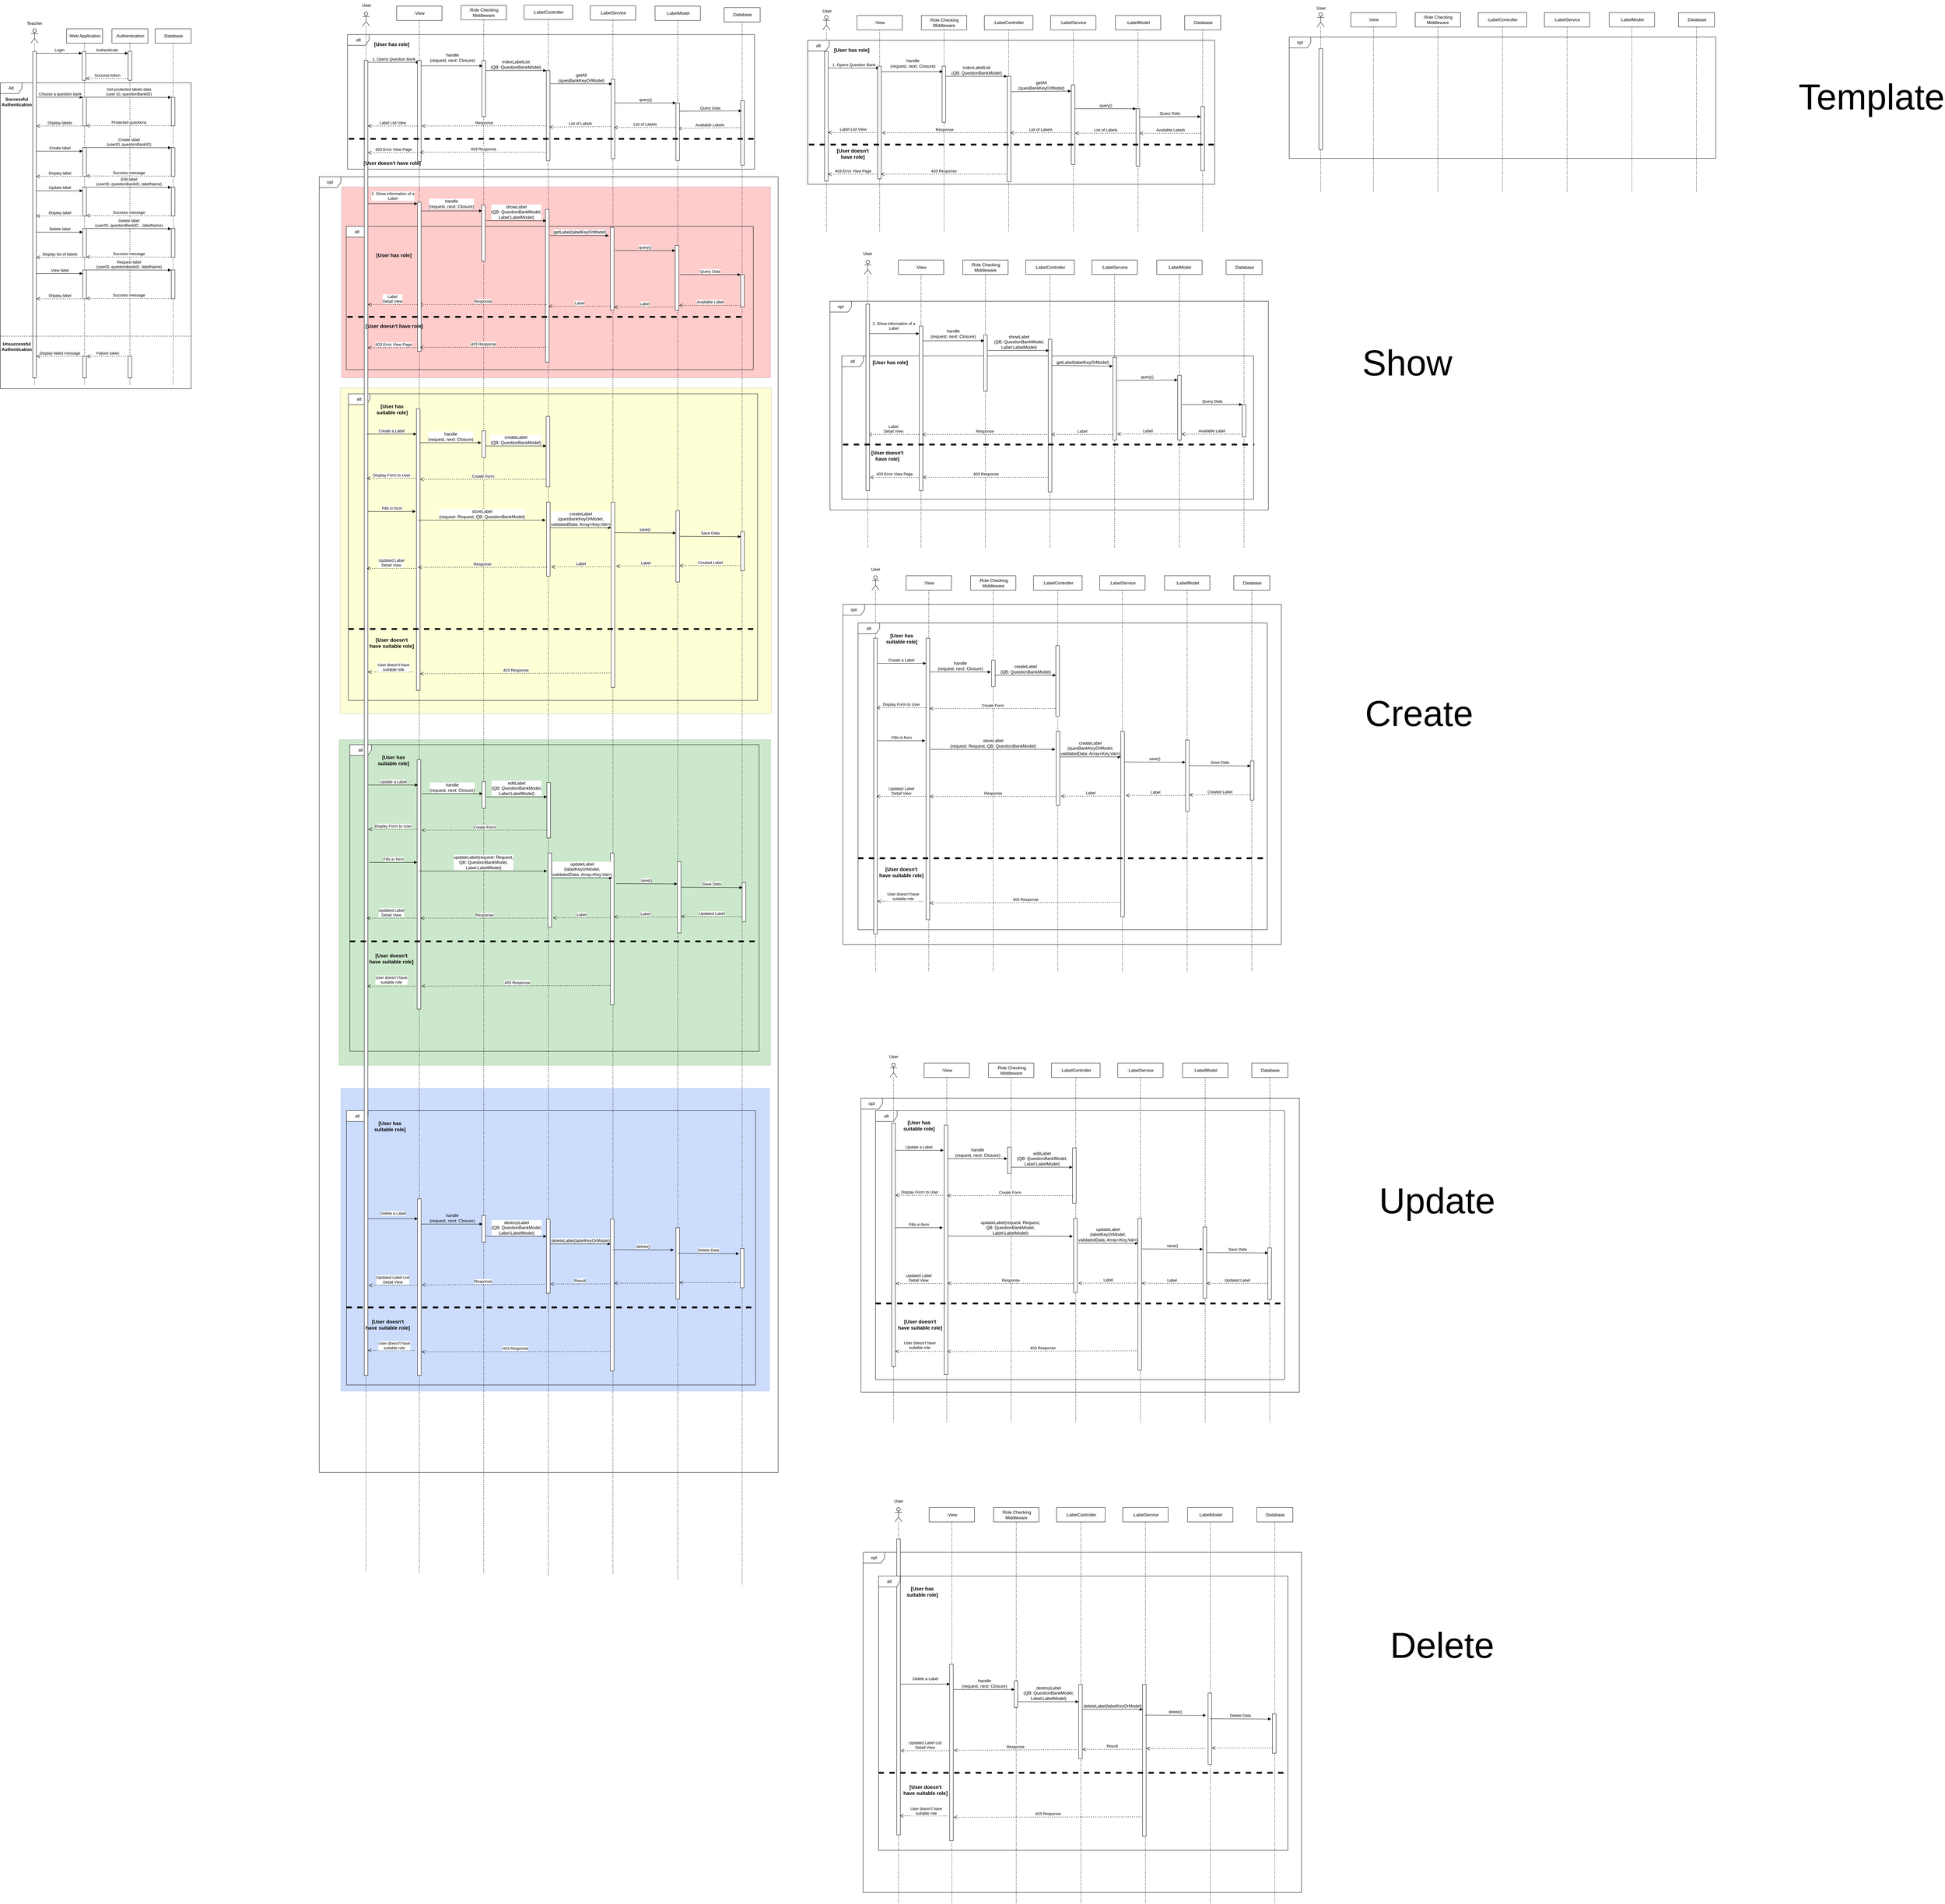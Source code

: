 <mxfile pages="8">
    <diagram name="Quản lý nhãn" id="4FR4qEpslrWwHRJ6k6Z3">
        <mxGraphModel dx="1408" dy="954" grid="0" gridSize="10" guides="1" tooltips="1" connect="1" arrows="1" fold="1" page="0" pageScale="1" pageWidth="827" pageHeight="1169" math="0" shadow="0">
            <root>
                <mxCell id="gqQgI9mHeBGKnDOsfdcj-0"/>
                <mxCell id="gqQgI9mHeBGKnDOsfdcj-1" parent="gqQgI9mHeBGKnDOsfdcj-0"/>
                <mxCell id="24" value=":Role Checking&lt;br&gt;Middleware" style="shape=umlLifeline;perimeter=lifelinePerimeter;whiteSpace=wrap;html=1;container=1;dropTarget=0;collapsible=0;recursiveResize=0;outlineConnect=0;portConstraint=eastwest;newEdgeStyle={&quot;curved&quot;:0,&quot;rounded&quot;:0};" parent="gqQgI9mHeBGKnDOsfdcj-1" vertex="1">
                    <mxGeometry x="2689" y="-7" width="126" height="600" as="geometry"/>
                </mxCell>
                <mxCell id="187" value="alt" style="shape=umlFrame;whiteSpace=wrap;html=1;pointerEvents=0;" vertex="1" parent="gqQgI9mHeBGKnDOsfdcj-1">
                    <mxGeometry x="2561.5" y="3036" width="1137" height="747" as="geometry"/>
                </mxCell>
                <mxCell id="74" value="" style="shape=umlLifeline;perimeter=lifelinePerimeter;whiteSpace=wrap;html=1;container=1;dropTarget=0;collapsible=0;recursiveResize=0;outlineConnect=0;portConstraint=eastwest;newEdgeStyle={&quot;curved&quot;:0,&quot;rounded&quot;:0};participant=umlActor;" vertex="1" parent="gqQgI9mHeBGKnDOsfdcj-1">
                    <mxGeometry x="2530" y="672.5" width="20" height="800" as="geometry"/>
                </mxCell>
                <mxCell id="47" value="opt" style="shape=umlFrame;whiteSpace=wrap;html=1;pointerEvents=0;" parent="gqQgI9mHeBGKnDOsfdcj-1" vertex="1">
                    <mxGeometry x="2435" y="787" width="1218" height="580" as="geometry"/>
                </mxCell>
                <mxCell id="28" value="" style="shape=umlLifeline;perimeter=lifelinePerimeter;whiteSpace=wrap;html=1;container=1;dropTarget=0;collapsible=0;recursiveResize=0;outlineConnect=0;portConstraint=eastwest;newEdgeStyle={&quot;curved&quot;:0,&quot;rounded&quot;:0};participant=umlActor;" parent="gqQgI9mHeBGKnDOsfdcj-1" vertex="1">
                    <mxGeometry x="2415" y="-7" width="20" height="600" as="geometry"/>
                </mxCell>
                <mxCell id="25" value=":Database" style="shape=umlLifeline;perimeter=lifelinePerimeter;whiteSpace=wrap;html=1;container=1;dropTarget=0;collapsible=0;recursiveResize=0;outlineConnect=0;portConstraint=eastwest;newEdgeStyle={&quot;curved&quot;:0,&quot;rounded&quot;:0};" parent="gqQgI9mHeBGKnDOsfdcj-1" vertex="1">
                    <mxGeometry x="3420.5" y="-7" width="100" height="600" as="geometry"/>
                </mxCell>
                <mxCell id="30" value=":LabelModel" style="shape=umlLifeline;perimeter=lifelinePerimeter;whiteSpace=wrap;html=1;container=1;dropTarget=0;collapsible=0;recursiveResize=0;outlineConnect=0;portConstraint=eastwest;newEdgeStyle={&quot;curved&quot;:0,&quot;rounded&quot;:0};" parent="gqQgI9mHeBGKnDOsfdcj-1" vertex="1">
                    <mxGeometry x="3228" y="-7" width="126" height="600" as="geometry"/>
                </mxCell>
                <mxCell id="26" value=":LabelService" style="shape=umlLifeline;perimeter=lifelinePerimeter;whiteSpace=wrap;html=1;container=1;dropTarget=0;collapsible=0;recursiveResize=0;outlineConnect=0;portConstraint=eastwest;newEdgeStyle={&quot;curved&quot;:0,&quot;rounded&quot;:0};" parent="gqQgI9mHeBGKnDOsfdcj-1" vertex="1">
                    <mxGeometry x="3048" y="-7" width="126" height="600" as="geometry"/>
                </mxCell>
                <mxCell id="27" value=":LabelController" style="shape=umlLifeline;perimeter=lifelinePerimeter;whiteSpace=wrap;html=1;container=1;dropTarget=0;collapsible=0;recursiveResize=0;outlineConnect=0;portConstraint=eastwest;newEdgeStyle={&quot;curved&quot;:0,&quot;rounded&quot;:0};" parent="gqQgI9mHeBGKnDOsfdcj-1" vertex="1">
                    <mxGeometry x="2864" y="-7" width="135" height="600" as="geometry"/>
                </mxCell>
                <mxCell id="29" value=":View" style="shape=umlLifeline;perimeter=lifelinePerimeter;whiteSpace=wrap;html=1;container=1;dropTarget=0;collapsible=0;recursiveResize=0;outlineConnect=0;portConstraint=eastwest;newEdgeStyle={&quot;curved&quot;:0,&quot;rounded&quot;:0};" parent="gqQgI9mHeBGKnDOsfdcj-1" vertex="1">
                    <mxGeometry x="2510" y="-7" width="126" height="600" as="geometry"/>
                </mxCell>
                <mxCell id="lHRvgaX-zBzNZqHINk8H-2" value="opt" style="shape=umlFrame;whiteSpace=wrap;html=1;pointerEvents=0;" parent="gqQgI9mHeBGKnDOsfdcj-1" vertex="1">
                    <mxGeometry x="1016" y="441" width="1275" height="3600" as="geometry"/>
                </mxCell>
                <mxCell id="lHRvgaX-zBzNZqHINk8H-11" value="" style="rounded=0;whiteSpace=wrap;html=1;fillColor=#0050ef;fillStyle=auto;opacity=20;fontColor=#ffffff;strokeColor=#001DBC;" parent="gqQgI9mHeBGKnDOsfdcj-1" vertex="1">
                    <mxGeometry x="1076" y="2974" width="1191" height="841" as="geometry"/>
                </mxCell>
                <mxCell id="lHRvgaX-zBzNZqHINk8H-10" value="" style="rounded=0;whiteSpace=wrap;html=1;fillColor=#008a00;fillStyle=auto;opacity=20;fontColor=#ffffff;strokeColor=#005700;" parent="gqQgI9mHeBGKnDOsfdcj-1" vertex="1">
                    <mxGeometry x="1071" y="2005" width="1199" height="905" as="geometry"/>
                </mxCell>
                <mxCell id="lHRvgaX-zBzNZqHINk8H-81" value="alt" style="shape=umlFrame;whiteSpace=wrap;html=1;pointerEvents=0;" parent="gqQgI9mHeBGKnDOsfdcj-1" vertex="1">
                    <mxGeometry x="1101" y="2019" width="1137" height="852" as="geometry"/>
                </mxCell>
                <mxCell id="gqQgI9mHeBGKnDOsfdcj-36" value="Alt" style="shape=umlFrame;whiteSpace=wrap;html=1;pointerEvents=0;" parent="gqQgI9mHeBGKnDOsfdcj-1" vertex="1">
                    <mxGeometry x="130" y="180" width="530" height="850" as="geometry"/>
                </mxCell>
                <mxCell id="gqQgI9mHeBGKnDOsfdcj-2" value="" style="shape=umlLifeline;perimeter=lifelinePerimeter;whiteSpace=wrap;html=1;container=1;dropTarget=0;collapsible=0;recursiveResize=0;outlineConnect=0;portConstraint=eastwest;newEdgeStyle={&quot;curved&quot;:0,&quot;rounded&quot;:0};participant=umlActor;" parent="gqQgI9mHeBGKnDOsfdcj-1" vertex="1">
                    <mxGeometry x="215" y="30" width="20" height="990" as="geometry"/>
                </mxCell>
                <mxCell id="gqQgI9mHeBGKnDOsfdcj-3" value="Teacher" style="text;html=1;strokeColor=none;fillColor=none;align=center;verticalAlign=middle;whiteSpace=wrap;rounded=0;" parent="gqQgI9mHeBGKnDOsfdcj-1" vertex="1">
                    <mxGeometry x="195" width="60" height="30" as="geometry"/>
                </mxCell>
                <mxCell id="gqQgI9mHeBGKnDOsfdcj-4" value=":Web Application" style="shape=umlLifeline;perimeter=lifelinePerimeter;whiteSpace=wrap;html=1;container=1;dropTarget=0;collapsible=0;recursiveResize=0;outlineConnect=0;portConstraint=eastwest;newEdgeStyle={&quot;curved&quot;:0,&quot;rounded&quot;:0};" parent="gqQgI9mHeBGKnDOsfdcj-1" vertex="1">
                    <mxGeometry x="314" y="30" width="100" height="990" as="geometry"/>
                </mxCell>
                <mxCell id="gqQgI9mHeBGKnDOsfdcj-5" value="" style="html=1;points=[[0,0,0,0,5],[0,1,0,0,-5],[1,0,0,0,5],[1,1,0,0,-5]];perimeter=orthogonalPerimeter;outlineConnect=0;targetShapes=umlLifeline;portConstraint=eastwest;newEdgeStyle={&quot;curved&quot;:0,&quot;rounded&quot;:0};" parent="gqQgI9mHeBGKnDOsfdcj-4" vertex="1">
                    <mxGeometry x="43.19" y="63" width="10" height="80" as="geometry"/>
                </mxCell>
                <mxCell id="gqQgI9mHeBGKnDOsfdcj-6" value=":Authentication" style="shape=umlLifeline;perimeter=lifelinePerimeter;whiteSpace=wrap;html=1;container=1;dropTarget=0;collapsible=0;recursiveResize=0;outlineConnect=0;portConstraint=eastwest;newEdgeStyle={&quot;curved&quot;:0,&quot;rounded&quot;:0};" parent="gqQgI9mHeBGKnDOsfdcj-1" vertex="1">
                    <mxGeometry x="440" y="30" width="100" height="990" as="geometry"/>
                </mxCell>
                <mxCell id="gqQgI9mHeBGKnDOsfdcj-7" value="" style="html=1;points=[[0,0,0,0,5],[0,1,0,0,-5],[1,0,0,0,5],[1,1,0,0,-5]];perimeter=orthogonalPerimeter;outlineConnect=0;targetShapes=umlLifeline;portConstraint=eastwest;newEdgeStyle={&quot;curved&quot;:0,&quot;rounded&quot;:0};" parent="gqQgI9mHeBGKnDOsfdcj-6" vertex="1">
                    <mxGeometry x="45" y="63" width="10" height="80" as="geometry"/>
                </mxCell>
                <mxCell id="gqQgI9mHeBGKnDOsfdcj-8" value="" style="html=1;points=[[0,0,0,0,5],[0,1,0,0,-5],[1,0,0,0,5],[1,1,0,0,-5]];perimeter=orthogonalPerimeter;outlineConnect=0;targetShapes=umlLifeline;portConstraint=eastwest;newEdgeStyle={&quot;curved&quot;:0,&quot;rounded&quot;:0};" parent="gqQgI9mHeBGKnDOsfdcj-6" vertex="1">
                    <mxGeometry x="45" y="910" width="10" height="60" as="geometry"/>
                </mxCell>
                <mxCell id="gqQgI9mHeBGKnDOsfdcj-9" value="Failure token" style="html=1;verticalAlign=bottom;endArrow=open;dashed=1;endSize=8;curved=0;rounded=0;" parent="gqQgI9mHeBGKnDOsfdcj-6" edge="1">
                    <mxGeometry relative="1" as="geometry">
                        <mxPoint x="45" y="910" as="sourcePoint"/>
                        <mxPoint x="-70" y="910" as="targetPoint"/>
                        <mxPoint as="offset"/>
                    </mxGeometry>
                </mxCell>
                <mxCell id="gqQgI9mHeBGKnDOsfdcj-10" value="Login" style="html=1;verticalAlign=bottom;endArrow=block;curved=0;rounded=0;entryX=0;entryY=0;entryDx=0;entryDy=5;entryPerimeter=0;" parent="gqQgI9mHeBGKnDOsfdcj-1" source="gqQgI9mHeBGKnDOsfdcj-33" target="gqQgI9mHeBGKnDOsfdcj-5" edge="1">
                    <mxGeometry x="0.005" relative="1" as="geometry">
                        <mxPoint x="165" y="95" as="sourcePoint"/>
                        <mxPoint x="235" y="95.0" as="targetPoint"/>
                        <mxPoint as="offset"/>
                    </mxGeometry>
                </mxCell>
                <mxCell id="gqQgI9mHeBGKnDOsfdcj-11" value=":Database" style="shape=umlLifeline;perimeter=lifelinePerimeter;whiteSpace=wrap;html=1;container=1;dropTarget=0;collapsible=0;recursiveResize=0;outlineConnect=0;portConstraint=eastwest;newEdgeStyle={&quot;curved&quot;:0,&quot;rounded&quot;:0};" parent="gqQgI9mHeBGKnDOsfdcj-1" vertex="1">
                    <mxGeometry x="560" y="30" width="100" height="990" as="geometry"/>
                </mxCell>
                <mxCell id="gqQgI9mHeBGKnDOsfdcj-12" value="Create label&lt;br&gt;(userID, questionBankID)" style="html=1;verticalAlign=bottom;endArrow=block;curved=0;rounded=0;entryX=-0.046;entryY=0.006;entryDx=0;entryDy=0;entryPerimeter=0;" parent="gqQgI9mHeBGKnDOsfdcj-11" target="gqQgI9mHeBGKnDOsfdcj-13" edge="1">
                    <mxGeometry width="80" relative="1" as="geometry">
                        <mxPoint x="-190" y="330" as="sourcePoint"/>
                        <mxPoint x="-110" y="330" as="targetPoint"/>
                    </mxGeometry>
                </mxCell>
                <mxCell id="gqQgI9mHeBGKnDOsfdcj-13" value="" style="html=1;points=[[0,0,0,0,5],[0,1,0,0,-5],[1,0,0,0,5],[1,1,0,0,-5]];perimeter=orthogonalPerimeter;outlineConnect=0;targetShapes=umlLifeline;portConstraint=eastwest;newEdgeStyle={&quot;curved&quot;:0,&quot;rounded&quot;:0};" parent="gqQgI9mHeBGKnDOsfdcj-11" vertex="1">
                    <mxGeometry x="45" y="330" width="10" height="80" as="geometry"/>
                </mxCell>
                <mxCell id="gqQgI9mHeBGKnDOsfdcj-14" value="Success message" style="html=1;verticalAlign=bottom;endArrow=open;dashed=1;endSize=8;curved=0;rounded=0;" parent="gqQgI9mHeBGKnDOsfdcj-11" edge="1">
                    <mxGeometry relative="1" as="geometry">
                        <mxPoint x="45" y="409.31" as="sourcePoint"/>
                        <mxPoint x="-191" y="409" as="targetPoint"/>
                    </mxGeometry>
                </mxCell>
                <mxCell id="gqQgI9mHeBGKnDOsfdcj-15" value="Edit label&lt;br&gt;(userID, questionBankID, labelName)" style="html=1;verticalAlign=bottom;endArrow=block;curved=0;rounded=0;entryX=-0.046;entryY=0.006;entryDx=0;entryDy=0;entryPerimeter=0;" parent="gqQgI9mHeBGKnDOsfdcj-11" target="gqQgI9mHeBGKnDOsfdcj-16" edge="1">
                    <mxGeometry x="-0.0" width="80" relative="1" as="geometry">
                        <mxPoint x="-190" y="440" as="sourcePoint"/>
                        <mxPoint x="-110" y="440" as="targetPoint"/>
                        <mxPoint as="offset"/>
                    </mxGeometry>
                </mxCell>
                <mxCell id="gqQgI9mHeBGKnDOsfdcj-16" value="" style="html=1;points=[[0,0,0,0,5],[0,1,0,0,-5],[1,0,0,0,5],[1,1,0,0,-5]];perimeter=orthogonalPerimeter;outlineConnect=0;targetShapes=umlLifeline;portConstraint=eastwest;newEdgeStyle={&quot;curved&quot;:0,&quot;rounded&quot;:0};" parent="gqQgI9mHeBGKnDOsfdcj-11" vertex="1">
                    <mxGeometry x="45" y="440" width="10" height="80" as="geometry"/>
                </mxCell>
                <mxCell id="gqQgI9mHeBGKnDOsfdcj-17" value="Success message" style="html=1;verticalAlign=bottom;endArrow=open;dashed=1;endSize=8;curved=0;rounded=0;" parent="gqQgI9mHeBGKnDOsfdcj-11" edge="1">
                    <mxGeometry relative="1" as="geometry">
                        <mxPoint x="45" y="519.31" as="sourcePoint"/>
                        <mxPoint x="-191" y="519" as="targetPoint"/>
                    </mxGeometry>
                </mxCell>
                <mxCell id="gqQgI9mHeBGKnDOsfdcj-18" value="Update label" style="html=1;verticalAlign=bottom;endArrow=block;curved=0;rounded=0;" parent="gqQgI9mHeBGKnDOsfdcj-11" target="gqQgI9mHeBGKnDOsfdcj-19" edge="1">
                    <mxGeometry width="80" relative="1" as="geometry">
                        <mxPoint x="-330" y="450" as="sourcePoint"/>
                        <mxPoint x="-250" y="450" as="targetPoint"/>
                    </mxGeometry>
                </mxCell>
                <mxCell id="gqQgI9mHeBGKnDOsfdcj-19" value="" style="html=1;points=[[0,0,0,0,5],[0,1,0,0,-5],[1,0,0,0,5],[1,1,0,0,-5]];perimeter=orthogonalPerimeter;outlineConnect=0;targetShapes=umlLifeline;portConstraint=eastwest;newEdgeStyle={&quot;curved&quot;:0,&quot;rounded&quot;:0};" parent="gqQgI9mHeBGKnDOsfdcj-11" vertex="1">
                    <mxGeometry x="-201" y="440" width="10" height="80" as="geometry"/>
                </mxCell>
                <mxCell id="gqQgI9mHeBGKnDOsfdcj-20" value="Display label" style="html=1;verticalAlign=bottom;endArrow=open;dashed=1;endSize=8;curved=0;rounded=0;" parent="gqQgI9mHeBGKnDOsfdcj-11" edge="1">
                    <mxGeometry x="-0.003" relative="1" as="geometry">
                        <mxPoint x="-200" y="520" as="sourcePoint"/>
                        <mxPoint x="-330" y="520" as="targetPoint"/>
                        <mxPoint as="offset"/>
                    </mxGeometry>
                </mxCell>
                <mxCell id="gqQgI9mHeBGKnDOsfdcj-21" value="Delete label&lt;br&gt;(userID, questionBankID, , labelName)" style="html=1;verticalAlign=bottom;endArrow=block;curved=0;rounded=0;entryX=-0.046;entryY=0.006;entryDx=0;entryDy=0;entryPerimeter=0;" parent="gqQgI9mHeBGKnDOsfdcj-11" target="gqQgI9mHeBGKnDOsfdcj-22" edge="1">
                    <mxGeometry x="-0.0" width="80" relative="1" as="geometry">
                        <mxPoint x="-190" y="555" as="sourcePoint"/>
                        <mxPoint x="-110" y="555" as="targetPoint"/>
                        <mxPoint as="offset"/>
                    </mxGeometry>
                </mxCell>
                <mxCell id="gqQgI9mHeBGKnDOsfdcj-22" value="" style="html=1;points=[[0,0,0,0,5],[0,1,0,0,-5],[1,0,0,0,5],[1,1,0,0,-5]];perimeter=orthogonalPerimeter;outlineConnect=0;targetShapes=umlLifeline;portConstraint=eastwest;newEdgeStyle={&quot;curved&quot;:0,&quot;rounded&quot;:0};" parent="gqQgI9mHeBGKnDOsfdcj-11" vertex="1">
                    <mxGeometry x="45" y="555" width="10" height="80" as="geometry"/>
                </mxCell>
                <mxCell id="gqQgI9mHeBGKnDOsfdcj-23" value="Success message" style="html=1;verticalAlign=bottom;endArrow=open;dashed=1;endSize=8;curved=0;rounded=0;" parent="gqQgI9mHeBGKnDOsfdcj-11" edge="1">
                    <mxGeometry relative="1" as="geometry">
                        <mxPoint x="45" y="634.31" as="sourcePoint"/>
                        <mxPoint x="-191" y="634" as="targetPoint"/>
                    </mxGeometry>
                </mxCell>
                <mxCell id="gqQgI9mHeBGKnDOsfdcj-24" value="Delete label" style="html=1;verticalAlign=bottom;endArrow=block;curved=0;rounded=0;" parent="gqQgI9mHeBGKnDOsfdcj-11" target="gqQgI9mHeBGKnDOsfdcj-25" edge="1">
                    <mxGeometry width="80" relative="1" as="geometry">
                        <mxPoint x="-330" y="565" as="sourcePoint"/>
                        <mxPoint x="-250" y="565" as="targetPoint"/>
                    </mxGeometry>
                </mxCell>
                <mxCell id="gqQgI9mHeBGKnDOsfdcj-25" value="" style="html=1;points=[[0,0,0,0,5],[0,1,0,0,-5],[1,0,0,0,5],[1,1,0,0,-5]];perimeter=orthogonalPerimeter;outlineConnect=0;targetShapes=umlLifeline;portConstraint=eastwest;newEdgeStyle={&quot;curved&quot;:0,&quot;rounded&quot;:0};" parent="gqQgI9mHeBGKnDOsfdcj-11" vertex="1">
                    <mxGeometry x="-201" y="555" width="10" height="80" as="geometry"/>
                </mxCell>
                <mxCell id="gqQgI9mHeBGKnDOsfdcj-26" value="Display list of labels" style="html=1;verticalAlign=bottom;endArrow=open;dashed=1;endSize=8;curved=0;rounded=0;" parent="gqQgI9mHeBGKnDOsfdcj-11" edge="1">
                    <mxGeometry x="-0.003" relative="1" as="geometry">
                        <mxPoint x="-200" y="635" as="sourcePoint"/>
                        <mxPoint x="-330" y="635" as="targetPoint"/>
                        <mxPoint as="offset"/>
                    </mxGeometry>
                </mxCell>
                <mxCell id="gqQgI9mHeBGKnDOsfdcj-27" value="Request label&lt;br&gt;(userID, questionBankID, labelName)" style="html=1;verticalAlign=bottom;endArrow=block;curved=0;rounded=0;entryX=-0.046;entryY=0.006;entryDx=0;entryDy=0;entryPerimeter=0;" parent="gqQgI9mHeBGKnDOsfdcj-11" target="gqQgI9mHeBGKnDOsfdcj-28" edge="1">
                    <mxGeometry width="80" relative="1" as="geometry">
                        <mxPoint x="-190" y="670" as="sourcePoint"/>
                        <mxPoint x="-110" y="670" as="targetPoint"/>
                    </mxGeometry>
                </mxCell>
                <mxCell id="gqQgI9mHeBGKnDOsfdcj-28" value="" style="html=1;points=[[0,0,0,0,5],[0,1,0,0,-5],[1,0,0,0,5],[1,1,0,0,-5]];perimeter=orthogonalPerimeter;outlineConnect=0;targetShapes=umlLifeline;portConstraint=eastwest;newEdgeStyle={&quot;curved&quot;:0,&quot;rounded&quot;:0};" parent="gqQgI9mHeBGKnDOsfdcj-11" vertex="1">
                    <mxGeometry x="45" y="670" width="10" height="80" as="geometry"/>
                </mxCell>
                <mxCell id="gqQgI9mHeBGKnDOsfdcj-29" value="Success message" style="html=1;verticalAlign=bottom;endArrow=open;dashed=1;endSize=8;curved=0;rounded=0;" parent="gqQgI9mHeBGKnDOsfdcj-11" edge="1">
                    <mxGeometry relative="1" as="geometry">
                        <mxPoint x="45" y="749.31" as="sourcePoint"/>
                        <mxPoint x="-191" y="749" as="targetPoint"/>
                    </mxGeometry>
                </mxCell>
                <mxCell id="gqQgI9mHeBGKnDOsfdcj-30" value="View label" style="html=1;verticalAlign=bottom;endArrow=block;curved=0;rounded=0;" parent="gqQgI9mHeBGKnDOsfdcj-11" target="gqQgI9mHeBGKnDOsfdcj-31" edge="1">
                    <mxGeometry width="80" relative="1" as="geometry">
                        <mxPoint x="-330" y="680" as="sourcePoint"/>
                        <mxPoint x="-250" y="680" as="targetPoint"/>
                    </mxGeometry>
                </mxCell>
                <mxCell id="gqQgI9mHeBGKnDOsfdcj-31" value="" style="html=1;points=[[0,0,0,0,5],[0,1,0,0,-5],[1,0,0,0,5],[1,1,0,0,-5]];perimeter=orthogonalPerimeter;outlineConnect=0;targetShapes=umlLifeline;portConstraint=eastwest;newEdgeStyle={&quot;curved&quot;:0,&quot;rounded&quot;:0};" parent="gqQgI9mHeBGKnDOsfdcj-11" vertex="1">
                    <mxGeometry x="-201" y="670" width="10" height="80" as="geometry"/>
                </mxCell>
                <mxCell id="gqQgI9mHeBGKnDOsfdcj-32" value="Display label" style="html=1;verticalAlign=bottom;endArrow=open;dashed=1;endSize=8;curved=0;rounded=0;" parent="gqQgI9mHeBGKnDOsfdcj-11" edge="1">
                    <mxGeometry x="-0.003" relative="1" as="geometry">
                        <mxPoint x="-200" y="750" as="sourcePoint"/>
                        <mxPoint x="-330" y="750" as="targetPoint"/>
                        <mxPoint as="offset"/>
                    </mxGeometry>
                </mxCell>
                <mxCell id="gqQgI9mHeBGKnDOsfdcj-33" value="" style="html=1;points=[[0,0,0,0,5],[0,1,0,0,-5],[1,0,0,0,5],[1,1,0,0,-5]];perimeter=orthogonalPerimeter;outlineConnect=0;targetShapes=umlLifeline;portConstraint=eastwest;newEdgeStyle={&quot;curved&quot;:0,&quot;rounded&quot;:0};" parent="gqQgI9mHeBGKnDOsfdcj-1" vertex="1">
                    <mxGeometry x="220" y="93" width="10" height="907" as="geometry"/>
                </mxCell>
                <mxCell id="gqQgI9mHeBGKnDOsfdcj-34" value="Authenticate" style="html=1;verticalAlign=bottom;endArrow=block;curved=0;rounded=0;entryX=0;entryY=0;entryDx=0;entryDy=5;exitX=1;exitY=0;exitDx=0;exitDy=5;exitPerimeter=0;" parent="gqQgI9mHeBGKnDOsfdcj-1" source="gqQgI9mHeBGKnDOsfdcj-5" target="gqQgI9mHeBGKnDOsfdcj-7" edge="1">
                    <mxGeometry relative="1" as="geometry">
                        <mxPoint x="415" y="98" as="sourcePoint"/>
                    </mxGeometry>
                </mxCell>
                <mxCell id="gqQgI9mHeBGKnDOsfdcj-35" value="Success token" style="html=1;verticalAlign=bottom;endArrow=open;dashed=1;endSize=8;curved=0;rounded=0;exitX=0;exitY=1;exitDx=0;exitDy=-5;entryX=1;entryY=1;entryDx=0;entryDy=-5;entryPerimeter=0;" parent="gqQgI9mHeBGKnDOsfdcj-1" source="gqQgI9mHeBGKnDOsfdcj-7" target="gqQgI9mHeBGKnDOsfdcj-5" edge="1">
                    <mxGeometry x="-0.005" relative="1" as="geometry">
                        <mxPoint x="415" y="168" as="targetPoint"/>
                        <mxPoint as="offset"/>
                    </mxGeometry>
                </mxCell>
                <mxCell id="gqQgI9mHeBGKnDOsfdcj-37" value="" style="html=1;points=[[0,0,0,0,5],[0,1,0,0,-5],[1,0,0,0,5],[1,1,0,0,-5]];perimeter=orthogonalPerimeter;outlineConnect=0;targetShapes=umlLifeline;portConstraint=eastwest;newEdgeStyle={&quot;curved&quot;:0,&quot;rounded&quot;:0};" parent="gqQgI9mHeBGKnDOsfdcj-1" vertex="1">
                    <mxGeometry x="359" y="220" width="10" height="80" as="geometry"/>
                </mxCell>
                <mxCell id="gqQgI9mHeBGKnDOsfdcj-38" value="Get protected labels data&lt;br&gt;(user ID, questionBankID)" style="html=1;verticalAlign=bottom;endArrow=block;curved=0;rounded=0;entryX=-0.046;entryY=0.006;entryDx=0;entryDy=0;entryPerimeter=0;" parent="gqQgI9mHeBGKnDOsfdcj-1" target="gqQgI9mHeBGKnDOsfdcj-39" edge="1">
                    <mxGeometry x="-0.0" width="80" relative="1" as="geometry">
                        <mxPoint x="370" y="220" as="sourcePoint"/>
                        <mxPoint x="450" y="220" as="targetPoint"/>
                        <mxPoint as="offset"/>
                    </mxGeometry>
                </mxCell>
                <mxCell id="gqQgI9mHeBGKnDOsfdcj-39" value="" style="html=1;points=[[0,0,0,0,5],[0,1,0,0,-5],[1,0,0,0,5],[1,1,0,0,-5]];perimeter=orthogonalPerimeter;outlineConnect=0;targetShapes=umlLifeline;portConstraint=eastwest;newEdgeStyle={&quot;curved&quot;:0,&quot;rounded&quot;:0};" parent="gqQgI9mHeBGKnDOsfdcj-1" vertex="1">
                    <mxGeometry x="605" y="220" width="10" height="80" as="geometry"/>
                </mxCell>
                <mxCell id="gqQgI9mHeBGKnDOsfdcj-40" value="Protected questions" style="html=1;verticalAlign=bottom;endArrow=open;dashed=1;endSize=8;curved=0;rounded=0;" parent="gqQgI9mHeBGKnDOsfdcj-1" target="gqQgI9mHeBGKnDOsfdcj-37" edge="1">
                    <mxGeometry x="-0.001" relative="1" as="geometry">
                        <mxPoint x="605" y="299.31" as="sourcePoint"/>
                        <mxPoint x="525" y="299.31" as="targetPoint"/>
                        <mxPoint as="offset"/>
                    </mxGeometry>
                </mxCell>
                <mxCell id="gqQgI9mHeBGKnDOsfdcj-41" value="Display labels" style="html=1;verticalAlign=bottom;endArrow=open;dashed=1;endSize=8;curved=0;rounded=0;" parent="gqQgI9mHeBGKnDOsfdcj-1" target="gqQgI9mHeBGKnDOsfdcj-33" edge="1">
                    <mxGeometry x="-0.003" relative="1" as="geometry">
                        <mxPoint x="360" y="300" as="sourcePoint"/>
                        <mxPoint x="280" y="300" as="targetPoint"/>
                        <mxPoint as="offset"/>
                    </mxGeometry>
                </mxCell>
                <mxCell id="gqQgI9mHeBGKnDOsfdcj-42" value="Create label" style="html=1;verticalAlign=bottom;endArrow=block;curved=0;rounded=0;" parent="gqQgI9mHeBGKnDOsfdcj-1" target="gqQgI9mHeBGKnDOsfdcj-43" edge="1">
                    <mxGeometry width="80" relative="1" as="geometry">
                        <mxPoint x="230" y="370" as="sourcePoint"/>
                        <mxPoint x="310" y="370" as="targetPoint"/>
                    </mxGeometry>
                </mxCell>
                <mxCell id="gqQgI9mHeBGKnDOsfdcj-43" value="" style="html=1;points=[[0,0,0,0,5],[0,1,0,0,-5],[1,0,0,0,5],[1,1,0,0,-5]];perimeter=orthogonalPerimeter;outlineConnect=0;targetShapes=umlLifeline;portConstraint=eastwest;newEdgeStyle={&quot;curved&quot;:0,&quot;rounded&quot;:0};" parent="gqQgI9mHeBGKnDOsfdcj-1" vertex="1">
                    <mxGeometry x="359" y="360" width="10" height="80" as="geometry"/>
                </mxCell>
                <mxCell id="gqQgI9mHeBGKnDOsfdcj-44" value="Display label" style="html=1;verticalAlign=bottom;endArrow=open;dashed=1;endSize=8;curved=0;rounded=0;" parent="gqQgI9mHeBGKnDOsfdcj-1" edge="1">
                    <mxGeometry x="-0.003" relative="1" as="geometry">
                        <mxPoint x="360" y="440" as="sourcePoint"/>
                        <mxPoint x="230" y="440" as="targetPoint"/>
                        <mxPoint as="offset"/>
                    </mxGeometry>
                </mxCell>
                <mxCell id="gqQgI9mHeBGKnDOsfdcj-45" value="" style="line;strokeWidth=1;fillColor=none;align=left;verticalAlign=middle;spacingTop=-1;spacingLeft=3;spacingRight=3;rotatable=0;labelPosition=right;points=[];portConstraint=eastwest;strokeColor=inherit;dashed=1;" parent="gqQgI9mHeBGKnDOsfdcj-1" vertex="1">
                    <mxGeometry x="130" y="880" width="530" height="8" as="geometry"/>
                </mxCell>
                <mxCell id="gqQgI9mHeBGKnDOsfdcj-46" value="Successful&lt;br&gt;Authentication" style="text;align=center;fontStyle=1;verticalAlign=middle;spacingLeft=3;spacingRight=3;strokeColor=none;rotatable=0;points=[[0,0.5],[1,0.5]];portConstraint=eastwest;html=1;" parent="gqQgI9mHeBGKnDOsfdcj-1" vertex="1">
                    <mxGeometry x="135" y="220" width="80" height="26" as="geometry"/>
                </mxCell>
                <mxCell id="gqQgI9mHeBGKnDOsfdcj-47" value="Unsuccessful&lt;br&gt;Authentication" style="text;align=center;fontStyle=1;verticalAlign=middle;spacingLeft=3;spacingRight=3;strokeColor=none;rotatable=0;points=[[0,0.5],[1,0.5]];portConstraint=eastwest;html=1;" parent="gqQgI9mHeBGKnDOsfdcj-1" vertex="1">
                    <mxGeometry x="135" y="900" width="80" height="26" as="geometry"/>
                </mxCell>
                <mxCell id="gqQgI9mHeBGKnDOsfdcj-48" value="" style="html=1;points=[[0,0,0,0,5],[0,1,0,0,-5],[1,0,0,0,5],[1,1,0,0,-5]];perimeter=orthogonalPerimeter;outlineConnect=0;targetShapes=umlLifeline;portConstraint=eastwest;newEdgeStyle={&quot;curved&quot;:0,&quot;rounded&quot;:0};" parent="gqQgI9mHeBGKnDOsfdcj-1" vertex="1">
                    <mxGeometry x="359" y="940" width="10" height="60" as="geometry"/>
                </mxCell>
                <mxCell id="gqQgI9mHeBGKnDOsfdcj-49" value="Display failed message" style="html=1;verticalAlign=bottom;endArrow=open;dashed=1;endSize=8;curved=0;rounded=0;" parent="gqQgI9mHeBGKnDOsfdcj-1" target="gqQgI9mHeBGKnDOsfdcj-33" edge="1">
                    <mxGeometry relative="1" as="geometry">
                        <mxPoint x="359" y="940" as="sourcePoint"/>
                        <mxPoint x="244" y="940" as="targetPoint"/>
                        <mxPoint as="offset"/>
                    </mxGeometry>
                </mxCell>
                <mxCell id="gqQgI9mHeBGKnDOsfdcj-50" value="Choose a question bank" style="html=1;verticalAlign=bottom;endArrow=block;curved=0;rounded=0;entryX=0;entryY=0;entryDx=0;entryDy=5;entryPerimeter=0;" parent="gqQgI9mHeBGKnDOsfdcj-1" edge="1">
                    <mxGeometry x="0.01" relative="1" as="geometry">
                        <mxPoint x="232" y="220" as="sourcePoint"/>
                        <mxPoint x="359" y="220" as="targetPoint"/>
                        <mxPoint as="offset"/>
                    </mxGeometry>
                </mxCell>
                <mxCell id="lHRvgaX-zBzNZqHINk8H-0" value="alt" style="shape=umlFrame;whiteSpace=wrap;html=1;pointerEvents=0;" parent="gqQgI9mHeBGKnDOsfdcj-1" vertex="1">
                    <mxGeometry x="1094.5" y="46" width="1131" height="374" as="geometry"/>
                </mxCell>
                <mxCell id="lHRvgaX-zBzNZqHINk8H-1" value=":Role Checking&lt;br&gt;Middleware" style="shape=umlLifeline;perimeter=lifelinePerimeter;whiteSpace=wrap;html=1;container=1;dropTarget=0;collapsible=0;recursiveResize=0;outlineConnect=0;portConstraint=eastwest;newEdgeStyle={&quot;curved&quot;:0,&quot;rounded&quot;:0};" parent="gqQgI9mHeBGKnDOsfdcj-1" vertex="1">
                    <mxGeometry x="1410" y="-35" width="126" height="4356" as="geometry"/>
                </mxCell>
                <mxCell id="lHRvgaX-zBzNZqHINk8H-3" value="alt" style="shape=umlFrame;whiteSpace=wrap;html=1;pointerEvents=0;" parent="gqQgI9mHeBGKnDOsfdcj-1" vertex="1">
                    <mxGeometry x="1091.5" y="3036" width="1137" height="762" as="geometry"/>
                </mxCell>
                <mxCell id="lHRvgaX-zBzNZqHINk8H-4" value="" style="rounded=0;whiteSpace=wrap;html=1;fillColor=#FFFF33;fillStyle=auto;opacity=20;" parent="gqQgI9mHeBGKnDOsfdcj-1" vertex="1">
                    <mxGeometry x="1074" y="1028" width="1198" height="905" as="geometry"/>
                </mxCell>
                <mxCell id="lHRvgaX-zBzNZqHINk8H-5" value=":Database" style="shape=umlLifeline;perimeter=lifelinePerimeter;whiteSpace=wrap;html=1;container=1;dropTarget=0;collapsible=0;recursiveResize=0;outlineConnect=0;portConstraint=eastwest;newEdgeStyle={&quot;curved&quot;:0,&quot;rounded&quot;:0};" parent="gqQgI9mHeBGKnDOsfdcj-1" vertex="1">
                    <mxGeometry x="2141" y="-29" width="100" height="4385" as="geometry"/>
                </mxCell>
                <mxCell id="lHRvgaX-zBzNZqHINk8H-6" value=":LabelService" style="shape=umlLifeline;perimeter=lifelinePerimeter;whiteSpace=wrap;html=1;container=1;dropTarget=0;collapsible=0;recursiveResize=0;outlineConnect=0;portConstraint=eastwest;newEdgeStyle={&quot;curved&quot;:0,&quot;rounded&quot;:0};" parent="gqQgI9mHeBGKnDOsfdcj-1" vertex="1">
                    <mxGeometry x="1769" y="-34" width="126" height="4359" as="geometry"/>
                </mxCell>
                <mxCell id="lHRvgaX-zBzNZqHINk8H-7" value="" style="html=1;points=[];perimeter=orthogonalPerimeter;" parent="gqQgI9mHeBGKnDOsfdcj-1" vertex="1">
                    <mxGeometry x="1827" y="170" width="10" height="221" as="geometry"/>
                </mxCell>
                <mxCell id="lHRvgaX-zBzNZqHINk8H-8" value=":LabelController" style="shape=umlLifeline;perimeter=lifelinePerimeter;whiteSpace=wrap;html=1;container=1;dropTarget=0;collapsible=0;recursiveResize=0;outlineConnect=0;portConstraint=eastwest;newEdgeStyle={&quot;curved&quot;:0,&quot;rounded&quot;:0};" parent="gqQgI9mHeBGKnDOsfdcj-1" vertex="1">
                    <mxGeometry x="1585" y="-36" width="135" height="4363" as="geometry"/>
                </mxCell>
                <mxCell id="lHRvgaX-zBzNZqHINk8H-9" value="alt" style="shape=umlFrame;whiteSpace=wrap;html=1;pointerEvents=0;" parent="gqQgI9mHeBGKnDOsfdcj-1" vertex="1">
                    <mxGeometry x="1097" y="1044" width="1137" height="852" as="geometry"/>
                </mxCell>
                <mxCell id="lHRvgaX-zBzNZqHINk8H-12" value="" style="rounded=0;whiteSpace=wrap;html=1;fillColor=#FF0000;fillStyle=auto;opacity=20;" parent="gqQgI9mHeBGKnDOsfdcj-1" vertex="1">
                    <mxGeometry x="1078" y="469" width="1192" height="531" as="geometry"/>
                </mxCell>
                <mxCell id="lHRvgaX-zBzNZqHINk8H-13" value="alt" style="shape=umlFrame;whiteSpace=wrap;html=1;pointerEvents=0;" parent="gqQgI9mHeBGKnDOsfdcj-1" vertex="1">
                    <mxGeometry x="1091" y="579" width="1131" height="398" as="geometry"/>
                </mxCell>
                <mxCell id="lHRvgaX-zBzNZqHINk8H-14" value="" style="shape=umlLifeline;perimeter=lifelinePerimeter;whiteSpace=wrap;html=1;container=1;dropTarget=0;collapsible=0;recursiveResize=0;outlineConnect=0;portConstraint=eastwest;newEdgeStyle={&quot;curved&quot;:0,&quot;rounded&quot;:0};participant=umlActor;" parent="gqQgI9mHeBGKnDOsfdcj-1" vertex="1">
                    <mxGeometry x="1136" y="-17" width="20" height="4332" as="geometry"/>
                </mxCell>
                <mxCell id="lHRvgaX-zBzNZqHINk8H-15" value=":View" style="shape=umlLifeline;perimeter=lifelinePerimeter;whiteSpace=wrap;html=1;container=1;dropTarget=0;collapsible=0;recursiveResize=0;outlineConnect=0;portConstraint=eastwest;newEdgeStyle={&quot;curved&quot;:0,&quot;rounded&quot;:0};" parent="gqQgI9mHeBGKnDOsfdcj-1" vertex="1">
                    <mxGeometry x="1231" y="-33" width="126" height="4353" as="geometry"/>
                </mxCell>
                <mxCell id="lHRvgaX-zBzNZqHINk8H-16" value="" style="html=1;points=[[0,0,0,0,5],[0,1,0,0,-5],[1,0,0,0,5],[1,1,0,0,-5]];perimeter=orthogonalPerimeter;outlineConnect=0;targetShapes=umlLifeline;portConstraint=eastwest;newEdgeStyle={&quot;curved&quot;:0,&quot;rounded&quot;:0};" parent="gqQgI9mHeBGKnDOsfdcj-1" vertex="1">
                    <mxGeometry x="1141" y="118" width="10" height="3653" as="geometry"/>
                </mxCell>
                <mxCell id="lHRvgaX-zBzNZqHINk8H-17" value="1. Opens Question Bank" style="html=1;verticalAlign=bottom;endArrow=block;curved=0;rounded=0;exitX=1;exitY=0;exitDx=0;exitDy=5;exitPerimeter=0;" parent="gqQgI9mHeBGKnDOsfdcj-1" source="lHRvgaX-zBzNZqHINk8H-16" target="lHRvgaX-zBzNZqHINk8H-15" edge="1">
                    <mxGeometry x="0.001" relative="1" as="geometry">
                        <mxPoint x="1171" y="132" as="sourcePoint"/>
                        <mxPoint x="1303.19" y="132" as="targetPoint"/>
                        <mxPoint as="offset"/>
                    </mxGeometry>
                </mxCell>
                <mxCell id="lHRvgaX-zBzNZqHINk8H-18" value="" style="html=1;points=[[0,0,0,0,5],[0,1,0,0,-5],[1,0,0,0,5],[1,1,0,0,-5]];perimeter=orthogonalPerimeter;outlineConnect=0;targetShapes=umlLifeline;portConstraint=eastwest;newEdgeStyle={&quot;curved&quot;:0,&quot;rounded&quot;:0};" parent="gqQgI9mHeBGKnDOsfdcj-1" vertex="1">
                    <mxGeometry x="1289" y="118" width="10" height="281" as="geometry"/>
                </mxCell>
                <mxCell id="lHRvgaX-zBzNZqHINk8H-19" value="" style="html=1;points=[];perimeter=orthogonalPerimeter;" parent="gqQgI9mHeBGKnDOsfdcj-1" vertex="1">
                    <mxGeometry x="1647" y="146" width="10" height="251" as="geometry"/>
                </mxCell>
                <mxCell id="lHRvgaX-zBzNZqHINk8H-20" value="&lt;span style=&quot;font-size: 12px; text-align: left;&quot;&gt;indexLabelList&lt;br&gt;(QB: QuestionBankModel)&lt;/span&gt;" style="html=1;verticalAlign=bottom;endArrow=block;entryX=0;entryY=0;" parent="gqQgI9mHeBGKnDOsfdcj-1" target="lHRvgaX-zBzNZqHINk8H-19" edge="1">
                    <mxGeometry x="0.005" relative="1" as="geometry">
                        <mxPoint x="1476" y="146" as="sourcePoint"/>
                        <mxPoint as="offset"/>
                    </mxGeometry>
                </mxCell>
                <mxCell id="lHRvgaX-zBzNZqHINk8H-21" value="Response" style="html=1;verticalAlign=bottom;endArrow=open;dashed=1;endSize=8;exitX=0;exitY=0.95;" parent="gqQgI9mHeBGKnDOsfdcj-1" edge="1">
                    <mxGeometry relative="1" as="geometry">
                        <mxPoint x="1301" y="300" as="targetPoint"/>
                        <mxPoint x="1647" y="299.5" as="sourcePoint"/>
                    </mxGeometry>
                </mxCell>
                <mxCell id="lHRvgaX-zBzNZqHINk8H-22" value="&lt;span style=&quot;font-size: 12px; text-align: left;&quot;&gt;getAll&lt;br&gt;(quesBankKeyOrModel)&lt;/span&gt;" style="html=1;verticalAlign=bottom;endArrow=block;exitX=1.117;exitY=0.146;exitDx=0;exitDy=0;exitPerimeter=0;" parent="gqQgI9mHeBGKnDOsfdcj-1" source="lHRvgaX-zBzNZqHINk8H-19" edge="1">
                    <mxGeometry relative="1" as="geometry">
                        <mxPoint x="1559" y="186" as="sourcePoint"/>
                        <mxPoint x="1830" y="183" as="targetPoint"/>
                    </mxGeometry>
                </mxCell>
                <mxCell id="lHRvgaX-zBzNZqHINk8H-23" value="List of Labels" style="html=1;verticalAlign=bottom;endArrow=open;dashed=1;endSize=8;exitX=0;exitY=0.95;" parent="gqQgI9mHeBGKnDOsfdcj-1" edge="1">
                    <mxGeometry x="-0.003" relative="1" as="geometry">
                        <mxPoint x="1655" y="303" as="targetPoint"/>
                        <mxPoint as="offset"/>
                        <mxPoint x="1825" y="301.5" as="sourcePoint"/>
                    </mxGeometry>
                </mxCell>
                <mxCell id="lHRvgaX-zBzNZqHINk8H-24" value="query()" style="html=1;verticalAlign=bottom;endArrow=block;entryX=0;entryY=0;" parent="gqQgI9mHeBGKnDOsfdcj-1" source="lHRvgaX-zBzNZqHINk8H-7" target="lHRvgaX-zBzNZqHINk8H-67" edge="1">
                    <mxGeometry relative="1" as="geometry">
                        <mxPoint x="1739" y="246" as="sourcePoint"/>
                    </mxGeometry>
                </mxCell>
                <mxCell id="lHRvgaX-zBzNZqHINk8H-25" value="List of Labels" style="html=1;verticalAlign=bottom;endArrow=open;dashed=1;endSize=8;exitX=0;exitY=0.95;" parent="gqQgI9mHeBGKnDOsfdcj-1" edge="1">
                    <mxGeometry relative="1" as="geometry">
                        <mxPoint x="1835" y="304.0" as="targetPoint"/>
                        <mxPoint x="2007" y="304.0" as="sourcePoint"/>
                    </mxGeometry>
                </mxCell>
                <mxCell id="lHRvgaX-zBzNZqHINk8H-26" value="" style="html=1;points=[];perimeter=orthogonalPerimeter;" parent="gqQgI9mHeBGKnDOsfdcj-1" vertex="1">
                    <mxGeometry x="2187" y="230" width="10" height="179" as="geometry"/>
                </mxCell>
                <mxCell id="lHRvgaX-zBzNZqHINk8H-27" value="Query Data" style="html=1;verticalAlign=bottom;endArrow=block;entryX=0;entryY=0;" parent="gqQgI9mHeBGKnDOsfdcj-1" edge="1">
                    <mxGeometry relative="1" as="geometry">
                        <mxPoint x="2015" y="259.0" as="sourcePoint"/>
                        <mxPoint x="2190" y="258" as="targetPoint"/>
                    </mxGeometry>
                </mxCell>
                <mxCell id="lHRvgaX-zBzNZqHINk8H-28" value="Available Labels" style="html=1;verticalAlign=bottom;endArrow=open;dashed=1;endSize=8;exitX=0;exitY=0.95;" parent="gqQgI9mHeBGKnDOsfdcj-1" edge="1">
                    <mxGeometry relative="1" as="geometry">
                        <mxPoint x="2013.0" y="307.0" as="targetPoint"/>
                        <mxPoint x="2188.0" y="304.35" as="sourcePoint"/>
                    </mxGeometry>
                </mxCell>
                <mxCell id="lHRvgaX-zBzNZqHINk8H-29" value="Label List View" style="html=1;verticalAlign=bottom;endArrow=open;dashed=1;endSize=8;exitX=0;exitY=1;exitDx=0;exitDy=-5;exitPerimeter=0;" parent="gqQgI9mHeBGKnDOsfdcj-1" edge="1">
                    <mxGeometry relative="1" as="geometry">
                        <mxPoint x="1151" y="300" as="targetPoint"/>
                        <mxPoint x="1289" y="300" as="sourcePoint"/>
                    </mxGeometry>
                </mxCell>
                <mxCell id="lHRvgaX-zBzNZqHINk8H-30" value="" style="html=1;points=[];perimeter=orthogonalPerimeter;" parent="gqQgI9mHeBGKnDOsfdcj-1" vertex="1">
                    <mxGeometry x="1644.5" y="532" width="10" height="424" as="geometry"/>
                </mxCell>
                <mxCell id="lHRvgaX-zBzNZqHINk8H-31" value="Response" style="html=1;verticalAlign=bottom;endArrow=open;dashed=1;endSize=8;exitX=0.35;exitY=0.623;exitDx=0;exitDy=0;exitPerimeter=0;" parent="gqQgI9mHeBGKnDOsfdcj-1" source="lHRvgaX-zBzNZqHINk8H-30" target="lHRvgaX-zBzNZqHINk8H-15" edge="1">
                    <mxGeometry relative="1" as="geometry">
                        <mxPoint x="1321" y="799" as="targetPoint"/>
                        <mxPoint x="1601" y="796" as="sourcePoint"/>
                        <Array as="points">
                            <mxPoint x="1371" y="796"/>
                        </Array>
                    </mxGeometry>
                </mxCell>
                <mxCell id="lHRvgaX-zBzNZqHINk8H-32" value="" style="html=1;points=[];perimeter=orthogonalPerimeter;" parent="gqQgI9mHeBGKnDOsfdcj-1" vertex="1">
                    <mxGeometry x="1825" y="582" width="10" height="230" as="geometry"/>
                </mxCell>
                <mxCell id="lHRvgaX-zBzNZqHINk8H-33" value="&lt;span style=&quot;font-size: 12px; text-align: left;&quot;&gt;getLabel(labelKeyOrModel)&lt;/span&gt;" style="html=1;verticalAlign=bottom;endArrow=block;entryX=-0.206;entryY=0.276;entryDx=0;entryDy=0;entryPerimeter=0;" parent="gqQgI9mHeBGKnDOsfdcj-1" edge="1">
                    <mxGeometry x="0.007" relative="1" as="geometry">
                        <mxPoint x="1657" y="604.41" as="sourcePoint"/>
                        <mxPoint as="offset"/>
                        <mxPoint x="1820.44" y="604.41" as="targetPoint"/>
                    </mxGeometry>
                </mxCell>
                <mxCell id="lHRvgaX-zBzNZqHINk8H-34" value="Label" style="html=1;verticalAlign=bottom;endArrow=open;dashed=1;endSize=8;exitX=0;exitY=0.95;" parent="gqQgI9mHeBGKnDOsfdcj-1" source="lHRvgaX-zBzNZqHINk8H-32" edge="1">
                    <mxGeometry relative="1" as="geometry">
                        <mxPoint x="1653.0" y="801" as="targetPoint"/>
                    </mxGeometry>
                </mxCell>
                <mxCell id="lHRvgaX-zBzNZqHINk8H-35" value="query()" style="html=1;verticalAlign=bottom;endArrow=block;entryX=0.041;entryY=0.08;entryDx=0;entryDy=0;entryPerimeter=0;" parent="gqQgI9mHeBGKnDOsfdcj-1" target="lHRvgaX-zBzNZqHINk8H-71" edge="1">
                    <mxGeometry x="-0.004" relative="1" as="geometry">
                        <mxPoint x="1838.0" y="646" as="sourcePoint"/>
                        <mxPoint as="offset"/>
                    </mxGeometry>
                </mxCell>
                <mxCell id="lHRvgaX-zBzNZqHINk8H-36" value="Label" style="html=1;verticalAlign=bottom;endArrow=open;dashed=1;endSize=8;exitX=0;exitY=0.95;" parent="gqQgI9mHeBGKnDOsfdcj-1" source="lHRvgaX-zBzNZqHINk8H-71" target="lHRvgaX-zBzNZqHINk8H-32" edge="1">
                    <mxGeometry relative="1" as="geometry">
                        <mxPoint x="1711" y="802" as="targetPoint"/>
                    </mxGeometry>
                </mxCell>
                <mxCell id="lHRvgaX-zBzNZqHINk8H-37" value="" style="html=1;points=[];perimeter=orthogonalPerimeter;" parent="gqQgI9mHeBGKnDOsfdcj-1" vertex="1">
                    <mxGeometry x="2187" y="713" width="10" height="90" as="geometry"/>
                </mxCell>
                <mxCell id="lHRvgaX-zBzNZqHINk8H-38" value="Query Data" style="html=1;verticalAlign=bottom;endArrow=block;entryX=0;entryY=0;exitX=1.275;exitY=0.45;exitDx=0;exitDy=0;exitPerimeter=0;" parent="gqQgI9mHeBGKnDOsfdcj-1" source="lHRvgaX-zBzNZqHINk8H-71" target="lHRvgaX-zBzNZqHINk8H-37" edge="1">
                    <mxGeometry relative="1" as="geometry">
                        <mxPoint x="1961" y="712" as="sourcePoint"/>
                    </mxGeometry>
                </mxCell>
                <mxCell id="lHRvgaX-zBzNZqHINk8H-39" value="Available Label" style="html=1;verticalAlign=bottom;endArrow=open;dashed=1;endSize=8;exitX=0;exitY=0.95;entryX=1.091;entryY=0.925;entryDx=0;entryDy=0;entryPerimeter=0;" parent="gqQgI9mHeBGKnDOsfdcj-1" source="lHRvgaX-zBzNZqHINk8H-37" target="lHRvgaX-zBzNZqHINk8H-71" edge="1">
                    <mxGeometry relative="1" as="geometry">
                        <mxPoint x="1953.5" y="797.5" as="targetPoint"/>
                    </mxGeometry>
                </mxCell>
                <mxCell id="lHRvgaX-zBzNZqHINk8H-40" value="" style="html=1;points=[];perimeter=orthogonalPerimeter;" parent="gqQgI9mHeBGKnDOsfdcj-1" vertex="1">
                    <mxGeometry x="1289" y="512" width="10" height="414" as="geometry"/>
                </mxCell>
                <mxCell id="lHRvgaX-zBzNZqHINk8H-41" value="Label&lt;br&gt;Detail View" style="html=1;verticalAlign=bottom;endArrow=open;dashed=1;endSize=8;" parent="gqQgI9mHeBGKnDOsfdcj-1" source="lHRvgaX-zBzNZqHINk8H-40" target="lHRvgaX-zBzNZqHINk8H-16" edge="1">
                    <mxGeometry x="0.029" relative="1" as="geometry">
                        <mxPoint x="1243" y="672" as="targetPoint"/>
                        <Array as="points">
                            <mxPoint x="1241" y="796"/>
                        </Array>
                        <mxPoint x="1" as="offset"/>
                    </mxGeometry>
                </mxCell>
                <mxCell id="lHRvgaX-zBzNZqHINk8H-42" value="" style="html=1;points=[];perimeter=orthogonalPerimeter;" parent="gqQgI9mHeBGKnDOsfdcj-1" vertex="1">
                    <mxGeometry x="1467" y="520" width="10" height="156" as="geometry"/>
                </mxCell>
                <mxCell id="lHRvgaX-zBzNZqHINk8H-43" value="" style="line;strokeWidth=5;fillColor=none;align=left;verticalAlign=middle;spacingTop=-1;spacingLeft=3;spacingRight=3;rotatable=0;labelPosition=right;points=[];portConstraint=eastwest;strokeColor=inherit;dashed=1;" parent="gqQgI9mHeBGKnDOsfdcj-1" vertex="1">
                    <mxGeometry x="1094" y="826" width="1099" height="8.76" as="geometry"/>
                </mxCell>
                <mxCell id="lHRvgaX-zBzNZqHINk8H-44" value="[User has role]" style="text;strokeColor=none;fillColor=none;html=1;fontSize=14;fontStyle=1;verticalAlign=middle;align=center;" parent="gqQgI9mHeBGKnDOsfdcj-1" vertex="1">
                    <mxGeometry x="1156" y="642.5" width="133" height="33.5" as="geometry"/>
                </mxCell>
                <mxCell id="lHRvgaX-zBzNZqHINk8H-45" value="[User doesn't have role]" style="text;strokeColor=none;fillColor=none;html=1;fontSize=14;fontStyle=1;verticalAlign=middle;align=center;" parent="gqQgI9mHeBGKnDOsfdcj-1" vertex="1">
                    <mxGeometry x="1151" y="839.25" width="145" height="33.5" as="geometry"/>
                </mxCell>
                <mxCell id="lHRvgaX-zBzNZqHINk8H-46" value="403 Response" style="html=1;verticalAlign=bottom;endArrow=open;dashed=1;endSize=8;exitX=0.25;exitY=0.903;exitDx=0;exitDy=0;exitPerimeter=0;" parent="gqQgI9mHeBGKnDOsfdcj-1" source="lHRvgaX-zBzNZqHINk8H-30" edge="1">
                    <mxGeometry relative="1" as="geometry">
                        <mxPoint x="1295.824" y="914.82" as="targetPoint"/>
                        <mxPoint x="1603.5" y="914.82" as="sourcePoint"/>
                        <Array as="points"/>
                    </mxGeometry>
                </mxCell>
                <mxCell id="lHRvgaX-zBzNZqHINk8H-47" value="403 Error View Page" style="html=1;verticalAlign=bottom;endArrow=open;dashed=1;endSize=8;" parent="gqQgI9mHeBGKnDOsfdcj-1" edge="1">
                    <mxGeometry x="-0.008" relative="1" as="geometry">
                        <mxPoint x="1151.004" y="916" as="targetPoint"/>
                        <mxPoint x="1291" y="916" as="sourcePoint"/>
                        <Array as="points"/>
                        <mxPoint as="offset"/>
                    </mxGeometry>
                </mxCell>
                <mxCell id="lHRvgaX-zBzNZqHINk8H-48" value=":LabelModel" style="shape=umlLifeline;perimeter=lifelinePerimeter;whiteSpace=wrap;html=1;container=1;dropTarget=0;collapsible=0;recursiveResize=0;outlineConnect=0;portConstraint=eastwest;newEdgeStyle={&quot;curved&quot;:0,&quot;rounded&quot;:0};" parent="gqQgI9mHeBGKnDOsfdcj-1" vertex="1">
                    <mxGeometry x="1949" y="-33" width="126" height="4373" as="geometry"/>
                </mxCell>
                <mxCell id="lHRvgaX-zBzNZqHINk8H-49" value="" style="html=1;points=[];perimeter=orthogonalPerimeter;" parent="gqQgI9mHeBGKnDOsfdcj-1" vertex="1">
                    <mxGeometry x="1646.5" y="1107" width="10" height="196" as="geometry"/>
                </mxCell>
                <mxCell id="lHRvgaX-zBzNZqHINk8H-50" value="" style="html=1;points=[];perimeter=orthogonalPerimeter;" parent="gqQgI9mHeBGKnDOsfdcj-1" vertex="1">
                    <mxGeometry x="1286" y="1086" width="10" height="782" as="geometry"/>
                </mxCell>
                <mxCell id="lHRvgaX-zBzNZqHINk8H-51" value="" style="html=1;points=[];perimeter=orthogonalPerimeter;" parent="gqQgI9mHeBGKnDOsfdcj-1" vertex="1">
                    <mxGeometry x="1468" y="1147" width="10" height="74" as="geometry"/>
                </mxCell>
                <mxCell id="lHRvgaX-zBzNZqHINk8H-52" value="[User has&lt;br&gt;suitable role]" style="text;strokeColor=none;fillColor=none;html=1;fontSize=14;fontStyle=1;verticalAlign=middle;align=center;" parent="gqQgI9mHeBGKnDOsfdcj-1" vertex="1">
                    <mxGeometry x="1151" y="1070" width="133" height="33.5" as="geometry"/>
                </mxCell>
                <mxCell id="lHRvgaX-zBzNZqHINk8H-53" value="[User doesn't&lt;br&gt;have suitable role]" style="text;strokeColor=none;fillColor=none;html=1;fontSize=14;fontStyle=1;verticalAlign=middle;align=center;" parent="gqQgI9mHeBGKnDOsfdcj-1" vertex="1">
                    <mxGeometry x="1144" y="1719" width="145" height="33.5" as="geometry"/>
                </mxCell>
                <mxCell id="lHRvgaX-zBzNZqHINk8H-54" value="403 Response" style="html=1;verticalAlign=bottom;endArrow=open;dashed=1;endSize=8;entryX=0.97;entryY=0.941;entryDx=0;entryDy=0;entryPerimeter=0;exitX=0.084;exitY=0.922;exitDx=0;exitDy=0;exitPerimeter=0;" parent="gqQgI9mHeBGKnDOsfdcj-1" source="lHRvgaX-zBzNZqHINk8H-59" target="lHRvgaX-zBzNZqHINk8H-50" edge="1">
                    <mxGeometry relative="1" as="geometry">
                        <mxPoint x="1280.824" y="1815.82" as="targetPoint"/>
                        <mxPoint x="1619" y="1815" as="sourcePoint"/>
                        <Array as="points"/>
                    </mxGeometry>
                </mxCell>
                <mxCell id="lHRvgaX-zBzNZqHINk8H-55" value="User doesn't have&lt;br&gt;suitable role" style="html=1;verticalAlign=bottom;endArrow=open;dashed=1;endSize=8;" parent="gqQgI9mHeBGKnDOsfdcj-1" edge="1">
                    <mxGeometry x="-0.129" y="2" relative="1" as="geometry">
                        <mxPoint x="1151" y="1817" as="targetPoint"/>
                        <mxPoint x="1276" y="1817.0" as="sourcePoint"/>
                        <Array as="points"/>
                        <mxPoint as="offset"/>
                    </mxGeometry>
                </mxCell>
                <mxCell id="lHRvgaX-zBzNZqHINk8H-56" value="Fills in form" style="html=1;verticalAlign=bottom;endArrow=block;" parent="gqQgI9mHeBGKnDOsfdcj-1" edge="1">
                    <mxGeometry width="80" relative="1" as="geometry">
                        <mxPoint x="1151" y="1371" as="sourcePoint"/>
                        <mxPoint x="1284" y="1371" as="targetPoint"/>
                    </mxGeometry>
                </mxCell>
                <mxCell id="lHRvgaX-zBzNZqHINk8H-57" value="" style="html=1;points=[];perimeter=orthogonalPerimeter;" parent="gqQgI9mHeBGKnDOsfdcj-1" vertex="1">
                    <mxGeometry x="1647.5" y="1345" width="10" height="206" as="geometry"/>
                </mxCell>
                <mxCell id="lHRvgaX-zBzNZqHINk8H-58" value="&lt;span style=&quot;font-size: 12px; text-align: left;&quot;&gt;storeLabel&lt;br&gt;(request: Request, QB: QuestionBankModel)&lt;/span&gt;" style="html=1;verticalAlign=bottom;endArrow=block;" parent="gqQgI9mHeBGKnDOsfdcj-1" edge="1">
                    <mxGeometry width="80" relative="1" as="geometry">
                        <mxPoint x="1290.5" y="1395.0" as="sourcePoint"/>
                        <mxPoint x="1645" y="1395.0" as="targetPoint"/>
                    </mxGeometry>
                </mxCell>
                <mxCell id="lHRvgaX-zBzNZqHINk8H-59" value="" style="html=1;points=[];perimeter=orthogonalPerimeter;" parent="gqQgI9mHeBGKnDOsfdcj-1" vertex="1">
                    <mxGeometry x="1827" y="1345" width="10" height="515" as="geometry"/>
                </mxCell>
                <mxCell id="lHRvgaX-zBzNZqHINk8H-60" value="" style="html=1;points=[];perimeter=orthogonalPerimeter;" parent="gqQgI9mHeBGKnDOsfdcj-1" vertex="1">
                    <mxGeometry x="2007" y="1369" width="10" height="198" as="geometry"/>
                </mxCell>
                <mxCell id="lHRvgaX-zBzNZqHINk8H-61" value="" style="html=1;points=[];perimeter=orthogonalPerimeter;" parent="gqQgI9mHeBGKnDOsfdcj-1" vertex="1">
                    <mxGeometry x="2187" y="1427" width="10" height="109" as="geometry"/>
                </mxCell>
                <mxCell id="lHRvgaX-zBzNZqHINk8H-62" value="Created Label" style="html=1;verticalAlign=bottom;endArrow=open;dashed=1;endSize=8;exitX=-0.012;exitY=0.867;exitDx=0;exitDy=0;exitPerimeter=0;" parent="gqQgI9mHeBGKnDOsfdcj-1" source="lHRvgaX-zBzNZqHINk8H-61" target="lHRvgaX-zBzNZqHINk8H-60" edge="1">
                    <mxGeometry relative="1" as="geometry">
                        <mxPoint x="2703" y="1585" as="sourcePoint"/>
                        <mxPoint x="2538" y="1585.24" as="targetPoint"/>
                    </mxGeometry>
                </mxCell>
                <mxCell id="lHRvgaX-zBzNZqHINk8H-63" value="Response" style="html=1;verticalAlign=bottom;endArrow=open;dashed=1;endSize=8;" parent="gqQgI9mHeBGKnDOsfdcj-1" edge="1">
                    <mxGeometry relative="1" as="geometry">
                        <mxPoint x="1290.5" y="1526" as="targetPoint"/>
                        <mxPoint x="1647" y="1526" as="sourcePoint"/>
                    </mxGeometry>
                </mxCell>
                <mxCell id="lHRvgaX-zBzNZqHINk8H-64" value="Updated Label&lt;br&gt;Detail View" style="html=1;verticalAlign=bottom;endArrow=open;dashed=1;endSize=8;" parent="gqQgI9mHeBGKnDOsfdcj-1" edge="1">
                    <mxGeometry x="0.029" relative="1" as="geometry">
                        <mxPoint x="1148.0" y="1529" as="targetPoint"/>
                        <Array as="points">
                            <mxPoint x="1238" y="1529.0"/>
                        </Array>
                        <mxPoint x="1" as="offset"/>
                        <mxPoint x="1286" y="1529" as="sourcePoint"/>
                    </mxGeometry>
                </mxCell>
                <mxCell id="lHRvgaX-zBzNZqHINk8H-65" value="" style="line;strokeWidth=5;fillColor=none;align=left;verticalAlign=middle;spacingTop=-1;spacingLeft=3;spacingRight=3;rotatable=0;labelPosition=right;points=[];portConstraint=eastwest;strokeColor=inherit;dashed=1;" parent="gqQgI9mHeBGKnDOsfdcj-1" vertex="1">
                    <mxGeometry x="1097" y="1693" width="1132" height="8.98" as="geometry"/>
                </mxCell>
                <mxCell id="lHRvgaX-zBzNZqHINk8H-66" value="Label" style="html=1;verticalAlign=bottom;endArrow=open;dashed=1;endSize=8;exitX=-0.597;exitY=0.953;exitDx=0;exitDy=0;exitPerimeter=0;" parent="gqQgI9mHeBGKnDOsfdcj-1" edge="1">
                    <mxGeometry relative="1" as="geometry">
                        <mxPoint x="1841" y="1523" as="targetPoint"/>
                        <mxPoint x="2005" y="1523" as="sourcePoint"/>
                    </mxGeometry>
                </mxCell>
                <mxCell id="lHRvgaX-zBzNZqHINk8H-67" value="" style="html=1;points=[];perimeter=orthogonalPerimeter;" parent="gqQgI9mHeBGKnDOsfdcj-1" vertex="1">
                    <mxGeometry x="2007" y="236" width="10" height="160" as="geometry"/>
                </mxCell>
                <mxCell id="lHRvgaX-zBzNZqHINk8H-68" value="&lt;span style=&quot;font-size: 12px; text-align: left;&quot;&gt;showLabel&lt;br&gt;(QB: QuestionBankModel,&lt;br&gt;Label:&lt;/span&gt;&lt;span style=&quot;font-size: 12px; text-align: left; background-color: initial;&quot;&gt;LabelModel&lt;/span&gt;&lt;span style=&quot;font-size: 12px; text-align: left;&quot;&gt;)&lt;/span&gt;" style="html=1;verticalAlign=bottom;endArrow=block;exitX=1.324;exitY=0.472;exitDx=0;exitDy=0;exitPerimeter=0;entryX=0.25;entryY=0.074;entryDx=0;entryDy=0;entryPerimeter=0;" parent="gqQgI9mHeBGKnDOsfdcj-1" target="lHRvgaX-zBzNZqHINk8H-30" edge="1">
                    <mxGeometry x="0.005" relative="1" as="geometry">
                        <mxPoint x="1479" y="563.002" as="sourcePoint"/>
                        <mxPoint as="offset"/>
                        <mxPoint x="1627.76" y="563.37" as="targetPoint"/>
                    </mxGeometry>
                </mxCell>
                <mxCell id="lHRvgaX-zBzNZqHINk8H-69" value="2. Show information of a&lt;br&gt;Label" style="html=1;verticalAlign=bottom;endArrow=block;entryX=0;entryY=0;" parent="gqQgI9mHeBGKnDOsfdcj-1" edge="1">
                    <mxGeometry x="0.015" y="6" relative="1" as="geometry">
                        <mxPoint x="1150.59" y="516.0" as="sourcePoint"/>
                        <mxPoint x="-1" as="offset"/>
                        <mxPoint x="1288.59" y="516.0" as="targetPoint"/>
                    </mxGeometry>
                </mxCell>
                <mxCell id="lHRvgaX-zBzNZqHINk8H-70" value="&lt;div style=&quot;&quot;&gt;&lt;span style=&quot;font-size: 12px;&quot;&gt;handle&lt;br&gt;(request, next: Closure)&lt;/span&gt;&lt;/div&gt;" style="html=1;verticalAlign=bottom;endArrow=block;entryX=0.16;entryY=0.102;entryDx=0;entryDy=0;entryPerimeter=0;labelBackgroundColor=default;" parent="gqQgI9mHeBGKnDOsfdcj-1" target="lHRvgaX-zBzNZqHINk8H-42" edge="1">
                    <mxGeometry x="-0.007" y="3" relative="1" as="geometry">
                        <mxPoint x="1298.59" y="536" as="sourcePoint"/>
                        <mxPoint as="offset"/>
                        <mxPoint x="1440.59" y="536" as="targetPoint"/>
                        <Array as="points">
                            <mxPoint x="1370.59" y="536"/>
                        </Array>
                    </mxGeometry>
                </mxCell>
                <mxCell id="lHRvgaX-zBzNZqHINk8H-71" value="" style="html=1;points=[];perimeter=orthogonalPerimeter;" parent="gqQgI9mHeBGKnDOsfdcj-1" vertex="1">
                    <mxGeometry x="2005" y="632" width="10" height="180" as="geometry"/>
                </mxCell>
                <mxCell id="lHRvgaX-zBzNZqHINk8H-72" value="&lt;span style=&quot;font-size: 12px;&quot;&gt;handle&lt;/span&gt;&lt;br style=&quot;font-size: 12px;&quot;&gt;&lt;span style=&quot;font-size: 12px;&quot;&gt;(request, next: Closure)&lt;/span&gt;" style="html=1;verticalAlign=bottom;endArrow=block;labelBackgroundColor=default;" parent="gqQgI9mHeBGKnDOsfdcj-1" edge="1">
                    <mxGeometry relative="1" as="geometry">
                        <mxPoint x="1296" y="1180.0" as="sourcePoint"/>
                        <mxPoint x="1466" y="1180.0" as="targetPoint"/>
                    </mxGeometry>
                </mxCell>
                <mxCell id="lHRvgaX-zBzNZqHINk8H-73" value="Create Form" style="html=1;verticalAlign=bottom;endArrow=open;dashed=1;endSize=8;exitX=0.095;exitY=0.375;exitDx=0;exitDy=0;exitPerimeter=0;" parent="gqQgI9mHeBGKnDOsfdcj-1" edge="1">
                    <mxGeometry relative="1" as="geometry">
                        <mxPoint x="1645.45" y="1281.438" as="sourcePoint"/>
                        <mxPoint x="1296" y="1281.64" as="targetPoint"/>
                    </mxGeometry>
                </mxCell>
                <mxCell id="lHRvgaX-zBzNZqHINk8H-74" value="Display Form to User" style="html=1;verticalAlign=bottom;endArrow=open;dashed=1;endSize=8;" parent="gqQgI9mHeBGKnDOsfdcj-1" edge="1">
                    <mxGeometry relative="1" as="geometry">
                        <mxPoint x="1285" y="1279" as="sourcePoint"/>
                        <mxPoint x="1148.0" y="1279" as="targetPoint"/>
                    </mxGeometry>
                </mxCell>
                <mxCell id="lHRvgaX-zBzNZqHINk8H-75" value="&lt;span style=&quot;font-size: 12px; text-align: left;&quot;&gt;createLabel&lt;br&gt;(QB: QuestionBankModel)&lt;/span&gt;" style="html=1;verticalAlign=bottom;endArrow=block;" parent="gqQgI9mHeBGKnDOsfdcj-1" edge="1">
                    <mxGeometry relative="1" as="geometry">
                        <mxPoint x="1477" y="1189" as="sourcePoint"/>
                        <mxPoint x="1647" y="1189" as="targetPoint"/>
                    </mxGeometry>
                </mxCell>
                <mxCell id="lHRvgaX-zBzNZqHINk8H-76" value="Create a Label" style="html=1;verticalAlign=bottom;endArrow=block;entryX=0;entryY=0;" parent="gqQgI9mHeBGKnDOsfdcj-1" edge="1">
                    <mxGeometry x="-0.007" relative="1" as="geometry">
                        <mxPoint x="1148.5" y="1156" as="sourcePoint"/>
                        <mxPoint as="offset"/>
                        <mxPoint x="1286.5" y="1156" as="targetPoint"/>
                    </mxGeometry>
                </mxCell>
                <mxCell id="lHRvgaX-zBzNZqHINk8H-77" value="&lt;span style=&quot;font-size: 12px; text-align: left;&quot;&gt;createLabel&lt;br&gt;(quesBankKeyOrModel,&lt;br&gt;validatedData: Array&amp;lt;Key,Val&amp;gt;)&lt;/span&gt;" style="html=1;verticalAlign=bottom;endArrow=block;entryX=0;entryY=0.138;entryDx=0;entryDy=0;entryPerimeter=0;" parent="gqQgI9mHeBGKnDOsfdcj-1" target="lHRvgaX-zBzNZqHINk8H-59" edge="1">
                    <mxGeometry width="80" relative="1" as="geometry">
                        <mxPoint x="1657.5" y="1415.998" as="sourcePoint"/>
                        <mxPoint x="1819.34" y="1415.998" as="targetPoint"/>
                    </mxGeometry>
                </mxCell>
                <mxCell id="lHRvgaX-zBzNZqHINk8H-78" value="save()" style="html=1;verticalAlign=bottom;endArrow=block;entryX=0.041;entryY=0.08;entryDx=0;entryDy=0;entryPerimeter=0;exitX=0.94;exitY=0.242;exitDx=0;exitDy=0;exitPerimeter=0;" parent="gqQgI9mHeBGKnDOsfdcj-1" edge="1">
                    <mxGeometry x="-0.004" relative="1" as="geometry">
                        <mxPoint x="1837" y="1429.996" as="sourcePoint"/>
                        <mxPoint as="offset"/>
                        <mxPoint x="2007.01" y="1430.8" as="targetPoint"/>
                    </mxGeometry>
                </mxCell>
                <mxCell id="lHRvgaX-zBzNZqHINk8H-79" value="Save Data" style="html=1;verticalAlign=bottom;endArrow=block;entryX=0;entryY=0;" parent="gqQgI9mHeBGKnDOsfdcj-1" edge="1">
                    <mxGeometry relative="1" as="geometry">
                        <mxPoint x="2017" y="1440.0" as="sourcePoint"/>
                        <mxPoint x="2188.0" y="1441" as="targetPoint"/>
                    </mxGeometry>
                </mxCell>
                <mxCell id="lHRvgaX-zBzNZqHINk8H-80" value="Label" style="html=1;verticalAlign=bottom;endArrow=open;dashed=1;endSize=8;exitX=-0.597;exitY=0.953;exitDx=0;exitDy=0;exitPerimeter=0;" parent="gqQgI9mHeBGKnDOsfdcj-1" edge="1">
                    <mxGeometry relative="1" as="geometry">
                        <mxPoint x="1661" y="1525.0" as="targetPoint"/>
                        <mxPoint x="1825" y="1525.0" as="sourcePoint"/>
                    </mxGeometry>
                </mxCell>
                <mxCell id="lHRvgaX-zBzNZqHINk8H-82" value="" style="html=1;points=[];perimeter=orthogonalPerimeter;" parent="gqQgI9mHeBGKnDOsfdcj-1" vertex="1">
                    <mxGeometry x="1648.5" y="2124" width="10" height="154" as="geometry"/>
                </mxCell>
                <mxCell id="lHRvgaX-zBzNZqHINk8H-83" value="" style="html=1;points=[];perimeter=orthogonalPerimeter;" parent="gqQgI9mHeBGKnDOsfdcj-1" vertex="1">
                    <mxGeometry x="1288" y="2061" width="10" height="693" as="geometry"/>
                </mxCell>
                <mxCell id="lHRvgaX-zBzNZqHINk8H-84" value="" style="html=1;points=[];perimeter=orthogonalPerimeter;" parent="gqQgI9mHeBGKnDOsfdcj-1" vertex="1">
                    <mxGeometry x="1468" y="2122" width="10" height="74" as="geometry"/>
                </mxCell>
                <mxCell id="lHRvgaX-zBzNZqHINk8H-85" value="[User has&lt;br&gt;suitable role]" style="text;strokeColor=none;fillColor=none;html=1;fontSize=14;fontStyle=1;verticalAlign=middle;align=center;" parent="gqQgI9mHeBGKnDOsfdcj-1" vertex="1">
                    <mxGeometry x="1155" y="2045" width="133" height="33.5" as="geometry"/>
                </mxCell>
                <mxCell id="lHRvgaX-zBzNZqHINk8H-86" value="[User doesn't&lt;br&gt;have suitable role]" style="text;strokeColor=none;fillColor=none;html=1;fontSize=14;fontStyle=1;verticalAlign=middle;align=center;" parent="gqQgI9mHeBGKnDOsfdcj-1" vertex="1">
                    <mxGeometry x="1143" y="2596" width="145" height="33.5" as="geometry"/>
                </mxCell>
                <mxCell id="lHRvgaX-zBzNZqHINk8H-87" value="403 Response" style="html=1;verticalAlign=bottom;endArrow=open;dashed=1;endSize=8;entryX=0.97;entryY=0.941;entryDx=0;entryDy=0;entryPerimeter=0;exitX=0.084;exitY=0.922;exitDx=0;exitDy=0;exitPerimeter=0;" parent="gqQgI9mHeBGKnDOsfdcj-1" edge="1">
                    <mxGeometry relative="1" as="geometry">
                        <mxPoint x="1299.7" y="2689.862" as="targetPoint"/>
                        <mxPoint x="1831.84" y="2687.83" as="sourcePoint"/>
                        <Array as="points"/>
                    </mxGeometry>
                </mxCell>
                <mxCell id="lHRvgaX-zBzNZqHINk8H-88" value="User doesn't have&lt;br&gt;suitable role" style="html=1;verticalAlign=bottom;endArrow=open;dashed=1;endSize=8;" parent="gqQgI9mHeBGKnDOsfdcj-1" edge="1">
                    <mxGeometry x="0.021" y="-2" relative="1" as="geometry">
                        <mxPoint x="1149" y="2690" as="targetPoint"/>
                        <mxPoint x="1285" y="2690" as="sourcePoint"/>
                        <Array as="points"/>
                        <mxPoint as="offset"/>
                    </mxGeometry>
                </mxCell>
                <mxCell id="lHRvgaX-zBzNZqHINk8H-89" value="Fills in form" style="html=1;verticalAlign=bottom;endArrow=block;" parent="gqQgI9mHeBGKnDOsfdcj-1" edge="1">
                    <mxGeometry width="80" relative="1" as="geometry">
                        <mxPoint x="1155" y="2346" as="sourcePoint"/>
                        <mxPoint x="1288" y="2346" as="targetPoint"/>
                    </mxGeometry>
                </mxCell>
                <mxCell id="lHRvgaX-zBzNZqHINk8H-90" value="" style="html=1;points=[];perimeter=orthogonalPerimeter;" parent="gqQgI9mHeBGKnDOsfdcj-1" vertex="1">
                    <mxGeometry x="1651.5" y="2320" width="10" height="206" as="geometry"/>
                </mxCell>
                <mxCell id="lHRvgaX-zBzNZqHINk8H-91" value="&lt;span style=&quot;font-size: 12px; text-align: left;&quot;&gt;updateLabel(request: Request,&lt;br&gt;QB: QuestionBankModel,&lt;br&gt;Label:&lt;/span&gt;&lt;span style=&quot;font-size: 12px; text-align: left; background-color: initial;&quot;&gt;LabelModel&lt;/span&gt;&lt;span style=&quot;font-size: 12px; text-align: left; background-color: initial;&quot;&gt;)&lt;/span&gt;" style="html=1;verticalAlign=bottom;endArrow=block;" parent="gqQgI9mHeBGKnDOsfdcj-1" edge="1">
                    <mxGeometry width="80" relative="1" as="geometry">
                        <mxPoint x="1293.5" y="2370" as="sourcePoint"/>
                        <mxPoint x="1649" y="2370" as="targetPoint"/>
                    </mxGeometry>
                </mxCell>
                <mxCell id="lHRvgaX-zBzNZqHINk8H-92" value="" style="html=1;points=[];perimeter=orthogonalPerimeter;" parent="gqQgI9mHeBGKnDOsfdcj-1" vertex="1">
                    <mxGeometry x="1825" y="2320" width="10" height="422" as="geometry"/>
                </mxCell>
                <mxCell id="lHRvgaX-zBzNZqHINk8H-93" value="" style="html=1;points=[];perimeter=orthogonalPerimeter;" parent="gqQgI9mHeBGKnDOsfdcj-1" vertex="1">
                    <mxGeometry x="2011" y="2344" width="10" height="198" as="geometry"/>
                </mxCell>
                <mxCell id="lHRvgaX-zBzNZqHINk8H-94" value="" style="html=1;points=[];perimeter=orthogonalPerimeter;" parent="gqQgI9mHeBGKnDOsfdcj-1" vertex="1">
                    <mxGeometry x="2191" y="2402" width="10" height="109" as="geometry"/>
                </mxCell>
                <mxCell id="lHRvgaX-zBzNZqHINk8H-95" value="Updated Label" style="html=1;verticalAlign=bottom;endArrow=open;dashed=1;endSize=8;exitX=-0.012;exitY=0.867;exitDx=0;exitDy=0;exitPerimeter=0;" parent="gqQgI9mHeBGKnDOsfdcj-1" source="lHRvgaX-zBzNZqHINk8H-94" target="lHRvgaX-zBzNZqHINk8H-93" edge="1">
                    <mxGeometry relative="1" as="geometry">
                        <mxPoint x="2707" y="2560" as="sourcePoint"/>
                        <mxPoint x="2542" y="2560.24" as="targetPoint"/>
                    </mxGeometry>
                </mxCell>
                <mxCell id="lHRvgaX-zBzNZqHINk8H-96" value="Response" style="html=1;verticalAlign=bottom;endArrow=open;dashed=1;endSize=8;" parent="gqQgI9mHeBGKnDOsfdcj-1" edge="1">
                    <mxGeometry relative="1" as="geometry">
                        <mxPoint x="1298" y="2501" as="targetPoint"/>
                        <mxPoint x="1651.0" y="2501" as="sourcePoint"/>
                    </mxGeometry>
                </mxCell>
                <mxCell id="lHRvgaX-zBzNZqHINk8H-97" value="Updated Label&lt;br&gt;Detail View" style="html=1;verticalAlign=bottom;endArrow=open;dashed=1;endSize=8;" parent="gqQgI9mHeBGKnDOsfdcj-1" edge="1">
                    <mxGeometry x="0.029" relative="1" as="geometry">
                        <mxPoint x="1148" y="2501" as="targetPoint"/>
                        <Array as="points">
                            <mxPoint x="1238" y="2501"/>
                        </Array>
                        <mxPoint x="1" as="offset"/>
                        <mxPoint x="1286.0" y="2501" as="sourcePoint"/>
                    </mxGeometry>
                </mxCell>
                <mxCell id="lHRvgaX-zBzNZqHINk8H-98" value="" style="line;strokeWidth=5;fillColor=none;align=left;verticalAlign=middle;spacingTop=-1;spacingLeft=3;spacingRight=3;rotatable=0;labelPosition=right;points=[];portConstraint=eastwest;strokeColor=inherit;dashed=1;" parent="gqQgI9mHeBGKnDOsfdcj-1" vertex="1">
                    <mxGeometry x="1101" y="2561" width="1132" height="8.98" as="geometry"/>
                </mxCell>
                <mxCell id="lHRvgaX-zBzNZqHINk8H-99" value="Label" style="html=1;verticalAlign=bottom;endArrow=open;dashed=1;endSize=8;exitX=-0.597;exitY=0.953;exitDx=0;exitDy=0;exitPerimeter=0;entryX=1.023;entryY=0.42;entryDx=0;entryDy=0;entryPerimeter=0;" parent="gqQgI9mHeBGKnDOsfdcj-1" target="lHRvgaX-zBzNZqHINk8H-92" edge="1">
                    <mxGeometry relative="1" as="geometry">
                        <mxPoint x="1845" y="2498" as="targetPoint"/>
                        <mxPoint x="2009" y="2498" as="sourcePoint"/>
                    </mxGeometry>
                </mxCell>
                <mxCell id="lHRvgaX-zBzNZqHINk8H-100" value="&lt;span style=&quot;font-size: 12px;&quot;&gt;handle&lt;/span&gt;&lt;br style=&quot;font-size: 12px;&quot;&gt;&lt;span style=&quot;font-size: 12px;&quot;&gt;(request, next: Closure)&lt;/span&gt;" style="html=1;verticalAlign=bottom;endArrow=block;labelBackgroundColor=default;" parent="gqQgI9mHeBGKnDOsfdcj-1" edge="1">
                    <mxGeometry relative="1" as="geometry">
                        <mxPoint x="1300" y="2155" as="sourcePoint"/>
                        <mxPoint x="1470" y="2155" as="targetPoint"/>
                    </mxGeometry>
                </mxCell>
                <mxCell id="lHRvgaX-zBzNZqHINk8H-101" value="Create Form" style="html=1;verticalAlign=bottom;endArrow=open;dashed=1;endSize=8;exitX=0.095;exitY=0.375;exitDx=0;exitDy=0;exitPerimeter=0;" parent="gqQgI9mHeBGKnDOsfdcj-1" edge="1">
                    <mxGeometry relative="1" as="geometry">
                        <mxPoint x="1649.45" y="2256.438" as="sourcePoint"/>
                        <mxPoint x="1300" y="2256.64" as="targetPoint"/>
                    </mxGeometry>
                </mxCell>
                <mxCell id="lHRvgaX-zBzNZqHINk8H-102" value="Display Form to User" style="html=1;verticalAlign=bottom;endArrow=open;dashed=1;endSize=8;" parent="gqQgI9mHeBGKnDOsfdcj-1" edge="1">
                    <mxGeometry relative="1" as="geometry">
                        <mxPoint x="1289" y="2254.0" as="sourcePoint"/>
                        <mxPoint x="1152" y="2254.0" as="targetPoint"/>
                    </mxGeometry>
                </mxCell>
                <mxCell id="lHRvgaX-zBzNZqHINk8H-103" value="&lt;span style=&quot;font-size: 12px; text-align: left;&quot;&gt;editLabel&lt;br&gt;(QB: QuestionBankModel,&lt;br&gt;Label:&lt;/span&gt;&lt;span style=&quot;font-size: 12px; text-align: left; background-color: initial;&quot;&gt;LabelModel&lt;/span&gt;&lt;span style=&quot;font-size: 12px; text-align: left; background-color: initial;&quot;&gt;)&lt;/span&gt;" style="html=1;verticalAlign=bottom;endArrow=block;" parent="gqQgI9mHeBGKnDOsfdcj-1" edge="1">
                    <mxGeometry relative="1" as="geometry">
                        <mxPoint x="1479" y="2164.0" as="sourcePoint"/>
                        <mxPoint x="1649" y="2164.0" as="targetPoint"/>
                    </mxGeometry>
                </mxCell>
                <mxCell id="lHRvgaX-zBzNZqHINk8H-104" value="Update a Label" style="html=1;verticalAlign=bottom;endArrow=block;entryX=0;entryY=0;" parent="gqQgI9mHeBGKnDOsfdcj-1" edge="1">
                    <mxGeometry x="-0.007" relative="1" as="geometry">
                        <mxPoint x="1152.5" y="2131" as="sourcePoint"/>
                        <mxPoint as="offset"/>
                        <mxPoint x="1290.5" y="2131" as="targetPoint"/>
                    </mxGeometry>
                </mxCell>
                <mxCell id="lHRvgaX-zBzNZqHINk8H-105" value="&lt;span style=&quot;font-size: 12px; text-align: left;&quot;&gt;updateLabel&lt;br&gt;(labelKeyOrModel,&lt;br&gt;validatedData: Array&amp;lt;Key,Val&amp;gt;)&lt;/span&gt;" style="html=1;verticalAlign=bottom;endArrow=block;exitX=1.145;exitY=0.253;exitDx=0;exitDy=0;exitPerimeter=0;" parent="gqQgI9mHeBGKnDOsfdcj-1" edge="1">
                    <mxGeometry width="80" relative="1" as="geometry">
                        <mxPoint x="1662.95" y="2389.118" as="sourcePoint"/>
                        <mxPoint x="1830" y="2389.0" as="targetPoint"/>
                    </mxGeometry>
                </mxCell>
                <mxCell id="lHRvgaX-zBzNZqHINk8H-106" value="save()" style="html=1;verticalAlign=bottom;endArrow=block;entryX=0.041;entryY=0.08;entryDx=0;entryDy=0;entryPerimeter=0;exitX=0.94;exitY=0.242;exitDx=0;exitDy=0;exitPerimeter=0;" parent="gqQgI9mHeBGKnDOsfdcj-1" edge="1">
                    <mxGeometry x="-0.004" relative="1" as="geometry">
                        <mxPoint x="1841.0" y="2404.996" as="sourcePoint"/>
                        <mxPoint as="offset"/>
                        <mxPoint x="2011.01" y="2405.8" as="targetPoint"/>
                    </mxGeometry>
                </mxCell>
                <mxCell id="lHRvgaX-zBzNZqHINk8H-107" value="Save Data" style="html=1;verticalAlign=bottom;endArrow=block;entryX=0;entryY=0;" parent="gqQgI9mHeBGKnDOsfdcj-1" edge="1">
                    <mxGeometry relative="1" as="geometry">
                        <mxPoint x="2021.0" y="2415" as="sourcePoint"/>
                        <mxPoint x="2192" y="2416" as="targetPoint"/>
                    </mxGeometry>
                </mxCell>
                <mxCell id="lHRvgaX-zBzNZqHINk8H-108" value="Label" style="html=1;verticalAlign=bottom;endArrow=open;dashed=1;endSize=8;" parent="gqQgI9mHeBGKnDOsfdcj-1" edge="1">
                    <mxGeometry relative="1" as="geometry">
                        <mxPoint x="1665" y="2500" as="targetPoint"/>
                        <mxPoint x="1824" y="2500" as="sourcePoint"/>
                    </mxGeometry>
                </mxCell>
                <mxCell id="lHRvgaX-zBzNZqHINk8H-109" value="" style="html=1;points=[];perimeter=orthogonalPerimeter;" parent="gqQgI9mHeBGKnDOsfdcj-1" vertex="1">
                    <mxGeometry x="1289" y="3281" width="10" height="490" as="geometry"/>
                </mxCell>
                <mxCell id="lHRvgaX-zBzNZqHINk8H-110" value="" style="html=1;points=[];perimeter=orthogonalPerimeter;" parent="gqQgI9mHeBGKnDOsfdcj-1" vertex="1">
                    <mxGeometry x="1468" y="3327" width="10" height="74" as="geometry"/>
                </mxCell>
                <mxCell id="lHRvgaX-zBzNZqHINk8H-111" value="[User has&lt;br&gt;suitable role]" style="text;strokeColor=none;fillColor=none;html=1;fontSize=14;fontStyle=1;verticalAlign=middle;align=center;" parent="gqQgI9mHeBGKnDOsfdcj-1" vertex="1">
                    <mxGeometry x="1145.5" y="3062" width="133" height="33.5" as="geometry"/>
                </mxCell>
                <mxCell id="lHRvgaX-zBzNZqHINk8H-112" value="[User doesn't&lt;br&gt;have suitable role]" style="text;strokeColor=none;fillColor=none;html=1;fontSize=14;fontStyle=1;verticalAlign=middle;align=center;" parent="gqQgI9mHeBGKnDOsfdcj-1" vertex="1">
                    <mxGeometry x="1133.5" y="3613" width="145" height="33.5" as="geometry"/>
                </mxCell>
                <mxCell id="lHRvgaX-zBzNZqHINk8H-113" value="403 Response" style="html=1;verticalAlign=bottom;endArrow=open;dashed=1;endSize=8;exitX=0.084;exitY=0.922;exitDx=0;exitDy=0;exitPerimeter=0;" parent="gqQgI9mHeBGKnDOsfdcj-1" edge="1">
                    <mxGeometry relative="1" as="geometry">
                        <mxPoint x="1300" y="3706" as="targetPoint"/>
                        <mxPoint x="1822.34" y="3704.83" as="sourcePoint"/>
                        <Array as="points"/>
                    </mxGeometry>
                </mxCell>
                <mxCell id="lHRvgaX-zBzNZqHINk8H-114" value="User doesn't have&lt;br&gt;suitable role" style="html=1;verticalAlign=bottom;endArrow=open;dashed=1;endSize=8;exitX=0;exitY=0.935;exitDx=0;exitDy=0;exitPerimeter=0;" parent="gqQgI9mHeBGKnDOsfdcj-1" edge="1">
                    <mxGeometry x="-0.129" y="2" relative="1" as="geometry">
                        <mxPoint x="1151" y="3702" as="targetPoint"/>
                        <mxPoint x="1280.5" y="3702.17" as="sourcePoint"/>
                        <Array as="points"/>
                        <mxPoint as="offset"/>
                    </mxGeometry>
                </mxCell>
                <mxCell id="lHRvgaX-zBzNZqHINk8H-115" value="" style="html=1;points=[];perimeter=orthogonalPerimeter;" parent="gqQgI9mHeBGKnDOsfdcj-1" vertex="1">
                    <mxGeometry x="1647.5" y="3337" width="10" height="206" as="geometry"/>
                </mxCell>
                <mxCell id="lHRvgaX-zBzNZqHINk8H-116" value="&lt;span style=&quot;font-size: 12px; text-align: left;&quot;&gt;destroyLabel&lt;br&gt;(QB: QuestionBankModel,&lt;br&gt;Label:&lt;/span&gt;&lt;span style=&quot;font-size: 12px; text-align: left; background-color: initial;&quot;&gt;LabelModel&lt;/span&gt;&lt;span style=&quot;font-size: 12px; text-align: left;&quot;&gt;)&lt;/span&gt;" style="html=1;verticalAlign=bottom;endArrow=block;" parent="gqQgI9mHeBGKnDOsfdcj-1" edge="1">
                    <mxGeometry width="80" relative="1" as="geometry">
                        <mxPoint x="1479" y="3385" as="sourcePoint"/>
                        <mxPoint x="1647.5" y="3385" as="targetPoint"/>
                    </mxGeometry>
                </mxCell>
                <mxCell id="lHRvgaX-zBzNZqHINk8H-117" value="" style="html=1;points=[];perimeter=orthogonalPerimeter;" parent="gqQgI9mHeBGKnDOsfdcj-1" vertex="1">
                    <mxGeometry x="1825" y="3337" width="10" height="422" as="geometry"/>
                </mxCell>
                <mxCell id="lHRvgaX-zBzNZqHINk8H-118" style="edgeStyle=none;html=1;" parent="gqQgI9mHeBGKnDOsfdcj-1" source="lHRvgaX-zBzNZqHINk8H-119" edge="1">
                    <mxGeometry relative="1" as="geometry">
                        <mxPoint x="2008.5" y="3460" as="targetPoint"/>
                    </mxGeometry>
                </mxCell>
                <mxCell id="lHRvgaX-zBzNZqHINk8H-119" value="" style="html=1;points=[];perimeter=orthogonalPerimeter;" parent="gqQgI9mHeBGKnDOsfdcj-1" vertex="1">
                    <mxGeometry x="2007" y="3361" width="10" height="198" as="geometry"/>
                </mxCell>
                <mxCell id="lHRvgaX-zBzNZqHINk8H-120" value="" style="html=1;points=[];perimeter=orthogonalPerimeter;" parent="gqQgI9mHeBGKnDOsfdcj-1" vertex="1">
                    <mxGeometry x="2186" y="3419" width="10" height="109" as="geometry"/>
                </mxCell>
                <mxCell id="lHRvgaX-zBzNZqHINk8H-121" value="" style="html=1;verticalAlign=bottom;endArrow=open;dashed=1;endSize=8;exitX=-0.012;exitY=0.867;exitDx=0;exitDy=0;exitPerimeter=0;" parent="gqQgI9mHeBGKnDOsfdcj-1" source="lHRvgaX-zBzNZqHINk8H-120" target="lHRvgaX-zBzNZqHINk8H-119" edge="1">
                    <mxGeometry relative="1" as="geometry">
                        <mxPoint x="2697.5" y="3577" as="sourcePoint"/>
                        <mxPoint x="2532.5" y="3577.24" as="targetPoint"/>
                    </mxGeometry>
                </mxCell>
                <mxCell id="lHRvgaX-zBzNZqHINk8H-122" value="Response" style="html=1;verticalAlign=bottom;endArrow=open;dashed=1;endSize=8;" parent="gqQgI9mHeBGKnDOsfdcj-1" edge="1">
                    <mxGeometry relative="1" as="geometry">
                        <mxPoint x="1301" y="3520" as="targetPoint"/>
                        <mxPoint x="1641.5" y="3518.0" as="sourcePoint"/>
                    </mxGeometry>
                </mxCell>
                <mxCell id="lHRvgaX-zBzNZqHINk8H-123" value="Updated Label List&lt;br&gt;Detail View" style="html=1;verticalAlign=bottom;endArrow=open;dashed=1;endSize=8;exitX=-0.15;exitY=0.49;exitDx=0;exitDy=0;exitPerimeter=0;" parent="gqQgI9mHeBGKnDOsfdcj-1" source="lHRvgaX-zBzNZqHINk8H-109" edge="1">
                    <mxGeometry relative="1" as="geometry">
                        <mxPoint x="1153.0" y="3521" as="targetPoint"/>
                        <mxPoint x="1280.5" y="3521" as="sourcePoint"/>
                    </mxGeometry>
                </mxCell>
                <mxCell id="lHRvgaX-zBzNZqHINk8H-124" value="" style="line;strokeWidth=5;fillColor=none;align=left;verticalAlign=middle;spacingTop=-1;spacingLeft=3;spacingRight=3;rotatable=0;labelPosition=right;points=[];portConstraint=eastwest;strokeColor=inherit;dashed=1;" parent="gqQgI9mHeBGKnDOsfdcj-1" vertex="1">
                    <mxGeometry x="1091.5" y="3578" width="1132" height="8.98" as="geometry"/>
                </mxCell>
                <mxCell id="lHRvgaX-zBzNZqHINk8H-125" value="" style="html=1;verticalAlign=bottom;endArrow=open;dashed=1;endSize=8;exitX=-0.597;exitY=0.953;exitDx=0;exitDy=0;exitPerimeter=0;" parent="gqQgI9mHeBGKnDOsfdcj-1" edge="1">
                    <mxGeometry relative="1" as="geometry">
                        <mxPoint x="1835.5" y="3515" as="targetPoint"/>
                        <mxPoint x="1999.5" y="3515" as="sourcePoint"/>
                    </mxGeometry>
                </mxCell>
                <mxCell id="lHRvgaX-zBzNZqHINk8H-126" value="&lt;span style=&quot;font-size: 12px;&quot;&gt;handle&lt;/span&gt;&lt;br style=&quot;font-size: 12px;&quot;&gt;&lt;span style=&quot;font-size: 12px;&quot;&gt;(request, next: Closure)&lt;/span&gt;" style="html=1;verticalAlign=bottom;endArrow=block;labelBackgroundColor=none;" parent="gqQgI9mHeBGKnDOsfdcj-1" edge="1">
                    <mxGeometry relative="1" as="geometry">
                        <mxPoint x="1300" y="3351" as="sourcePoint"/>
                        <mxPoint x="1470" y="3351" as="targetPoint"/>
                    </mxGeometry>
                </mxCell>
                <mxCell id="lHRvgaX-zBzNZqHINk8H-127" value="Delete a Label" style="html=1;verticalAlign=bottom;endArrow=block;entryX=0;entryY=0;" parent="gqQgI9mHeBGKnDOsfdcj-1" edge="1">
                    <mxGeometry x="0.015" y="6" relative="1" as="geometry">
                        <mxPoint x="1152" y="3336.05" as="sourcePoint"/>
                        <mxPoint x="-1" as="offset"/>
                        <mxPoint x="1290" y="3336.05" as="targetPoint"/>
                    </mxGeometry>
                </mxCell>
                <mxCell id="lHRvgaX-zBzNZqHINk8H-128" value="&lt;span style=&quot;font-size: 12px; text-align: left;&quot;&gt;deleteLabel(labelKeyOrModel)&lt;/span&gt;" style="html=1;verticalAlign=bottom;endArrow=block;exitX=1.145;exitY=0.253;exitDx=0;exitDy=0;exitPerimeter=0;" parent="gqQgI9mHeBGKnDOsfdcj-1" edge="1">
                    <mxGeometry width="80" relative="1" as="geometry">
                        <mxPoint x="1658.45" y="3406.118" as="sourcePoint"/>
                        <mxPoint x="1825.5" y="3406" as="targetPoint"/>
                    </mxGeometry>
                </mxCell>
                <mxCell id="lHRvgaX-zBzNZqHINk8H-129" value="delete()" style="html=1;verticalAlign=bottom;endArrow=block;entryX=0.041;entryY=0.08;entryDx=0;entryDy=0;entryPerimeter=0;exitX=0.94;exitY=0.242;exitDx=0;exitDy=0;exitPerimeter=0;" parent="gqQgI9mHeBGKnDOsfdcj-1" edge="1">
                    <mxGeometry x="-0.004" relative="1" as="geometry">
                        <mxPoint x="1831.5" y="3421.996" as="sourcePoint"/>
                        <mxPoint as="offset"/>
                        <mxPoint x="2001.51" y="3422.8" as="targetPoint"/>
                    </mxGeometry>
                </mxCell>
                <mxCell id="lHRvgaX-zBzNZqHINk8H-130" value="Delete Data" style="html=1;verticalAlign=bottom;endArrow=block;entryX=0;entryY=0;" parent="gqQgI9mHeBGKnDOsfdcj-1" edge="1">
                    <mxGeometry relative="1" as="geometry">
                        <mxPoint x="2011.5" y="3432" as="sourcePoint"/>
                        <mxPoint x="2182.5" y="3433.0" as="targetPoint"/>
                    </mxGeometry>
                </mxCell>
                <mxCell id="lHRvgaX-zBzNZqHINk8H-131" value="Result" style="html=1;verticalAlign=bottom;endArrow=open;dashed=1;endSize=8;entryX=1.078;entryY=0.876;entryDx=0;entryDy=0;entryPerimeter=0;" parent="gqQgI9mHeBGKnDOsfdcj-1" target="lHRvgaX-zBzNZqHINk8H-115" edge="1">
                    <mxGeometry relative="1" as="geometry">
                        <mxPoint x="1657" y="3519" as="targetPoint"/>
                        <mxPoint x="1822.25" y="3517" as="sourcePoint"/>
                    </mxGeometry>
                </mxCell>
                <mxCell id="lHRvgaX-zBzNZqHINk8H-132" value="" style="html=1;points=[];perimeter=orthogonalPerimeter;" parent="gqQgI9mHeBGKnDOsfdcj-1" vertex="1">
                    <mxGeometry x="1468" y="118" width="10" height="156" as="geometry"/>
                </mxCell>
                <mxCell id="lHRvgaX-zBzNZqHINk8H-133" value="&lt;div style=&quot;&quot;&gt;&lt;span style=&quot;font-size: 12px;&quot;&gt;&lt;font&gt;handle&lt;br&gt;(request, next: Closure)&lt;/font&gt;&lt;/span&gt;&lt;/div&gt;" style="html=1;verticalAlign=bottom;endArrow=block;entryX=0.16;entryY=0.102;entryDx=0;entryDy=0;entryPerimeter=0;labelBackgroundColor=none;fontColor=default;" parent="gqQgI9mHeBGKnDOsfdcj-1" edge="1">
                    <mxGeometry x="0.016" y="6" relative="1" as="geometry">
                        <mxPoint x="1300" y="133" as="sourcePoint"/>
                        <mxPoint as="offset"/>
                        <mxPoint x="1470.01" y="132.912" as="targetPoint"/>
                        <Array as="points">
                            <mxPoint x="1372" y="133"/>
                        </Array>
                    </mxGeometry>
                </mxCell>
                <mxCell id="lHRvgaX-zBzNZqHINk8H-134" value="403 Response" style="html=1;verticalAlign=bottom;endArrow=open;dashed=1;endSize=8;exitX=0.25;exitY=0.903;exitDx=0;exitDy=0;exitPerimeter=0;" parent="gqQgI9mHeBGKnDOsfdcj-1" edge="1">
                    <mxGeometry relative="1" as="geometry">
                        <mxPoint x="1295.824" y="373" as="targetPoint"/>
                        <mxPoint x="1647" y="373.052" as="sourcePoint"/>
                        <Array as="points"/>
                    </mxGeometry>
                </mxCell>
                <mxCell id="lHRvgaX-zBzNZqHINk8H-135" value="403 Error View Page" style="html=1;verticalAlign=bottom;endArrow=open;dashed=1;endSize=8;" parent="gqQgI9mHeBGKnDOsfdcj-1" edge="1">
                    <mxGeometry x="-0.008" relative="1" as="geometry">
                        <mxPoint x="1151.004" y="374.18" as="targetPoint"/>
                        <mxPoint x="1291" y="374.18" as="sourcePoint"/>
                        <Array as="points"/>
                        <mxPoint as="offset"/>
                    </mxGeometry>
                </mxCell>
                <mxCell id="lHRvgaX-zBzNZqHINk8H-136" value="" style="line;strokeWidth=5;fillColor=none;align=left;verticalAlign=middle;spacingTop=-1;spacingLeft=3;spacingRight=3;rotatable=0;labelPosition=right;points=[];portConstraint=eastwest;strokeColor=inherit;dashed=1;" parent="gqQgI9mHeBGKnDOsfdcj-1" vertex="1">
                    <mxGeometry x="1098" y="331.24" width="1131" height="9.02" as="geometry"/>
                </mxCell>
                <mxCell id="lHRvgaX-zBzNZqHINk8H-137" value="User" style="text;html=1;strokeColor=none;fillColor=none;align=center;verticalAlign=middle;whiteSpace=wrap;rounded=0;" parent="gqQgI9mHeBGKnDOsfdcj-1" vertex="1">
                    <mxGeometry x="1118" y="-50" width="60" height="30" as="geometry"/>
                </mxCell>
                <mxCell id="lHRvgaX-zBzNZqHINk8H-138" value="[User has role]" style="text;strokeColor=none;fillColor=none;html=1;fontSize=14;fontStyle=1;verticalAlign=middle;align=center;" parent="gqQgI9mHeBGKnDOsfdcj-1" vertex="1">
                    <mxGeometry x="1150" y="56" width="133" height="33.5" as="geometry"/>
                </mxCell>
                <mxCell id="lHRvgaX-zBzNZqHINk8H-139" value="[User doesn't have role]" style="text;strokeColor=none;fillColor=none;html=1;fontSize=14;fontStyle=1;verticalAlign=middle;align=center;" parent="gqQgI9mHeBGKnDOsfdcj-1" vertex="1">
                    <mxGeometry x="1145" y="386.5" width="145" height="33.5" as="geometry"/>
                </mxCell>
                <mxCell id="0" value="alt" style="shape=umlFrame;whiteSpace=wrap;html=1;pointerEvents=0;" parent="gqQgI9mHeBGKnDOsfdcj-1" vertex="1">
                    <mxGeometry x="2373" y="62" width="1131" height="400" as="geometry"/>
                </mxCell>
                <mxCell id="1" value="" style="html=1;points=[];perimeter=orthogonalPerimeter;" parent="gqQgI9mHeBGKnDOsfdcj-1" vertex="1">
                    <mxGeometry x="3105.5" y="186" width="10" height="221" as="geometry"/>
                </mxCell>
                <mxCell id="2" value="1. Opens Question Bank" style="html=1;verticalAlign=bottom;endArrow=block;curved=0;rounded=0;exitX=1;exitY=0;exitDx=0;exitDy=5;exitPerimeter=0;" parent="gqQgI9mHeBGKnDOsfdcj-1" edge="1">
                    <mxGeometry x="0.001" relative="1" as="geometry">
                        <mxPoint x="2429.5" y="139" as="sourcePoint"/>
                        <mxPoint x="2572" y="139" as="targetPoint"/>
                        <mxPoint as="offset"/>
                    </mxGeometry>
                </mxCell>
                <mxCell id="3" value="" style="html=1;points=[[0,0,0,0,5],[0,1,0,0,-5],[1,0,0,0,5],[1,1,0,0,-5]];perimeter=orthogonalPerimeter;outlineConnect=0;targetShapes=umlLifeline;portConstraint=eastwest;newEdgeStyle={&quot;curved&quot;:0,&quot;rounded&quot;:0};" parent="gqQgI9mHeBGKnDOsfdcj-1" vertex="1">
                    <mxGeometry x="2567.5" y="134" width="10" height="313" as="geometry"/>
                </mxCell>
                <mxCell id="4" value="" style="html=1;points=[];perimeter=orthogonalPerimeter;" parent="gqQgI9mHeBGKnDOsfdcj-1" vertex="1">
                    <mxGeometry x="2927.5" y="162" width="10" height="293" as="geometry"/>
                </mxCell>
                <mxCell id="5" value="&lt;span style=&quot;font-size: 12px; text-align: left;&quot;&gt;indexLabelList&lt;br&gt;(QB: QuestionBankModel)&lt;/span&gt;" style="html=1;verticalAlign=bottom;endArrow=block;entryX=0;entryY=0;" parent="gqQgI9mHeBGKnDOsfdcj-1" target="4" edge="1">
                    <mxGeometry x="0.005" relative="1" as="geometry">
                        <mxPoint x="2754.5" y="162" as="sourcePoint"/>
                        <mxPoint as="offset"/>
                    </mxGeometry>
                </mxCell>
                <mxCell id="6" value="Response" style="html=1;verticalAlign=bottom;endArrow=open;dashed=1;endSize=8;exitX=0;exitY=0.95;" parent="gqQgI9mHeBGKnDOsfdcj-1" edge="1">
                    <mxGeometry relative="1" as="geometry">
                        <mxPoint x="2579.5" y="319" as="targetPoint"/>
                        <mxPoint x="2925.5" y="318.5" as="sourcePoint"/>
                    </mxGeometry>
                </mxCell>
                <mxCell id="7" value="&lt;span style=&quot;font-size: 12px; text-align: left;&quot;&gt;getAll&lt;br&gt;(quesBankKeyOrModel)&lt;/span&gt;" style="html=1;verticalAlign=bottom;endArrow=block;exitX=1.117;exitY=0.146;exitDx=0;exitDy=0;exitPerimeter=0;" parent="gqQgI9mHeBGKnDOsfdcj-1" source="4" edge="1">
                    <mxGeometry relative="1" as="geometry">
                        <mxPoint x="2837.5" y="202" as="sourcePoint"/>
                        <mxPoint x="3105" y="203" as="targetPoint"/>
                    </mxGeometry>
                </mxCell>
                <mxCell id="8" value="List of Labels" style="html=1;verticalAlign=bottom;endArrow=open;dashed=1;endSize=8;exitX=0;exitY=0.95;" parent="gqQgI9mHeBGKnDOsfdcj-1" edge="1">
                    <mxGeometry x="-0.003" relative="1" as="geometry">
                        <mxPoint x="2936" y="319" as="targetPoint"/>
                        <mxPoint as="offset"/>
                        <mxPoint x="3103.5" y="318.5" as="sourcePoint"/>
                    </mxGeometry>
                </mxCell>
                <mxCell id="9" value="query()" style="html=1;verticalAlign=bottom;endArrow=block;entryX=0;entryY=0;" parent="gqQgI9mHeBGKnDOsfdcj-1" source="1" target="15" edge="1">
                    <mxGeometry relative="1" as="geometry">
                        <mxPoint x="3017.5" y="262" as="sourcePoint"/>
                    </mxGeometry>
                </mxCell>
                <mxCell id="10" value="List of Labels" style="html=1;verticalAlign=bottom;endArrow=open;dashed=1;endSize=8;exitX=0;exitY=0.95;" parent="gqQgI9mHeBGKnDOsfdcj-1" edge="1">
                    <mxGeometry relative="1" as="geometry">
                        <mxPoint x="3116" y="320" as="targetPoint"/>
                        <mxPoint x="3285.5" y="320.0" as="sourcePoint"/>
                    </mxGeometry>
                </mxCell>
                <mxCell id="11" value="" style="html=1;points=[];perimeter=orthogonalPerimeter;" parent="gqQgI9mHeBGKnDOsfdcj-1" vertex="1">
                    <mxGeometry x="3465.5" y="246" width="10" height="179" as="geometry"/>
                </mxCell>
                <mxCell id="12" value="Query Data" style="html=1;verticalAlign=bottom;endArrow=block;" parent="gqQgI9mHeBGKnDOsfdcj-1" edge="1">
                    <mxGeometry relative="1" as="geometry">
                        <mxPoint x="3293.5" y="275.0" as="sourcePoint"/>
                        <mxPoint x="3465" y="274" as="targetPoint"/>
                    </mxGeometry>
                </mxCell>
                <mxCell id="13" value="Available Labels" style="html=1;verticalAlign=bottom;endArrow=open;dashed=1;endSize=8;exitX=0;exitY=0.95;entryX=0.952;entryY=0.426;entryDx=0;entryDy=0;entryPerimeter=0;" parent="gqQgI9mHeBGKnDOsfdcj-1" edge="1" target="15">
                    <mxGeometry relative="1" as="geometry">
                        <mxPoint x="3291.5" y="323.0" as="targetPoint"/>
                        <mxPoint x="3466.5" y="320.35" as="sourcePoint"/>
                    </mxGeometry>
                </mxCell>
                <mxCell id="14" value="Label List View" style="html=1;verticalAlign=bottom;endArrow=open;dashed=1;endSize=8;exitX=0;exitY=1;exitDx=0;exitDy=-5;exitPerimeter=0;" parent="gqQgI9mHeBGKnDOsfdcj-1" edge="1">
                    <mxGeometry relative="1" as="geometry">
                        <mxPoint x="2429.5" y="318" as="targetPoint"/>
                        <mxPoint x="2567.5" y="318" as="sourcePoint"/>
                    </mxGeometry>
                </mxCell>
                <mxCell id="15" value="" style="html=1;points=[];perimeter=orthogonalPerimeter;" parent="gqQgI9mHeBGKnDOsfdcj-1" vertex="1">
                    <mxGeometry x="3285.5" y="252" width="10" height="160" as="geometry"/>
                </mxCell>
                <mxCell id="16" value="" style="html=1;points=[];perimeter=orthogonalPerimeter;" parent="gqQgI9mHeBGKnDOsfdcj-1" vertex="1">
                    <mxGeometry x="2746.5" y="134" width="10" height="156" as="geometry"/>
                </mxCell>
                <mxCell id="17" value="&lt;div style=&quot;&quot;&gt;&lt;span style=&quot;font-size: 12px;&quot;&gt;&lt;font&gt;handle&lt;br&gt;(request, next: Closure)&lt;/font&gt;&lt;/span&gt;&lt;/div&gt;" style="html=1;verticalAlign=bottom;endArrow=block;entryX=0.16;entryY=0.102;entryDx=0;entryDy=0;entryPerimeter=0;labelBackgroundColor=none;fontColor=default;" parent="gqQgI9mHeBGKnDOsfdcj-1" edge="1">
                    <mxGeometry x="0.016" y="6" relative="1" as="geometry">
                        <mxPoint x="2578.5" y="149" as="sourcePoint"/>
                        <mxPoint as="offset"/>
                        <mxPoint x="2748.51" y="148.912" as="targetPoint"/>
                        <Array as="points">
                            <mxPoint x="2650.5" y="149"/>
                        </Array>
                    </mxGeometry>
                </mxCell>
                <mxCell id="18" value="403 Response" style="html=1;verticalAlign=bottom;endArrow=open;dashed=1;endSize=8;exitX=0.25;exitY=0.903;exitDx=0;exitDy=0;exitPerimeter=0;" parent="gqQgI9mHeBGKnDOsfdcj-1" edge="1">
                    <mxGeometry relative="1" as="geometry">
                        <mxPoint x="2576.5" y="433.902" as="targetPoint"/>
                        <mxPoint x="2924.5" y="433.902" as="sourcePoint"/>
                        <Array as="points"/>
                    </mxGeometry>
                </mxCell>
                <mxCell id="19" value="403 Error View Page" style="html=1;verticalAlign=bottom;endArrow=open;dashed=1;endSize=8;" parent="gqQgI9mHeBGKnDOsfdcj-1" edge="1">
                    <mxGeometry x="-0.008" relative="1" as="geometry">
                        <mxPoint x="2429.004" y="433.85" as="targetPoint"/>
                        <mxPoint x="2567" y="434" as="sourcePoint"/>
                        <Array as="points"/>
                        <mxPoint as="offset"/>
                    </mxGeometry>
                </mxCell>
                <mxCell id="20" value="" style="line;strokeWidth=5;fillColor=none;align=left;verticalAlign=middle;spacingTop=-1;spacingLeft=3;spacingRight=3;rotatable=0;labelPosition=right;points=[];portConstraint=eastwest;strokeColor=inherit;dashed=1;" parent="gqQgI9mHeBGKnDOsfdcj-1" vertex="1">
                    <mxGeometry x="2376.5" y="347.24" width="1131" height="9.02" as="geometry"/>
                </mxCell>
                <mxCell id="21" value="User" style="text;html=1;strokeColor=none;fillColor=none;align=center;verticalAlign=middle;whiteSpace=wrap;rounded=0;" parent="gqQgI9mHeBGKnDOsfdcj-1" vertex="1">
                    <mxGeometry x="2396.5" y="-34" width="60" height="30" as="geometry"/>
                </mxCell>
                <mxCell id="22" value="[User has role]" style="text;strokeColor=none;fillColor=none;html=1;fontSize=14;fontStyle=1;verticalAlign=middle;align=center;" parent="gqQgI9mHeBGKnDOsfdcj-1" vertex="1">
                    <mxGeometry x="2428.5" y="72" width="133" height="33.5" as="geometry"/>
                </mxCell>
                <mxCell id="23" value="[User doesn't&lt;br&gt;have role]" style="text;strokeColor=none;fillColor=none;html=1;fontSize=14;fontStyle=1;verticalAlign=middle;align=center;" parent="gqQgI9mHeBGKnDOsfdcj-1" vertex="1">
                    <mxGeometry x="2425" y="360" width="145" height="33.5" as="geometry"/>
                </mxCell>
                <mxCell id="31" value="" style="html=1;points=[[0,0,0,0,5],[0,1,0,0,-5],[1,0,0,0,5],[1,1,0,0,-5]];perimeter=orthogonalPerimeter;outlineConnect=0;targetShapes=umlLifeline;portConstraint=eastwest;newEdgeStyle={&quot;curved&quot;:0,&quot;rounded&quot;:0};" parent="gqQgI9mHeBGKnDOsfdcj-1" vertex="1">
                    <mxGeometry x="2420" y="93" width="10" height="360" as="geometry"/>
                </mxCell>
                <mxCell id="33" value=":Database" style="shape=umlLifeline;perimeter=lifelinePerimeter;whiteSpace=wrap;html=1;container=1;dropTarget=0;collapsible=0;recursiveResize=0;outlineConnect=0;portConstraint=eastwest;newEdgeStyle={&quot;curved&quot;:0,&quot;rounded&quot;:0};" parent="gqQgI9mHeBGKnDOsfdcj-1" vertex="1">
                    <mxGeometry x="4792.5" y="-15" width="100" height="500" as="geometry"/>
                </mxCell>
                <mxCell id="34" value=":LabelModel" style="shape=umlLifeline;perimeter=lifelinePerimeter;whiteSpace=wrap;html=1;container=1;dropTarget=0;collapsible=0;recursiveResize=0;outlineConnect=0;portConstraint=eastwest;newEdgeStyle={&quot;curved&quot;:0,&quot;rounded&quot;:0};" parent="gqQgI9mHeBGKnDOsfdcj-1" vertex="1">
                    <mxGeometry x="4600" y="-15" width="126" height="500" as="geometry"/>
                </mxCell>
                <mxCell id="35" value=":LabelService" style="shape=umlLifeline;perimeter=lifelinePerimeter;whiteSpace=wrap;html=1;container=1;dropTarget=0;collapsible=0;recursiveResize=0;outlineConnect=0;portConstraint=eastwest;newEdgeStyle={&quot;curved&quot;:0,&quot;rounded&quot;:0};" parent="gqQgI9mHeBGKnDOsfdcj-1" vertex="1">
                    <mxGeometry x="4420" y="-15" width="126" height="500" as="geometry"/>
                </mxCell>
                <mxCell id="36" value=":LabelController" style="shape=umlLifeline;perimeter=lifelinePerimeter;whiteSpace=wrap;html=1;container=1;dropTarget=0;collapsible=0;recursiveResize=0;outlineConnect=0;portConstraint=eastwest;newEdgeStyle={&quot;curved&quot;:0,&quot;rounded&quot;:0};" parent="gqQgI9mHeBGKnDOsfdcj-1" vertex="1">
                    <mxGeometry x="4236" y="-15" width="135" height="500" as="geometry"/>
                </mxCell>
                <mxCell id="37" value=":View" style="shape=umlLifeline;perimeter=lifelinePerimeter;whiteSpace=wrap;html=1;container=1;dropTarget=0;collapsible=0;recursiveResize=0;outlineConnect=0;portConstraint=eastwest;newEdgeStyle={&quot;curved&quot;:0,&quot;rounded&quot;:0};" parent="gqQgI9mHeBGKnDOsfdcj-1" vertex="1">
                    <mxGeometry x="3882" y="-15" width="126" height="500" as="geometry"/>
                </mxCell>
                <mxCell id="38" value=":Role Checking&lt;br&gt;Middleware" style="shape=umlLifeline;perimeter=lifelinePerimeter;whiteSpace=wrap;html=1;container=1;dropTarget=0;collapsible=0;recursiveResize=0;outlineConnect=0;portConstraint=eastwest;newEdgeStyle={&quot;curved&quot;:0,&quot;rounded&quot;:0};" parent="gqQgI9mHeBGKnDOsfdcj-1" vertex="1">
                    <mxGeometry x="4061" y="-15" width="126" height="500" as="geometry"/>
                </mxCell>
                <mxCell id="40" value=":Database" style="shape=umlLifeline;perimeter=lifelinePerimeter;whiteSpace=wrap;html=1;container=1;dropTarget=0;collapsible=0;recursiveResize=0;outlineConnect=0;portConstraint=eastwest;newEdgeStyle={&quot;curved&quot;:0,&quot;rounded&quot;:0};" parent="gqQgI9mHeBGKnDOsfdcj-1" vertex="1">
                    <mxGeometry x="3535.5" y="672.5" width="100" height="800" as="geometry"/>
                </mxCell>
                <mxCell id="41" value=":LabelModel" style="shape=umlLifeline;perimeter=lifelinePerimeter;whiteSpace=wrap;html=1;container=1;dropTarget=0;collapsible=0;recursiveResize=0;outlineConnect=0;portConstraint=eastwest;newEdgeStyle={&quot;curved&quot;:0,&quot;rounded&quot;:0};" parent="gqQgI9mHeBGKnDOsfdcj-1" vertex="1">
                    <mxGeometry x="3343" y="672.5" width="126" height="800" as="geometry"/>
                </mxCell>
                <mxCell id="42" value=":LabelService" style="shape=umlLifeline;perimeter=lifelinePerimeter;whiteSpace=wrap;html=1;container=1;dropTarget=0;collapsible=0;recursiveResize=0;outlineConnect=0;portConstraint=eastwest;newEdgeStyle={&quot;curved&quot;:0,&quot;rounded&quot;:0};" parent="gqQgI9mHeBGKnDOsfdcj-1" vertex="1">
                    <mxGeometry x="3163" y="672.5" width="126" height="800" as="geometry"/>
                </mxCell>
                <mxCell id="43" value=":LabelController" style="shape=umlLifeline;perimeter=lifelinePerimeter;whiteSpace=wrap;html=1;container=1;dropTarget=0;collapsible=0;recursiveResize=0;outlineConnect=0;portConstraint=eastwest;newEdgeStyle={&quot;curved&quot;:0,&quot;rounded&quot;:0};" parent="gqQgI9mHeBGKnDOsfdcj-1" vertex="1">
                    <mxGeometry x="2979" y="672.5" width="135" height="800" as="geometry"/>
                </mxCell>
                <mxCell id="44" value=":View" style="shape=umlLifeline;perimeter=lifelinePerimeter;whiteSpace=wrap;html=1;container=1;dropTarget=0;collapsible=0;recursiveResize=0;outlineConnect=0;portConstraint=eastwest;newEdgeStyle={&quot;curved&quot;:0,&quot;rounded&quot;:0};" parent="gqQgI9mHeBGKnDOsfdcj-1" vertex="1">
                    <mxGeometry x="2625" y="672.5" width="126" height="800" as="geometry"/>
                </mxCell>
                <mxCell id="45" value=":Role Checking&lt;br&gt;Middleware" style="shape=umlLifeline;perimeter=lifelinePerimeter;whiteSpace=wrap;html=1;container=1;dropTarget=0;collapsible=0;recursiveResize=0;outlineConnect=0;portConstraint=eastwest;newEdgeStyle={&quot;curved&quot;:0,&quot;rounded&quot;:0};" parent="gqQgI9mHeBGKnDOsfdcj-1" vertex="1">
                    <mxGeometry x="2804" y="672.5" width="126" height="800" as="geometry"/>
                </mxCell>
                <mxCell id="48" value="opt" style="shape=umlFrame;whiteSpace=wrap;html=1;pointerEvents=0;" parent="gqQgI9mHeBGKnDOsfdcj-1" vertex="1">
                    <mxGeometry x="3711" y="53" width="1185" height="337" as="geometry"/>
                </mxCell>
                <mxCell id="50" value="alt" style="shape=umlFrame;whiteSpace=wrap;html=1;pointerEvents=0;" vertex="1" parent="gqQgI9mHeBGKnDOsfdcj-1">
                    <mxGeometry x="2468" y="938.75" width="1144" height="398" as="geometry"/>
                </mxCell>
                <mxCell id="51" value="" style="html=1;points=[];perimeter=orthogonalPerimeter;" vertex="1" parent="gqQgI9mHeBGKnDOsfdcj-1">
                    <mxGeometry x="3041.5" y="892.75" width="10" height="424" as="geometry"/>
                </mxCell>
                <mxCell id="52" value="Response" style="html=1;verticalAlign=bottom;endArrow=open;dashed=1;endSize=8;" edge="1" parent="gqQgI9mHeBGKnDOsfdcj-1">
                    <mxGeometry relative="1" as="geometry">
                        <mxPoint x="2691" y="1157" as="targetPoint"/>
                        <mxPoint x="3039" y="1157" as="sourcePoint"/>
                        <Array as="points">
                            <mxPoint x="2761" y="1156.75"/>
                        </Array>
                    </mxGeometry>
                </mxCell>
                <mxCell id="53" value="" style="html=1;points=[];perimeter=orthogonalPerimeter;" vertex="1" parent="gqQgI9mHeBGKnDOsfdcj-1">
                    <mxGeometry x="3221" y="942.75" width="10" height="230" as="geometry"/>
                </mxCell>
                <mxCell id="54" value="&lt;span style=&quot;font-size: 12px; text-align: left;&quot;&gt;getLabel(labelKeyOrModel)&lt;/span&gt;" style="html=1;verticalAlign=bottom;endArrow=block;entryX=-0.015;entryY=0.107;entryDx=0;entryDy=0;entryPerimeter=0;" edge="1" parent="gqQgI9mHeBGKnDOsfdcj-1" target="53">
                    <mxGeometry x="0.007" relative="1" as="geometry">
                        <mxPoint x="3052.0" y="965.16" as="sourcePoint"/>
                        <mxPoint as="offset"/>
                        <mxPoint x="3215.44" y="965.16" as="targetPoint"/>
                    </mxGeometry>
                </mxCell>
                <mxCell id="55" value="Label" style="html=1;verticalAlign=bottom;endArrow=open;dashed=1;endSize=8;" edge="1" parent="gqQgI9mHeBGKnDOsfdcj-1">
                    <mxGeometry relative="1" as="geometry">
                        <mxPoint x="3050.0" y="1156.75" as="targetPoint"/>
                        <mxPoint x="3222" y="1157" as="sourcePoint"/>
                    </mxGeometry>
                </mxCell>
                <mxCell id="56" value="query()" style="html=1;verticalAlign=bottom;endArrow=block;entryX=0.002;entryY=0.072;entryDx=0;entryDy=0;entryPerimeter=0;" edge="1" parent="gqQgI9mHeBGKnDOsfdcj-1" target="72">
                    <mxGeometry x="-0.004" relative="1" as="geometry">
                        <mxPoint x="3233" y="1007" as="sourcePoint"/>
                        <mxPoint as="offset"/>
                        <mxPoint x="3406" y="1002" as="targetPoint"/>
                    </mxGeometry>
                </mxCell>
                <mxCell id="57" value="Label" style="html=1;verticalAlign=bottom;endArrow=open;dashed=1;endSize=8;exitX=0;exitY=0.95;" edge="1" parent="gqQgI9mHeBGKnDOsfdcj-1">
                    <mxGeometry relative="1" as="geometry">
                        <mxPoint x="3233.0" y="1155.75" as="targetPoint"/>
                        <mxPoint x="3403.0" y="1155.75" as="sourcePoint"/>
                    </mxGeometry>
                </mxCell>
                <mxCell id="58" value="" style="html=1;points=[];perimeter=orthogonalPerimeter;" vertex="1" parent="gqQgI9mHeBGKnDOsfdcj-1">
                    <mxGeometry x="3580.5" y="1073.75" width="10" height="90" as="geometry"/>
                </mxCell>
                <mxCell id="59" value="Query Data" style="html=1;verticalAlign=bottom;endArrow=block;entryX=0;entryY=0;exitX=1.275;exitY=0.45;exitDx=0;exitDy=0;exitPerimeter=0;" edge="1" parent="gqQgI9mHeBGKnDOsfdcj-1" source="72" target="58">
                    <mxGeometry relative="1" as="geometry">
                        <mxPoint x="3351" y="1072.75" as="sourcePoint"/>
                    </mxGeometry>
                </mxCell>
                <mxCell id="60" value="Available Label" style="html=1;verticalAlign=bottom;endArrow=open;dashed=1;endSize=8;exitX=0;exitY=0.95;entryX=1.091;entryY=0.925;entryDx=0;entryDy=0;entryPerimeter=0;" edge="1" parent="gqQgI9mHeBGKnDOsfdcj-1">
                    <mxGeometry relative="1" as="geometry">
                        <mxPoint x="3411.91" y="1156.25" as="targetPoint"/>
                        <mxPoint x="3580.5" y="1156.25" as="sourcePoint"/>
                    </mxGeometry>
                </mxCell>
                <mxCell id="61" value="" style="html=1;points=[];perimeter=orthogonalPerimeter;" vertex="1" parent="gqQgI9mHeBGKnDOsfdcj-1">
                    <mxGeometry x="2683" y="856" width="10" height="457" as="geometry"/>
                </mxCell>
                <mxCell id="62" value="Label&lt;br&gt;Detail View" style="html=1;verticalAlign=bottom;endArrow=open;dashed=1;endSize=8;" edge="1" parent="gqQgI9mHeBGKnDOsfdcj-1" source="61">
                    <mxGeometry x="0.029" relative="1" as="geometry">
                        <mxPoint x="2541" y="1156.75" as="targetPoint"/>
                        <Array as="points">
                            <mxPoint x="2631" y="1156.75"/>
                        </Array>
                        <mxPoint x="1" as="offset"/>
                    </mxGeometry>
                </mxCell>
                <mxCell id="63" value="" style="html=1;points=[];perimeter=orthogonalPerimeter;" vertex="1" parent="gqQgI9mHeBGKnDOsfdcj-1">
                    <mxGeometry x="2862" y="880.75" width="10" height="156" as="geometry"/>
                </mxCell>
                <mxCell id="65" value="[User has role]" style="text;strokeColor=none;fillColor=none;html=1;fontSize=14;fontStyle=1;verticalAlign=middle;align=center;" vertex="1" parent="gqQgI9mHeBGKnDOsfdcj-1">
                    <mxGeometry x="2535" y="940" width="133" height="33.5" as="geometry"/>
                </mxCell>
                <mxCell id="67" value="403 Response" style="html=1;verticalAlign=bottom;endArrow=open;dashed=1;endSize=8;" edge="1" parent="gqQgI9mHeBGKnDOsfdcj-1">
                    <mxGeometry relative="1" as="geometry">
                        <mxPoint x="2693" y="1276" as="targetPoint"/>
                        <mxPoint x="3042" y="1276" as="sourcePoint"/>
                        <Array as="points"/>
                    </mxGeometry>
                </mxCell>
                <mxCell id="68" value="403 Error View Page" style="html=1;verticalAlign=bottom;endArrow=open;dashed=1;endSize=8;entryX=1.127;entryY=0.929;entryDx=0;entryDy=0;entryPerimeter=0;" edge="1" parent="gqQgI9mHeBGKnDOsfdcj-1" target="73">
                    <mxGeometry x="-0.008" relative="1" as="geometry">
                        <mxPoint x="2541.004" y="1276.75" as="targetPoint"/>
                        <mxPoint x="2681" y="1276.75" as="sourcePoint"/>
                        <Array as="points"/>
                        <mxPoint as="offset"/>
                    </mxGeometry>
                </mxCell>
                <mxCell id="69" value="&lt;span style=&quot;font-size: 12px; text-align: left;&quot;&gt;showLabel&lt;br&gt;(QB: QuestionBankModel,&lt;br&gt;Label:&lt;/span&gt;&lt;span style=&quot;font-size: 12px; text-align: left; background-color: initial;&quot;&gt;LabelModel&lt;/span&gt;&lt;span style=&quot;font-size: 12px; text-align: left;&quot;&gt;)&lt;/span&gt;" style="html=1;verticalAlign=bottom;endArrow=block;" edge="1" parent="gqQgI9mHeBGKnDOsfdcj-1">
                    <mxGeometry x="0.005" relative="1" as="geometry">
                        <mxPoint x="2874" y="924" as="sourcePoint"/>
                        <mxPoint as="offset"/>
                        <mxPoint x="3044" y="924" as="targetPoint"/>
                    </mxGeometry>
                </mxCell>
                <mxCell id="70" value="2. Show information of a&lt;br&gt;Label" style="html=1;verticalAlign=bottom;endArrow=block;" edge="1" parent="gqQgI9mHeBGKnDOsfdcj-1">
                    <mxGeometry x="0.015" y="6" relative="1" as="geometry">
                        <mxPoint x="2540.59" y="876.75" as="sourcePoint"/>
                        <mxPoint x="-1" as="offset"/>
                        <mxPoint x="2683" y="877" as="targetPoint"/>
                    </mxGeometry>
                </mxCell>
                <mxCell id="71" value="&lt;div style=&quot;&quot;&gt;&lt;span style=&quot;font-size: 12px;&quot;&gt;handle&lt;br&gt;(request, next: Closure)&lt;/span&gt;&lt;/div&gt;" style="html=1;verticalAlign=bottom;endArrow=block;entryX=0.16;entryY=0.102;entryDx=0;entryDy=0;entryPerimeter=0;labelBackgroundColor=default;" edge="1" parent="gqQgI9mHeBGKnDOsfdcj-1" target="63">
                    <mxGeometry x="-0.007" y="3" relative="1" as="geometry">
                        <mxPoint x="2693" y="897" as="sourcePoint"/>
                        <mxPoint as="offset"/>
                        <mxPoint x="2830.59" y="896.75" as="targetPoint"/>
                        <Array as="points">
                            <mxPoint x="2760.59" y="896.75"/>
                        </Array>
                    </mxGeometry>
                </mxCell>
                <mxCell id="72" value="" style="html=1;points=[];perimeter=orthogonalPerimeter;" vertex="1" parent="gqQgI9mHeBGKnDOsfdcj-1">
                    <mxGeometry x="3401" y="992.75" width="10" height="180" as="geometry"/>
                </mxCell>
                <mxCell id="73" value="" style="html=1;points=[];perimeter=orthogonalPerimeter;" vertex="1" parent="gqQgI9mHeBGKnDOsfdcj-1">
                    <mxGeometry x="2535" y="795" width="10" height="518" as="geometry"/>
                </mxCell>
                <mxCell id="75" value="User" style="text;html=1;strokeColor=none;fillColor=none;align=center;verticalAlign=middle;whiteSpace=wrap;rounded=0;" vertex="1" parent="gqQgI9mHeBGKnDOsfdcj-1">
                    <mxGeometry x="2510" y="640" width="60" height="30" as="geometry"/>
                </mxCell>
                <mxCell id="78" value="" style="shape=umlLifeline;perimeter=lifelinePerimeter;whiteSpace=wrap;html=1;container=1;dropTarget=0;collapsible=0;recursiveResize=0;outlineConnect=0;portConstraint=eastwest;newEdgeStyle={&quot;curved&quot;:0,&quot;rounded&quot;:0};participant=umlActor;" vertex="1" parent="gqQgI9mHeBGKnDOsfdcj-1">
                    <mxGeometry x="3788.5" y="-15" width="20" height="500" as="geometry"/>
                </mxCell>
                <mxCell id="79" value="User" style="text;html=1;strokeColor=none;fillColor=none;align=center;verticalAlign=middle;whiteSpace=wrap;rounded=0;" vertex="1" parent="gqQgI9mHeBGKnDOsfdcj-1">
                    <mxGeometry x="3770" y="-42" width="60" height="30" as="geometry"/>
                </mxCell>
                <mxCell id="80" value="" style="html=1;points=[[0,0,0,0,5],[0,1,0,0,-5],[1,0,0,0,5],[1,1,0,0,-5]];perimeter=orthogonalPerimeter;outlineConnect=0;targetShapes=umlLifeline;portConstraint=eastwest;newEdgeStyle={&quot;curved&quot;:0,&quot;rounded&quot;:0};" vertex="1" parent="gqQgI9mHeBGKnDOsfdcj-1">
                    <mxGeometry x="3793.5" y="85" width="10" height="281" as="geometry"/>
                </mxCell>
                <mxCell id="66" value="[User doesn't&lt;br&gt;have role]" style="text;strokeColor=none;fillColor=none;html=1;fontSize=14;fontStyle=1;verticalAlign=middle;align=center;" vertex="1" parent="gqQgI9mHeBGKnDOsfdcj-1">
                    <mxGeometry x="2521" y="1199" width="145" height="33.5" as="geometry"/>
                </mxCell>
                <mxCell id="81" value="" style="shape=umlLifeline;perimeter=lifelinePerimeter;whiteSpace=wrap;html=1;container=1;dropTarget=0;collapsible=0;recursiveResize=0;outlineConnect=0;portConstraint=eastwest;newEdgeStyle={&quot;curved&quot;:0,&quot;rounded&quot;:0};participant=umlActor;" vertex="1" parent="gqQgI9mHeBGKnDOsfdcj-1">
                    <mxGeometry x="2551.5" y="1549.5" width="20" height="1100" as="geometry"/>
                </mxCell>
                <mxCell id="82" value="opt" style="shape=umlFrame;whiteSpace=wrap;html=1;pointerEvents=0;" vertex="1" parent="gqQgI9mHeBGKnDOsfdcj-1">
                    <mxGeometry x="2471" y="1629" width="1218" height="945" as="geometry"/>
                </mxCell>
                <mxCell id="83" value=":Database" style="shape=umlLifeline;perimeter=lifelinePerimeter;whiteSpace=wrap;html=1;container=1;dropTarget=0;collapsible=0;recursiveResize=0;outlineConnect=0;portConstraint=eastwest;newEdgeStyle={&quot;curved&quot;:0,&quot;rounded&quot;:0};" vertex="1" parent="gqQgI9mHeBGKnDOsfdcj-1">
                    <mxGeometry x="3557" y="1549.5" width="100" height="1100" as="geometry"/>
                </mxCell>
                <mxCell id="84" value=":LabelModel" style="shape=umlLifeline;perimeter=lifelinePerimeter;whiteSpace=wrap;html=1;container=1;dropTarget=0;collapsible=0;recursiveResize=0;outlineConnect=0;portConstraint=eastwest;newEdgeStyle={&quot;curved&quot;:0,&quot;rounded&quot;:0};" vertex="1" parent="gqQgI9mHeBGKnDOsfdcj-1">
                    <mxGeometry x="3364.5" y="1549.5" width="126" height="1100" as="geometry"/>
                </mxCell>
                <mxCell id="85" value=":LabelService" style="shape=umlLifeline;perimeter=lifelinePerimeter;whiteSpace=wrap;html=1;container=1;dropTarget=0;collapsible=0;recursiveResize=0;outlineConnect=0;portConstraint=eastwest;newEdgeStyle={&quot;curved&quot;:0,&quot;rounded&quot;:0};" vertex="1" parent="gqQgI9mHeBGKnDOsfdcj-1">
                    <mxGeometry x="3184.5" y="1549.5" width="126" height="1100" as="geometry"/>
                </mxCell>
                <mxCell id="86" value=":LabelController" style="shape=umlLifeline;perimeter=lifelinePerimeter;whiteSpace=wrap;html=1;container=1;dropTarget=0;collapsible=0;recursiveResize=0;outlineConnect=0;portConstraint=eastwest;newEdgeStyle={&quot;curved&quot;:0,&quot;rounded&quot;:0};" vertex="1" parent="gqQgI9mHeBGKnDOsfdcj-1">
                    <mxGeometry x="3000.5" y="1549.5" width="135" height="1100" as="geometry"/>
                </mxCell>
                <mxCell id="87" value=":View" style="shape=umlLifeline;perimeter=lifelinePerimeter;whiteSpace=wrap;html=1;container=1;dropTarget=0;collapsible=0;recursiveResize=0;outlineConnect=0;portConstraint=eastwest;newEdgeStyle={&quot;curved&quot;:0,&quot;rounded&quot;:0};" vertex="1" parent="gqQgI9mHeBGKnDOsfdcj-1">
                    <mxGeometry x="2646.5" y="1549.5" width="126" height="1100" as="geometry"/>
                </mxCell>
                <mxCell id="88" value=":Role Checking&lt;br&gt;Middleware" style="shape=umlLifeline;perimeter=lifelinePerimeter;whiteSpace=wrap;html=1;container=1;dropTarget=0;collapsible=0;recursiveResize=0;outlineConnect=0;portConstraint=eastwest;newEdgeStyle={&quot;curved&quot;:0,&quot;rounded&quot;:0};" vertex="1" parent="gqQgI9mHeBGKnDOsfdcj-1">
                    <mxGeometry x="2825.5" y="1549.5" width="126" height="1100" as="geometry"/>
                </mxCell>
                <mxCell id="112" value="User" style="text;html=1;strokeColor=none;fillColor=none;align=center;verticalAlign=middle;whiteSpace=wrap;rounded=0;" vertex="1" parent="gqQgI9mHeBGKnDOsfdcj-1">
                    <mxGeometry x="2531.5" y="1517" width="60" height="30" as="geometry"/>
                </mxCell>
                <mxCell id="114" value="&lt;font style=&quot;font-size: 100px;&quot;&gt;Show&lt;/font&gt;" style="text;html=1;strokeColor=none;fillColor=none;align=center;verticalAlign=middle;whiteSpace=wrap;rounded=0;" vertex="1" parent="gqQgI9mHeBGKnDOsfdcj-1">
                    <mxGeometry x="3862" y="874.25" width="354" height="165" as="geometry"/>
                </mxCell>
                <mxCell id="115" value="&lt;font style=&quot;font-size: 100px;&quot;&gt;Template&lt;/font&gt;" style="text;html=1;strokeColor=none;fillColor=none;align=center;verticalAlign=middle;whiteSpace=wrap;rounded=0;" vertex="1" parent="gqQgI9mHeBGKnDOsfdcj-1">
                    <mxGeometry x="5152" y="135" width="354" height="165" as="geometry"/>
                </mxCell>
                <mxCell id="116" value="&lt;font style=&quot;font-size: 100px;&quot;&gt;Create&lt;/font&gt;" style="text;html=1;strokeColor=none;fillColor=none;align=center;verticalAlign=middle;whiteSpace=wrap;rounded=0;" vertex="1" parent="gqQgI9mHeBGKnDOsfdcj-1">
                    <mxGeometry x="3895" y="1848.5" width="354" height="165" as="geometry"/>
                </mxCell>
                <mxCell id="117" value="alt" style="shape=umlFrame;whiteSpace=wrap;html=1;pointerEvents=0;" vertex="1" parent="gqQgI9mHeBGKnDOsfdcj-1">
                    <mxGeometry x="2513" y="1681" width="1137" height="852" as="geometry"/>
                </mxCell>
                <mxCell id="118" value="" style="html=1;points=[];perimeter=orthogonalPerimeter;" vertex="1" parent="gqQgI9mHeBGKnDOsfdcj-1">
                    <mxGeometry x="3062.5" y="1744" width="10" height="196" as="geometry"/>
                </mxCell>
                <mxCell id="119" value="" style="html=1;points=[];perimeter=orthogonalPerimeter;" vertex="1" parent="gqQgI9mHeBGKnDOsfdcj-1">
                    <mxGeometry x="2702" y="1723" width="10" height="782" as="geometry"/>
                </mxCell>
                <mxCell id="120" value="" style="html=1;points=[];perimeter=orthogonalPerimeter;" vertex="1" parent="gqQgI9mHeBGKnDOsfdcj-1">
                    <mxGeometry x="2884" y="1784" width="10" height="74" as="geometry"/>
                </mxCell>
                <mxCell id="121" value="[User has&lt;br&gt;suitable role]" style="text;strokeColor=none;fillColor=none;html=1;fontSize=14;fontStyle=1;verticalAlign=middle;align=center;" vertex="1" parent="gqQgI9mHeBGKnDOsfdcj-1">
                    <mxGeometry x="2567" y="1707" width="133" height="33.5" as="geometry"/>
                </mxCell>
                <mxCell id="122" value="[User doesn't&lt;br&gt;have suitable role]" style="text;strokeColor=none;fillColor=none;html=1;fontSize=14;fontStyle=1;verticalAlign=middle;align=center;" vertex="1" parent="gqQgI9mHeBGKnDOsfdcj-1">
                    <mxGeometry x="2560" y="2356" width="145" height="33.5" as="geometry"/>
                </mxCell>
                <mxCell id="123" value="403 Response" style="html=1;verticalAlign=bottom;endArrow=open;dashed=1;endSize=8;entryX=0.97;entryY=0.941;entryDx=0;entryDy=0;entryPerimeter=0;exitX=0.084;exitY=0.922;exitDx=0;exitDy=0;exitPerimeter=0;" edge="1" parent="gqQgI9mHeBGKnDOsfdcj-1" source="128" target="119">
                    <mxGeometry relative="1" as="geometry">
                        <mxPoint x="2696.824" y="2452.82" as="targetPoint"/>
                        <mxPoint x="3035" y="2452" as="sourcePoint"/>
                        <Array as="points"/>
                    </mxGeometry>
                </mxCell>
                <mxCell id="124" value="User doesn't have&lt;br&gt;suitable role" style="html=1;verticalAlign=bottom;endArrow=open;dashed=1;endSize=8;" edge="1" parent="gqQgI9mHeBGKnDOsfdcj-1">
                    <mxGeometry x="-0.129" y="2" relative="1" as="geometry">
                        <mxPoint x="2567.0" y="2454" as="targetPoint"/>
                        <mxPoint x="2692.0" y="2454.0" as="sourcePoint"/>
                        <Array as="points"/>
                        <mxPoint as="offset"/>
                    </mxGeometry>
                </mxCell>
                <mxCell id="125" value="Fills in form" style="html=1;verticalAlign=bottom;endArrow=block;" edge="1" parent="gqQgI9mHeBGKnDOsfdcj-1">
                    <mxGeometry width="80" relative="1" as="geometry">
                        <mxPoint x="2567.0" y="2008" as="sourcePoint"/>
                        <mxPoint x="2700" y="2008" as="targetPoint"/>
                    </mxGeometry>
                </mxCell>
                <mxCell id="126" value="" style="html=1;points=[];perimeter=orthogonalPerimeter;" vertex="1" parent="gqQgI9mHeBGKnDOsfdcj-1">
                    <mxGeometry x="3063.5" y="1982" width="10" height="206" as="geometry"/>
                </mxCell>
                <mxCell id="127" value="&lt;span style=&quot;font-size: 12px; text-align: left;&quot;&gt;storeLabel&lt;br&gt;(request: Request, QB: QuestionBankModel)&lt;/span&gt;" style="html=1;verticalAlign=bottom;endArrow=block;" edge="1" parent="gqQgI9mHeBGKnDOsfdcj-1">
                    <mxGeometry width="80" relative="1" as="geometry">
                        <mxPoint x="2714" y="2032" as="sourcePoint"/>
                        <mxPoint x="3061" y="2032.0" as="targetPoint"/>
                    </mxGeometry>
                </mxCell>
                <mxCell id="128" value="" style="html=1;points=[];perimeter=orthogonalPerimeter;" vertex="1" parent="gqQgI9mHeBGKnDOsfdcj-1">
                    <mxGeometry x="3243" y="1982" width="10" height="515" as="geometry"/>
                </mxCell>
                <mxCell id="129" value="" style="html=1;points=[];perimeter=orthogonalPerimeter;" vertex="1" parent="gqQgI9mHeBGKnDOsfdcj-1">
                    <mxGeometry x="3423" y="2006" width="10" height="198" as="geometry"/>
                </mxCell>
                <mxCell id="130" value="" style="html=1;points=[];perimeter=orthogonalPerimeter;" vertex="1" parent="gqQgI9mHeBGKnDOsfdcj-1">
                    <mxGeometry x="3603" y="2064" width="10" height="109" as="geometry"/>
                </mxCell>
                <mxCell id="131" value="Created Label" style="html=1;verticalAlign=bottom;endArrow=open;dashed=1;endSize=8;exitX=-0.012;exitY=0.867;exitDx=0;exitDy=0;exitPerimeter=0;" edge="1" parent="gqQgI9mHeBGKnDOsfdcj-1" source="130" target="129">
                    <mxGeometry relative="1" as="geometry">
                        <mxPoint x="4119" y="2222" as="sourcePoint"/>
                        <mxPoint x="3954" y="2222.24" as="targetPoint"/>
                    </mxGeometry>
                </mxCell>
                <mxCell id="132" value="Response" style="html=1;verticalAlign=bottom;endArrow=open;dashed=1;endSize=8;" edge="1" parent="gqQgI9mHeBGKnDOsfdcj-1">
                    <mxGeometry relative="1" as="geometry">
                        <mxPoint x="2712" y="2163" as="targetPoint"/>
                        <mxPoint x="3063.0" y="2163" as="sourcePoint"/>
                    </mxGeometry>
                </mxCell>
                <mxCell id="135" value="Label" style="html=1;verticalAlign=bottom;endArrow=open;dashed=1;endSize=8;exitX=-0.597;exitY=0.953;exitDx=0;exitDy=0;exitPerimeter=0;" edge="1" parent="gqQgI9mHeBGKnDOsfdcj-1">
                    <mxGeometry relative="1" as="geometry">
                        <mxPoint x="3257" y="2160" as="targetPoint"/>
                        <mxPoint x="3421" y="2160" as="sourcePoint"/>
                    </mxGeometry>
                </mxCell>
                <mxCell id="136" value="&lt;span style=&quot;font-size: 12px;&quot;&gt;handle&lt;/span&gt;&lt;br style=&quot;font-size: 12px;&quot;&gt;&lt;span style=&quot;font-size: 12px;&quot;&gt;(request, next: Closure)&lt;/span&gt;" style="html=1;verticalAlign=bottom;endArrow=block;labelBackgroundColor=default;" edge="1" parent="gqQgI9mHeBGKnDOsfdcj-1">
                    <mxGeometry relative="1" as="geometry">
                        <mxPoint x="2712.0" y="1817.0" as="sourcePoint"/>
                        <mxPoint x="2882.0" y="1817.0" as="targetPoint"/>
                    </mxGeometry>
                </mxCell>
                <mxCell id="137" value="Create Form" style="html=1;verticalAlign=bottom;endArrow=open;dashed=1;endSize=8;exitX=0.095;exitY=0.375;exitDx=0;exitDy=0;exitPerimeter=0;" edge="1" parent="gqQgI9mHeBGKnDOsfdcj-1">
                    <mxGeometry relative="1" as="geometry">
                        <mxPoint x="3061.45" y="1918.438" as="sourcePoint"/>
                        <mxPoint x="2712.0" y="1918.64" as="targetPoint"/>
                    </mxGeometry>
                </mxCell>
                <mxCell id="138" value="Display Form to User" style="html=1;verticalAlign=bottom;endArrow=open;dashed=1;endSize=8;" edge="1" parent="gqQgI9mHeBGKnDOsfdcj-1">
                    <mxGeometry relative="1" as="geometry">
                        <mxPoint x="2701" y="1916" as="sourcePoint"/>
                        <mxPoint x="2564.0" y="1916" as="targetPoint"/>
                    </mxGeometry>
                </mxCell>
                <mxCell id="139" value="&lt;span style=&quot;font-size: 12px; text-align: left;&quot;&gt;createLabel&lt;br&gt;(QB: QuestionBankModel)&lt;/span&gt;" style="html=1;verticalAlign=bottom;endArrow=block;" edge="1" parent="gqQgI9mHeBGKnDOsfdcj-1">
                    <mxGeometry relative="1" as="geometry">
                        <mxPoint x="2893.0" y="1826" as="sourcePoint"/>
                        <mxPoint x="3063.0" y="1826" as="targetPoint"/>
                    </mxGeometry>
                </mxCell>
                <mxCell id="140" value="Create a Label" style="html=1;verticalAlign=bottom;endArrow=block;entryX=0;entryY=0;" edge="1" parent="gqQgI9mHeBGKnDOsfdcj-1">
                    <mxGeometry x="-0.007" relative="1" as="geometry">
                        <mxPoint x="2564.5" y="1793" as="sourcePoint"/>
                        <mxPoint as="offset"/>
                        <mxPoint x="2702.5" y="1793" as="targetPoint"/>
                    </mxGeometry>
                </mxCell>
                <mxCell id="141" value="&lt;span style=&quot;font-size: 12px; text-align: left;&quot;&gt;createLabel&lt;br&gt;(quesBankKeyOrModel,&lt;br&gt;validatedData: Array&amp;lt;Key,Val&amp;gt;)&lt;/span&gt;" style="html=1;verticalAlign=bottom;endArrow=block;entryX=0;entryY=0.138;entryDx=0;entryDy=0;entryPerimeter=0;" edge="1" parent="gqQgI9mHeBGKnDOsfdcj-1" target="128">
                    <mxGeometry width="80" relative="1" as="geometry">
                        <mxPoint x="3073.5" y="2052.998" as="sourcePoint"/>
                        <mxPoint x="3235.34" y="2052.998" as="targetPoint"/>
                    </mxGeometry>
                </mxCell>
                <mxCell id="142" value="save()" style="html=1;verticalAlign=bottom;endArrow=block;entryX=0.041;entryY=0.08;entryDx=0;entryDy=0;entryPerimeter=0;exitX=0.94;exitY=0.242;exitDx=0;exitDy=0;exitPerimeter=0;" edge="1" parent="gqQgI9mHeBGKnDOsfdcj-1">
                    <mxGeometry x="-0.004" relative="1" as="geometry">
                        <mxPoint x="3253" y="2066.996" as="sourcePoint"/>
                        <mxPoint as="offset"/>
                        <mxPoint x="3423.01" y="2067.8" as="targetPoint"/>
                    </mxGeometry>
                </mxCell>
                <mxCell id="143" value="Save Data" style="html=1;verticalAlign=bottom;endArrow=block;entryX=0;entryY=0;" edge="1" parent="gqQgI9mHeBGKnDOsfdcj-1">
                    <mxGeometry relative="1" as="geometry">
                        <mxPoint x="3433" y="2077.0" as="sourcePoint"/>
                        <mxPoint x="3604.0" y="2078" as="targetPoint"/>
                    </mxGeometry>
                </mxCell>
                <mxCell id="144" value="Label" style="html=1;verticalAlign=bottom;endArrow=open;dashed=1;endSize=8;exitX=-0.597;exitY=0.953;exitDx=0;exitDy=0;exitPerimeter=0;" edge="1" parent="gqQgI9mHeBGKnDOsfdcj-1">
                    <mxGeometry relative="1" as="geometry">
                        <mxPoint x="3077.0" y="2162.0" as="targetPoint"/>
                        <mxPoint x="3241" y="2162.0" as="sourcePoint"/>
                    </mxGeometry>
                </mxCell>
                <mxCell id="145" value="" style="html=1;points=[];perimeter=orthogonalPerimeter;" vertex="1" parent="gqQgI9mHeBGKnDOsfdcj-1">
                    <mxGeometry x="2556.5" y="1723" width="10" height="822" as="geometry"/>
                </mxCell>
                <mxCell id="147" value="" style="shape=umlLifeline;perimeter=lifelinePerimeter;whiteSpace=wrap;html=1;container=1;dropTarget=0;collapsible=0;recursiveResize=0;outlineConnect=0;portConstraint=eastwest;newEdgeStyle={&quot;curved&quot;:0,&quot;rounded&quot;:0};participant=umlActor;" vertex="1" parent="gqQgI9mHeBGKnDOsfdcj-1">
                    <mxGeometry x="2601.5" y="2903.5" width="20" height="1000" as="geometry"/>
                </mxCell>
                <mxCell id="148" value="opt" style="shape=umlFrame;whiteSpace=wrap;html=1;pointerEvents=0;" vertex="1" parent="gqQgI9mHeBGKnDOsfdcj-1">
                    <mxGeometry x="2521" y="3001" width="1218" height="817" as="geometry"/>
                </mxCell>
                <mxCell id="149" value=":Database" style="shape=umlLifeline;perimeter=lifelinePerimeter;whiteSpace=wrap;html=1;container=1;dropTarget=0;collapsible=0;recursiveResize=0;outlineConnect=0;portConstraint=eastwest;newEdgeStyle={&quot;curved&quot;:0,&quot;rounded&quot;:0};" vertex="1" parent="gqQgI9mHeBGKnDOsfdcj-1">
                    <mxGeometry x="3607" y="2903.5" width="100" height="1000" as="geometry"/>
                </mxCell>
                <mxCell id="150" value=":LabelModel" style="shape=umlLifeline;perimeter=lifelinePerimeter;whiteSpace=wrap;html=1;container=1;dropTarget=0;collapsible=0;recursiveResize=0;outlineConnect=0;portConstraint=eastwest;newEdgeStyle={&quot;curved&quot;:0,&quot;rounded&quot;:0};" vertex="1" parent="gqQgI9mHeBGKnDOsfdcj-1">
                    <mxGeometry x="3414.5" y="2903.5" width="126" height="1000" as="geometry"/>
                </mxCell>
                <mxCell id="151" value=":LabelService" style="shape=umlLifeline;perimeter=lifelinePerimeter;whiteSpace=wrap;html=1;container=1;dropTarget=0;collapsible=0;recursiveResize=0;outlineConnect=0;portConstraint=eastwest;newEdgeStyle={&quot;curved&quot;:0,&quot;rounded&quot;:0};" vertex="1" parent="gqQgI9mHeBGKnDOsfdcj-1">
                    <mxGeometry x="3234.5" y="2903.5" width="126" height="1000" as="geometry"/>
                </mxCell>
                <mxCell id="152" value=":LabelController" style="shape=umlLifeline;perimeter=lifelinePerimeter;whiteSpace=wrap;html=1;container=1;dropTarget=0;collapsible=0;recursiveResize=0;outlineConnect=0;portConstraint=eastwest;newEdgeStyle={&quot;curved&quot;:0,&quot;rounded&quot;:0};" vertex="1" parent="gqQgI9mHeBGKnDOsfdcj-1">
                    <mxGeometry x="3050.5" y="2903.5" width="135" height="1000" as="geometry"/>
                </mxCell>
                <mxCell id="153" value=":View" style="shape=umlLifeline;perimeter=lifelinePerimeter;whiteSpace=wrap;html=1;container=1;dropTarget=0;collapsible=0;recursiveResize=0;outlineConnect=0;portConstraint=eastwest;newEdgeStyle={&quot;curved&quot;:0,&quot;rounded&quot;:0};" vertex="1" parent="gqQgI9mHeBGKnDOsfdcj-1">
                    <mxGeometry x="2696.5" y="2903.5" width="126" height="1000" as="geometry"/>
                </mxCell>
                <mxCell id="154" value=":Role Checking&lt;br&gt;Middleware" style="shape=umlLifeline;perimeter=lifelinePerimeter;whiteSpace=wrap;html=1;container=1;dropTarget=0;collapsible=0;recursiveResize=0;outlineConnect=0;portConstraint=eastwest;newEdgeStyle={&quot;curved&quot;:0,&quot;rounded&quot;:0};" vertex="1" parent="gqQgI9mHeBGKnDOsfdcj-1">
                    <mxGeometry x="2875.5" y="2903.5" width="126" height="1000" as="geometry"/>
                </mxCell>
                <mxCell id="155" value="User" style="text;html=1;strokeColor=none;fillColor=none;align=center;verticalAlign=middle;whiteSpace=wrap;rounded=0;" vertex="1" parent="gqQgI9mHeBGKnDOsfdcj-1">
                    <mxGeometry x="2581.5" y="2871" width="60" height="30" as="geometry"/>
                </mxCell>
                <mxCell id="156" value="&lt;font style=&quot;font-size: 100px;&quot;&gt;Update&lt;/font&gt;" style="text;html=1;strokeColor=none;fillColor=none;align=center;verticalAlign=middle;whiteSpace=wrap;rounded=0;" vertex="1" parent="gqQgI9mHeBGKnDOsfdcj-1">
                    <mxGeometry x="3945" y="3202.5" width="354" height="165" as="geometry"/>
                </mxCell>
                <mxCell id="188" value="" style="html=1;points=[];perimeter=orthogonalPerimeter;" vertex="1" parent="gqQgI9mHeBGKnDOsfdcj-1">
                    <mxGeometry x="3109" y="3139" width="10" height="154" as="geometry"/>
                </mxCell>
                <mxCell id="189" value="" style="html=1;points=[];perimeter=orthogonalPerimeter;" vertex="1" parent="gqQgI9mHeBGKnDOsfdcj-1">
                    <mxGeometry x="2752.5" y="3076" width="10" height="693" as="geometry"/>
                </mxCell>
                <mxCell id="190" value="" style="html=1;points=[];perimeter=orthogonalPerimeter;" vertex="1" parent="gqQgI9mHeBGKnDOsfdcj-1">
                    <mxGeometry x="2928.5" y="3137" width="10" height="74" as="geometry"/>
                </mxCell>
                <mxCell id="191" value="[User has&lt;br&gt;suitable role]" style="text;strokeColor=none;fillColor=none;html=1;fontSize=14;fontStyle=1;verticalAlign=middle;align=center;" vertex="1" parent="gqQgI9mHeBGKnDOsfdcj-1">
                    <mxGeometry x="2615.5" y="3060" width="133" height="33.5" as="geometry"/>
                </mxCell>
                <mxCell id="192" value="[User doesn't&lt;br&gt;have suitable role]" style="text;strokeColor=none;fillColor=none;html=1;fontSize=14;fontStyle=1;verticalAlign=middle;align=center;" vertex="1" parent="gqQgI9mHeBGKnDOsfdcj-1">
                    <mxGeometry x="2612" y="3613" width="145" height="33.5" as="geometry"/>
                </mxCell>
                <mxCell id="193" value="403 Response" style="html=1;verticalAlign=bottom;endArrow=open;dashed=1;endSize=8;entryX=0.97;entryY=0.941;entryDx=0;entryDy=0;entryPerimeter=0;exitX=0.084;exitY=0.922;exitDx=0;exitDy=0;exitPerimeter=0;" edge="1" parent="gqQgI9mHeBGKnDOsfdcj-1">
                    <mxGeometry relative="1" as="geometry">
                        <mxPoint x="2760.2" y="3704.862" as="targetPoint"/>
                        <mxPoint x="3292.34" y="3702.83" as="sourcePoint"/>
                        <Array as="points"/>
                    </mxGeometry>
                </mxCell>
                <mxCell id="194" value="User doesn't have&lt;br&gt;suitable role" style="html=1;verticalAlign=bottom;endArrow=open;dashed=1;endSize=8;exitX=0.05;exitY=0.907;exitDx=0;exitDy=0;exitPerimeter=0;" edge="1" parent="gqQgI9mHeBGKnDOsfdcj-1" source="189" target="217">
                    <mxGeometry x="0.021" y="-2" relative="1" as="geometry">
                        <mxPoint x="2609.5" y="3705" as="targetPoint"/>
                        <mxPoint x="2745.5" y="3705" as="sourcePoint"/>
                        <Array as="points"/>
                        <mxPoint as="offset"/>
                    </mxGeometry>
                </mxCell>
                <mxCell id="195" value="Fills in form" style="html=1;verticalAlign=bottom;endArrow=block;" edge="1" parent="gqQgI9mHeBGKnDOsfdcj-1">
                    <mxGeometry width="80" relative="1" as="geometry">
                        <mxPoint x="2615.5" y="3361" as="sourcePoint"/>
                        <mxPoint x="2748.5" y="3361" as="targetPoint"/>
                    </mxGeometry>
                </mxCell>
                <mxCell id="196" value="" style="html=1;points=[];perimeter=orthogonalPerimeter;" vertex="1" parent="gqQgI9mHeBGKnDOsfdcj-1">
                    <mxGeometry x="3112" y="3335" width="10" height="206" as="geometry"/>
                </mxCell>
                <mxCell id="197" value="&lt;span style=&quot;font-size: 12px; text-align: left;&quot;&gt;updateLabel(request: Request,&lt;br&gt;QB: QuestionBankModel,&lt;br&gt;Label:&lt;/span&gt;&lt;span style=&quot;font-size: 12px; text-align: left; background-color: initial;&quot;&gt;LabelModel&lt;/span&gt;&lt;span style=&quot;font-size: 12px; text-align: left; background-color: initial;&quot;&gt;)&lt;/span&gt;" style="html=1;verticalAlign=bottom;endArrow=block;exitX=1.055;exitY=0.445;exitDx=0;exitDy=0;exitPerimeter=0;" edge="1" parent="gqQgI9mHeBGKnDOsfdcj-1" source="189">
                    <mxGeometry width="80" relative="1" as="geometry">
                        <mxPoint x="2766" y="3383" as="sourcePoint"/>
                        <mxPoint x="3109.5" y="3385" as="targetPoint"/>
                    </mxGeometry>
                </mxCell>
                <mxCell id="198" value="" style="html=1;points=[];perimeter=orthogonalPerimeter;" vertex="1" parent="gqQgI9mHeBGKnDOsfdcj-1">
                    <mxGeometry x="3290.5" y="3335" width="10" height="422" as="geometry"/>
                </mxCell>
                <mxCell id="199" value="" style="html=1;points=[];perimeter=orthogonalPerimeter;" vertex="1" parent="gqQgI9mHeBGKnDOsfdcj-1">
                    <mxGeometry x="3471.5" y="3359" width="10" height="198" as="geometry"/>
                </mxCell>
                <mxCell id="200" value="" style="html=1;points=[];perimeter=orthogonalPerimeter;" vertex="1" parent="gqQgI9mHeBGKnDOsfdcj-1">
                    <mxGeometry x="3651.5" y="3417" width="10" height="143" as="geometry"/>
                </mxCell>
                <mxCell id="201" value="Updated Label" style="html=1;verticalAlign=bottom;endArrow=open;dashed=1;endSize=8;exitX=-0.012;exitY=0.867;exitDx=0;exitDy=0;exitPerimeter=0;" edge="1" parent="gqQgI9mHeBGKnDOsfdcj-1">
                    <mxGeometry relative="1" as="geometry">
                        <mxPoint x="3651.38" y="3515.503" as="sourcePoint"/>
                        <mxPoint x="3481.5" y="3515.503" as="targetPoint"/>
                    </mxGeometry>
                </mxCell>
                <mxCell id="202" value="Response" style="html=1;verticalAlign=bottom;endArrow=open;dashed=1;endSize=8;entryX=0.901;entryY=0.634;entryDx=0;entryDy=0;entryPerimeter=0;" edge="1" parent="gqQgI9mHeBGKnDOsfdcj-1" target="189">
                    <mxGeometry relative="1" as="geometry">
                        <mxPoint x="2765" y="3516" as="targetPoint"/>
                        <mxPoint x="3111.5" y="3516" as="sourcePoint"/>
                    </mxGeometry>
                </mxCell>
                <mxCell id="203" value="Updated Label&lt;br&gt;Detail View" style="html=1;verticalAlign=bottom;endArrow=open;dashed=1;endSize=8;entryX=1.098;entryY=0.659;entryDx=0;entryDy=0;entryPerimeter=0;" edge="1" parent="gqQgI9mHeBGKnDOsfdcj-1" target="217">
                    <mxGeometry x="0.029" relative="1" as="geometry">
                        <mxPoint x="2608.5" y="3516" as="targetPoint"/>
                        <Array as="points"/>
                        <mxPoint x="1" as="offset"/>
                        <mxPoint x="2746.5" y="3516" as="sourcePoint"/>
                    </mxGeometry>
                </mxCell>
                <mxCell id="205" value="Label" style="html=1;verticalAlign=bottom;endArrow=open;dashed=1;endSize=8;exitX=-0.597;exitY=0.953;exitDx=0;exitDy=0;exitPerimeter=0;entryX=1.023;entryY=0.42;entryDx=0;entryDy=0;entryPerimeter=0;" edge="1" parent="gqQgI9mHeBGKnDOsfdcj-1">
                    <mxGeometry relative="1" as="geometry">
                        <mxPoint x="3300.73" y="3515.24" as="targetPoint"/>
                        <mxPoint x="3469.5" y="3516" as="sourcePoint"/>
                    </mxGeometry>
                </mxCell>
                <mxCell id="206" value="&lt;span style=&quot;font-size: 12px;&quot;&gt;handle&lt;/span&gt;&lt;br style=&quot;font-size: 12px;&quot;&gt;&lt;span style=&quot;font-size: 12px;&quot;&gt;(request, next: Closure)&lt;/span&gt;" style="html=1;verticalAlign=bottom;endArrow=block;labelBackgroundColor=default;" edge="1" parent="gqQgI9mHeBGKnDOsfdcj-1">
                    <mxGeometry relative="1" as="geometry">
                        <mxPoint x="2760.5" y="3169" as="sourcePoint"/>
                        <mxPoint x="2928" y="3169" as="targetPoint"/>
                    </mxGeometry>
                </mxCell>
                <mxCell id="207" value="Create Form" style="html=1;verticalAlign=bottom;endArrow=open;dashed=1;endSize=8;exitX=0.095;exitY=0.375;exitDx=0;exitDy=0;exitPerimeter=0;" edge="1" parent="gqQgI9mHeBGKnDOsfdcj-1">
                    <mxGeometry relative="1" as="geometry">
                        <mxPoint x="3109.95" y="3271.438" as="sourcePoint"/>
                        <mxPoint x="2760.5" y="3271.64" as="targetPoint"/>
                    </mxGeometry>
                </mxCell>
                <mxCell id="208" value="Display Form to User" style="html=1;verticalAlign=bottom;endArrow=open;dashed=1;endSize=8;entryX=1.056;entryY=0.242;entryDx=0;entryDy=0;entryPerimeter=0;" edge="1" parent="gqQgI9mHeBGKnDOsfdcj-1">
                    <mxGeometry relative="1" as="geometry">
                        <mxPoint x="2749.5" y="3271.0" as="sourcePoint"/>
                        <mxPoint x="2617.06" y="3270.924" as="targetPoint"/>
                    </mxGeometry>
                </mxCell>
                <mxCell id="209" value="&lt;span style=&quot;font-size: 12px; text-align: left;&quot;&gt;editLabel&lt;br&gt;(QB: QuestionBankModel,&lt;br&gt;Label:&lt;/span&gt;&lt;span style=&quot;font-size: 12px; text-align: left; background-color: initial;&quot;&gt;LabelModel&lt;/span&gt;&lt;span style=&quot;font-size: 12px; text-align: left; background-color: initial;&quot;&gt;)&lt;/span&gt;" style="html=1;verticalAlign=bottom;endArrow=block;" edge="1" parent="gqQgI9mHeBGKnDOsfdcj-1">
                    <mxGeometry relative="1" as="geometry">
                        <mxPoint x="2939" y="3193.0" as="sourcePoint"/>
                        <mxPoint x="3109" y="3193.0" as="targetPoint"/>
                    </mxGeometry>
                </mxCell>
                <mxCell id="210" value="Update a Label" style="html=1;verticalAlign=bottom;endArrow=block;entryX=0;entryY=0;" edge="1" parent="gqQgI9mHeBGKnDOsfdcj-1">
                    <mxGeometry x="-0.007" relative="1" as="geometry">
                        <mxPoint x="2613" y="3146" as="sourcePoint"/>
                        <mxPoint as="offset"/>
                        <mxPoint x="2751" y="3146" as="targetPoint"/>
                    </mxGeometry>
                </mxCell>
                <mxCell id="211" value="&lt;span style=&quot;font-size: 12px; text-align: left;&quot;&gt;updateLabel&lt;br&gt;(labelKeyOrModel,&lt;br&gt;validatedData: Array&amp;lt;Key,Val&amp;gt;)&lt;/span&gt;" style="html=1;verticalAlign=bottom;endArrow=block;exitX=1.145;exitY=0.253;exitDx=0;exitDy=0;exitPerimeter=0;entryX=0.05;entryY=0.164;entryDx=0;entryDy=0;entryPerimeter=0;" edge="1" parent="gqQgI9mHeBGKnDOsfdcj-1" target="198">
                    <mxGeometry width="80" relative="1" as="geometry">
                        <mxPoint x="3123.45" y="3404.118" as="sourcePoint"/>
                        <mxPoint x="3285" y="3404" as="targetPoint"/>
                    </mxGeometry>
                </mxCell>
                <mxCell id="212" value="save()" style="html=1;verticalAlign=bottom;endArrow=block;entryX=0.041;entryY=0.08;entryDx=0;entryDy=0;entryPerimeter=0;exitX=0.94;exitY=0.242;exitDx=0;exitDy=0;exitPerimeter=0;" edge="1" parent="gqQgI9mHeBGKnDOsfdcj-1">
                    <mxGeometry x="-0.004" relative="1" as="geometry">
                        <mxPoint x="3301.5" y="3419.996" as="sourcePoint"/>
                        <mxPoint as="offset"/>
                        <mxPoint x="3471.51" y="3420.8" as="targetPoint"/>
                    </mxGeometry>
                </mxCell>
                <mxCell id="213" value="Save Data" style="html=1;verticalAlign=bottom;endArrow=block;entryX=0;entryY=0;" edge="1" parent="gqQgI9mHeBGKnDOsfdcj-1">
                    <mxGeometry relative="1" as="geometry">
                        <mxPoint x="3481.5" y="3430" as="sourcePoint"/>
                        <mxPoint x="3652.5" y="3431" as="targetPoint"/>
                    </mxGeometry>
                </mxCell>
                <mxCell id="214" value="Label" style="html=1;verticalAlign=bottom;endArrow=open;dashed=1;endSize=8;exitX=0.05;exitY=0.427;exitDx=0;exitDy=0;exitPerimeter=0;" edge="1" parent="gqQgI9mHeBGKnDOsfdcj-1" source="198">
                    <mxGeometry relative="1" as="geometry">
                        <mxPoint x="3125.5" y="3515" as="targetPoint"/>
                        <mxPoint x="3284.5" y="3515" as="sourcePoint"/>
                    </mxGeometry>
                </mxCell>
                <mxCell id="216" value="Updated Label&lt;br&gt;Detail View" style="html=1;verticalAlign=bottom;endArrow=open;dashed=1;endSize=8;" edge="1" parent="gqQgI9mHeBGKnDOsfdcj-1">
                    <mxGeometry x="0.029" relative="1" as="geometry">
                        <mxPoint x="2564.5" y="2162.79" as="targetPoint"/>
                        <Array as="points">
                            <mxPoint x="2654.5" y="2162.79"/>
                        </Array>
                        <mxPoint x="1" as="offset"/>
                        <mxPoint x="2702.5" y="2162.79" as="sourcePoint"/>
                    </mxGeometry>
                </mxCell>
                <mxCell id="217" value="" style="html=1;points=[];perimeter=orthogonalPerimeter;" vertex="1" parent="gqQgI9mHeBGKnDOsfdcj-1">
                    <mxGeometry x="2606.5" y="3070" width="10" height="677" as="geometry"/>
                </mxCell>
                <mxCell id="218" value="" style="shape=umlLifeline;perimeter=lifelinePerimeter;whiteSpace=wrap;html=1;container=1;dropTarget=0;collapsible=0;recursiveResize=0;outlineConnect=0;portConstraint=eastwest;newEdgeStyle={&quot;curved&quot;:0,&quot;rounded&quot;:0};participant=umlActor;" vertex="1" parent="gqQgI9mHeBGKnDOsfdcj-1">
                    <mxGeometry x="2615.5" y="4138.5" width="20" height="1100" as="geometry"/>
                </mxCell>
                <mxCell id="219" value="opt" style="shape=umlFrame;whiteSpace=wrap;html=1;pointerEvents=0;" vertex="1" parent="gqQgI9mHeBGKnDOsfdcj-1">
                    <mxGeometry x="2527" y="4263" width="1218" height="945" as="geometry"/>
                </mxCell>
                <mxCell id="220" value=":Database" style="shape=umlLifeline;perimeter=lifelinePerimeter;whiteSpace=wrap;html=1;container=1;dropTarget=0;collapsible=0;recursiveResize=0;outlineConnect=0;portConstraint=eastwest;newEdgeStyle={&quot;curved&quot;:0,&quot;rounded&quot;:0};" vertex="1" parent="gqQgI9mHeBGKnDOsfdcj-1">
                    <mxGeometry x="3621" y="4138.5" width="100" height="1100" as="geometry"/>
                </mxCell>
                <mxCell id="221" value=":LabelModel" style="shape=umlLifeline;perimeter=lifelinePerimeter;whiteSpace=wrap;html=1;container=1;dropTarget=0;collapsible=0;recursiveResize=0;outlineConnect=0;portConstraint=eastwest;newEdgeStyle={&quot;curved&quot;:0,&quot;rounded&quot;:0};" vertex="1" parent="gqQgI9mHeBGKnDOsfdcj-1">
                    <mxGeometry x="3428.5" y="4138.5" width="126" height="1100" as="geometry"/>
                </mxCell>
                <mxCell id="222" value=":LabelService" style="shape=umlLifeline;perimeter=lifelinePerimeter;whiteSpace=wrap;html=1;container=1;dropTarget=0;collapsible=0;recursiveResize=0;outlineConnect=0;portConstraint=eastwest;newEdgeStyle={&quot;curved&quot;:0,&quot;rounded&quot;:0};" vertex="1" parent="gqQgI9mHeBGKnDOsfdcj-1">
                    <mxGeometry x="3248.5" y="4138.5" width="126" height="1100" as="geometry"/>
                </mxCell>
                <mxCell id="223" value=":LabelController" style="shape=umlLifeline;perimeter=lifelinePerimeter;whiteSpace=wrap;html=1;container=1;dropTarget=0;collapsible=0;recursiveResize=0;outlineConnect=0;portConstraint=eastwest;newEdgeStyle={&quot;curved&quot;:0,&quot;rounded&quot;:0};" vertex="1" parent="gqQgI9mHeBGKnDOsfdcj-1">
                    <mxGeometry x="3064.5" y="4138.5" width="135" height="1100" as="geometry"/>
                </mxCell>
                <mxCell id="224" value=":View" style="shape=umlLifeline;perimeter=lifelinePerimeter;whiteSpace=wrap;html=1;container=1;dropTarget=0;collapsible=0;recursiveResize=0;outlineConnect=0;portConstraint=eastwest;newEdgeStyle={&quot;curved&quot;:0,&quot;rounded&quot;:0};" vertex="1" parent="gqQgI9mHeBGKnDOsfdcj-1">
                    <mxGeometry x="2710.5" y="4138.5" width="126" height="1100" as="geometry"/>
                </mxCell>
                <mxCell id="225" value=":Role Checking&lt;br&gt;Middleware" style="shape=umlLifeline;perimeter=lifelinePerimeter;whiteSpace=wrap;html=1;container=1;dropTarget=0;collapsible=0;recursiveResize=0;outlineConnect=0;portConstraint=eastwest;newEdgeStyle={&quot;curved&quot;:0,&quot;rounded&quot;:0};" vertex="1" parent="gqQgI9mHeBGKnDOsfdcj-1">
                    <mxGeometry x="2889.5" y="4138.5" width="126" height="1100" as="geometry"/>
                </mxCell>
                <mxCell id="226" value="User" style="text;html=1;strokeColor=none;fillColor=none;align=center;verticalAlign=middle;whiteSpace=wrap;rounded=0;" vertex="1" parent="gqQgI9mHeBGKnDOsfdcj-1">
                    <mxGeometry x="2595.5" y="4106" width="60" height="30" as="geometry"/>
                </mxCell>
                <mxCell id="227" value="&lt;font style=&quot;font-size: 100px;&quot;&gt;Delete&lt;/font&gt;" style="text;html=1;strokeColor=none;fillColor=none;align=center;verticalAlign=middle;whiteSpace=wrap;rounded=0;" vertex="1" parent="gqQgI9mHeBGKnDOsfdcj-1">
                    <mxGeometry x="3959" y="4437.5" width="354" height="165" as="geometry"/>
                </mxCell>
                <mxCell id="257" value="" style="html=1;points=[];perimeter=orthogonalPerimeter;" vertex="1" parent="gqQgI9mHeBGKnDOsfdcj-1">
                    <mxGeometry x="2620.5" y="4226" width="10" height="822" as="geometry"/>
                </mxCell>
                <mxCell id="309" value="alt" style="shape=umlFrame;whiteSpace=wrap;html=1;pointerEvents=0;" vertex="1" parent="gqQgI9mHeBGKnDOsfdcj-1">
                    <mxGeometry x="2570" y="4329" width="1137" height="762" as="geometry"/>
                </mxCell>
                <mxCell id="310" value="" style="html=1;points=[];perimeter=orthogonalPerimeter;" vertex="1" parent="gqQgI9mHeBGKnDOsfdcj-1">
                    <mxGeometry x="2767.5" y="4574" width="10" height="490" as="geometry"/>
                </mxCell>
                <mxCell id="311" value="" style="html=1;points=[];perimeter=orthogonalPerimeter;" vertex="1" parent="gqQgI9mHeBGKnDOsfdcj-1">
                    <mxGeometry x="2946.5" y="4620" width="10" height="74" as="geometry"/>
                </mxCell>
                <mxCell id="312" value="[User has&lt;br&gt;suitable role]" style="text;strokeColor=none;fillColor=none;html=1;fontSize=14;fontStyle=1;verticalAlign=middle;align=center;" vertex="1" parent="gqQgI9mHeBGKnDOsfdcj-1">
                    <mxGeometry x="2624" y="4355" width="133" height="33.5" as="geometry"/>
                </mxCell>
                <mxCell id="313" value="[User doesn't&lt;br&gt;have suitable role]" style="text;strokeColor=none;fillColor=none;html=1;fontSize=14;fontStyle=1;verticalAlign=middle;align=center;" vertex="1" parent="gqQgI9mHeBGKnDOsfdcj-1">
                    <mxGeometry x="2627" y="4906" width="145" height="33.5" as="geometry"/>
                </mxCell>
                <mxCell id="314" value="403 Response" style="html=1;verticalAlign=bottom;endArrow=open;dashed=1;endSize=8;exitX=0.084;exitY=0.922;exitDx=0;exitDy=0;exitPerimeter=0;" edge="1" parent="gqQgI9mHeBGKnDOsfdcj-1">
                    <mxGeometry relative="1" as="geometry">
                        <mxPoint x="2778.5" y="4999" as="targetPoint"/>
                        <mxPoint x="3300.84" y="4997.83" as="sourcePoint"/>
                        <Array as="points"/>
                    </mxGeometry>
                </mxCell>
                <mxCell id="315" value="User doesn't have&lt;br&gt;suitable role" style="html=1;verticalAlign=bottom;endArrow=open;dashed=1;endSize=8;exitX=0;exitY=0.935;exitDx=0;exitDy=0;exitPerimeter=0;" edge="1" parent="gqQgI9mHeBGKnDOsfdcj-1">
                    <mxGeometry x="-0.129" y="2" relative="1" as="geometry">
                        <mxPoint x="2629.5" y="4995" as="targetPoint"/>
                        <mxPoint x="2759.0" y="4995.17" as="sourcePoint"/>
                        <Array as="points"/>
                        <mxPoint as="offset"/>
                    </mxGeometry>
                </mxCell>
                <mxCell id="316" value="" style="html=1;points=[];perimeter=orthogonalPerimeter;" vertex="1" parent="gqQgI9mHeBGKnDOsfdcj-1">
                    <mxGeometry x="3126" y="4630" width="10" height="206" as="geometry"/>
                </mxCell>
                <mxCell id="317" value="&lt;span style=&quot;font-size: 12px; text-align: left;&quot;&gt;destroyLabel&lt;br&gt;(QB: QuestionBankModel,&lt;br&gt;Label:&lt;/span&gt;&lt;span style=&quot;font-size: 12px; text-align: left; background-color: initial;&quot;&gt;LabelModel&lt;/span&gt;&lt;span style=&quot;font-size: 12px; text-align: left;&quot;&gt;)&lt;/span&gt;" style="html=1;verticalAlign=bottom;endArrow=block;" edge="1" parent="gqQgI9mHeBGKnDOsfdcj-1">
                    <mxGeometry width="80" relative="1" as="geometry">
                        <mxPoint x="2957.5" y="4678" as="sourcePoint"/>
                        <mxPoint x="3126" y="4678" as="targetPoint"/>
                    </mxGeometry>
                </mxCell>
                <mxCell id="318" value="" style="html=1;points=[];perimeter=orthogonalPerimeter;" vertex="1" parent="gqQgI9mHeBGKnDOsfdcj-1">
                    <mxGeometry x="3303.5" y="4630" width="10" height="422" as="geometry"/>
                </mxCell>
                <mxCell id="319" style="edgeStyle=none;html=1;" edge="1" parent="gqQgI9mHeBGKnDOsfdcj-1" source="320">
                    <mxGeometry relative="1" as="geometry">
                        <mxPoint x="3487" y="4753" as="targetPoint"/>
                    </mxGeometry>
                </mxCell>
                <mxCell id="320" value="" style="html=1;points=[];perimeter=orthogonalPerimeter;" vertex="1" parent="gqQgI9mHeBGKnDOsfdcj-1">
                    <mxGeometry x="3485.5" y="4654" width="10" height="198" as="geometry"/>
                </mxCell>
                <mxCell id="321" value="" style="html=1;points=[];perimeter=orthogonalPerimeter;" vertex="1" parent="gqQgI9mHeBGKnDOsfdcj-1">
                    <mxGeometry x="3664.5" y="4712" width="10" height="109" as="geometry"/>
                </mxCell>
                <mxCell id="322" value="" style="html=1;verticalAlign=bottom;endArrow=open;dashed=1;endSize=8;exitX=-0.012;exitY=0.867;exitDx=0;exitDy=0;exitPerimeter=0;" edge="1" parent="gqQgI9mHeBGKnDOsfdcj-1" source="321" target="320">
                    <mxGeometry relative="1" as="geometry">
                        <mxPoint x="4176" y="4870" as="sourcePoint"/>
                        <mxPoint x="4011" y="4870.24" as="targetPoint"/>
                    </mxGeometry>
                </mxCell>
                <mxCell id="323" value="Response" style="html=1;verticalAlign=bottom;endArrow=open;dashed=1;endSize=8;" edge="1" parent="gqQgI9mHeBGKnDOsfdcj-1">
                    <mxGeometry relative="1" as="geometry">
                        <mxPoint x="2779.5" y="4813" as="targetPoint"/>
                        <mxPoint x="3120" y="4811.0" as="sourcePoint"/>
                    </mxGeometry>
                </mxCell>
                <mxCell id="324" value="Updated Label List&lt;br&gt;Detail View" style="html=1;verticalAlign=bottom;endArrow=open;dashed=1;endSize=8;exitX=-0.15;exitY=0.49;exitDx=0;exitDy=0;exitPerimeter=0;" edge="1" parent="gqQgI9mHeBGKnDOsfdcj-1" source="310">
                    <mxGeometry relative="1" as="geometry">
                        <mxPoint x="2631.5" y="4814" as="targetPoint"/>
                        <mxPoint x="2759.0" y="4814" as="sourcePoint"/>
                    </mxGeometry>
                </mxCell>
                <mxCell id="326" value="" style="html=1;verticalAlign=bottom;endArrow=open;dashed=1;endSize=8;exitX=-0.597;exitY=0.953;exitDx=0;exitDy=0;exitPerimeter=0;" edge="1" parent="gqQgI9mHeBGKnDOsfdcj-1">
                    <mxGeometry relative="1" as="geometry">
                        <mxPoint x="3314.0" y="4808" as="targetPoint"/>
                        <mxPoint x="3478" y="4808" as="sourcePoint"/>
                    </mxGeometry>
                </mxCell>
                <mxCell id="327" value="&lt;span style=&quot;font-size: 12px;&quot;&gt;handle&lt;/span&gt;&lt;br style=&quot;font-size: 12px;&quot;&gt;&lt;span style=&quot;font-size: 12px;&quot;&gt;(request, next: Closure)&lt;/span&gt;" style="html=1;verticalAlign=bottom;endArrow=block;labelBackgroundColor=none;" edge="1" parent="gqQgI9mHeBGKnDOsfdcj-1">
                    <mxGeometry relative="1" as="geometry">
                        <mxPoint x="2778.5" y="4644" as="sourcePoint"/>
                        <mxPoint x="2948.5" y="4644" as="targetPoint"/>
                    </mxGeometry>
                </mxCell>
                <mxCell id="328" value="Delete a Label" style="html=1;verticalAlign=bottom;endArrow=block;entryX=0;entryY=0;" edge="1" parent="gqQgI9mHeBGKnDOsfdcj-1">
                    <mxGeometry x="0.015" y="6" relative="1" as="geometry">
                        <mxPoint x="2630.5" y="4629.05" as="sourcePoint"/>
                        <mxPoint x="-1" as="offset"/>
                        <mxPoint x="2768.5" y="4629.05" as="targetPoint"/>
                    </mxGeometry>
                </mxCell>
                <mxCell id="329" value="&lt;span style=&quot;font-size: 12px; text-align: left;&quot;&gt;deleteLabel(labelKeyOrModel)&lt;/span&gt;" style="html=1;verticalAlign=bottom;endArrow=block;exitX=1.145;exitY=0.253;exitDx=0;exitDy=0;exitPerimeter=0;" edge="1" parent="gqQgI9mHeBGKnDOsfdcj-1">
                    <mxGeometry width="80" relative="1" as="geometry">
                        <mxPoint x="3136.95" y="4699.118" as="sourcePoint"/>
                        <mxPoint x="3304.0" y="4699" as="targetPoint"/>
                    </mxGeometry>
                </mxCell>
                <mxCell id="330" value="delete()" style="html=1;verticalAlign=bottom;endArrow=block;entryX=0.041;entryY=0.08;entryDx=0;entryDy=0;entryPerimeter=0;exitX=0.94;exitY=0.242;exitDx=0;exitDy=0;exitPerimeter=0;" edge="1" parent="gqQgI9mHeBGKnDOsfdcj-1">
                    <mxGeometry x="-0.004" relative="1" as="geometry">
                        <mxPoint x="3310" y="4714.996" as="sourcePoint"/>
                        <mxPoint as="offset"/>
                        <mxPoint x="3480.01" y="4715.8" as="targetPoint"/>
                    </mxGeometry>
                </mxCell>
                <mxCell id="331" value="Delete Data" style="html=1;verticalAlign=bottom;endArrow=block;entryX=0;entryY=0;" edge="1" parent="gqQgI9mHeBGKnDOsfdcj-1">
                    <mxGeometry relative="1" as="geometry">
                        <mxPoint x="3490" y="4725" as="sourcePoint"/>
                        <mxPoint x="3661" y="4726.0" as="targetPoint"/>
                    </mxGeometry>
                </mxCell>
                <mxCell id="332" value="Result" style="html=1;verticalAlign=bottom;endArrow=open;dashed=1;endSize=8;entryX=1.078;entryY=0.876;entryDx=0;entryDy=0;entryPerimeter=0;" edge="1" parent="gqQgI9mHeBGKnDOsfdcj-1" target="316">
                    <mxGeometry relative="1" as="geometry">
                        <mxPoint x="3135.5" y="4812" as="targetPoint"/>
                        <mxPoint x="3300.75" y="4810" as="sourcePoint"/>
                    </mxGeometry>
                </mxCell>
                <mxCell id="64" value="" style="line;strokeWidth=5;fillColor=none;align=left;verticalAlign=middle;spacingTop=-1;spacingLeft=3;spacingRight=3;rotatable=0;labelPosition=right;points=[];portConstraint=eastwest;strokeColor=inherit;dashed=1;" vertex="1" parent="gqQgI9mHeBGKnDOsfdcj-1">
                    <mxGeometry x="2471" y="1180.75" width="1143" height="8.76" as="geometry"/>
                </mxCell>
                <mxCell id="134" value="" style="line;strokeWidth=5;fillColor=none;align=left;verticalAlign=middle;spacingTop=-1;spacingLeft=3;spacingRight=3;rotatable=0;labelPosition=right;points=[];portConstraint=eastwest;strokeColor=inherit;dashed=1;" vertex="1" parent="gqQgI9mHeBGKnDOsfdcj-1">
                    <mxGeometry x="2513" y="2330" width="1132" height="8.98" as="geometry"/>
                </mxCell>
                <mxCell id="204" value="" style="line;strokeWidth=5;fillColor=none;align=left;verticalAlign=middle;spacingTop=-1;spacingLeft=3;spacingRight=3;rotatable=0;labelPosition=right;points=[];portConstraint=eastwest;strokeColor=inherit;dashed=1;" vertex="1" parent="gqQgI9mHeBGKnDOsfdcj-1">
                    <mxGeometry x="2561.5" y="3567" width="1132" height="8.98" as="geometry"/>
                </mxCell>
                <mxCell id="325" value="" style="line;strokeWidth=5;fillColor=none;align=left;verticalAlign=middle;spacingTop=-1;spacingLeft=3;spacingRight=3;rotatable=0;labelPosition=right;points=[];portConstraint=eastwest;strokeColor=inherit;dashed=1;" vertex="1" parent="gqQgI9mHeBGKnDOsfdcj-1">
                    <mxGeometry x="2570" y="4871" width="1132" height="8.98" as="geometry"/>
                </mxCell>
            </root>
        </mxGraphModel>
    </diagram>
    <diagram name="Quản lý GV cộng tác" id="CUmxUJUhmMqusacEq7A4">
        <mxGraphModel dx="1333" dy="384" grid="0" gridSize="10" guides="1" tooltips="1" connect="1" arrows="1" fold="1" page="0" pageScale="1" pageWidth="827" pageHeight="1169" math="0" shadow="0">
            <root>
                <mxCell id="l4N2-zu09cLF-RxAXZUF-0"/>
                <mxCell id="l4N2-zu09cLF-RxAXZUF-1" parent="l4N2-zu09cLF-RxAXZUF-0"/>
                <mxCell id="e-17R2mFpknZEKWJSWUL-108" value="opt" style="shape=umlFrame;whiteSpace=wrap;html=1;pointerEvents=0;" parent="l4N2-zu09cLF-RxAXZUF-1" vertex="1">
                    <mxGeometry x="680" y="703" width="1275" height="3126" as="geometry"/>
                </mxCell>
                <mxCell id="e-17R2mFpknZEKWJSWUL-113" value="" style="rounded=0;whiteSpace=wrap;html=1;fillColor=#0050ef;fillStyle=auto;opacity=20;fontColor=#ffffff;strokeColor=#001DBC;" parent="l4N2-zu09cLF-RxAXZUF-1" vertex="1">
                    <mxGeometry x="740.5" y="3210" width="1189" height="603" as="geometry"/>
                </mxCell>
                <mxCell id="e-17R2mFpknZEKWJSWUL-110" value="" style="rounded=0;whiteSpace=wrap;html=1;fillColor=#FFFF33;fillStyle=auto;opacity=20;" parent="l4N2-zu09cLF-RxAXZUF-1" vertex="1">
                    <mxGeometry x="742" y="1290" width="1196" height="934" as="geometry"/>
                </mxCell>
                <mxCell id="e-17R2mFpknZEKWJSWUL-111" value="alt" style="shape=umlFrame;whiteSpace=wrap;html=1;pointerEvents=0;fillColor=#a20025;fontColor=#ffffff;strokeColor=#6F0000;" parent="l4N2-zu09cLF-RxAXZUF-1" vertex="1">
                    <mxGeometry x="761" y="1336" width="1137" height="852" as="geometry"/>
                </mxCell>
                <mxCell id="HCpe7sruaWBvcDZVueTZ-0" value="alt" style="shape=umlFrame;whiteSpace=wrap;html=1;pointerEvents=0;fillColor=#1ba1e2;fontColor=#ffffff;strokeColor=#006EAF;" parent="l4N2-zu09cLF-RxAXZUF-1" vertex="1">
                    <mxGeometry x="790" y="1714" width="1091" height="255" as="geometry"/>
                </mxCell>
                <mxCell id="Hd_gBo2IypVCkgO0r53P-68" value="alt" style="shape=umlFrame;whiteSpace=wrap;html=1;pointerEvents=0;" parent="l4N2-zu09cLF-RxAXZUF-1" vertex="1">
                    <mxGeometry x="680" y="229.75" width="1275" height="423.5" as="geometry"/>
                </mxCell>
                <mxCell id="l4N2-zu09cLF-RxAXZUF-17" value="alt" style="shape=umlFrame;whiteSpace=wrap;html=1;pointerEvents=0;" parent="l4N2-zu09cLF-RxAXZUF-1" vertex="1">
                    <mxGeometry x="-9" y="180" width="530" height="660" as="geometry"/>
                </mxCell>
                <mxCell id="l4N2-zu09cLF-RxAXZUF-2" value="" style="shape=umlLifeline;perimeter=lifelinePerimeter;whiteSpace=wrap;html=1;container=1;dropTarget=0;collapsible=0;recursiveResize=0;outlineConnect=0;portConstraint=eastwest;newEdgeStyle={&quot;curved&quot;:0,&quot;rounded&quot;:0};participant=umlActor;" parent="l4N2-zu09cLF-RxAXZUF-1" vertex="1">
                    <mxGeometry x="76" y="30" width="20" height="790" as="geometry"/>
                </mxCell>
                <mxCell id="l4N2-zu09cLF-RxAXZUF-3" value="Teacher" style="text;html=1;strokeColor=none;fillColor=none;align=center;verticalAlign=middle;whiteSpace=wrap;rounded=0;" parent="l4N2-zu09cLF-RxAXZUF-1" vertex="1">
                    <mxGeometry x="56" width="60" height="30" as="geometry"/>
                </mxCell>
                <mxCell id="l4N2-zu09cLF-RxAXZUF-4" value=":Web Application" style="shape=umlLifeline;perimeter=lifelinePerimeter;whiteSpace=wrap;html=1;container=1;dropTarget=0;collapsible=0;recursiveResize=0;outlineConnect=0;portConstraint=eastwest;newEdgeStyle={&quot;curved&quot;:0,&quot;rounded&quot;:0};" parent="l4N2-zu09cLF-RxAXZUF-1" vertex="1">
                    <mxGeometry x="175" y="30" width="100" height="790" as="geometry"/>
                </mxCell>
                <mxCell id="l4N2-zu09cLF-RxAXZUF-5" value="" style="html=1;points=[[0,0,0,0,5],[0,1,0,0,-5],[1,0,0,0,5],[1,1,0,0,-5]];perimeter=orthogonalPerimeter;outlineConnect=0;targetShapes=umlLifeline;portConstraint=eastwest;newEdgeStyle={&quot;curved&quot;:0,&quot;rounded&quot;:0};" parent="l4N2-zu09cLF-RxAXZUF-4" vertex="1">
                    <mxGeometry x="43.19" y="63" width="10" height="80" as="geometry"/>
                </mxCell>
                <mxCell id="l4N2-zu09cLF-RxAXZUF-6" value=":Authentication" style="shape=umlLifeline;perimeter=lifelinePerimeter;whiteSpace=wrap;html=1;container=1;dropTarget=0;collapsible=0;recursiveResize=0;outlineConnect=0;portConstraint=eastwest;newEdgeStyle={&quot;curved&quot;:0,&quot;rounded&quot;:0};" parent="l4N2-zu09cLF-RxAXZUF-1" vertex="1">
                    <mxGeometry x="301" y="30" width="100" height="790" as="geometry"/>
                </mxCell>
                <mxCell id="l4N2-zu09cLF-RxAXZUF-7" value="" style="html=1;points=[[0,0,0,0,5],[0,1,0,0,-5],[1,0,0,0,5],[1,1,0,0,-5]];perimeter=orthogonalPerimeter;outlineConnect=0;targetShapes=umlLifeline;portConstraint=eastwest;newEdgeStyle={&quot;curved&quot;:0,&quot;rounded&quot;:0};" parent="l4N2-zu09cLF-RxAXZUF-6" vertex="1">
                    <mxGeometry x="45" y="63" width="10" height="80" as="geometry"/>
                </mxCell>
                <mxCell id="l4N2-zu09cLF-RxAXZUF-8" value="Login" style="html=1;verticalAlign=bottom;endArrow=block;curved=0;rounded=0;entryX=0;entryY=0;entryDx=0;entryDy=5;entryPerimeter=0;" parent="l4N2-zu09cLF-RxAXZUF-1" source="l4N2-zu09cLF-RxAXZUF-14" target="l4N2-zu09cLF-RxAXZUF-5" edge="1">
                    <mxGeometry x="0.005" relative="1" as="geometry">
                        <mxPoint x="26" y="95" as="sourcePoint"/>
                        <mxPoint x="96" y="95.0" as="targetPoint"/>
                        <mxPoint as="offset"/>
                    </mxGeometry>
                </mxCell>
                <mxCell id="l4N2-zu09cLF-RxAXZUF-9" value=":Database" style="shape=umlLifeline;perimeter=lifelinePerimeter;whiteSpace=wrap;html=1;container=1;dropTarget=0;collapsible=0;recursiveResize=0;outlineConnect=0;portConstraint=eastwest;newEdgeStyle={&quot;curved&quot;:0,&quot;rounded&quot;:0};" parent="l4N2-zu09cLF-RxAXZUF-1" vertex="1">
                    <mxGeometry x="421" y="30" width="100" height="790" as="geometry"/>
                </mxCell>
                <mxCell id="l4N2-zu09cLF-RxAXZUF-10" value="Request teacher&lt;br&gt;(userID, questionBankID, teacherID, email)" style="html=1;verticalAlign=bottom;endArrow=block;curved=0;rounded=0;entryX=-0.046;entryY=0.006;entryDx=0;entryDy=0;entryPerimeter=0;" parent="l4N2-zu09cLF-RxAXZUF-9" target="l4N2-zu09cLF-RxAXZUF-11" edge="1">
                    <mxGeometry width="80" relative="1" as="geometry">
                        <mxPoint x="-190" y="330" as="sourcePoint"/>
                        <mxPoint x="-110" y="330" as="targetPoint"/>
                    </mxGeometry>
                </mxCell>
                <mxCell id="l4N2-zu09cLF-RxAXZUF-11" value="" style="html=1;points=[[0,0,0,0,5],[0,1,0,0,-5],[1,0,0,0,5],[1,1,0,0,-5]];perimeter=orthogonalPerimeter;outlineConnect=0;targetShapes=umlLifeline;portConstraint=eastwest;newEdgeStyle={&quot;curved&quot;:0,&quot;rounded&quot;:0};" parent="l4N2-zu09cLF-RxAXZUF-9" vertex="1">
                    <mxGeometry x="45" y="330" width="10" height="170" as="geometry"/>
                </mxCell>
                <mxCell id="l4N2-zu09cLF-RxAXZUF-12" value="Success message" style="html=1;verticalAlign=bottom;endArrow=open;dashed=1;endSize=8;curved=0;rounded=0;" parent="l4N2-zu09cLF-RxAXZUF-9" edge="1">
                    <mxGeometry x="-0.001" relative="1" as="geometry">
                        <mxPoint x="45" y="409.31" as="sourcePoint"/>
                        <mxPoint x="-191" y="409" as="targetPoint"/>
                        <mxPoint as="offset"/>
                    </mxGeometry>
                </mxCell>
                <mxCell id="l4N2-zu09cLF-RxAXZUF-13" value="" style="html=1;points=[[0,0,0,0,5],[0,1,0,0,-5],[1,0,0,0,5],[1,1,0,0,-5]];perimeter=orthogonalPerimeter;outlineConnect=0;targetShapes=umlLifeline;portConstraint=eastwest;newEdgeStyle={&quot;curved&quot;:0,&quot;rounded&quot;:0};" parent="l4N2-zu09cLF-RxAXZUF-9" vertex="1">
                    <mxGeometry x="45" y="530" width="10" height="80" as="geometry"/>
                </mxCell>
                <mxCell id="l4N2-zu09cLF-RxAXZUF-14" value="" style="html=1;points=[[0,0,0,0,5],[0,1,0,0,-5],[1,0,0,0,5],[1,1,0,0,-5]];perimeter=orthogonalPerimeter;outlineConnect=0;targetShapes=umlLifeline;portConstraint=eastwest;newEdgeStyle={&quot;curved&quot;:0,&quot;rounded&quot;:0};" parent="l4N2-zu09cLF-RxAXZUF-1" vertex="1">
                    <mxGeometry x="81" y="93" width="10" height="697" as="geometry"/>
                </mxCell>
                <mxCell id="l4N2-zu09cLF-RxAXZUF-15" value="Authenticate" style="html=1;verticalAlign=bottom;endArrow=block;curved=0;rounded=0;entryX=0;entryY=0;entryDx=0;entryDy=5;exitX=1;exitY=0;exitDx=0;exitDy=5;exitPerimeter=0;" parent="l4N2-zu09cLF-RxAXZUF-1" source="l4N2-zu09cLF-RxAXZUF-5" target="l4N2-zu09cLF-RxAXZUF-7" edge="1">
                    <mxGeometry relative="1" as="geometry">
                        <mxPoint x="276" y="98" as="sourcePoint"/>
                    </mxGeometry>
                </mxCell>
                <mxCell id="l4N2-zu09cLF-RxAXZUF-16" value="Success token" style="html=1;verticalAlign=bottom;endArrow=open;dashed=1;endSize=8;curved=0;rounded=0;exitX=0;exitY=1;exitDx=0;exitDy=-5;entryX=1;entryY=1;entryDx=0;entryDy=-5;entryPerimeter=0;" parent="l4N2-zu09cLF-RxAXZUF-1" source="l4N2-zu09cLF-RxAXZUF-7" target="l4N2-zu09cLF-RxAXZUF-5" edge="1">
                    <mxGeometry x="-0.005" relative="1" as="geometry">
                        <mxPoint x="276" y="168" as="targetPoint"/>
                        <mxPoint as="offset"/>
                    </mxGeometry>
                </mxCell>
                <mxCell id="l4N2-zu09cLF-RxAXZUF-18" value="" style="html=1;points=[[0,0,0,0,5],[0,1,0,0,-5],[1,0,0,0,5],[1,1,0,0,-5]];perimeter=orthogonalPerimeter;outlineConnect=0;targetShapes=umlLifeline;portConstraint=eastwest;newEdgeStyle={&quot;curved&quot;:0,&quot;rounded&quot;:0};" parent="l4N2-zu09cLF-RxAXZUF-1" vertex="1">
                    <mxGeometry x="220" y="220" width="10" height="80" as="geometry"/>
                </mxCell>
                <mxCell id="l4N2-zu09cLF-RxAXZUF-19" value="Get protected question banks data&lt;br&gt;(user ID, questionBankID)" style="html=1;verticalAlign=bottom;endArrow=block;curved=0;rounded=0;entryX=-0.046;entryY=0.006;entryDx=0;entryDy=0;entryPerimeter=0;" parent="l4N2-zu09cLF-RxAXZUF-1" target="l4N2-zu09cLF-RxAXZUF-20" edge="1">
                    <mxGeometry x="-0.0" width="80" relative="1" as="geometry">
                        <mxPoint x="231" y="220" as="sourcePoint"/>
                        <mxPoint x="311" y="220" as="targetPoint"/>
                        <mxPoint as="offset"/>
                    </mxGeometry>
                </mxCell>
                <mxCell id="l4N2-zu09cLF-RxAXZUF-20" value="" style="html=1;points=[[0,0,0,0,5],[0,1,0,0,-5],[1,0,0,0,5],[1,1,0,0,-5]];perimeter=orthogonalPerimeter;outlineConnect=0;targetShapes=umlLifeline;portConstraint=eastwest;newEdgeStyle={&quot;curved&quot;:0,&quot;rounded&quot;:0};" parent="l4N2-zu09cLF-RxAXZUF-1" vertex="1">
                    <mxGeometry x="466" y="220" width="10" height="80" as="geometry"/>
                </mxCell>
                <mxCell id="l4N2-zu09cLF-RxAXZUF-21" value="Protected question bank" style="html=1;verticalAlign=bottom;endArrow=open;dashed=1;endSize=8;curved=0;rounded=0;" parent="l4N2-zu09cLF-RxAXZUF-1" target="l4N2-zu09cLF-RxAXZUF-18" edge="1">
                    <mxGeometry x="-0.001" relative="1" as="geometry">
                        <mxPoint x="466" y="299.31" as="sourcePoint"/>
                        <mxPoint x="386" y="299.31" as="targetPoint"/>
                        <mxPoint as="offset"/>
                    </mxGeometry>
                </mxCell>
                <mxCell id="l4N2-zu09cLF-RxAXZUF-22" value="Display question bank" style="html=1;verticalAlign=bottom;endArrow=open;dashed=1;endSize=8;curved=0;rounded=0;" parent="l4N2-zu09cLF-RxAXZUF-1" target="l4N2-zu09cLF-RxAXZUF-14" edge="1">
                    <mxGeometry x="-0.003" relative="1" as="geometry">
                        <mxPoint x="221" y="300" as="sourcePoint"/>
                        <mxPoint x="141" y="300" as="targetPoint"/>
                        <mxPoint as="offset"/>
                    </mxGeometry>
                </mxCell>
                <mxCell id="l4N2-zu09cLF-RxAXZUF-23" value="Search (teacherID, email)" style="html=1;verticalAlign=bottom;endArrow=block;curved=0;rounded=0;" parent="l4N2-zu09cLF-RxAXZUF-1" target="l4N2-zu09cLF-RxAXZUF-24" edge="1">
                    <mxGeometry x="0.005" width="80" relative="1" as="geometry">
                        <mxPoint x="91" y="370" as="sourcePoint"/>
                        <mxPoint x="171" y="370" as="targetPoint"/>
                        <mxPoint as="offset"/>
                    </mxGeometry>
                </mxCell>
                <mxCell id="l4N2-zu09cLF-RxAXZUF-24" value="" style="html=1;points=[[0,0,0,0,5],[0,1,0,0,-5],[1,0,0,0,5],[1,1,0,0,-5]];perimeter=orthogonalPerimeter;outlineConnect=0;targetShapes=umlLifeline;portConstraint=eastwest;newEdgeStyle={&quot;curved&quot;:0,&quot;rounded&quot;:0};" parent="l4N2-zu09cLF-RxAXZUF-1" vertex="1">
                    <mxGeometry x="220" y="360" width="10" height="170" as="geometry"/>
                </mxCell>
                <mxCell id="l4N2-zu09cLF-RxAXZUF-25" value="Return question" style="html=1;verticalAlign=bottom;endArrow=open;dashed=1;endSize=8;curved=0;rounded=0;" parent="l4N2-zu09cLF-RxAXZUF-1" edge="1">
                    <mxGeometry x="-0.003" relative="1" as="geometry">
                        <mxPoint x="221" y="440" as="sourcePoint"/>
                        <mxPoint x="91" y="440" as="targetPoint"/>
                        <mxPoint as="offset"/>
                    </mxGeometry>
                </mxCell>
                <mxCell id="l4N2-zu09cLF-RxAXZUF-26" value="Successful&lt;br&gt;Authentication" style="text;align=center;fontStyle=1;verticalAlign=middle;spacingLeft=3;spacingRight=3;strokeColor=none;rotatable=0;points=[[0,0.5],[1,0.5]];portConstraint=eastwest;html=1;" parent="l4N2-zu09cLF-RxAXZUF-1" vertex="1">
                    <mxGeometry x="-4" y="220" width="80" height="26" as="geometry"/>
                </mxCell>
                <mxCell id="l4N2-zu09cLF-RxAXZUF-27" value="Choose a question bank" style="html=1;verticalAlign=bottom;endArrow=block;curved=0;rounded=0;entryX=0;entryY=0;entryDx=0;entryDy=5;entryPerimeter=0;" parent="l4N2-zu09cLF-RxAXZUF-1" edge="1">
                    <mxGeometry x="0.01" relative="1" as="geometry">
                        <mxPoint x="93" y="220" as="sourcePoint"/>
                        <mxPoint x="220" y="220" as="targetPoint"/>
                        <mxPoint as="offset"/>
                    </mxGeometry>
                </mxCell>
                <mxCell id="l4N2-zu09cLF-RxAXZUF-28" value="" style="html=1;points=[[0,0,0,0,5],[0,1,0,0,-5],[1,0,0,0,5],[1,1,0,0,-5]];perimeter=orthogonalPerimeter;outlineConnect=0;targetShapes=umlLifeline;portConstraint=eastwest;newEdgeStyle={&quot;curved&quot;:0,&quot;rounded&quot;:0};" parent="l4N2-zu09cLF-RxAXZUF-1" vertex="1">
                    <mxGeometry x="346" y="730" width="10" height="60" as="geometry"/>
                </mxCell>
                <mxCell id="l4N2-zu09cLF-RxAXZUF-29" value="Failure token" style="html=1;verticalAlign=bottom;endArrow=open;dashed=1;endSize=8;curved=0;rounded=0;" parent="l4N2-zu09cLF-RxAXZUF-1" edge="1">
                    <mxGeometry relative="1" as="geometry">
                        <mxPoint x="346" y="730" as="sourcePoint"/>
                        <mxPoint x="231" y="730" as="targetPoint"/>
                        <mxPoint as="offset"/>
                    </mxGeometry>
                </mxCell>
                <mxCell id="l4N2-zu09cLF-RxAXZUF-30" value="" style="line;strokeWidth=1;fillColor=none;align=left;verticalAlign=middle;spacingTop=-1;spacingLeft=3;spacingRight=3;rotatable=0;labelPosition=right;points=[];portConstraint=eastwest;strokeColor=inherit;dashed=1;" parent="l4N2-zu09cLF-RxAXZUF-1" vertex="1">
                    <mxGeometry x="-9" y="670" width="530" height="8" as="geometry"/>
                </mxCell>
                <mxCell id="l4N2-zu09cLF-RxAXZUF-31" value="Unsuccessful&lt;br&gt;Authentication" style="text;align=center;fontStyle=1;verticalAlign=middle;spacingLeft=3;spacingRight=3;strokeColor=none;rotatable=0;points=[[0,0.5],[1,0.5]];portConstraint=eastwest;html=1;" parent="l4N2-zu09cLF-RxAXZUF-1" vertex="1">
                    <mxGeometry x="-4" y="690" width="80" height="26" as="geometry"/>
                </mxCell>
                <mxCell id="l4N2-zu09cLF-RxAXZUF-32" value="" style="html=1;points=[[0,0,0,0,5],[0,1,0,0,-5],[1,0,0,0,5],[1,1,0,0,-5]];perimeter=orthogonalPerimeter;outlineConnect=0;targetShapes=umlLifeline;portConstraint=eastwest;newEdgeStyle={&quot;curved&quot;:0,&quot;rounded&quot;:0};" parent="l4N2-zu09cLF-RxAXZUF-1" vertex="1">
                    <mxGeometry x="220" y="730" width="10" height="60" as="geometry"/>
                </mxCell>
                <mxCell id="l4N2-zu09cLF-RxAXZUF-33" value="Display failed message" style="html=1;verticalAlign=bottom;endArrow=open;dashed=1;endSize=8;curved=0;rounded=0;" parent="l4N2-zu09cLF-RxAXZUF-1" edge="1">
                    <mxGeometry relative="1" as="geometry">
                        <mxPoint x="220" y="730" as="sourcePoint"/>
                        <mxPoint x="91" y="730" as="targetPoint"/>
                        <mxPoint as="offset"/>
                    </mxGeometry>
                </mxCell>
                <mxCell id="l4N2-zu09cLF-RxAXZUF-34" value="alt" style="shape=umlFrame;whiteSpace=wrap;html=1;pointerEvents=0;" parent="l4N2-zu09cLF-RxAXZUF-1" vertex="1">
                    <mxGeometry x="71" y="390" width="430" height="270" as="geometry"/>
                </mxCell>
                <mxCell id="l4N2-zu09cLF-RxAXZUF-35" value="Successful&lt;br&gt;Find" style="text;align=center;fontStyle=1;verticalAlign=middle;spacingLeft=3;spacingRight=3;strokeColor=none;rotatable=0;points=[[0,0.5],[1,0.5]];portConstraint=eastwest;html=1;" parent="l4N2-zu09cLF-RxAXZUF-1" vertex="1">
                    <mxGeometry x="131" y="390" width="80" height="26" as="geometry"/>
                </mxCell>
                <mxCell id="l4N2-zu09cLF-RxAXZUF-36" value="" style="line;strokeWidth=1;fillColor=none;align=left;verticalAlign=middle;spacingTop=-1;spacingLeft=3;spacingRight=3;rotatable=0;labelPosition=right;points=[];portConstraint=eastwest;strokeColor=inherit;dashed=1;" parent="l4N2-zu09cLF-RxAXZUF-1" vertex="1">
                    <mxGeometry x="71" y="540" width="430" height="8" as="geometry"/>
                </mxCell>
                <mxCell id="l4N2-zu09cLF-RxAXZUF-37" value="Failure message" style="html=1;verticalAlign=bottom;endArrow=open;dashed=1;endSize=8;curved=0;rounded=0;" parent="l4N2-zu09cLF-RxAXZUF-1" edge="1">
                    <mxGeometry relative="1" as="geometry">
                        <mxPoint x="466" y="639.31" as="sourcePoint"/>
                        <mxPoint x="230" y="639" as="targetPoint"/>
                    </mxGeometry>
                </mxCell>
                <mxCell id="l4N2-zu09cLF-RxAXZUF-38" value="" style="html=1;points=[[0,0,0,0,5],[0,1,0,0,-5],[1,0,0,0,5],[1,1,0,0,-5]];perimeter=orthogonalPerimeter;outlineConnect=0;targetShapes=umlLifeline;portConstraint=eastwest;newEdgeStyle={&quot;curved&quot;:0,&quot;rounded&quot;:0};" parent="l4N2-zu09cLF-RxAXZUF-1" vertex="1">
                    <mxGeometry x="220" y="560" width="10" height="80" as="geometry"/>
                </mxCell>
                <mxCell id="l4N2-zu09cLF-RxAXZUF-39" value="Return error" style="html=1;verticalAlign=bottom;endArrow=open;dashed=1;endSize=8;curved=0;rounded=0;" parent="l4N2-zu09cLF-RxAXZUF-1" edge="1">
                    <mxGeometry x="-0.003" relative="1" as="geometry">
                        <mxPoint x="221" y="640" as="sourcePoint"/>
                        <mxPoint x="91" y="640" as="targetPoint"/>
                        <mxPoint as="offset"/>
                    </mxGeometry>
                </mxCell>
                <mxCell id="l4N2-zu09cLF-RxAXZUF-40" value="Unsuccessful&lt;br&gt;Find" style="text;align=center;fontStyle=1;verticalAlign=middle;spacingLeft=3;spacingRight=3;strokeColor=none;rotatable=0;points=[[0,0.5],[1,0.5]];portConstraint=eastwest;html=1;" parent="l4N2-zu09cLF-RxAXZUF-1" vertex="1">
                    <mxGeometry x="91" y="550" width="80" height="26" as="geometry"/>
                </mxCell>
                <mxCell id="nY5L6CZqngxim0kCV31D-1" value="Add contributor&lt;br&gt;(teacherID, email)" style="html=1;verticalAlign=bottom;endArrow=block;curved=0;rounded=0;" parent="l4N2-zu09cLF-RxAXZUF-1" edge="1">
                    <mxGeometry x="0.005" width="80" relative="1" as="geometry">
                        <mxPoint x="91" y="480.0" as="sourcePoint"/>
                        <mxPoint x="220" y="480.0" as="targetPoint"/>
                        <mxPoint as="offset"/>
                    </mxGeometry>
                </mxCell>
                <mxCell id="nY5L6CZqngxim0kCV31D-2" value="Request adding contributor&lt;br&gt;(userID, questionBankID, teacherID, email)" style="html=1;verticalAlign=bottom;endArrow=block;curved=0;rounded=0;entryX=-0.046;entryY=0.006;entryDx=0;entryDy=0;entryPerimeter=0;" parent="l4N2-zu09cLF-RxAXZUF-1" edge="1">
                    <mxGeometry x="-0.002" width="80" relative="1" as="geometry">
                        <mxPoint x="230" y="480" as="sourcePoint"/>
                        <mxPoint x="465" y="481" as="targetPoint"/>
                        <mxPoint as="offset"/>
                    </mxGeometry>
                </mxCell>
                <mxCell id="nY5L6CZqngxim0kCV31D-3" value="Success message" style="html=1;verticalAlign=bottom;endArrow=open;dashed=1;endSize=8;curved=0;rounded=0;" parent="l4N2-zu09cLF-RxAXZUF-1" edge="1">
                    <mxGeometry x="-0.001" relative="1" as="geometry">
                        <mxPoint x="469" y="530.31" as="sourcePoint"/>
                        <mxPoint x="233" y="530" as="targetPoint"/>
                        <mxPoint as="offset"/>
                    </mxGeometry>
                </mxCell>
                <mxCell id="HoBggiN4AhCJLwgrO7PT-0" value="" style="shape=umlLifeline;perimeter=lifelinePerimeter;whiteSpace=wrap;html=1;container=1;dropTarget=0;collapsible=0;recursiveResize=0;outlineConnect=0;portConstraint=eastwest;newEdgeStyle={&quot;curved&quot;:0,&quot;rounded&quot;:0};participant=umlActor;" parent="l4N2-zu09cLF-RxAXZUF-1" vertex="1">
                    <mxGeometry x="845" y="170" width="20" height="4001" as="geometry"/>
                </mxCell>
                <mxCell id="HoBggiN4AhCJLwgrO7PT-1" value=":QuestionBankView" style="shape=umlLifeline;perimeter=lifelinePerimeter;whiteSpace=wrap;html=1;container=1;dropTarget=0;collapsible=0;recursiveResize=0;outlineConnect=0;portConstraint=eastwest;newEdgeStyle={&quot;curved&quot;:0,&quot;rounded&quot;:0};" parent="l4N2-zu09cLF-RxAXZUF-1" vertex="1">
                    <mxGeometry x="940" y="169" width="126" height="4010" as="geometry"/>
                </mxCell>
                <mxCell id="HoBggiN4AhCJLwgrO7PT-2" value=":Database" style="shape=umlLifeline;perimeter=lifelinePerimeter;whiteSpace=wrap;html=1;container=1;dropTarget=0;collapsible=0;recursiveResize=0;outlineConnect=0;portConstraint=eastwest;newEdgeStyle={&quot;curved&quot;:0,&quot;rounded&quot;:0};" parent="l4N2-zu09cLF-RxAXZUF-1" vertex="1">
                    <mxGeometry x="1790" y="169" width="100" height="4010" as="geometry"/>
                </mxCell>
                <mxCell id="HoBggiN4AhCJLwgrO7PT-3" value=":UserController" style="shape=umlLifeline;perimeter=lifelinePerimeter;whiteSpace=wrap;html=1;container=1;dropTarget=0;collapsible=0;recursiveResize=0;outlineConnect=0;portConstraint=eastwest;newEdgeStyle={&quot;curved&quot;:0,&quot;rounded&quot;:0};" parent="l4N2-zu09cLF-RxAXZUF-1" vertex="1">
                    <mxGeometry x="1250" y="169" width="135" height="4010" as="geometry"/>
                </mxCell>
                <mxCell id="HoBggiN4AhCJLwgrO7PT-4" value=":UserService" style="shape=umlLifeline;perimeter=lifelinePerimeter;whiteSpace=wrap;html=1;container=1;dropTarget=0;collapsible=0;recursiveResize=0;outlineConnect=0;portConstraint=eastwest;newEdgeStyle={&quot;curved&quot;:0,&quot;rounded&quot;:0};" parent="l4N2-zu09cLF-RxAXZUF-1" vertex="1">
                    <mxGeometry x="1430" y="169" width="126" height="4010" as="geometry"/>
                </mxCell>
                <mxCell id="HoBggiN4AhCJLwgrO7PT-5" value=":UserModel" style="shape=umlLifeline;perimeter=lifelinePerimeter;whiteSpace=wrap;html=1;container=1;dropTarget=0;collapsible=0;recursiveResize=0;outlineConnect=0;portConstraint=eastwest;newEdgeStyle={&quot;curved&quot;:0,&quot;rounded&quot;:0};" parent="l4N2-zu09cLF-RxAXZUF-1" vertex="1">
                    <mxGeometry x="1596" y="169" width="126" height="4010" as="geometry"/>
                </mxCell>
                <mxCell id="HoBggiN4AhCJLwgrO7PT-6" value=":Role Checking&lt;br&gt;Middleware" style="shape=umlLifeline;perimeter=lifelinePerimeter;whiteSpace=wrap;html=1;container=1;dropTarget=0;collapsible=0;recursiveResize=0;outlineConnect=0;portConstraint=eastwest;newEdgeStyle={&quot;curved&quot;:0,&quot;rounded&quot;:0};" parent="l4N2-zu09cLF-RxAXZUF-1" vertex="1">
                    <mxGeometry x="1090" y="169" width="126" height="4010" as="geometry"/>
                </mxCell>
                <mxCell id="HoBggiN4AhCJLwgrO7PT-7" value="User" style="text;html=1;strokeColor=none;fillColor=none;align=center;verticalAlign=middle;whiteSpace=wrap;rounded=0;" parent="l4N2-zu09cLF-RxAXZUF-1" vertex="1">
                    <mxGeometry x="825" y="145" width="60" height="30" as="geometry"/>
                </mxCell>
                <mxCell id="Hd_gBo2IypVCkgO0r53P-69" value="" style="html=1;points=[];perimeter=orthogonalPerimeter;" parent="l4N2-zu09cLF-RxAXZUF-1" vertex="1">
                    <mxGeometry x="1488" y="368.5" width="10" height="228.5" as="geometry"/>
                </mxCell>
                <mxCell id="Hd_gBo2IypVCkgO0r53P-70" value="1. Opens Question Bank" style="html=1;verticalAlign=bottom;endArrow=block;curved=0;rounded=0;exitX=1;exitY=0;exitDx=0;exitDy=5;exitPerimeter=0;" parent="l4N2-zu09cLF-RxAXZUF-1" edge="1">
                    <mxGeometry x="0.001" relative="1" as="geometry">
                        <mxPoint x="856.5" y="305.5" as="sourcePoint"/>
                        <mxPoint x="999" y="305.5" as="targetPoint"/>
                        <mxPoint as="offset"/>
                    </mxGeometry>
                </mxCell>
                <mxCell id="Hd_gBo2IypVCkgO0r53P-71" value="" style="html=1;points=[[0,0,0,0,5],[0,1,0,0,-5],[1,0,0,0,5],[1,1,0,0,-5]];perimeter=orthogonalPerimeter;outlineConnect=0;targetShapes=umlLifeline;portConstraint=eastwest;newEdgeStyle={&quot;curved&quot;:0,&quot;rounded&quot;:0};" parent="l4N2-zu09cLF-RxAXZUF-1" vertex="1">
                    <mxGeometry x="997.5" y="293.5" width="10" height="331.5" as="geometry"/>
                </mxCell>
                <mxCell id="Hd_gBo2IypVCkgO0r53P-72" value="" style="html=1;points=[];perimeter=orthogonalPerimeter;" parent="l4N2-zu09cLF-RxAXZUF-1" vertex="1">
                    <mxGeometry x="1312.5" y="327.5" width="10" height="291.5" as="geometry"/>
                </mxCell>
                <mxCell id="Hd_gBo2IypVCkgO0r53P-73" value="&lt;span style=&quot;text-align: left;&quot;&gt;&lt;span style=&quot;font-size: 12px;&quot;&gt;indexQuestionList&lt;br&gt;(QB: QuestionBankModel)&lt;/span&gt;&lt;br&gt;&lt;/span&gt;" style="html=1;verticalAlign=bottom;endArrow=block;exitX=1.022;exitY=0.188;exitDx=0;exitDy=0;exitPerimeter=0;" parent="l4N2-zu09cLF-RxAXZUF-1" source="Hd_gBo2IypVCkgO0r53P-84" edge="1">
                    <mxGeometry x="0.005" relative="1" as="geometry">
                        <mxPoint x="1181.5" y="328.5" as="sourcePoint"/>
                        <mxPoint as="offset"/>
                        <mxPoint x="1311" y="329" as="targetPoint"/>
                    </mxGeometry>
                </mxCell>
                <mxCell id="Hd_gBo2IypVCkgO0r53P-74" value="Response" style="html=1;verticalAlign=bottom;endArrow=open;dashed=1;endSize=8;" parent="l4N2-zu09cLF-RxAXZUF-1" edge="1">
                    <mxGeometry relative="1" as="geometry">
                        <mxPoint x="1006.5" y="482.5" as="targetPoint"/>
                        <mxPoint x="1311" y="482" as="sourcePoint"/>
                    </mxGeometry>
                </mxCell>
                <mxCell id="Hd_gBo2IypVCkgO0r53P-75" value="&lt;span style=&quot;font-size: 12px; text-align: left;&quot;&gt;getAll&lt;br&gt;(quesBankKeyOrModel,&lt;br&gt;searchCriteria: Array)&lt;/span&gt;" style="html=1;verticalAlign=bottom;endArrow=block;entryX=0;entryY=0;" parent="l4N2-zu09cLF-RxAXZUF-1" target="Hd_gBo2IypVCkgO0r53P-69" edge="1">
                    <mxGeometry relative="1" as="geometry">
                        <mxPoint x="1321" y="369" as="sourcePoint"/>
                    </mxGeometry>
                </mxCell>
                <mxCell id="Hd_gBo2IypVCkgO0r53P-76" value="List of Question" style="html=1;verticalAlign=bottom;endArrow=open;dashed=1;endSize=8;" parent="l4N2-zu09cLF-RxAXZUF-1" edge="1">
                    <mxGeometry x="-0.003" relative="1" as="geometry">
                        <mxPoint x="1322.5" y="481.5" as="targetPoint"/>
                        <mxPoint as="offset"/>
                        <mxPoint x="1486" y="479" as="sourcePoint"/>
                    </mxGeometry>
                </mxCell>
                <mxCell id="Hd_gBo2IypVCkgO0r53P-77" value="query()" style="html=1;verticalAlign=bottom;endArrow=block;entryX=0;entryY=0;" parent="l4N2-zu09cLF-RxAXZUF-1" source="Hd_gBo2IypVCkgO0r53P-69" target="Hd_gBo2IypVCkgO0r53P-83" edge="1">
                    <mxGeometry relative="1" as="geometry">
                        <mxPoint x="1444.5" y="428.5" as="sourcePoint"/>
                    </mxGeometry>
                </mxCell>
                <mxCell id="Hd_gBo2IypVCkgO0r53P-78" value="List of Question" style="html=1;verticalAlign=bottom;endArrow=open;dashed=1;endSize=8;" parent="l4N2-zu09cLF-RxAXZUF-1" source="Hd_gBo2IypVCkgO0r53P-83" edge="1">
                    <mxGeometry relative="1" as="geometry">
                        <mxPoint x="1498" y="479" as="targetPoint"/>
                        <mxPoint x="1670" y="479" as="sourcePoint"/>
                    </mxGeometry>
                </mxCell>
                <mxCell id="Hd_gBo2IypVCkgO0r53P-79" value="" style="html=1;points=[];perimeter=orthogonalPerimeter;" parent="l4N2-zu09cLF-RxAXZUF-1" vertex="1">
                    <mxGeometry x="1835" y="416" width="10" height="187" as="geometry"/>
                </mxCell>
                <mxCell id="Hd_gBo2IypVCkgO0r53P-80" value="Query Data" style="html=1;verticalAlign=bottom;endArrow=block;" parent="l4N2-zu09cLF-RxAXZUF-1" edge="1">
                    <mxGeometry relative="1" as="geometry">
                        <mxPoint x="1664" y="432" as="sourcePoint"/>
                        <mxPoint x="1834" y="431" as="targetPoint"/>
                    </mxGeometry>
                </mxCell>
                <mxCell id="Hd_gBo2IypVCkgO0r53P-81" value="Available Questions" style="html=1;verticalAlign=bottom;endArrow=open;dashed=1;endSize=8;" parent="l4N2-zu09cLF-RxAXZUF-1" edge="1">
                    <mxGeometry relative="1" as="geometry">
                        <mxPoint x="1664" y="477.65" as="targetPoint"/>
                        <mxPoint x="1834" y="478" as="sourcePoint"/>
                    </mxGeometry>
                </mxCell>
                <mxCell id="Hd_gBo2IypVCkgO0r53P-82" value="Result View" style="html=1;verticalAlign=bottom;endArrow=open;dashed=1;endSize=8;exitX=0;exitY=1;exitDx=0;exitDy=-5;exitPerimeter=0;" parent="l4N2-zu09cLF-RxAXZUF-1" edge="1">
                    <mxGeometry relative="1" as="geometry">
                        <mxPoint x="856.5" y="482.5" as="targetPoint"/>
                        <mxPoint x="994.5" y="482.5" as="sourcePoint"/>
                    </mxGeometry>
                </mxCell>
                <mxCell id="Hd_gBo2IypVCkgO0r53P-83" value="" style="html=1;points=[];perimeter=orthogonalPerimeter;" parent="l4N2-zu09cLF-RxAXZUF-1" vertex="1">
                    <mxGeometry x="1654" y="414.5" width="10" height="188.5" as="geometry"/>
                </mxCell>
                <mxCell id="Hd_gBo2IypVCkgO0r53P-84" value="" style="html=1;points=[];perimeter=orthogonalPerimeter;" parent="l4N2-zu09cLF-RxAXZUF-1" vertex="1">
                    <mxGeometry x="1148" y="300" width="10" height="156" as="geometry"/>
                </mxCell>
                <mxCell id="Hd_gBo2IypVCkgO0r53P-86" value="403 Response" style="html=1;verticalAlign=bottom;endArrow=open;dashed=1;endSize=8;" parent="l4N2-zu09cLF-RxAXZUF-1" edge="1">
                    <mxGeometry relative="1" as="geometry">
                        <mxPoint x="1005.5" y="556.5" as="targetPoint"/>
                        <mxPoint x="1314" y="556" as="sourcePoint"/>
                        <Array as="points"/>
                    </mxGeometry>
                </mxCell>
                <mxCell id="Hd_gBo2IypVCkgO0r53P-87" value="403 Error View Page" style="html=1;verticalAlign=bottom;endArrow=open;dashed=1;endSize=8;" parent="l4N2-zu09cLF-RxAXZUF-1" edge="1">
                    <mxGeometry x="-0.008" relative="1" as="geometry">
                        <mxPoint x="855.004" y="558.44" as="targetPoint"/>
                        <mxPoint x="995" y="558.44" as="sourcePoint"/>
                        <Array as="points"/>
                        <mxPoint as="offset"/>
                    </mxGeometry>
                </mxCell>
                <mxCell id="Hd_gBo2IypVCkgO0r53P-88" value="" style="line;strokeWidth=5;fillColor=none;align=left;verticalAlign=middle;spacingTop=-1;spacingLeft=3;spacingRight=3;rotatable=0;labelPosition=right;points=[];portConstraint=eastwest;strokeColor=inherit;dashed=1;" parent="l4N2-zu09cLF-RxAXZUF-1" vertex="1">
                    <mxGeometry x="802" y="515.5" width="1131" height="9.02" as="geometry"/>
                </mxCell>
                <mxCell id="Hd_gBo2IypVCkgO0r53P-89" value="[User has role]" style="text;strokeColor=none;fillColor=none;html=1;fontSize=14;fontStyle=1;verticalAlign=middle;align=center;" parent="l4N2-zu09cLF-RxAXZUF-1" vertex="1">
                    <mxGeometry x="855.5" y="238.5" width="133" height="33.5" as="geometry"/>
                </mxCell>
                <mxCell id="e-17R2mFpknZEKWJSWUL-109" value="alt" style="shape=umlFrame;whiteSpace=wrap;html=1;pointerEvents=0;" parent="l4N2-zu09cLF-RxAXZUF-1" vertex="1">
                    <mxGeometry x="758.5" y="3227" width="1137" height="575" as="geometry"/>
                </mxCell>
                <mxCell id="e-17R2mFpknZEKWJSWUL-112" value="" style="rounded=0;whiteSpace=wrap;html=1;fillColor=#008a00;fillStyle=auto;opacity=20;fontColor=#ffffff;strokeColor=#005700;" parent="l4N2-zu09cLF-RxAXZUF-1" vertex="1">
                    <mxGeometry x="741" y="2265" width="1194" height="921" as="geometry"/>
                </mxCell>
                <mxCell id="e-17R2mFpknZEKWJSWUL-114" value="" style="rounded=0;whiteSpace=wrap;html=1;fillColor=#FF0000;fillStyle=auto;opacity=20;" parent="l4N2-zu09cLF-RxAXZUF-1" vertex="1">
                    <mxGeometry x="742" y="731" width="1192" height="531" as="geometry"/>
                </mxCell>
                <mxCell id="e-17R2mFpknZEKWJSWUL-115" value="alt" style="shape=umlFrame;whiteSpace=wrap;html=1;pointerEvents=0;" parent="l4N2-zu09cLF-RxAXZUF-1" vertex="1">
                    <mxGeometry x="755" y="841" width="1131" height="398" as="geometry"/>
                </mxCell>
                <mxCell id="e-17R2mFpknZEKWJSWUL-116" value="" style="html=1;points=[];perimeter=orthogonalPerimeter;" parent="l4N2-zu09cLF-RxAXZUF-1" vertex="1">
                    <mxGeometry x="1308.5" y="794" width="10" height="424" as="geometry"/>
                </mxCell>
                <mxCell id="e-17R2mFpknZEKWJSWUL-117" value="Response" style="html=1;verticalAlign=bottom;endArrow=open;dashed=1;endSize=8;entryX=0.913;entryY=0.683;entryDx=0;entryDy=0;entryPerimeter=0;" parent="l4N2-zu09cLF-RxAXZUF-1" target="e-17R2mFpknZEKWJSWUL-126" edge="1">
                    <mxGeometry relative="1" as="geometry">
                        <mxPoint x="951.833" y="1058" as="targetPoint"/>
                        <mxPoint x="1309" y="1058" as="sourcePoint"/>
                    </mxGeometry>
                </mxCell>
                <mxCell id="e-17R2mFpknZEKWJSWUL-118" value="" style="html=1;points=[];perimeter=orthogonalPerimeter;" parent="l4N2-zu09cLF-RxAXZUF-1" vertex="1">
                    <mxGeometry x="1489" y="844" width="10" height="230" as="geometry"/>
                </mxCell>
                <mxCell id="e-17R2mFpknZEKWJSWUL-119" value="&lt;span style=&quot;font-size: 12px; text-align: left;&quot;&gt;getUserWithRole&lt;br&gt;(userKeyOrModel)&lt;/span&gt;" style="html=1;verticalAlign=bottom;endArrow=block;entryX=-0.206;entryY=0.276;entryDx=0;entryDy=0;entryPerimeter=0;" parent="l4N2-zu09cLF-RxAXZUF-1" edge="1">
                    <mxGeometry x="0.007" relative="1" as="geometry">
                        <mxPoint x="1321" y="866.41" as="sourcePoint"/>
                        <mxPoint as="offset"/>
                        <mxPoint x="1484.44" y="866.41" as="targetPoint"/>
                    </mxGeometry>
                </mxCell>
                <mxCell id="e-17R2mFpknZEKWJSWUL-120" value="List of Users" style="html=1;verticalAlign=bottom;endArrow=open;dashed=1;endSize=8;exitX=0;exitY=0.95;" parent="l4N2-zu09cLF-RxAXZUF-1" edge="1">
                    <mxGeometry relative="1" as="geometry">
                        <mxPoint x="1317" y="1059" as="targetPoint"/>
                        <mxPoint x="1489" y="1058.5" as="sourcePoint"/>
                    </mxGeometry>
                </mxCell>
                <mxCell id="e-17R2mFpknZEKWJSWUL-121" value="query()" style="html=1;verticalAlign=bottom;endArrow=block;entryX=0.041;entryY=0.08;entryDx=0;entryDy=0;entryPerimeter=0;" parent="l4N2-zu09cLF-RxAXZUF-1" target="e-17R2mFpknZEKWJSWUL-155" edge="1">
                    <mxGeometry x="-0.004" relative="1" as="geometry">
                        <mxPoint x="1502" y="908" as="sourcePoint"/>
                        <mxPoint as="offset"/>
                    </mxGeometry>
                </mxCell>
                <mxCell id="e-17R2mFpknZEKWJSWUL-122" value="List of Users" style="html=1;verticalAlign=bottom;endArrow=open;dashed=1;endSize=8;exitX=0;exitY=0.95;" parent="l4N2-zu09cLF-RxAXZUF-1" edge="1">
                    <mxGeometry relative="1" as="geometry">
                        <mxPoint x="1499" y="1058.0" as="targetPoint"/>
                        <mxPoint x="1654" y="1058.0" as="sourcePoint"/>
                    </mxGeometry>
                </mxCell>
                <mxCell id="e-17R2mFpknZEKWJSWUL-123" value="" style="html=1;points=[];perimeter=orthogonalPerimeter;" parent="l4N2-zu09cLF-RxAXZUF-1" vertex="1">
                    <mxGeometry x="1837" y="975" width="10" height="90" as="geometry"/>
                </mxCell>
                <mxCell id="e-17R2mFpknZEKWJSWUL-124" value="Query Data" style="html=1;verticalAlign=bottom;endArrow=block;entryX=0;entryY=0;exitX=1.275;exitY=0.45;exitDx=0;exitDy=0;exitPerimeter=0;" parent="l4N2-zu09cLF-RxAXZUF-1" source="e-17R2mFpknZEKWJSWUL-155" target="e-17R2mFpknZEKWJSWUL-123" edge="1">
                    <mxGeometry relative="1" as="geometry">
                        <mxPoint x="1625" y="974" as="sourcePoint"/>
                    </mxGeometry>
                </mxCell>
                <mxCell id="e-17R2mFpknZEKWJSWUL-125" value="Available List of Users" style="html=1;verticalAlign=bottom;endArrow=open;dashed=1;endSize=8;exitX=0;exitY=0.95;entryX=1.091;entryY=0.925;entryDx=0;entryDy=0;entryPerimeter=0;" parent="l4N2-zu09cLF-RxAXZUF-1" source="e-17R2mFpknZEKWJSWUL-123" target="e-17R2mFpknZEKWJSWUL-155" edge="1">
                    <mxGeometry relative="1" as="geometry">
                        <mxPoint x="1617.5" y="1059.5" as="targetPoint"/>
                    </mxGeometry>
                </mxCell>
                <mxCell id="e-17R2mFpknZEKWJSWUL-126" value="" style="html=1;points=[];perimeter=orthogonalPerimeter;" parent="l4N2-zu09cLF-RxAXZUF-1" vertex="1">
                    <mxGeometry x="997.91" y="775" width="10" height="414" as="geometry"/>
                </mxCell>
                <mxCell id="e-17R2mFpknZEKWJSWUL-127" value="List of Collaborators&lt;br&gt;Detail View" style="html=1;verticalAlign=bottom;endArrow=open;dashed=1;endSize=8;" parent="l4N2-zu09cLF-RxAXZUF-1" source="e-17R2mFpknZEKWJSWUL-126" edge="1">
                    <mxGeometry x="0.029" relative="1" as="geometry">
                        <mxPoint x="859.5" y="1058" as="targetPoint"/>
                        <Array as="points">
                            <mxPoint x="905" y="1058"/>
                        </Array>
                        <mxPoint x="1" as="offset"/>
                    </mxGeometry>
                </mxCell>
                <mxCell id="e-17R2mFpknZEKWJSWUL-128" value="" style="html=1;points=[];perimeter=orthogonalPerimeter;" parent="l4N2-zu09cLF-RxAXZUF-1" vertex="1">
                    <mxGeometry x="1148" y="782" width="10" height="121" as="geometry"/>
                </mxCell>
                <mxCell id="e-17R2mFpknZEKWJSWUL-129" value="" style="line;strokeWidth=5;fillColor=none;align=left;verticalAlign=middle;spacingTop=-1;spacingLeft=3;spacingRight=3;rotatable=0;labelPosition=right;points=[];portConstraint=eastwest;strokeColor=inherit;dashed=1;" parent="l4N2-zu09cLF-RxAXZUF-1" vertex="1">
                    <mxGeometry x="758" y="1088" width="1124" height="8.96" as="geometry"/>
                </mxCell>
                <mxCell id="e-17R2mFpknZEKWJSWUL-132" value="403 Response" style="html=1;verticalAlign=bottom;endArrow=open;dashed=1;endSize=8;" parent="l4N2-zu09cLF-RxAXZUF-1" edge="1">
                    <mxGeometry relative="1" as="geometry">
                        <mxPoint x="1006" y="1176" as="targetPoint"/>
                        <mxPoint x="1307" y="1176" as="sourcePoint"/>
                        <Array as="points"/>
                    </mxGeometry>
                </mxCell>
                <mxCell id="e-17R2mFpknZEKWJSWUL-133" value="403 Error View Page" style="html=1;verticalAlign=bottom;endArrow=open;dashed=1;endSize=8;exitX=0.038;exitY=0.966;exitDx=0;exitDy=0;exitPerimeter=0;" parent="l4N2-zu09cLF-RxAXZUF-1" source="e-17R2mFpknZEKWJSWUL-126" edge="1">
                    <mxGeometry x="-0.008" relative="1" as="geometry">
                        <mxPoint x="859.5" y="1174.924" as="targetPoint"/>
                        <mxPoint x="955" y="1178" as="sourcePoint"/>
                        <Array as="points"/>
                        <mxPoint as="offset"/>
                    </mxGeometry>
                </mxCell>
                <mxCell id="e-17R2mFpknZEKWJSWUL-134" value="" style="html=1;points=[];perimeter=orthogonalPerimeter;" parent="l4N2-zu09cLF-RxAXZUF-1" vertex="1">
                    <mxGeometry x="1312.5" y="1398" width="10" height="196" as="geometry"/>
                </mxCell>
                <mxCell id="e-17R2mFpknZEKWJSWUL-135" value="" style="html=1;points=[];perimeter=orthogonalPerimeter;" parent="l4N2-zu09cLF-RxAXZUF-1" vertex="1">
                    <mxGeometry x="998" y="1344.5" width="10" height="782" as="geometry"/>
                </mxCell>
                <mxCell id="e-17R2mFpknZEKWJSWUL-136" value="" style="html=1;points=[];perimeter=orthogonalPerimeter;" parent="l4N2-zu09cLF-RxAXZUF-1" vertex="1">
                    <mxGeometry x="1148" y="1404" width="10" height="74" as="geometry"/>
                </mxCell>
                <mxCell id="e-17R2mFpknZEKWJSWUL-137" value="[User has&lt;br&gt;suitable role]" style="text;strokeColor=none;fillColor=none;html=1;fontSize=14;fontStyle=1;verticalAlign=middle;align=center;" parent="l4N2-zu09cLF-RxAXZUF-1" vertex="1">
                    <mxGeometry x="852.5" y="1336" width="133" height="33.5" as="geometry"/>
                </mxCell>
                <mxCell id="e-17R2mFpknZEKWJSWUL-138" value="[User doesn't&lt;br&gt;have suitable role]" style="text;strokeColor=none;fillColor=none;html=1;fontSize=14;fontStyle=1;verticalAlign=middle;align=center;" parent="l4N2-zu09cLF-RxAXZUF-1" vertex="1">
                    <mxGeometry x="852.5" y="2007" width="145" height="33.5" as="geometry"/>
                </mxCell>
                <mxCell id="e-17R2mFpknZEKWJSWUL-139" value="403 Response" style="html=1;verticalAlign=bottom;endArrow=open;dashed=1;endSize=8;" parent="l4N2-zu09cLF-RxAXZUF-1" edge="1">
                    <mxGeometry relative="1" as="geometry">
                        <mxPoint x="1008" y="2086" as="targetPoint"/>
                        <mxPoint x="1490" y="2084" as="sourcePoint"/>
                        <Array as="points"/>
                    </mxGeometry>
                </mxCell>
                <mxCell id="e-17R2mFpknZEKWJSWUL-140" value="User doesn't have&lt;br&gt;suitable role" style="html=1;verticalAlign=bottom;endArrow=open;dashed=1;endSize=8;" parent="l4N2-zu09cLF-RxAXZUF-1" edge="1">
                    <mxGeometry x="0.01" y="1" relative="1" as="geometry">
                        <mxPoint x="859.5" y="2086.0" as="targetPoint"/>
                        <mxPoint x="997.91" y="2086.0" as="sourcePoint"/>
                        <Array as="points"/>
                        <mxPoint as="offset"/>
                    </mxGeometry>
                </mxCell>
                <mxCell id="e-17R2mFpknZEKWJSWUL-141" value="Fills in form" style="html=1;verticalAlign=bottom;endArrow=block;entryX=0.1;entryY=0.4;entryDx=0;entryDy=0;entryPerimeter=0;" parent="l4N2-zu09cLF-RxAXZUF-1" target="e-17R2mFpknZEKWJSWUL-135" edge="1">
                    <mxGeometry width="80" relative="1" as="geometry">
                        <mxPoint x="859.5" y="1657" as="sourcePoint"/>
                        <mxPoint x="995" y="1657" as="targetPoint"/>
                    </mxGeometry>
                </mxCell>
                <mxCell id="e-17R2mFpknZEKWJSWUL-142" value="" style="html=1;points=[];perimeter=orthogonalPerimeter;" parent="l4N2-zu09cLF-RxAXZUF-1" vertex="1">
                    <mxGeometry x="1312.5" y="1637" width="10" height="327" as="geometry"/>
                </mxCell>
                <mxCell id="e-17R2mFpknZEKWJSWUL-143" value="&lt;span style=&quot;font-size: 12px; text-align: left;&quot;&gt;storeUserWithRole&lt;br&gt;(request: Request, QB: QuestionBankModel)&lt;/span&gt;" style="html=1;verticalAlign=bottom;endArrow=block;" parent="l4N2-zu09cLF-RxAXZUF-1" edge="1">
                    <mxGeometry width="80" relative="1" as="geometry">
                        <mxPoint x="1008" y="1674" as="sourcePoint"/>
                        <mxPoint x="1309" y="1674" as="targetPoint"/>
                    </mxGeometry>
                </mxCell>
                <mxCell id="e-17R2mFpknZEKWJSWUL-144" value="" style="html=1;points=[];perimeter=orthogonalPerimeter;" parent="l4N2-zu09cLF-RxAXZUF-1" vertex="1">
                    <mxGeometry x="1491" y="1637" width="10" height="515" as="geometry"/>
                </mxCell>
                <mxCell id="e-17R2mFpknZEKWJSWUL-145" value="" style="html=1;points=[];perimeter=orthogonalPerimeter;" parent="l4N2-zu09cLF-RxAXZUF-1" vertex="1">
                    <mxGeometry x="1654" y="1663" width="10" height="292" as="geometry"/>
                </mxCell>
                <mxCell id="e-17R2mFpknZEKWJSWUL-146" value="" style="html=1;points=[];perimeter=orthogonalPerimeter;" parent="l4N2-zu09cLF-RxAXZUF-1" vertex="1">
                    <mxGeometry x="1835" y="1720" width="10" height="238" as="geometry"/>
                </mxCell>
                <mxCell id="e-17R2mFpknZEKWJSWUL-147" value="Created User" style="html=1;verticalAlign=bottom;endArrow=open;dashed=1;endSize=8;exitX=-0.012;exitY=0.867;exitDx=0;exitDy=0;exitPerimeter=0;" parent="l4N2-zu09cLF-RxAXZUF-1" edge="1">
                    <mxGeometry relative="1" as="geometry">
                        <mxPoint x="1837.0" y="1797.583" as="sourcePoint"/>
                        <mxPoint x="1666.12" y="1797.583" as="targetPoint"/>
                    </mxGeometry>
                </mxCell>
                <mxCell id="e-17R2mFpknZEKWJSWUL-148" value="Response" style="html=1;verticalAlign=bottom;endArrow=open;dashed=1;endSize=8;" parent="l4N2-zu09cLF-RxAXZUF-1" edge="1">
                    <mxGeometry relative="1" as="geometry">
                        <mxPoint x="1009.12" y="1801.08" as="targetPoint"/>
                        <mxPoint x="1313.12" y="1801.08" as="sourcePoint"/>
                    </mxGeometry>
                </mxCell>
                <mxCell id="e-17R2mFpknZEKWJSWUL-149" value="Updated list of Collaborators&lt;br&gt;Detail View" style="html=1;verticalAlign=bottom;endArrow=open;dashed=1;endSize=8;" parent="l4N2-zu09cLF-RxAXZUF-1" edge="1">
                    <mxGeometry x="0.029" relative="1" as="geometry">
                        <mxPoint x="862.12" y="1802.08" as="targetPoint"/>
                        <Array as="points">
                            <mxPoint x="952.12" y="1802.08"/>
                        </Array>
                        <mxPoint x="1" as="offset"/>
                        <mxPoint x="1000.12" y="1802.08" as="sourcePoint"/>
                    </mxGeometry>
                </mxCell>
                <mxCell id="e-17R2mFpknZEKWJSWUL-150" value="" style="line;strokeWidth=5;fillColor=none;align=left;verticalAlign=middle;spacingTop=-1;spacingLeft=3;spacingRight=3;rotatable=0;labelPosition=right;points=[];portConstraint=eastwest;strokeColor=inherit;dashed=1;" parent="l4N2-zu09cLF-RxAXZUF-1" vertex="1">
                    <mxGeometry x="761" y="1985" width="1132" height="8.98" as="geometry"/>
                </mxCell>
                <mxCell id="e-17R2mFpknZEKWJSWUL-151" value="User" style="html=1;verticalAlign=bottom;endArrow=open;dashed=1;endSize=8;entryX=0.977;entryY=0.345;entryDx=0;entryDy=0;entryPerimeter=0;" parent="l4N2-zu09cLF-RxAXZUF-1" edge="1">
                    <mxGeometry relative="1" as="geometry">
                        <mxPoint x="1502.89" y="1797.755" as="targetPoint"/>
                        <mxPoint x="1655.12" y="1798.08" as="sourcePoint"/>
                    </mxGeometry>
                </mxCell>
                <mxCell id="e-17R2mFpknZEKWJSWUL-152" value="&lt;span style=&quot;font-size: 12px; text-align: left;&quot;&gt;showUserWithRole&lt;br&gt;(QB: QuestionBankModel,&lt;br&gt;user: UserModel)&lt;/span&gt;" style="html=1;verticalAlign=bottom;endArrow=block;entryX=0.25;entryY=0.074;entryDx=0;entryDy=0;entryPerimeter=0;" parent="l4N2-zu09cLF-RxAXZUF-1" target="e-17R2mFpknZEKWJSWUL-116" edge="1">
                    <mxGeometry x="0.005" relative="1" as="geometry">
                        <mxPoint x="1158" y="825" as="sourcePoint"/>
                        <mxPoint as="offset"/>
                        <mxPoint x="1291.76" y="825.37" as="targetPoint"/>
                    </mxGeometry>
                </mxCell>
                <mxCell id="e-17R2mFpknZEKWJSWUL-153" value="2. Show information of a&lt;br&gt;Collaborator" style="html=1;verticalAlign=bottom;endArrow=block;entryX=0;entryY=0;" parent="l4N2-zu09cLF-RxAXZUF-1" edge="1">
                    <mxGeometry x="0.015" y="6" relative="1" as="geometry">
                        <mxPoint x="859.5" y="779.0" as="sourcePoint"/>
                        <mxPoint x="-1" as="offset"/>
                        <mxPoint x="997.5" y="779.0" as="targetPoint"/>
                    </mxGeometry>
                </mxCell>
                <mxCell id="e-17R2mFpknZEKWJSWUL-154" value="&lt;div style=&quot;&quot;&gt;handle&lt;br style=&quot;border-color: var(--border-color);&quot;&gt;(request, next: Closure)&lt;br&gt;&lt;/div&gt;" style="html=1;verticalAlign=bottom;endArrow=block;" parent="l4N2-zu09cLF-RxAXZUF-1" edge="1">
                    <mxGeometry relative="1" as="geometry">
                        <mxPoint x="1007" y="798" as="sourcePoint"/>
                        <mxPoint x="1147" y="798" as="targetPoint"/>
                    </mxGeometry>
                </mxCell>
                <mxCell id="e-17R2mFpknZEKWJSWUL-155" value="" style="html=1;points=[];perimeter=orthogonalPerimeter;" parent="l4N2-zu09cLF-RxAXZUF-1" vertex="1">
                    <mxGeometry x="1654" y="894" width="10" height="180" as="geometry"/>
                </mxCell>
                <mxCell id="e-17R2mFpknZEKWJSWUL-156" value="handle&lt;br style=&quot;border-color: var(--border-color);&quot;&gt;(request, next: Closure)" style="html=1;verticalAlign=bottom;endArrow=block;" parent="l4N2-zu09cLF-RxAXZUF-1" edge="1">
                    <mxGeometry relative="1" as="geometry">
                        <mxPoint x="1007" y="1413" as="sourcePoint"/>
                        <mxPoint x="1148" y="1413.0" as="targetPoint"/>
                    </mxGeometry>
                </mxCell>
                <mxCell id="e-17R2mFpknZEKWJSWUL-157" value="Form" style="html=1;verticalAlign=bottom;endArrow=open;dashed=1;endSize=8;exitX=0.095;exitY=0.375;exitDx=0;exitDy=0;exitPerimeter=0;" parent="l4N2-zu09cLF-RxAXZUF-1" edge="1">
                    <mxGeometry relative="1" as="geometry">
                        <mxPoint x="1309.45" y="1573.438" as="sourcePoint"/>
                        <mxPoint x="1009" y="1574" as="targetPoint"/>
                    </mxGeometry>
                </mxCell>
                <mxCell id="e-17R2mFpknZEKWJSWUL-158" value="Display Form to User" style="html=1;verticalAlign=bottom;endArrow=open;dashed=1;endSize=8;" parent="l4N2-zu09cLF-RxAXZUF-1" edge="1">
                    <mxGeometry relative="1" as="geometry">
                        <mxPoint x="997.91" y="1575" as="sourcePoint"/>
                        <mxPoint x="860.91" y="1575" as="targetPoint"/>
                    </mxGeometry>
                </mxCell>
                <mxCell id="e-17R2mFpknZEKWJSWUL-159" value="&lt;span style=&quot;font-size: 12px; text-align: left;&quot;&gt;createUserWithRole&lt;br&gt;(QB: QuestionBankModel)&lt;/span&gt;" style="html=1;verticalAlign=bottom;endArrow=block;" parent="l4N2-zu09cLF-RxAXZUF-1" edge="1">
                    <mxGeometry relative="1" as="geometry">
                        <mxPoint x="1161" y="1440.44" as="sourcePoint"/>
                        <mxPoint x="1313" y="1440" as="targetPoint"/>
                    </mxGeometry>
                </mxCell>
                <mxCell id="e-17R2mFpknZEKWJSWUL-160" value="Invite Collaborators" style="html=1;verticalAlign=bottom;endArrow=block;entryX=0;entryY=0;" parent="l4N2-zu09cLF-RxAXZUF-1" edge="1">
                    <mxGeometry x="-0.022" y="-2" relative="1" as="geometry">
                        <mxPoint x="859.5" y="1394" as="sourcePoint"/>
                        <mxPoint as="offset"/>
                        <mxPoint x="997.5" y="1394" as="targetPoint"/>
                    </mxGeometry>
                </mxCell>
                <mxCell id="e-17R2mFpknZEKWJSWUL-161" value="&lt;span style=&quot;font-size: 12px; text-align: left;&quot;&gt;createUserWithRole&lt;br&gt;(quesBankKeyOrModel,&lt;br&gt;validatedData: Array&amp;lt;Key,Val&amp;gt;)&lt;/span&gt;" style="html=1;verticalAlign=bottom;endArrow=block;entryX=0;entryY=0.138;entryDx=0;entryDy=0;entryPerimeter=0;" parent="l4N2-zu09cLF-RxAXZUF-1" edge="1">
                    <mxGeometry width="80" relative="1" as="geometry">
                        <mxPoint x="1321.5" y="1689.998" as="sourcePoint"/>
                        <mxPoint x="1491" y="1690.07" as="targetPoint"/>
                    </mxGeometry>
                </mxCell>
                <mxCell id="e-17R2mFpknZEKWJSWUL-162" value="save()" style="html=1;verticalAlign=bottom;endArrow=block;exitX=0.94;exitY=0.242;exitDx=0;exitDy=0;exitPerimeter=0;" parent="l4N2-zu09cLF-RxAXZUF-1" edge="1">
                    <mxGeometry x="-0.004" relative="1" as="geometry">
                        <mxPoint x="1501" y="1731.996" as="sourcePoint"/>
                        <mxPoint as="offset"/>
                        <mxPoint x="1654" y="1732" as="targetPoint"/>
                    </mxGeometry>
                </mxCell>
                <mxCell id="e-17R2mFpknZEKWJSWUL-163" value="Save Data" style="html=1;verticalAlign=bottom;endArrow=block;" parent="l4N2-zu09cLF-RxAXZUF-1" edge="1">
                    <mxGeometry relative="1" as="geometry">
                        <mxPoint x="1664" y="1748" as="sourcePoint"/>
                        <mxPoint x="1835" y="1748" as="targetPoint"/>
                    </mxGeometry>
                </mxCell>
                <mxCell id="e-17R2mFpknZEKWJSWUL-164" value="User" style="html=1;verticalAlign=bottom;endArrow=open;dashed=1;endSize=8;exitX=-0.597;exitY=0.953;exitDx=0;exitDy=0;exitPerimeter=0;entryX=0.85;entryY=0.874;entryDx=0;entryDy=0;entryPerimeter=0;" parent="l4N2-zu09cLF-RxAXZUF-1" edge="1">
                    <mxGeometry relative="1" as="geometry">
                        <mxPoint x="1322.12" y="1800.124" as="targetPoint"/>
                        <mxPoint x="1491.12" y="1800.08" as="sourcePoint"/>
                    </mxGeometry>
                </mxCell>
                <mxCell id="e-17R2mFpknZEKWJSWUL-165" value="alt" style="shape=umlFrame;whiteSpace=wrap;html=1;pointerEvents=0;" parent="l4N2-zu09cLF-RxAXZUF-1" vertex="1">
                    <mxGeometry x="767" y="2299" width="1137" height="852" as="geometry"/>
                </mxCell>
                <mxCell id="e-17R2mFpknZEKWJSWUL-166" value="" style="html=1;points=[];perimeter=orthogonalPerimeter;" parent="l4N2-zu09cLF-RxAXZUF-1" vertex="1">
                    <mxGeometry x="1314.5" y="2400" width="10" height="154" as="geometry"/>
                </mxCell>
                <mxCell id="e-17R2mFpknZEKWJSWUL-167" value="" style="html=1;points=[];perimeter=orthogonalPerimeter;" parent="l4N2-zu09cLF-RxAXZUF-1" vertex="1">
                    <mxGeometry x="997.5" y="2337" width="10" height="693" as="geometry"/>
                </mxCell>
                <mxCell id="e-17R2mFpknZEKWJSWUL-168" value="" style="html=1;points=[];perimeter=orthogonalPerimeter;" parent="l4N2-zu09cLF-RxAXZUF-1" vertex="1">
                    <mxGeometry x="1148" y="2397" width="10" height="74" as="geometry"/>
                </mxCell>
                <mxCell id="e-17R2mFpknZEKWJSWUL-169" value="[User has&lt;br&gt;suitable role]" style="text;strokeColor=none;fillColor=none;html=1;fontSize=14;fontStyle=1;verticalAlign=middle;align=center;" parent="l4N2-zu09cLF-RxAXZUF-1" vertex="1">
                    <mxGeometry x="841" y="2303.5" width="133" height="33.5" as="geometry"/>
                </mxCell>
                <mxCell id="e-17R2mFpknZEKWJSWUL-170" value="[User doesn't&lt;br&gt;have suitable role]" style="text;strokeColor=none;fillColor=none;html=1;fontSize=14;fontStyle=1;verticalAlign=middle;align=center;" parent="l4N2-zu09cLF-RxAXZUF-1" vertex="1">
                    <mxGeometry x="852.5" y="2850" width="145" height="33.5" as="geometry"/>
                </mxCell>
                <mxCell id="e-17R2mFpknZEKWJSWUL-171" value="403 Response" style="html=1;verticalAlign=bottom;endArrow=open;dashed=1;endSize=8;exitX=0.084;exitY=0.922;exitDx=0;exitDy=0;exitPerimeter=0;" parent="l4N2-zu09cLF-RxAXZUF-1" edge="1">
                    <mxGeometry relative="1" as="geometry">
                        <mxPoint x="1008" y="2965" as="targetPoint"/>
                        <mxPoint x="1497.84" y="2963.83" as="sourcePoint"/>
                        <Array as="points"/>
                    </mxGeometry>
                </mxCell>
                <mxCell id="e-17R2mFpknZEKWJSWUL-172" value="User doesn't have&lt;br&gt;suitable role" style="html=1;verticalAlign=bottom;endArrow=open;dashed=1;endSize=8;" parent="l4N2-zu09cLF-RxAXZUF-1" edge="1">
                    <mxGeometry x="0.021" y="-2" relative="1" as="geometry">
                        <mxPoint x="859.5" y="2966" as="targetPoint"/>
                        <mxPoint x="995.5" y="2966" as="sourcePoint"/>
                        <Array as="points"/>
                        <mxPoint as="offset"/>
                    </mxGeometry>
                </mxCell>
                <mxCell id="e-17R2mFpknZEKWJSWUL-173" value="Fills in form" style="html=1;verticalAlign=bottom;endArrow=block;" parent="l4N2-zu09cLF-RxAXZUF-1" edge="1">
                    <mxGeometry width="80" relative="1" as="geometry">
                        <mxPoint x="859.5" y="2620" as="sourcePoint"/>
                        <mxPoint x="997" y="2620" as="targetPoint"/>
                    </mxGeometry>
                </mxCell>
                <mxCell id="e-17R2mFpknZEKWJSWUL-174" value="" style="html=1;points=[];perimeter=orthogonalPerimeter;" parent="l4N2-zu09cLF-RxAXZUF-1" vertex="1">
                    <mxGeometry x="1317.5" y="2596" width="10" height="206" as="geometry"/>
                </mxCell>
                <mxCell id="e-17R2mFpknZEKWJSWUL-175" value="&lt;span style=&quot;font-size: 12px; text-align: left;&quot;&gt;updateUserWithRole&lt;br&gt;(request: Request,&lt;br&gt;QB: QuestionBankModel,&lt;br&gt;user:UserModel)&lt;/span&gt;" style="html=1;verticalAlign=bottom;endArrow=block;" parent="l4N2-zu09cLF-RxAXZUF-1" edge="1">
                    <mxGeometry width="80" relative="1" as="geometry">
                        <mxPoint x="1007" y="2646" as="sourcePoint"/>
                        <mxPoint x="1315" y="2646" as="targetPoint"/>
                    </mxGeometry>
                </mxCell>
                <mxCell id="e-17R2mFpknZEKWJSWUL-176" value="" style="html=1;points=[];perimeter=orthogonalPerimeter;" parent="l4N2-zu09cLF-RxAXZUF-1" vertex="1">
                    <mxGeometry x="1489" y="2596" width="10" height="422" as="geometry"/>
                </mxCell>
                <mxCell id="e-17R2mFpknZEKWJSWUL-177" value="" style="html=1;points=[];perimeter=orthogonalPerimeter;" parent="l4N2-zu09cLF-RxAXZUF-1" vertex="1">
                    <mxGeometry x="1654" y="2620" width="10" height="198" as="geometry"/>
                </mxCell>
                <mxCell id="e-17R2mFpknZEKWJSWUL-178" value="" style="html=1;points=[];perimeter=orthogonalPerimeter;" parent="l4N2-zu09cLF-RxAXZUF-1" vertex="1">
                    <mxGeometry x="1835" y="2678" width="10" height="109" as="geometry"/>
                </mxCell>
                <mxCell id="e-17R2mFpknZEKWJSWUL-179" value="Updated List of Collaborators" style="html=1;verticalAlign=bottom;endArrow=open;dashed=1;endSize=8;exitX=-0.012;exitY=0.867;exitDx=0;exitDy=0;exitPerimeter=0;" parent="l4N2-zu09cLF-RxAXZUF-1" source="e-17R2mFpknZEKWJSWUL-178" target="e-17R2mFpknZEKWJSWUL-177" edge="1">
                    <mxGeometry relative="1" as="geometry">
                        <mxPoint x="2373" y="2836" as="sourcePoint"/>
                        <mxPoint x="2208" y="2836.24" as="targetPoint"/>
                    </mxGeometry>
                </mxCell>
                <mxCell id="e-17R2mFpknZEKWJSWUL-180" value="Response" style="html=1;verticalAlign=bottom;endArrow=open;dashed=1;endSize=8;" parent="l4N2-zu09cLF-RxAXZUF-1" edge="1">
                    <mxGeometry relative="1" as="geometry">
                        <mxPoint x="1008" y="2777" as="targetPoint"/>
                        <mxPoint x="1317" y="2777" as="sourcePoint"/>
                    </mxGeometry>
                </mxCell>
                <mxCell id="e-17R2mFpknZEKWJSWUL-181" value="Updated List of Collaborators&lt;br&gt;Detail View" style="html=1;verticalAlign=bottom;endArrow=open;dashed=1;endSize=8;" parent="l4N2-zu09cLF-RxAXZUF-1" edge="1">
                    <mxGeometry x="0.029" relative="1" as="geometry">
                        <mxPoint x="859.5" y="2777" as="targetPoint"/>
                        <Array as="points">
                            <mxPoint x="949.5" y="2777"/>
                        </Array>
                        <mxPoint x="1" as="offset"/>
                        <mxPoint x="997.5" y="2777" as="sourcePoint"/>
                    </mxGeometry>
                </mxCell>
                <mxCell id="e-17R2mFpknZEKWJSWUL-182" value="" style="line;strokeWidth=5;fillColor=none;align=left;verticalAlign=middle;spacingTop=-1;spacingLeft=3;spacingRight=3;rotatable=0;labelPosition=right;points=[];portConstraint=eastwest;strokeColor=inherit;dashed=1;" parent="l4N2-zu09cLF-RxAXZUF-1" vertex="1">
                    <mxGeometry x="767" y="2837" width="1132" height="8.98" as="geometry"/>
                </mxCell>
                <mxCell id="e-17R2mFpknZEKWJSWUL-183" value="List of Collaborators" style="html=1;verticalAlign=bottom;endArrow=open;dashed=1;endSize=8;entryX=1.023;entryY=0.42;entryDx=0;entryDy=0;entryPerimeter=0;" parent="l4N2-zu09cLF-RxAXZUF-1" edge="1">
                    <mxGeometry relative="1" as="geometry">
                        <mxPoint x="1499.23" y="2775.24" as="targetPoint"/>
                        <mxPoint x="1653" y="2775" as="sourcePoint"/>
                    </mxGeometry>
                </mxCell>
                <mxCell id="e-17R2mFpknZEKWJSWUL-184" value="handle&lt;br style=&quot;border-color: var(--border-color);&quot;&gt;(request, next: Closure)" style="html=1;verticalAlign=bottom;endArrow=block;" parent="l4N2-zu09cLF-RxAXZUF-1" edge="1">
                    <mxGeometry relative="1" as="geometry">
                        <mxPoint x="1010" y="2421" as="sourcePoint"/>
                        <mxPoint x="1148" y="2421" as="targetPoint"/>
                    </mxGeometry>
                </mxCell>
                <mxCell id="e-17R2mFpknZEKWJSWUL-185" value="Form" style="html=1;verticalAlign=bottom;endArrow=open;dashed=1;endSize=8;exitX=0.095;exitY=0.375;exitDx=0;exitDy=0;exitPerimeter=0;" parent="l4N2-zu09cLF-RxAXZUF-1" edge="1">
                    <mxGeometry relative="1" as="geometry">
                        <mxPoint x="1315.45" y="2532.438" as="sourcePoint"/>
                        <mxPoint x="1008" y="2532" as="targetPoint"/>
                    </mxGeometry>
                </mxCell>
                <mxCell id="e-17R2mFpknZEKWJSWUL-186" value="Display Form to User" style="html=1;verticalAlign=bottom;endArrow=open;dashed=1;endSize=8;" parent="l4N2-zu09cLF-RxAXZUF-1" edge="1">
                    <mxGeometry relative="1" as="geometry">
                        <mxPoint x="997.5" y="2534" as="sourcePoint"/>
                        <mxPoint x="860.5" y="2534" as="targetPoint"/>
                    </mxGeometry>
                </mxCell>
                <mxCell id="e-17R2mFpknZEKWJSWUL-187" value="&lt;span style=&quot;font-size: 12px; text-align: left;&quot;&gt;editUserWithRole&lt;br&gt;(QB: QuestionBankModel,&lt;br&gt;user: UserModel)&lt;/span&gt;" style="html=1;verticalAlign=bottom;endArrow=block;" parent="l4N2-zu09cLF-RxAXZUF-1" edge="1">
                    <mxGeometry relative="1" as="geometry">
                        <mxPoint x="1158" y="2439" as="sourcePoint"/>
                        <mxPoint x="1315" y="2440" as="targetPoint"/>
                    </mxGeometry>
                </mxCell>
                <mxCell id="e-17R2mFpknZEKWJSWUL-188" value="Update Collaborator's&lt;br&gt;roles" style="html=1;verticalAlign=bottom;endArrow=block;entryX=0;entryY=0;" parent="l4N2-zu09cLF-RxAXZUF-1" edge="1">
                    <mxGeometry x="0.015" y="6" relative="1" as="geometry">
                        <mxPoint x="860" y="2406" as="sourcePoint"/>
                        <mxPoint x="-1" as="offset"/>
                        <mxPoint x="998" y="2406" as="targetPoint"/>
                    </mxGeometry>
                </mxCell>
                <mxCell id="e-17R2mFpknZEKWJSWUL-189" value="&lt;span style=&quot;font-size: 12px; text-align: left;&quot;&gt;updateUserWithRole&lt;br&gt;(userKeyOrModel,&lt;br&gt;validatedData: Array&amp;lt;Key,Val&amp;gt;)&lt;/span&gt;" style="html=1;verticalAlign=bottom;endArrow=block;exitX=1.145;exitY=0.253;exitDx=0;exitDy=0;exitPerimeter=0;" parent="l4N2-zu09cLF-RxAXZUF-1" edge="1">
                    <mxGeometry width="80" relative="1" as="geometry">
                        <mxPoint x="1328.95" y="2665.118" as="sourcePoint"/>
                        <mxPoint x="1488" y="2665" as="targetPoint"/>
                    </mxGeometry>
                </mxCell>
                <mxCell id="e-17R2mFpknZEKWJSWUL-190" value="save()" style="html=1;verticalAlign=bottom;endArrow=block;exitX=1.067;exitY=0.202;exitDx=0;exitDy=0;exitPerimeter=0;" parent="l4N2-zu09cLF-RxAXZUF-1" source="e-17R2mFpknZEKWJSWUL-176" edge="1">
                    <mxGeometry x="-0.004" relative="1" as="geometry">
                        <mxPoint x="1507" y="2680.996" as="sourcePoint"/>
                        <mxPoint as="offset"/>
                        <mxPoint x="1654" y="2682" as="targetPoint"/>
                    </mxGeometry>
                </mxCell>
                <mxCell id="e-17R2mFpknZEKWJSWUL-191" value="Save Data" style="html=1;verticalAlign=bottom;endArrow=block;exitX=0.909;exitY=0.361;exitDx=0;exitDy=0;exitPerimeter=0;" parent="l4N2-zu09cLF-RxAXZUF-1" source="e-17R2mFpknZEKWJSWUL-177" edge="1">
                    <mxGeometry relative="1" as="geometry">
                        <mxPoint x="1687" y="2691" as="sourcePoint"/>
                        <mxPoint x="1835" y="2692" as="targetPoint"/>
                    </mxGeometry>
                </mxCell>
                <mxCell id="e-17R2mFpknZEKWJSWUL-192" value="List of Collaborators" style="html=1;verticalAlign=bottom;endArrow=open;dashed=1;endSize=8;" parent="l4N2-zu09cLF-RxAXZUF-1" edge="1">
                    <mxGeometry relative="1" as="geometry">
                        <mxPoint x="1328" y="2776" as="targetPoint"/>
                        <mxPoint x="1487" y="2776" as="sourcePoint"/>
                    </mxGeometry>
                </mxCell>
                <mxCell id="e-17R2mFpknZEKWJSWUL-193" value="" style="html=1;points=[];perimeter=orthogonalPerimeter;" parent="l4N2-zu09cLF-RxAXZUF-1" vertex="1">
                    <mxGeometry x="999.5" y="3285" width="10" height="492" as="geometry"/>
                </mxCell>
                <mxCell id="e-17R2mFpknZEKWJSWUL-194" value="" style="html=1;points=[];perimeter=orthogonalPerimeter;" parent="l4N2-zu09cLF-RxAXZUF-1" vertex="1">
                    <mxGeometry x="1151" y="3330" width="10" height="74" as="geometry"/>
                </mxCell>
                <mxCell id="e-17R2mFpknZEKWJSWUL-195" value="[User has&lt;br&gt;suitable role]" style="text;strokeColor=none;fillColor=none;html=1;fontSize=14;fontStyle=1;verticalAlign=middle;align=center;" parent="l4N2-zu09cLF-RxAXZUF-1" vertex="1">
                    <mxGeometry x="865.5" y="3242" width="133" height="33.5" as="geometry"/>
                </mxCell>
                <mxCell id="e-17R2mFpknZEKWJSWUL-196" value="[User doesn't&lt;br&gt;have suitable role]" style="text;strokeColor=none;fillColor=none;html=1;fontSize=14;fontStyle=1;verticalAlign=middle;align=center;" parent="l4N2-zu09cLF-RxAXZUF-1" vertex="1">
                    <mxGeometry x="855.5" y="3604" width="145" height="33.5" as="geometry"/>
                </mxCell>
                <mxCell id="e-17R2mFpknZEKWJSWUL-197" value="403 Response" style="html=1;verticalAlign=bottom;endArrow=open;dashed=1;endSize=8;exitX=0.084;exitY=0.922;exitDx=0;exitDy=0;exitPerimeter=0;" parent="l4N2-zu09cLF-RxAXZUF-1" edge="1">
                    <mxGeometry relative="1" as="geometry">
                        <mxPoint x="1011" y="3710" as="targetPoint"/>
                        <mxPoint x="1489.34" y="3708.83" as="sourcePoint"/>
                        <Array as="points"/>
                    </mxGeometry>
                </mxCell>
                <mxCell id="e-17R2mFpknZEKWJSWUL-198" value="User doesn't have&lt;br&gt;suitable role" style="html=1;verticalAlign=bottom;endArrow=open;dashed=1;endSize=8;exitX=0;exitY=0.935;exitDx=0;exitDy=0;exitPerimeter=0;" parent="l4N2-zu09cLF-RxAXZUF-1" edge="1">
                    <mxGeometry x="0.022" y="2" relative="1" as="geometry">
                        <mxPoint x="862.5" y="3710.17" as="targetPoint"/>
                        <mxPoint x="1000.5" y="3710.17" as="sourcePoint"/>
                        <Array as="points"/>
                        <mxPoint as="offset"/>
                    </mxGeometry>
                </mxCell>
                <mxCell id="e-17R2mFpknZEKWJSWUL-199" value="" style="html=1;points=[];perimeter=orthogonalPerimeter;" parent="l4N2-zu09cLF-RxAXZUF-1" vertex="1">
                    <mxGeometry x="1314.5" y="3341" width="10" height="206" as="geometry"/>
                </mxCell>
                <mxCell id="e-17R2mFpknZEKWJSWUL-200" value="&lt;span style=&quot;font-size: 12px; text-align: left;&quot;&gt;destroyUserWithRole&lt;br&gt;(QB: QuestionBankModel,&lt;br&gt;user: UserModel)&lt;/span&gt;" style="html=1;verticalAlign=bottom;endArrow=block;" parent="l4N2-zu09cLF-RxAXZUF-1" edge="1">
                    <mxGeometry width="80" relative="1" as="geometry">
                        <mxPoint x="1161" y="3389" as="sourcePoint"/>
                        <mxPoint x="1314.5" y="3389" as="targetPoint"/>
                    </mxGeometry>
                </mxCell>
                <mxCell id="e-17R2mFpknZEKWJSWUL-201" value="" style="html=1;points=[];perimeter=orthogonalPerimeter;" parent="l4N2-zu09cLF-RxAXZUF-1" vertex="1">
                    <mxGeometry x="1492" y="3341" width="10" height="422" as="geometry"/>
                </mxCell>
                <mxCell id="e-17R2mFpknZEKWJSWUL-203" value="" style="html=1;points=[];perimeter=orthogonalPerimeter;" parent="l4N2-zu09cLF-RxAXZUF-1" vertex="1">
                    <mxGeometry x="1657" y="3365" width="10" height="189" as="geometry"/>
                </mxCell>
                <mxCell id="e-17R2mFpknZEKWJSWUL-204" value="" style="html=1;points=[];perimeter=orthogonalPerimeter;" parent="l4N2-zu09cLF-RxAXZUF-1" vertex="1">
                    <mxGeometry x="1838" y="3423" width="10" height="109" as="geometry"/>
                </mxCell>
                <mxCell id="e-17R2mFpknZEKWJSWUL-205" value="" style="html=1;verticalAlign=bottom;endArrow=open;dashed=1;endSize=8;exitX=-0.012;exitY=0.867;exitDx=0;exitDy=0;exitPerimeter=0;" parent="l4N2-zu09cLF-RxAXZUF-1" source="e-17R2mFpknZEKWJSWUL-204" target="e-17R2mFpknZEKWJSWUL-203" edge="1">
                    <mxGeometry relative="1" as="geometry">
                        <mxPoint x="2364.5" y="3581" as="sourcePoint"/>
                        <mxPoint x="2199.5" y="3581.24" as="targetPoint"/>
                    </mxGeometry>
                </mxCell>
                <mxCell id="e-17R2mFpknZEKWJSWUL-206" value="Response" style="html=1;verticalAlign=bottom;endArrow=open;dashed=1;endSize=8;exitX=-0.024;exitY=0.884;exitDx=0;exitDy=0;exitPerimeter=0;" parent="l4N2-zu09cLF-RxAXZUF-1" source="e-17R2mFpknZEKWJSWUL-199" edge="1">
                    <mxGeometry relative="1" as="geometry">
                        <mxPoint x="1010" y="3524" as="targetPoint"/>
                        <mxPoint x="1308.5" y="3522" as="sourcePoint"/>
                    </mxGeometry>
                </mxCell>
                <mxCell id="e-17R2mFpknZEKWJSWUL-207" value="Updated List of Collaborators&lt;br&gt;Detail View" style="html=1;verticalAlign=bottom;endArrow=open;dashed=1;endSize=8;exitX=-0.15;exitY=0.49;exitDx=0;exitDy=0;exitPerimeter=0;" parent="l4N2-zu09cLF-RxAXZUF-1" edge="1">
                    <mxGeometry relative="1" as="geometry">
                        <mxPoint x="862.5" y="3525.5" as="targetPoint"/>
                        <mxPoint x="999" y="3525.5" as="sourcePoint"/>
                    </mxGeometry>
                </mxCell>
                <mxCell id="e-17R2mFpknZEKWJSWUL-208" value="" style="line;strokeWidth=5;fillColor=none;align=left;verticalAlign=middle;spacingTop=-1;spacingLeft=3;spacingRight=3;rotatable=0;labelPosition=right;points=[];portConstraint=eastwest;strokeColor=inherit;dashed=1;" parent="l4N2-zu09cLF-RxAXZUF-1" vertex="1">
                    <mxGeometry x="758.5" y="3582" width="1132" height="8.98" as="geometry"/>
                </mxCell>
                <mxCell id="e-17R2mFpknZEKWJSWUL-209" value="" style="html=1;verticalAlign=bottom;endArrow=open;dashed=1;endSize=8;" parent="l4N2-zu09cLF-RxAXZUF-1" edge="1">
                    <mxGeometry relative="1" as="geometry">
                        <mxPoint x="1502.5" y="3519" as="targetPoint"/>
                        <mxPoint x="1656" y="3519" as="sourcePoint"/>
                    </mxGeometry>
                </mxCell>
                <mxCell id="e-17R2mFpknZEKWJSWUL-210" value="handle&lt;br style=&quot;border-color: var(--border-color);&quot;&gt;(request, next: Closure)" style="html=1;verticalAlign=bottom;endArrow=block;entryX=0.016;entryY=0.336;entryDx=0;entryDy=0;entryPerimeter=0;" parent="l4N2-zu09cLF-RxAXZUF-1" target="e-17R2mFpknZEKWJSWUL-194" edge="1">
                    <mxGeometry relative="1" as="geometry">
                        <mxPoint x="1011" y="3355" as="sourcePoint"/>
                        <mxPoint x="1137" y="3355" as="targetPoint"/>
                    </mxGeometry>
                </mxCell>
                <mxCell id="e-17R2mFpknZEKWJSWUL-211" value="Delete Collaborators" style="html=1;verticalAlign=bottom;endArrow=block;entryX=0;entryY=0;" parent="l4N2-zu09cLF-RxAXZUF-1" edge="1">
                    <mxGeometry x="0.015" y="6" relative="1" as="geometry">
                        <mxPoint x="862.5" y="3340.33" as="sourcePoint"/>
                        <mxPoint x="-1" as="offset"/>
                        <mxPoint x="1000.5" y="3340.33" as="targetPoint"/>
                    </mxGeometry>
                </mxCell>
                <mxCell id="e-17R2mFpknZEKWJSWUL-212" value="&lt;span style=&quot;font-size: 12px; text-align: left;&quot;&gt;deleteUserWithRole&lt;br&gt;(userKeyOrModel)&lt;/span&gt;" style="html=1;verticalAlign=bottom;endArrow=block;exitX=1.145;exitY=0.253;exitDx=0;exitDy=0;exitPerimeter=0;" parent="l4N2-zu09cLF-RxAXZUF-1" edge="1">
                    <mxGeometry width="80" relative="1" as="geometry">
                        <mxPoint x="1323.95" y="3410.118" as="sourcePoint"/>
                        <mxPoint x="1491" y="3410" as="targetPoint"/>
                    </mxGeometry>
                </mxCell>
                <mxCell id="e-17R2mFpknZEKWJSWUL-213" value="delete()" style="html=1;verticalAlign=bottom;endArrow=block;" parent="l4N2-zu09cLF-RxAXZUF-1" edge="1">
                    <mxGeometry x="-0.004" relative="1" as="geometry">
                        <mxPoint x="1500" y="3427" as="sourcePoint"/>
                        <mxPoint as="offset"/>
                        <mxPoint x="1657" y="3427" as="targetPoint"/>
                    </mxGeometry>
                </mxCell>
                <mxCell id="e-17R2mFpknZEKWJSWUL-214" value="Delete Data" style="html=1;verticalAlign=bottom;endArrow=block;entryX=0;entryY=0;" parent="l4N2-zu09cLF-RxAXZUF-1" edge="1">
                    <mxGeometry relative="1" as="geometry">
                        <mxPoint x="1667" y="3436" as="sourcePoint"/>
                        <mxPoint x="1838" y="3437" as="targetPoint"/>
                    </mxGeometry>
                </mxCell>
                <mxCell id="e-17R2mFpknZEKWJSWUL-215" value="Result" style="html=1;verticalAlign=bottom;endArrow=open;dashed=1;endSize=8;entryX=1.078;entryY=0.876;entryDx=0;entryDy=0;entryPerimeter=0;" parent="l4N2-zu09cLF-RxAXZUF-1" target="e-17R2mFpknZEKWJSWUL-199" edge="1">
                    <mxGeometry relative="1" as="geometry">
                        <mxPoint x="1324" y="3523" as="targetPoint"/>
                        <mxPoint x="1489.25" y="3521" as="sourcePoint"/>
                    </mxGeometry>
                </mxCell>
                <mxCell id="Hd_gBo2IypVCkgO0r53P-90" value="" style="html=1;points=[[0,0,0,0,5],[0,1,0,0,-5],[1,0,0,0,5],[1,1,0,0,-5]];perimeter=orthogonalPerimeter;outlineConnect=0;targetShapes=umlLifeline;portConstraint=eastwest;newEdgeStyle={&quot;curved&quot;:0,&quot;rounded&quot;:0};" parent="l4N2-zu09cLF-RxAXZUF-1" vertex="1">
                    <mxGeometry x="849.5" y="271.5" width="10" height="3504.5" as="geometry"/>
                </mxCell>
                <mxCell id="e-17R2mFpknZEKWJSWUL-131" value="[User doesn't&lt;br&gt;have role]" style="text;strokeColor=none;fillColor=none;html=1;fontSize=14;fontStyle=1;verticalAlign=middle;align=center;" parent="l4N2-zu09cLF-RxAXZUF-1" vertex="1">
                    <mxGeometry x="859.5" y="1189" width="145" height="33.5" as="geometry"/>
                </mxCell>
                <mxCell id="e-17R2mFpknZEKWJSWUL-130" value="[User has role]" style="text;strokeColor=none;fillColor=none;html=1;fontSize=14;fontStyle=1;verticalAlign=middle;align=center;" parent="l4N2-zu09cLF-RxAXZUF-1" vertex="1">
                    <mxGeometry x="845" y="903" width="133" height="33.5" as="geometry"/>
                </mxCell>
                <mxCell id="Hd_gBo2IypVCkgO0r53P-101" value="[User doesn't&lt;br&gt;have role]" style="text;strokeColor=none;fillColor=none;html=1;fontSize=14;fontStyle=1;verticalAlign=middle;align=center;" parent="l4N2-zu09cLF-RxAXZUF-1" vertex="1">
                    <mxGeometry x="852.5" y="586.5" width="145" height="33.5" as="geometry"/>
                </mxCell>
                <mxCell id="HCpe7sruaWBvcDZVueTZ-1" value="" style="line;strokeWidth=5;fillColor=none;align=left;verticalAlign=middle;spacingTop=-1;spacingLeft=3;spacingRight=3;rotatable=0;labelPosition=right;points=[];portConstraint=eastwest;strokeColor=inherit;dashed=1;" parent="l4N2-zu09cLF-RxAXZUF-1" vertex="1">
                    <mxGeometry x="790" y="1841" width="1090" height="8.65" as="geometry"/>
                </mxCell>
                <mxCell id="HCpe7sruaWBvcDZVueTZ-2" value="Error Response" style="html=1;verticalAlign=bottom;endArrow=open;dashed=1;endSize=8;" parent="l4N2-zu09cLF-RxAXZUF-1" edge="1">
                    <mxGeometry relative="1" as="geometry">
                        <mxPoint x="1009" y="1913" as="targetPoint"/>
                        <mxPoint x="1491" y="1911" as="sourcePoint"/>
                        <Array as="points"/>
                    </mxGeometry>
                </mxCell>
                <mxCell id="HCpe7sruaWBvcDZVueTZ-3" value="Error" style="html=1;verticalAlign=bottom;endArrow=open;dashed=1;endSize=8;" parent="l4N2-zu09cLF-RxAXZUF-1" edge="1">
                    <mxGeometry x="0.01" y="1" relative="1" as="geometry">
                        <mxPoint x="860.5" y="1913.0" as="targetPoint"/>
                        <mxPoint x="998.91" y="1913.0" as="sourcePoint"/>
                        <Array as="points"/>
                        <mxPoint as="offset"/>
                    </mxGeometry>
                </mxCell>
                <mxCell id="HCpe7sruaWBvcDZVueTZ-4" value="Added Collaborator is&lt;br&gt;already in the list" style="text;strokeColor=none;fillColor=none;html=1;fontSize=14;fontStyle=1;verticalAlign=middle;align=center;" parent="l4N2-zu09cLF-RxAXZUF-1" vertex="1">
                    <mxGeometry x="862.5" y="1857" width="145" height="33.5" as="geometry"/>
                </mxCell>
                <mxCell id="HCpe7sruaWBvcDZVueTZ-5" value="Added Collaborator is&lt;br&gt;not in the list" style="text;strokeColor=none;fillColor=none;html=1;fontSize=14;fontStyle=1;verticalAlign=middle;align=center;" parent="l4N2-zu09cLF-RxAXZUF-1" vertex="1">
                    <mxGeometry x="862.5" y="1723" width="145" height="33.5" as="geometry"/>
                </mxCell>
                <mxCell id="3CVeOpHmxstHc2hRYYYT-4" value="handle&lt;br&gt;(request, next: Closure)" style="html=1;verticalAlign=bottom;endArrow=block;labelBackgroundColor=#FFFFFF;fontColor=#000000;entryX=0.114;entryY=0.077;entryDx=0;entryDy=0;entryPerimeter=0;" parent="l4N2-zu09cLF-RxAXZUF-1" target="Hd_gBo2IypVCkgO0r53P-84" edge="1">
                    <mxGeometry width="80" relative="1" as="geometry">
                        <mxPoint x="1008" y="312" as="sourcePoint"/>
                        <mxPoint x="1088" y="312" as="targetPoint"/>
                    </mxGeometry>
                </mxCell>
            </root>
        </mxGraphModel>
    </diagram>
    <diagram name="Tìm câu hỏi" id="DDpQOow9q-RcKyJWONQW">
        <mxGraphModel dx="2400" dy="1784" grid="0" gridSize="10" guides="1" tooltips="1" connect="1" arrows="1" fold="1" page="0" pageScale="1" pageWidth="827" pageHeight="1169" math="0" shadow="0">
            <root>
                <mxCell id="Jrafc7hfgprkMZtZwbsR-0"/>
                <mxCell id="Jrafc7hfgprkMZtZwbsR-1" parent="Jrafc7hfgprkMZtZwbsR-0"/>
                <mxCell id="Jrafc7hfgprkMZtZwbsR-36" value="alt" style="shape=umlFrame;whiteSpace=wrap;html=1;pointerEvents=0;" parent="Jrafc7hfgprkMZtZwbsR-1" vertex="1">
                    <mxGeometry x="130" y="180" width="530" height="660" as="geometry"/>
                </mxCell>
                <mxCell id="Jrafc7hfgprkMZtZwbsR-2" value="" style="shape=umlLifeline;perimeter=lifelinePerimeter;whiteSpace=wrap;html=1;container=1;dropTarget=0;collapsible=0;recursiveResize=0;outlineConnect=0;portConstraint=eastwest;newEdgeStyle={&quot;curved&quot;:0,&quot;rounded&quot;:0};participant=umlActor;" parent="Jrafc7hfgprkMZtZwbsR-1" vertex="1">
                    <mxGeometry x="215" y="30" width="20" height="790" as="geometry"/>
                </mxCell>
                <mxCell id="Jrafc7hfgprkMZtZwbsR-3" value="Teacher" style="text;html=1;strokeColor=none;fillColor=none;align=center;verticalAlign=middle;whiteSpace=wrap;rounded=0;" parent="Jrafc7hfgprkMZtZwbsR-1" vertex="1">
                    <mxGeometry x="195" width="60" height="30" as="geometry"/>
                </mxCell>
                <mxCell id="Jrafc7hfgprkMZtZwbsR-4" value=":Web Application" style="shape=umlLifeline;perimeter=lifelinePerimeter;whiteSpace=wrap;html=1;container=1;dropTarget=0;collapsible=0;recursiveResize=0;outlineConnect=0;portConstraint=eastwest;newEdgeStyle={&quot;curved&quot;:0,&quot;rounded&quot;:0};" parent="Jrafc7hfgprkMZtZwbsR-1" vertex="1">
                    <mxGeometry x="314" y="30" width="100" height="790" as="geometry"/>
                </mxCell>
                <mxCell id="Jrafc7hfgprkMZtZwbsR-5" value="" style="html=1;points=[[0,0,0,0,5],[0,1,0,0,-5],[1,0,0,0,5],[1,1,0,0,-5]];perimeter=orthogonalPerimeter;outlineConnect=0;targetShapes=umlLifeline;portConstraint=eastwest;newEdgeStyle={&quot;curved&quot;:0,&quot;rounded&quot;:0};" parent="Jrafc7hfgprkMZtZwbsR-4" vertex="1">
                    <mxGeometry x="43.19" y="63" width="10" height="80" as="geometry"/>
                </mxCell>
                <mxCell id="Jrafc7hfgprkMZtZwbsR-6" value=":Authentication" style="shape=umlLifeline;perimeter=lifelinePerimeter;whiteSpace=wrap;html=1;container=1;dropTarget=0;collapsible=0;recursiveResize=0;outlineConnect=0;portConstraint=eastwest;newEdgeStyle={&quot;curved&quot;:0,&quot;rounded&quot;:0};" parent="Jrafc7hfgprkMZtZwbsR-1" vertex="1">
                    <mxGeometry x="440" y="30" width="100" height="790" as="geometry"/>
                </mxCell>
                <mxCell id="Jrafc7hfgprkMZtZwbsR-7" value="" style="html=1;points=[[0,0,0,0,5],[0,1,0,0,-5],[1,0,0,0,5],[1,1,0,0,-5]];perimeter=orthogonalPerimeter;outlineConnect=0;targetShapes=umlLifeline;portConstraint=eastwest;newEdgeStyle={&quot;curved&quot;:0,&quot;rounded&quot;:0};" parent="Jrafc7hfgprkMZtZwbsR-6" vertex="1">
                    <mxGeometry x="45" y="63" width="10" height="80" as="geometry"/>
                </mxCell>
                <mxCell id="Jrafc7hfgprkMZtZwbsR-10" value="Login" style="html=1;verticalAlign=bottom;endArrow=block;curved=0;rounded=0;entryX=0;entryY=0;entryDx=0;entryDy=5;entryPerimeter=0;" parent="Jrafc7hfgprkMZtZwbsR-1" source="Jrafc7hfgprkMZtZwbsR-33" target="Jrafc7hfgprkMZtZwbsR-5" edge="1">
                    <mxGeometry x="0.005" relative="1" as="geometry">
                        <mxPoint x="165" y="95" as="sourcePoint"/>
                        <mxPoint x="235" y="95.0" as="targetPoint"/>
                        <mxPoint as="offset"/>
                    </mxGeometry>
                </mxCell>
                <mxCell id="Jrafc7hfgprkMZtZwbsR-11" value=":Database" style="shape=umlLifeline;perimeter=lifelinePerimeter;whiteSpace=wrap;html=1;container=1;dropTarget=0;collapsible=0;recursiveResize=0;outlineConnect=0;portConstraint=eastwest;newEdgeStyle={&quot;curved&quot;:0,&quot;rounded&quot;:0};" parent="Jrafc7hfgprkMZtZwbsR-1" vertex="1">
                    <mxGeometry x="560" y="30" width="100" height="790" as="geometry"/>
                </mxCell>
                <mxCell id="Jrafc7hfgprkMZtZwbsR-12" value="Request question&lt;br&gt;(userID, questionBankID, labels, keywords)" style="html=1;verticalAlign=bottom;endArrow=block;curved=0;rounded=0;entryX=-0.046;entryY=0.006;entryDx=0;entryDy=0;entryPerimeter=0;" parent="Jrafc7hfgprkMZtZwbsR-11" target="Jrafc7hfgprkMZtZwbsR-13" edge="1">
                    <mxGeometry width="80" relative="1" as="geometry">
                        <mxPoint x="-190" y="330" as="sourcePoint"/>
                        <mxPoint x="-110" y="330" as="targetPoint"/>
                    </mxGeometry>
                </mxCell>
                <mxCell id="Jrafc7hfgprkMZtZwbsR-13" value="" style="html=1;points=[[0,0,0,0,5],[0,1,0,0,-5],[1,0,0,0,5],[1,1,0,0,-5]];perimeter=orthogonalPerimeter;outlineConnect=0;targetShapes=umlLifeline;portConstraint=eastwest;newEdgeStyle={&quot;curved&quot;:0,&quot;rounded&quot;:0};" parent="Jrafc7hfgprkMZtZwbsR-11" vertex="1">
                    <mxGeometry x="45" y="330" width="10" height="80" as="geometry"/>
                </mxCell>
                <mxCell id="Jrafc7hfgprkMZtZwbsR-14" value="Success message" style="html=1;verticalAlign=bottom;endArrow=open;dashed=1;endSize=8;curved=0;rounded=0;" parent="Jrafc7hfgprkMZtZwbsR-11" edge="1">
                    <mxGeometry relative="1" as="geometry">
                        <mxPoint x="45" y="409.31" as="sourcePoint"/>
                        <mxPoint x="-191" y="409" as="targetPoint"/>
                    </mxGeometry>
                </mxCell>
                <mxCell id="79bvAGsuTnlW6XVfP0aB-6" value="" style="html=1;points=[[0,0,0,0,5],[0,1,0,0,-5],[1,0,0,0,5],[1,1,0,0,-5]];perimeter=orthogonalPerimeter;outlineConnect=0;targetShapes=umlLifeline;portConstraint=eastwest;newEdgeStyle={&quot;curved&quot;:0,&quot;rounded&quot;:0};" parent="Jrafc7hfgprkMZtZwbsR-11" vertex="1">
                    <mxGeometry x="45" y="460" width="10" height="80" as="geometry"/>
                </mxCell>
                <mxCell id="Jrafc7hfgprkMZtZwbsR-33" value="" style="html=1;points=[[0,0,0,0,5],[0,1,0,0,-5],[1,0,0,0,5],[1,1,0,0,-5]];perimeter=orthogonalPerimeter;outlineConnect=0;targetShapes=umlLifeline;portConstraint=eastwest;newEdgeStyle={&quot;curved&quot;:0,&quot;rounded&quot;:0};" parent="Jrafc7hfgprkMZtZwbsR-1" vertex="1">
                    <mxGeometry x="220" y="93" width="10" height="697" as="geometry"/>
                </mxCell>
                <mxCell id="Jrafc7hfgprkMZtZwbsR-34" value="Authenticate" style="html=1;verticalAlign=bottom;endArrow=block;curved=0;rounded=0;entryX=0;entryY=0;entryDx=0;entryDy=5;exitX=1;exitY=0;exitDx=0;exitDy=5;exitPerimeter=0;" parent="Jrafc7hfgprkMZtZwbsR-1" source="Jrafc7hfgprkMZtZwbsR-5" target="Jrafc7hfgprkMZtZwbsR-7" edge="1">
                    <mxGeometry relative="1" as="geometry">
                        <mxPoint x="415" y="98" as="sourcePoint"/>
                    </mxGeometry>
                </mxCell>
                <mxCell id="Jrafc7hfgprkMZtZwbsR-35" value="Success token" style="html=1;verticalAlign=bottom;endArrow=open;dashed=1;endSize=8;curved=0;rounded=0;exitX=0;exitY=1;exitDx=0;exitDy=-5;entryX=1;entryY=1;entryDx=0;entryDy=-5;entryPerimeter=0;" parent="Jrafc7hfgprkMZtZwbsR-1" source="Jrafc7hfgprkMZtZwbsR-7" target="Jrafc7hfgprkMZtZwbsR-5" edge="1">
                    <mxGeometry x="-0.005" relative="1" as="geometry">
                        <mxPoint x="415" y="168" as="targetPoint"/>
                        <mxPoint as="offset"/>
                    </mxGeometry>
                </mxCell>
                <mxCell id="Jrafc7hfgprkMZtZwbsR-37" value="" style="html=1;points=[[0,0,0,0,5],[0,1,0,0,-5],[1,0,0,0,5],[1,1,0,0,-5]];perimeter=orthogonalPerimeter;outlineConnect=0;targetShapes=umlLifeline;portConstraint=eastwest;newEdgeStyle={&quot;curved&quot;:0,&quot;rounded&quot;:0};" parent="Jrafc7hfgprkMZtZwbsR-1" vertex="1">
                    <mxGeometry x="359" y="220" width="10" height="80" as="geometry"/>
                </mxCell>
                <mxCell id="Jrafc7hfgprkMZtZwbsR-38" value="Get protected question banks data&lt;br&gt;(user ID, questionBankID)" style="html=1;verticalAlign=bottom;endArrow=block;curved=0;rounded=0;entryX=-0.046;entryY=0.006;entryDx=0;entryDy=0;entryPerimeter=0;" parent="Jrafc7hfgprkMZtZwbsR-1" target="Jrafc7hfgprkMZtZwbsR-39" edge="1">
                    <mxGeometry x="-0.0" width="80" relative="1" as="geometry">
                        <mxPoint x="370" y="220" as="sourcePoint"/>
                        <mxPoint x="450" y="220" as="targetPoint"/>
                        <mxPoint as="offset"/>
                    </mxGeometry>
                </mxCell>
                <mxCell id="Jrafc7hfgprkMZtZwbsR-39" value="" style="html=1;points=[[0,0,0,0,5],[0,1,0,0,-5],[1,0,0,0,5],[1,1,0,0,-5]];perimeter=orthogonalPerimeter;outlineConnect=0;targetShapes=umlLifeline;portConstraint=eastwest;newEdgeStyle={&quot;curved&quot;:0,&quot;rounded&quot;:0};" parent="Jrafc7hfgprkMZtZwbsR-1" vertex="1">
                    <mxGeometry x="605" y="220" width="10" height="80" as="geometry"/>
                </mxCell>
                <mxCell id="Jrafc7hfgprkMZtZwbsR-40" value="Protected question bank" style="html=1;verticalAlign=bottom;endArrow=open;dashed=1;endSize=8;curved=0;rounded=0;" parent="Jrafc7hfgprkMZtZwbsR-1" target="Jrafc7hfgprkMZtZwbsR-37" edge="1">
                    <mxGeometry x="-0.001" relative="1" as="geometry">
                        <mxPoint x="605" y="299.31" as="sourcePoint"/>
                        <mxPoint x="525" y="299.31" as="targetPoint"/>
                        <mxPoint as="offset"/>
                    </mxGeometry>
                </mxCell>
                <mxCell id="Jrafc7hfgprkMZtZwbsR-41" value="Display question bank" style="html=1;verticalAlign=bottom;endArrow=open;dashed=1;endSize=8;curved=0;rounded=0;" parent="Jrafc7hfgprkMZtZwbsR-1" target="Jrafc7hfgprkMZtZwbsR-33" edge="1">
                    <mxGeometry x="-0.003" relative="1" as="geometry">
                        <mxPoint x="360" y="300" as="sourcePoint"/>
                        <mxPoint x="280" y="300" as="targetPoint"/>
                        <mxPoint as="offset"/>
                    </mxGeometry>
                </mxCell>
                <mxCell id="Jrafc7hfgprkMZtZwbsR-42" value="Search (labels, keywords)" style="html=1;verticalAlign=bottom;endArrow=block;curved=0;rounded=0;" parent="Jrafc7hfgprkMZtZwbsR-1" target="Jrafc7hfgprkMZtZwbsR-43" edge="1">
                    <mxGeometry x="0.005" width="80" relative="1" as="geometry">
                        <mxPoint x="230" y="370" as="sourcePoint"/>
                        <mxPoint x="310" y="370" as="targetPoint"/>
                        <mxPoint as="offset"/>
                    </mxGeometry>
                </mxCell>
                <mxCell id="Jrafc7hfgprkMZtZwbsR-43" value="" style="html=1;points=[[0,0,0,0,5],[0,1,0,0,-5],[1,0,0,0,5],[1,1,0,0,-5]];perimeter=orthogonalPerimeter;outlineConnect=0;targetShapes=umlLifeline;portConstraint=eastwest;newEdgeStyle={&quot;curved&quot;:0,&quot;rounded&quot;:0};" parent="Jrafc7hfgprkMZtZwbsR-1" vertex="1">
                    <mxGeometry x="359" y="360" width="10" height="80" as="geometry"/>
                </mxCell>
                <mxCell id="Jrafc7hfgprkMZtZwbsR-44" value="Return question" style="html=1;verticalAlign=bottom;endArrow=open;dashed=1;endSize=8;curved=0;rounded=0;" parent="Jrafc7hfgprkMZtZwbsR-1" edge="1">
                    <mxGeometry x="-0.003" relative="1" as="geometry">
                        <mxPoint x="360" y="440" as="sourcePoint"/>
                        <mxPoint x="230" y="440" as="targetPoint"/>
                        <mxPoint as="offset"/>
                    </mxGeometry>
                </mxCell>
                <mxCell id="Jrafc7hfgprkMZtZwbsR-46" value="Successful&lt;br&gt;Authentication" style="text;align=center;fontStyle=1;verticalAlign=middle;spacingLeft=3;spacingRight=3;strokeColor=none;rotatable=0;points=[[0,0.5],[1,0.5]];portConstraint=eastwest;html=1;" parent="Jrafc7hfgprkMZtZwbsR-1" vertex="1">
                    <mxGeometry x="135" y="220" width="80" height="26" as="geometry"/>
                </mxCell>
                <mxCell id="Jrafc7hfgprkMZtZwbsR-50" value="Choose a question bank" style="html=1;verticalAlign=bottom;endArrow=block;curved=0;rounded=0;entryX=0;entryY=0;entryDx=0;entryDy=5;entryPerimeter=0;" parent="Jrafc7hfgprkMZtZwbsR-1" edge="1">
                    <mxGeometry x="0.01" relative="1" as="geometry">
                        <mxPoint x="232" y="220" as="sourcePoint"/>
                        <mxPoint x="359" y="220" as="targetPoint"/>
                        <mxPoint as="offset"/>
                    </mxGeometry>
                </mxCell>
                <mxCell id="Jrafc7hfgprkMZtZwbsR-8" value="" style="html=1;points=[[0,0,0,0,5],[0,1,0,0,-5],[1,0,0,0,5],[1,1,0,0,-5]];perimeter=orthogonalPerimeter;outlineConnect=0;targetShapes=umlLifeline;portConstraint=eastwest;newEdgeStyle={&quot;curved&quot;:0,&quot;rounded&quot;:0};" parent="Jrafc7hfgprkMZtZwbsR-1" vertex="1">
                    <mxGeometry x="485" y="730" width="10" height="60" as="geometry"/>
                </mxCell>
                <mxCell id="Jrafc7hfgprkMZtZwbsR-9" value="Failure token" style="html=1;verticalAlign=bottom;endArrow=open;dashed=1;endSize=8;curved=0;rounded=0;" parent="Jrafc7hfgprkMZtZwbsR-1" edge="1">
                    <mxGeometry relative="1" as="geometry">
                        <mxPoint x="485" y="730" as="sourcePoint"/>
                        <mxPoint x="370" y="730" as="targetPoint"/>
                        <mxPoint as="offset"/>
                    </mxGeometry>
                </mxCell>
                <mxCell id="Jrafc7hfgprkMZtZwbsR-45" value="" style="line;strokeWidth=1;fillColor=none;align=left;verticalAlign=middle;spacingTop=-1;spacingLeft=3;spacingRight=3;rotatable=0;labelPosition=right;points=[];portConstraint=eastwest;strokeColor=inherit;dashed=1;" parent="Jrafc7hfgprkMZtZwbsR-1" vertex="1">
                    <mxGeometry x="130" y="670" width="530" height="8" as="geometry"/>
                </mxCell>
                <mxCell id="Jrafc7hfgprkMZtZwbsR-47" value="Unsuccessful&lt;br&gt;Authentication" style="text;align=center;fontStyle=1;verticalAlign=middle;spacingLeft=3;spacingRight=3;strokeColor=none;rotatable=0;points=[[0,0.5],[1,0.5]];portConstraint=eastwest;html=1;" parent="Jrafc7hfgprkMZtZwbsR-1" vertex="1">
                    <mxGeometry x="135" y="690" width="80" height="26" as="geometry"/>
                </mxCell>
                <mxCell id="Jrafc7hfgprkMZtZwbsR-48" value="" style="html=1;points=[[0,0,0,0,5],[0,1,0,0,-5],[1,0,0,0,5],[1,1,0,0,-5]];perimeter=orthogonalPerimeter;outlineConnect=0;targetShapes=umlLifeline;portConstraint=eastwest;newEdgeStyle={&quot;curved&quot;:0,&quot;rounded&quot;:0};" parent="Jrafc7hfgprkMZtZwbsR-1" vertex="1">
                    <mxGeometry x="359" y="730" width="10" height="60" as="geometry"/>
                </mxCell>
                <mxCell id="Jrafc7hfgprkMZtZwbsR-49" value="Display failed message" style="html=1;verticalAlign=bottom;endArrow=open;dashed=1;endSize=8;curved=0;rounded=0;" parent="Jrafc7hfgprkMZtZwbsR-1" edge="1">
                    <mxGeometry relative="1" as="geometry">
                        <mxPoint x="359" y="730" as="sourcePoint"/>
                        <mxPoint x="230" y="730" as="targetPoint"/>
                        <mxPoint as="offset"/>
                    </mxGeometry>
                </mxCell>
                <mxCell id="ZpR1gZl2rvik1FU5m-M8-0" value="alt" style="shape=umlFrame;whiteSpace=wrap;html=1;pointerEvents=0;" parent="Jrafc7hfgprkMZtZwbsR-1" vertex="1">
                    <mxGeometry x="210" y="390" width="430" height="200" as="geometry"/>
                </mxCell>
                <mxCell id="79bvAGsuTnlW6XVfP0aB-0" value="Successful&lt;br&gt;Find" style="text;align=center;fontStyle=1;verticalAlign=middle;spacingLeft=3;spacingRight=3;strokeColor=none;rotatable=0;points=[[0,0.5],[1,0.5]];portConstraint=eastwest;html=1;" parent="Jrafc7hfgprkMZtZwbsR-1" vertex="1">
                    <mxGeometry x="270" y="390" width="80" height="26" as="geometry"/>
                </mxCell>
                <mxCell id="79bvAGsuTnlW6XVfP0aB-5" value="" style="line;strokeWidth=1;fillColor=none;align=left;verticalAlign=middle;spacingTop=-1;spacingLeft=3;spacingRight=3;rotatable=0;labelPosition=right;points=[];portConstraint=eastwest;strokeColor=inherit;dashed=1;" parent="Jrafc7hfgprkMZtZwbsR-1" vertex="1">
                    <mxGeometry x="210" y="470" width="430" height="8" as="geometry"/>
                </mxCell>
                <mxCell id="79bvAGsuTnlW6XVfP0aB-7" value="Failure message" style="html=1;verticalAlign=bottom;endArrow=open;dashed=1;endSize=8;curved=0;rounded=0;" parent="Jrafc7hfgprkMZtZwbsR-1" edge="1">
                    <mxGeometry relative="1" as="geometry">
                        <mxPoint x="605" y="569.31" as="sourcePoint"/>
                        <mxPoint x="369" y="569" as="targetPoint"/>
                    </mxGeometry>
                </mxCell>
                <mxCell id="79bvAGsuTnlW6XVfP0aB-8" value="" style="html=1;points=[[0,0,0,0,5],[0,1,0,0,-5],[1,0,0,0,5],[1,1,0,0,-5]];perimeter=orthogonalPerimeter;outlineConnect=0;targetShapes=umlLifeline;portConstraint=eastwest;newEdgeStyle={&quot;curved&quot;:0,&quot;rounded&quot;:0};" parent="Jrafc7hfgprkMZtZwbsR-1" vertex="1">
                    <mxGeometry x="359" y="490" width="10" height="80" as="geometry"/>
                </mxCell>
                <mxCell id="79bvAGsuTnlW6XVfP0aB-9" value="Return error" style="html=1;verticalAlign=bottom;endArrow=open;dashed=1;endSize=8;curved=0;rounded=0;" parent="Jrafc7hfgprkMZtZwbsR-1" edge="1">
                    <mxGeometry x="-0.003" relative="1" as="geometry">
                        <mxPoint x="360" y="570" as="sourcePoint"/>
                        <mxPoint x="230" y="570" as="targetPoint"/>
                        <mxPoint as="offset"/>
                    </mxGeometry>
                </mxCell>
                <mxCell id="79bvAGsuTnlW6XVfP0aB-10" value="Unsuccessful&lt;br&gt;Find" style="text;align=center;fontStyle=1;verticalAlign=middle;spacingLeft=3;spacingRight=3;strokeColor=none;rotatable=0;points=[[0,0.5],[1,0.5]];portConstraint=eastwest;html=1;" parent="Jrafc7hfgprkMZtZwbsR-1" vertex="1">
                    <mxGeometry x="230" y="480" width="80" height="26" as="geometry"/>
                </mxCell>
                <mxCell id="iSFzvFAHey0kSOwFu4gV-0" value=":Role Checking&lt;br&gt;Middleware" style="shape=umlLifeline;perimeter=lifelinePerimeter;whiteSpace=wrap;html=1;container=1;dropTarget=0;collapsible=0;recursiveResize=0;outlineConnect=0;portConstraint=eastwest;newEdgeStyle={&quot;curved&quot;:0,&quot;rounded&quot;:0};" parent="Jrafc7hfgprkMZtZwbsR-1" vertex="1">
                    <mxGeometry x="1410" y="-36" width="126" height="4356" as="geometry"/>
                </mxCell>
                <mxCell id="iSFzvFAHey0kSOwFu4gV-1" value=":Database" style="shape=umlLifeline;perimeter=lifelinePerimeter;whiteSpace=wrap;html=1;container=1;dropTarget=0;collapsible=0;recursiveResize=0;outlineConnect=0;portConstraint=eastwest;newEdgeStyle={&quot;curved&quot;:0,&quot;rounded&quot;:0};" parent="Jrafc7hfgprkMZtZwbsR-1" vertex="1">
                    <mxGeometry x="2141" y="-36" width="100" height="4385" as="geometry"/>
                </mxCell>
                <mxCell id="iSFzvFAHey0kSOwFu4gV-2" value=":QuestionService" style="shape=umlLifeline;perimeter=lifelinePerimeter;whiteSpace=wrap;html=1;container=1;dropTarget=0;collapsible=0;recursiveResize=0;outlineConnect=0;portConstraint=eastwest;newEdgeStyle={&quot;curved&quot;:0,&quot;rounded&quot;:0};" parent="Jrafc7hfgprkMZtZwbsR-1" vertex="1">
                    <mxGeometry x="1769" y="-36" width="126" height="4359" as="geometry"/>
                </mxCell>
                <mxCell id="iSFzvFAHey0kSOwFu4gV-3" value=":QuestionController" style="shape=umlLifeline;perimeter=lifelinePerimeter;whiteSpace=wrap;html=1;container=1;dropTarget=0;collapsible=0;recursiveResize=0;outlineConnect=0;portConstraint=eastwest;newEdgeStyle={&quot;curved&quot;:0,&quot;rounded&quot;:0};" parent="Jrafc7hfgprkMZtZwbsR-1" vertex="1">
                    <mxGeometry x="1585" y="-36" width="135" height="4363" as="geometry"/>
                </mxCell>
                <mxCell id="iSFzvFAHey0kSOwFu4gV-4" value="" style="shape=umlLifeline;perimeter=lifelinePerimeter;whiteSpace=wrap;html=1;container=1;dropTarget=0;collapsible=0;recursiveResize=0;outlineConnect=0;portConstraint=eastwest;newEdgeStyle={&quot;curved&quot;:0,&quot;rounded&quot;:0};participant=umlActor;" parent="Jrafc7hfgprkMZtZwbsR-1" vertex="1">
                    <mxGeometry x="1136" y="-17" width="20" height="4332" as="geometry"/>
                </mxCell>
                <mxCell id="iSFzvFAHey0kSOwFu4gV-5" value=":View" style="shape=umlLifeline;perimeter=lifelinePerimeter;whiteSpace=wrap;html=1;container=1;dropTarget=0;collapsible=0;recursiveResize=0;outlineConnect=0;portConstraint=eastwest;newEdgeStyle={&quot;curved&quot;:0,&quot;rounded&quot;:0};" parent="Jrafc7hfgprkMZtZwbsR-1" vertex="1">
                    <mxGeometry x="1231" y="-36" width="126" height="4353" as="geometry"/>
                </mxCell>
                <mxCell id="iSFzvFAHey0kSOwFu4gV-6" value=":QuestionModel" style="shape=umlLifeline;perimeter=lifelinePerimeter;whiteSpace=wrap;html=1;container=1;dropTarget=0;collapsible=0;recursiveResize=0;outlineConnect=0;portConstraint=eastwest;newEdgeStyle={&quot;curved&quot;:0,&quot;rounded&quot;:0};" parent="Jrafc7hfgprkMZtZwbsR-1" vertex="1">
                    <mxGeometry x="1949" y="-36" width="126" height="4373" as="geometry"/>
                </mxCell>
                <mxCell id="fCpyGHfvpJof0ce-kowg-0" value="alt" style="shape=umlFrame;whiteSpace=wrap;html=1;pointerEvents=0;" parent="Jrafc7hfgprkMZtZwbsR-1" vertex="1">
                    <mxGeometry x="1094.5" y="46" width="1131" height="949" as="geometry"/>
                </mxCell>
                <mxCell id="fCpyGHfvpJof0ce-kowg-1" value="" style="html=1;points=[];perimeter=orthogonalPerimeter;" parent="Jrafc7hfgprkMZtZwbsR-1" vertex="1">
                    <mxGeometry x="1827" y="186" width="10" height="619" as="geometry"/>
                </mxCell>
                <mxCell id="fCpyGHfvpJof0ce-kowg-2" value="1. Opens Question Bank" style="html=1;verticalAlign=bottom;endArrow=block;curved=0;rounded=0;exitX=1;exitY=0;exitDx=0;exitDy=5;exitPerimeter=0;" parent="Jrafc7hfgprkMZtZwbsR-1" edge="1">
                    <mxGeometry x="0.001" relative="1" as="geometry">
                        <mxPoint x="1151" y="123" as="sourcePoint"/>
                        <mxPoint x="1293.5" y="123" as="targetPoint"/>
                        <mxPoint as="offset"/>
                    </mxGeometry>
                </mxCell>
                <mxCell id="fCpyGHfvpJof0ce-kowg-3" value="" style="html=1;points=[[0,0,0,0,5],[0,1,0,0,-5],[1,0,0,0,5],[1,1,0,0,-5]];perimeter=orthogonalPerimeter;outlineConnect=0;targetShapes=umlLifeline;portConstraint=eastwest;newEdgeStyle={&quot;curved&quot;:0,&quot;rounded&quot;:0};" parent="Jrafc7hfgprkMZtZwbsR-1" vertex="1">
                    <mxGeometry x="1289" y="111" width="10" height="772" as="geometry"/>
                </mxCell>
                <mxCell id="fCpyGHfvpJof0ce-kowg-4" value="" style="html=1;points=[];perimeter=orthogonalPerimeter;" parent="Jrafc7hfgprkMZtZwbsR-1" vertex="1">
                    <mxGeometry x="1647" y="146" width="10" height="747" as="geometry"/>
                </mxCell>
                <mxCell id="fCpyGHfvpJof0ce-kowg-5" value="&lt;span style=&quot;font-size: 12px; text-align: left;&quot;&gt;indexQuestionList&lt;br&gt;(&lt;/span&gt;&lt;span style=&quot;font-size: 12px; text-align: left;&quot;&gt;QB: QuestionBankModel&lt;/span&gt;&lt;span style=&quot;font-size: 12px; text-align: left;&quot;&gt;)&lt;/span&gt;" style="html=1;verticalAlign=bottom;endArrow=block;entryX=0;entryY=0;labelBackgroundColor=#FFFFFF;" parent="Jrafc7hfgprkMZtZwbsR-1" target="fCpyGHfvpJof0ce-kowg-4" edge="1">
                    <mxGeometry x="0.005" relative="1" as="geometry">
                        <mxPoint x="1476" y="146" as="sourcePoint"/>
                        <mxPoint as="offset"/>
                    </mxGeometry>
                </mxCell>
                <mxCell id="fCpyGHfvpJof0ce-kowg-6" value="Response" style="html=1;verticalAlign=bottom;endArrow=open;dashed=1;endSize=8;exitX=0;exitY=0.95;" parent="Jrafc7hfgprkMZtZwbsR-1" edge="1">
                    <mxGeometry relative="1" as="geometry">
                        <mxPoint x="1301" y="300.0" as="targetPoint"/>
                        <mxPoint x="1647" y="299.5" as="sourcePoint"/>
                    </mxGeometry>
                </mxCell>
                <mxCell id="fCpyGHfvpJof0ce-kowg-7" value="&lt;span style=&quot;font-size: 12px; text-align: left;&quot;&gt;getAll&lt;br&gt;(quesBankKeyOrModel,&lt;br&gt;searchCriteria: Array)&lt;/span&gt;" style="html=1;verticalAlign=bottom;endArrow=block;entryX=0.048;entryY=0.007;exitX=1.045;exitY=0.06;exitDx=0;exitDy=0;exitPerimeter=0;entryDx=0;entryDy=0;entryPerimeter=0;" parent="Jrafc7hfgprkMZtZwbsR-1" source="fCpyGHfvpJof0ce-kowg-4" target="fCpyGHfvpJof0ce-kowg-1" edge="1">
                    <mxGeometry relative="1" as="geometry">
                        <mxPoint x="1666" y="186" as="sourcePoint"/>
                    </mxGeometry>
                </mxCell>
                <mxCell id="fCpyGHfvpJof0ce-kowg-8" value="List of Question" style="html=1;verticalAlign=bottom;endArrow=open;dashed=1;endSize=8;exitX=0;exitY=0.95;" parent="Jrafc7hfgprkMZtZwbsR-1" edge="1">
                    <mxGeometry x="-0.003" relative="1" as="geometry">
                        <mxPoint x="1655" y="303" as="targetPoint"/>
                        <mxPoint as="offset"/>
                        <mxPoint x="1825" y="301.5" as="sourcePoint"/>
                    </mxGeometry>
                </mxCell>
                <mxCell id="fCpyGHfvpJof0ce-kowg-9" value="query()" style="html=1;verticalAlign=bottom;endArrow=block;entryX=0;entryY=0;" parent="Jrafc7hfgprkMZtZwbsR-1" source="fCpyGHfvpJof0ce-kowg-1" target="fCpyGHfvpJof0ce-kowg-15" edge="1">
                    <mxGeometry relative="1" as="geometry">
                        <mxPoint x="1739" y="246" as="sourcePoint"/>
                    </mxGeometry>
                </mxCell>
                <mxCell id="fCpyGHfvpJof0ce-kowg-10" value="List of Question" style="html=1;verticalAlign=bottom;endArrow=open;dashed=1;endSize=8;exitX=0;exitY=0.95;" parent="Jrafc7hfgprkMZtZwbsR-1" edge="1">
                    <mxGeometry relative="1" as="geometry">
                        <mxPoint x="1835" y="304" as="targetPoint"/>
                        <mxPoint x="2007" y="304" as="sourcePoint"/>
                    </mxGeometry>
                </mxCell>
                <mxCell id="fCpyGHfvpJof0ce-kowg-11" value="" style="html=1;points=[];perimeter=orthogonalPerimeter;" parent="Jrafc7hfgprkMZtZwbsR-1" vertex="1">
                    <mxGeometry x="2187" y="230" width="10" height="570" as="geometry"/>
                </mxCell>
                <mxCell id="fCpyGHfvpJof0ce-kowg-12" value="Query Data" style="html=1;verticalAlign=bottom;endArrow=block;entryX=0;entryY=0;" parent="Jrafc7hfgprkMZtZwbsR-1" edge="1">
                    <mxGeometry relative="1" as="geometry">
                        <mxPoint x="2015" y="259" as="sourcePoint"/>
                        <mxPoint x="2190" y="258" as="targetPoint"/>
                    </mxGeometry>
                </mxCell>
                <mxCell id="fCpyGHfvpJof0ce-kowg-13" value="Available Questions" style="html=1;verticalAlign=bottom;endArrow=open;dashed=1;endSize=8;exitX=0;exitY=0.95;" parent="Jrafc7hfgprkMZtZwbsR-1" edge="1">
                    <mxGeometry relative="1" as="geometry">
                        <mxPoint x="2013" y="307" as="targetPoint"/>
                        <mxPoint x="2188.0" y="304.35" as="sourcePoint"/>
                    </mxGeometry>
                </mxCell>
                <mxCell id="fCpyGHfvpJof0ce-kowg-14" value="Result View" style="html=1;verticalAlign=bottom;endArrow=open;dashed=1;endSize=8;exitX=0;exitY=1;exitDx=0;exitDy=-5;exitPerimeter=0;" parent="Jrafc7hfgprkMZtZwbsR-1" edge="1">
                    <mxGeometry relative="1" as="geometry">
                        <mxPoint x="1151" y="300" as="targetPoint"/>
                        <mxPoint x="1289" y="300" as="sourcePoint"/>
                    </mxGeometry>
                </mxCell>
                <mxCell id="fCpyGHfvpJof0ce-kowg-15" value="" style="html=1;points=[];perimeter=orthogonalPerimeter;" parent="Jrafc7hfgprkMZtZwbsR-1" vertex="1">
                    <mxGeometry x="2007" y="236" width="10" height="573" as="geometry"/>
                </mxCell>
                <mxCell id="fCpyGHfvpJof0ce-kowg-16" value="" style="html=1;points=[];perimeter=orthogonalPerimeter;" parent="Jrafc7hfgprkMZtZwbsR-1" vertex="1">
                    <mxGeometry x="1468" y="118" width="10" height="156" as="geometry"/>
                </mxCell>
                <mxCell id="fCpyGHfvpJof0ce-kowg-17" value="&lt;div style=&quot;&quot;&gt;&lt;span style=&quot;font-size: 12px;&quot;&gt;handle&lt;br&gt;(request, next: Closure)&lt;/span&gt;&lt;/div&gt;" style="html=1;verticalAlign=bottom;endArrow=block;entryX=0.16;entryY=0.102;entryDx=0;entryDy=0;entryPerimeter=0;labelBackgroundColor=#FFFFFF;" parent="Jrafc7hfgprkMZtZwbsR-1" edge="1">
                    <mxGeometry x="0.016" y="6" relative="1" as="geometry">
                        <mxPoint x="1300.0" y="133" as="sourcePoint"/>
                        <mxPoint as="offset"/>
                        <mxPoint x="1470.01" y="132.912" as="targetPoint"/>
                        <Array as="points">
                            <mxPoint x="1372" y="133"/>
                        </Array>
                    </mxGeometry>
                </mxCell>
                <mxCell id="fCpyGHfvpJof0ce-kowg-18" value="403 Response" style="html=1;verticalAlign=bottom;endArrow=open;dashed=1;endSize=8;exitX=0.25;exitY=0.903;exitDx=0;exitDy=0;exitPerimeter=0;" parent="Jrafc7hfgprkMZtZwbsR-1" edge="1">
                    <mxGeometry relative="1" as="geometry">
                        <mxPoint x="1298" y="856" as="targetPoint"/>
                        <mxPoint x="1643.5" y="856.812" as="sourcePoint"/>
                        <Array as="points"/>
                    </mxGeometry>
                </mxCell>
                <mxCell id="fCpyGHfvpJof0ce-kowg-19" value="403 Error View Page" style="html=1;verticalAlign=bottom;endArrow=open;dashed=1;endSize=8;" parent="Jrafc7hfgprkMZtZwbsR-1" edge="1">
                    <mxGeometry x="-0.008" relative="1" as="geometry">
                        <mxPoint x="1147.504" y="857.94" as="targetPoint"/>
                        <mxPoint x="1287.5" y="857.94" as="sourcePoint"/>
                        <Array as="points"/>
                        <mxPoint as="offset"/>
                    </mxGeometry>
                </mxCell>
                <mxCell id="fCpyGHfvpJof0ce-kowg-20" value="" style="line;strokeWidth=5;fillColor=none;align=left;verticalAlign=middle;spacingTop=-1;spacingLeft=3;spacingRight=3;rotatable=0;labelPosition=right;points=[];portConstraint=eastwest;strokeColor=inherit;dashed=1;" parent="Jrafc7hfgprkMZtZwbsR-1" vertex="1">
                    <mxGeometry x="1094.5" y="815" width="1131" height="9.02" as="geometry"/>
                </mxCell>
                <mxCell id="fCpyGHfvpJof0ce-kowg-21" value="[User has role]" style="text;strokeColor=none;fillColor=none;html=1;fontSize=14;fontStyle=1;verticalAlign=middle;align=center;" parent="Jrafc7hfgprkMZtZwbsR-1" vertex="1">
                    <mxGeometry x="1150" y="56" width="133" height="33.5" as="geometry"/>
                </mxCell>
                <mxCell id="CGAOtl_T2FMvE3DJFOH8-0" value="" style="html=1;points=[[0,0,0,0,5],[0,1,0,0,-5],[1,0,0,0,5],[1,1,0,0,-5]];perimeter=orthogonalPerimeter;outlineConnect=0;targetShapes=umlLifeline;portConstraint=eastwest;newEdgeStyle={&quot;curved&quot;:0,&quot;rounded&quot;:0};" parent="Jrafc7hfgprkMZtZwbsR-1" vertex="1">
                    <mxGeometry x="1141" y="89" width="10" height="818" as="geometry"/>
                </mxCell>
                <mxCell id="CGAOtl_T2FMvE3DJFOH8-1" value="2. Searches for Questions" style="html=1;verticalAlign=bottom;endArrow=block;curved=0;rounded=0;exitX=1;exitY=0;exitDx=0;exitDy=5;exitPerimeter=0;" parent="Jrafc7hfgprkMZtZwbsR-1" edge="1">
                    <mxGeometry x="0.001" relative="1" as="geometry">
                        <mxPoint x="1151.0" y="443" as="sourcePoint"/>
                        <mxPoint x="1289" y="443" as="targetPoint"/>
                        <mxPoint as="offset"/>
                    </mxGeometry>
                </mxCell>
                <mxCell id="CGAOtl_T2FMvE3DJFOH8-3" value="&lt;span style=&quot;font-size: 12px; text-align: left;&quot;&gt;findQuestion&lt;br&gt;(request: Request, QB: QuestionBankModel)&lt;/span&gt;" style="html=1;verticalAlign=bottom;endArrow=block;curved=0;rounded=0;exitX=1;exitY=0;exitDx=0;exitDy=5;exitPerimeter=0;" parent="Jrafc7hfgprkMZtZwbsR-1" edge="1">
                    <mxGeometry x="0.001" relative="1" as="geometry">
                        <mxPoint x="1299" y="473.37" as="sourcePoint"/>
                        <mxPoint x="1645" y="471" as="targetPoint"/>
                        <mxPoint as="offset"/>
                    </mxGeometry>
                </mxCell>
                <mxCell id="CGAOtl_T2FMvE3DJFOH8-4" value="&lt;span style=&quot;font-size: 12px; text-align: left;&quot;&gt;getAll&lt;br&gt;(quesBankKeyOrModel, filters: Array)&lt;/span&gt;" style="html=1;verticalAlign=bottom;endArrow=block;curved=0;rounded=0;exitX=0.995;exitY=0.458;exitDx=0;exitDy=0;exitPerimeter=0;" parent="Jrafc7hfgprkMZtZwbsR-1" source="fCpyGHfvpJof0ce-kowg-4" edge="1">
                    <mxGeometry x="0.001" relative="1" as="geometry">
                        <mxPoint x="1673" y="488" as="sourcePoint"/>
                        <mxPoint x="1827" y="488" as="targetPoint"/>
                        <mxPoint as="offset"/>
                    </mxGeometry>
                </mxCell>
                <mxCell id="CGAOtl_T2FMvE3DJFOH8-5" value="&lt;div style=&quot;text-align: left;&quot;&gt;&lt;span style=&quot;font-size: 12px;&quot;&gt;query()&lt;/span&gt;&lt;/div&gt;" style="html=1;verticalAlign=bottom;endArrow=block;curved=0;rounded=0;exitX=1;exitY=0;exitDx=0;exitDy=5;exitPerimeter=0;" parent="Jrafc7hfgprkMZtZwbsR-1" edge="1">
                    <mxGeometry x="0.001" relative="1" as="geometry">
                        <mxPoint x="1837.0" y="516.75" as="sourcePoint"/>
                        <mxPoint x="2007.0" y="516" as="targetPoint"/>
                        <mxPoint as="offset"/>
                    </mxGeometry>
                </mxCell>
                <mxCell id="CGAOtl_T2FMvE3DJFOH8-6" value="Query Data" style="html=1;verticalAlign=bottom;endArrow=block;" parent="Jrafc7hfgprkMZtZwbsR-1" edge="1">
                    <mxGeometry relative="1" as="geometry">
                        <mxPoint x="2017" y="542" as="sourcePoint"/>
                        <mxPoint x="2188" y="540" as="targetPoint"/>
                    </mxGeometry>
                </mxCell>
                <mxCell id="CGAOtl_T2FMvE3DJFOH8-7" value="Response" style="html=1;verticalAlign=bottom;endArrow=open;dashed=1;endSize=8;exitX=0;exitY=0.95;" parent="Jrafc7hfgprkMZtZwbsR-1" edge="1">
                    <mxGeometry relative="1" as="geometry">
                        <mxPoint x="1300" y="623.5" as="targetPoint"/>
                        <mxPoint x="1646.0" y="623" as="sourcePoint"/>
                    </mxGeometry>
                </mxCell>
                <mxCell id="CGAOtl_T2FMvE3DJFOH8-8" value="List of Questions" style="html=1;verticalAlign=bottom;endArrow=open;dashed=1;endSize=8;exitX=0;exitY=0.95;" parent="Jrafc7hfgprkMZtZwbsR-1" edge="1">
                    <mxGeometry x="-0.003" relative="1" as="geometry">
                        <mxPoint x="1657" y="627" as="targetPoint"/>
                        <mxPoint as="offset"/>
                        <mxPoint x="1824" y="625.0" as="sourcePoint"/>
                    </mxGeometry>
                </mxCell>
                <mxCell id="CGAOtl_T2FMvE3DJFOH8-9" value="List of Questions" style="html=1;verticalAlign=bottom;endArrow=open;dashed=1;endSize=8;exitX=0;exitY=0.95;" parent="Jrafc7hfgprkMZtZwbsR-1" edge="1">
                    <mxGeometry relative="1" as="geometry">
                        <mxPoint x="1837" y="627" as="targetPoint"/>
                        <mxPoint x="2006.0" y="627.5" as="sourcePoint"/>
                    </mxGeometry>
                </mxCell>
                <mxCell id="CGAOtl_T2FMvE3DJFOH8-10" value="Available Questions" style="html=1;verticalAlign=bottom;endArrow=open;dashed=1;endSize=8;exitX=0;exitY=0.95;" parent="Jrafc7hfgprkMZtZwbsR-1" edge="1">
                    <mxGeometry relative="1" as="geometry">
                        <mxPoint x="2015" y="628" as="targetPoint"/>
                        <mxPoint x="2187.0" y="627.85" as="sourcePoint"/>
                    </mxGeometry>
                </mxCell>
                <mxCell id="CGAOtl_T2FMvE3DJFOH8-11" value="Result View" style="html=1;verticalAlign=bottom;endArrow=open;dashed=1;endSize=8;exitX=0;exitY=1;exitDx=0;exitDy=-5;exitPerimeter=0;" parent="Jrafc7hfgprkMZtZwbsR-1" edge="1">
                    <mxGeometry relative="1" as="geometry">
                        <mxPoint x="1150" y="623.5" as="targetPoint"/>
                        <mxPoint x="1288" y="623.5" as="sourcePoint"/>
                    </mxGeometry>
                </mxCell>
                <mxCell id="fCpyGHfvpJof0ce-kowg-22" value="[User doesn't have role]" style="text;strokeColor=none;fillColor=none;html=1;fontSize=14;fontStyle=1;verticalAlign=middle;align=center;" parent="Jrafc7hfgprkMZtZwbsR-1" vertex="1">
                    <mxGeometry x="1159" y="926.0" width="145" height="33.5" as="geometry"/>
                </mxCell>
            </root>
        </mxGraphModel>
    </diagram>
    <diagram name="Xuất đề thi" id="VSYtC_F_8rIAfMyZdxOU">
        <mxGraphModel dx="2400" dy="1784" grid="0" gridSize="10" guides="1" tooltips="1" connect="1" arrows="1" fold="1" page="0" pageScale="1" pageWidth="827" pageHeight="1169" math="0" shadow="0">
            <root>
                <mxCell id="shZ42umSmeBBLDXCDCUo-0"/>
                <mxCell id="shZ42umSmeBBLDXCDCUo-1" parent="shZ42umSmeBBLDXCDCUo-0"/>
                <mxCell id="0AmYOeoMk24yg-TWo_W_-3" value="alt" style="shape=umlFrame;whiteSpace=wrap;html=1;pointerEvents=0;" parent="shZ42umSmeBBLDXCDCUo-1" vertex="1">
                    <mxGeometry x="1093.5" y="46" width="1131" height="894" as="geometry"/>
                </mxCell>
                <mxCell id="HFKNeVRM3H3trRvBFb5A-0" value=":TestService" style="shape=umlLifeline;perimeter=lifelinePerimeter;whiteSpace=wrap;html=1;container=1;dropTarget=0;collapsible=0;recursiveResize=0;outlineConnect=0;portConstraint=eastwest;newEdgeStyle={&quot;curved&quot;:0,&quot;rounded&quot;:0};" parent="shZ42umSmeBBLDXCDCUo-1" vertex="1">
                    <mxGeometry x="1769" y="-34" width="126" height="4359" as="geometry"/>
                </mxCell>
                <mxCell id="0AmYOeoMk24yg-TWo_W_-27" value=":Database" style="shape=umlLifeline;perimeter=lifelinePerimeter;whiteSpace=wrap;html=1;container=1;dropTarget=0;collapsible=0;recursiveResize=0;outlineConnect=0;portConstraint=eastwest;newEdgeStyle={&quot;curved&quot;:0,&quot;rounded&quot;:0};" parent="shZ42umSmeBBLDXCDCUo-1" vertex="1">
                    <mxGeometry x="2140" y="-29" width="100" height="4385" as="geometry"/>
                </mxCell>
                <mxCell id="0AmYOeoMk24yg-TWo_W_-28" value=":TestModel" style="shape=umlLifeline;perimeter=lifelinePerimeter;whiteSpace=wrap;html=1;container=1;dropTarget=0;collapsible=0;recursiveResize=0;outlineConnect=0;portConstraint=eastwest;newEdgeStyle={&quot;curved&quot;:0,&quot;rounded&quot;:0};" parent="shZ42umSmeBBLDXCDCUo-1" vertex="1">
                    <mxGeometry x="1948" y="-33" width="126" height="4373" as="geometry"/>
                </mxCell>
                <mxCell id="shZ42umSmeBBLDXCDCUo-18" value="Alt" style="shape=umlFrame;whiteSpace=wrap;html=1;pointerEvents=0;" parent="shZ42umSmeBBLDXCDCUo-1" vertex="1">
                    <mxGeometry x="130" y="180" width="530" height="480" as="geometry"/>
                </mxCell>
                <mxCell id="shZ42umSmeBBLDXCDCUo-2" value="" style="shape=umlLifeline;perimeter=lifelinePerimeter;whiteSpace=wrap;html=1;container=1;dropTarget=0;collapsible=0;recursiveResize=0;outlineConnect=0;portConstraint=eastwest;newEdgeStyle={&quot;curved&quot;:0,&quot;rounded&quot;:0};participant=umlActor;" parent="shZ42umSmeBBLDXCDCUo-1" vertex="1">
                    <mxGeometry x="215" y="30" width="20" height="610" as="geometry"/>
                </mxCell>
                <mxCell id="shZ42umSmeBBLDXCDCUo-3" value="Teacher" style="text;html=1;strokeColor=none;fillColor=none;align=center;verticalAlign=middle;whiteSpace=wrap;rounded=0;" parent="shZ42umSmeBBLDXCDCUo-1" vertex="1">
                    <mxGeometry x="195" width="60" height="30" as="geometry"/>
                </mxCell>
                <mxCell id="shZ42umSmeBBLDXCDCUo-4" value=":Web Application" style="shape=umlLifeline;perimeter=lifelinePerimeter;whiteSpace=wrap;html=1;container=1;dropTarget=0;collapsible=0;recursiveResize=0;outlineConnect=0;portConstraint=eastwest;newEdgeStyle={&quot;curved&quot;:0,&quot;rounded&quot;:0};" parent="shZ42umSmeBBLDXCDCUo-1" vertex="1">
                    <mxGeometry x="314" y="30" width="100" height="610" as="geometry"/>
                </mxCell>
                <mxCell id="shZ42umSmeBBLDXCDCUo-5" value="" style="html=1;points=[[0,0,0,0,5],[0,1,0,0,-5],[1,0,0,0,5],[1,1,0,0,-5]];perimeter=orthogonalPerimeter;outlineConnect=0;targetShapes=umlLifeline;portConstraint=eastwest;newEdgeStyle={&quot;curved&quot;:0,&quot;rounded&quot;:0};" parent="shZ42umSmeBBLDXCDCUo-4" vertex="1">
                    <mxGeometry x="43.19" y="63" width="10" height="80" as="geometry"/>
                </mxCell>
                <mxCell id="shZ42umSmeBBLDXCDCUo-6" value=":Authentication" style="shape=umlLifeline;perimeter=lifelinePerimeter;whiteSpace=wrap;html=1;container=1;dropTarget=0;collapsible=0;recursiveResize=0;outlineConnect=0;portConstraint=eastwest;newEdgeStyle={&quot;curved&quot;:0,&quot;rounded&quot;:0};" parent="shZ42umSmeBBLDXCDCUo-1" vertex="1">
                    <mxGeometry x="440" y="30" width="100" height="610" as="geometry"/>
                </mxCell>
                <mxCell id="shZ42umSmeBBLDXCDCUo-7" value="" style="html=1;points=[[0,0,0,0,5],[0,1,0,0,-5],[1,0,0,0,5],[1,1,0,0,-5]];perimeter=orthogonalPerimeter;outlineConnect=0;targetShapes=umlLifeline;portConstraint=eastwest;newEdgeStyle={&quot;curved&quot;:0,&quot;rounded&quot;:0};" parent="shZ42umSmeBBLDXCDCUo-6" vertex="1">
                    <mxGeometry x="45" y="63" width="10" height="80" as="geometry"/>
                </mxCell>
                <mxCell id="shZ42umSmeBBLDXCDCUo-8" value="" style="html=1;points=[[0,0,0,0,5],[0,1,0,0,-5],[1,0,0,0,5],[1,1,0,0,-5]];perimeter=orthogonalPerimeter;outlineConnect=0;targetShapes=umlLifeline;portConstraint=eastwest;newEdgeStyle={&quot;curved&quot;:0,&quot;rounded&quot;:0};" parent="shZ42umSmeBBLDXCDCUo-6" vertex="1">
                    <mxGeometry x="45" y="490" width="10" height="80" as="geometry"/>
                </mxCell>
                <mxCell id="shZ42umSmeBBLDXCDCUo-9" value="Failure token" style="html=1;verticalAlign=bottom;endArrow=open;dashed=1;endSize=8;curved=0;rounded=0;" parent="shZ42umSmeBBLDXCDCUo-6" edge="1">
                    <mxGeometry relative="1" as="geometry">
                        <mxPoint x="45" y="490" as="sourcePoint"/>
                        <mxPoint x="-70" y="490" as="targetPoint"/>
                        <mxPoint as="offset"/>
                    </mxGeometry>
                </mxCell>
                <mxCell id="shZ42umSmeBBLDXCDCUo-10" value="Login" style="html=1;verticalAlign=bottom;endArrow=block;curved=0;rounded=0;entryX=0;entryY=0;entryDx=0;entryDy=5;entryPerimeter=0;" parent="shZ42umSmeBBLDXCDCUo-1" source="shZ42umSmeBBLDXCDCUo-15" target="shZ42umSmeBBLDXCDCUo-5" edge="1">
                    <mxGeometry x="0.005" relative="1" as="geometry">
                        <mxPoint x="165" y="95" as="sourcePoint"/>
                        <mxPoint x="235" y="95.0" as="targetPoint"/>
                        <mxPoint as="offset"/>
                    </mxGeometry>
                </mxCell>
                <mxCell id="shZ42umSmeBBLDXCDCUo-11" value=":Database" style="shape=umlLifeline;perimeter=lifelinePerimeter;whiteSpace=wrap;html=1;container=1;dropTarget=0;collapsible=0;recursiveResize=0;outlineConnect=0;portConstraint=eastwest;newEdgeStyle={&quot;curved&quot;:0,&quot;rounded&quot;:0};" parent="shZ42umSmeBBLDXCDCUo-1" vertex="1">
                    <mxGeometry x="560" y="30" width="100" height="610" as="geometry"/>
                </mxCell>
                <mxCell id="shZ42umSmeBBLDXCDCUo-12" value="Request test&lt;br&gt;(userID, questionBankID, testID)" style="html=1;verticalAlign=bottom;endArrow=block;curved=0;rounded=0;entryX=-0.046;entryY=0.006;entryDx=0;entryDy=0;entryPerimeter=0;" parent="shZ42umSmeBBLDXCDCUo-11" target="shZ42umSmeBBLDXCDCUo-13" edge="1">
                    <mxGeometry width="80" relative="1" as="geometry">
                        <mxPoint x="-190" y="330" as="sourcePoint"/>
                        <mxPoint x="-110" y="330" as="targetPoint"/>
                    </mxGeometry>
                </mxCell>
                <mxCell id="shZ42umSmeBBLDXCDCUo-13" value="" style="html=1;points=[[0,0,0,0,5],[0,1,0,0,-5],[1,0,0,0,5],[1,1,0,0,-5]];perimeter=orthogonalPerimeter;outlineConnect=0;targetShapes=umlLifeline;portConstraint=eastwest;newEdgeStyle={&quot;curved&quot;:0,&quot;rounded&quot;:0};" parent="shZ42umSmeBBLDXCDCUo-11" vertex="1">
                    <mxGeometry x="45" y="330" width="10" height="80" as="geometry"/>
                </mxCell>
                <mxCell id="shZ42umSmeBBLDXCDCUo-14" value="Success message" style="html=1;verticalAlign=bottom;endArrow=open;dashed=1;endSize=8;curved=0;rounded=0;" parent="shZ42umSmeBBLDXCDCUo-11" edge="1">
                    <mxGeometry relative="1" as="geometry">
                        <mxPoint x="45" y="409.31" as="sourcePoint"/>
                        <mxPoint x="-191" y="409" as="targetPoint"/>
                    </mxGeometry>
                </mxCell>
                <mxCell id="shZ42umSmeBBLDXCDCUo-15" value="" style="html=1;points=[[0,0,0,0,5],[0,1,0,0,-5],[1,0,0,0,5],[1,1,0,0,-5]];perimeter=orthogonalPerimeter;outlineConnect=0;targetShapes=umlLifeline;portConstraint=eastwest;newEdgeStyle={&quot;curved&quot;:0,&quot;rounded&quot;:0};" parent="shZ42umSmeBBLDXCDCUo-1" vertex="1">
                    <mxGeometry x="220" y="93" width="10" height="507" as="geometry"/>
                </mxCell>
                <mxCell id="shZ42umSmeBBLDXCDCUo-16" value="Authenticate" style="html=1;verticalAlign=bottom;endArrow=block;curved=0;rounded=0;entryX=0;entryY=0;entryDx=0;entryDy=5;exitX=1;exitY=0;exitDx=0;exitDy=5;exitPerimeter=0;" parent="shZ42umSmeBBLDXCDCUo-1" source="shZ42umSmeBBLDXCDCUo-5" target="shZ42umSmeBBLDXCDCUo-7" edge="1">
                    <mxGeometry relative="1" as="geometry">
                        <mxPoint x="415" y="98" as="sourcePoint"/>
                    </mxGeometry>
                </mxCell>
                <mxCell id="shZ42umSmeBBLDXCDCUo-17" value="Success token" style="html=1;verticalAlign=bottom;endArrow=open;dashed=1;endSize=8;curved=0;rounded=0;exitX=0;exitY=1;exitDx=0;exitDy=-5;entryX=1;entryY=1;entryDx=0;entryDy=-5;entryPerimeter=0;" parent="shZ42umSmeBBLDXCDCUo-1" source="shZ42umSmeBBLDXCDCUo-7" target="shZ42umSmeBBLDXCDCUo-5" edge="1">
                    <mxGeometry x="-0.005" relative="1" as="geometry">
                        <mxPoint x="415" y="168" as="targetPoint"/>
                        <mxPoint as="offset"/>
                    </mxGeometry>
                </mxCell>
                <mxCell id="shZ42umSmeBBLDXCDCUo-19" value="" style="html=1;points=[[0,0,0,0,5],[0,1,0,0,-5],[1,0,0,0,5],[1,1,0,0,-5]];perimeter=orthogonalPerimeter;outlineConnect=0;targetShapes=umlLifeline;portConstraint=eastwest;newEdgeStyle={&quot;curved&quot;:0,&quot;rounded&quot;:0};" parent="shZ42umSmeBBLDXCDCUo-1" vertex="1">
                    <mxGeometry x="359" y="220" width="10" height="80" as="geometry"/>
                </mxCell>
                <mxCell id="shZ42umSmeBBLDXCDCUo-20" value="Get protected question banks data&lt;br&gt;(user ID, questionBankID)" style="html=1;verticalAlign=bottom;endArrow=block;curved=0;rounded=0;entryX=-0.046;entryY=0.006;entryDx=0;entryDy=0;entryPerimeter=0;" parent="shZ42umSmeBBLDXCDCUo-1" target="shZ42umSmeBBLDXCDCUo-21" edge="1">
                    <mxGeometry x="-0.0" width="80" relative="1" as="geometry">
                        <mxPoint x="370" y="220" as="sourcePoint"/>
                        <mxPoint x="450" y="220" as="targetPoint"/>
                        <mxPoint as="offset"/>
                    </mxGeometry>
                </mxCell>
                <mxCell id="shZ42umSmeBBLDXCDCUo-21" value="" style="html=1;points=[[0,0,0,0,5],[0,1,0,0,-5],[1,0,0,0,5],[1,1,0,0,-5]];perimeter=orthogonalPerimeter;outlineConnect=0;targetShapes=umlLifeline;portConstraint=eastwest;newEdgeStyle={&quot;curved&quot;:0,&quot;rounded&quot;:0};" parent="shZ42umSmeBBLDXCDCUo-1" vertex="1">
                    <mxGeometry x="605" y="220" width="10" height="80" as="geometry"/>
                </mxCell>
                <mxCell id="shZ42umSmeBBLDXCDCUo-22" value="Protected question bank" style="html=1;verticalAlign=bottom;endArrow=open;dashed=1;endSize=8;curved=0;rounded=0;" parent="shZ42umSmeBBLDXCDCUo-1" target="shZ42umSmeBBLDXCDCUo-19" edge="1">
                    <mxGeometry x="-0.001" relative="1" as="geometry">
                        <mxPoint x="605" y="299.31" as="sourcePoint"/>
                        <mxPoint x="525" y="299.31" as="targetPoint"/>
                        <mxPoint as="offset"/>
                    </mxGeometry>
                </mxCell>
                <mxCell id="shZ42umSmeBBLDXCDCUo-23" value="Display question bank" style="html=1;verticalAlign=bottom;endArrow=open;dashed=1;endSize=8;curved=0;rounded=0;" parent="shZ42umSmeBBLDXCDCUo-1" target="shZ42umSmeBBLDXCDCUo-15" edge="1">
                    <mxGeometry x="-0.003" relative="1" as="geometry">
                        <mxPoint x="360" y="300" as="sourcePoint"/>
                        <mxPoint x="280" y="300" as="targetPoint"/>
                        <mxPoint as="offset"/>
                    </mxGeometry>
                </mxCell>
                <mxCell id="shZ42umSmeBBLDXCDCUo-24" value="Choose test to export" style="html=1;verticalAlign=bottom;endArrow=block;curved=0;rounded=0;" parent="shZ42umSmeBBLDXCDCUo-1" target="shZ42umSmeBBLDXCDCUo-25" edge="1">
                    <mxGeometry x="0.005" width="80" relative="1" as="geometry">
                        <mxPoint x="230" y="370" as="sourcePoint"/>
                        <mxPoint x="310" y="370" as="targetPoint"/>
                        <mxPoint as="offset"/>
                    </mxGeometry>
                </mxCell>
                <mxCell id="shZ42umSmeBBLDXCDCUo-25" value="" style="html=1;points=[[0,0,0,0,5],[0,1,0,0,-5],[1,0,0,0,5],[1,1,0,0,-5]];perimeter=orthogonalPerimeter;outlineConnect=0;targetShapes=umlLifeline;portConstraint=eastwest;newEdgeStyle={&quot;curved&quot;:0,&quot;rounded&quot;:0};" parent="shZ42umSmeBBLDXCDCUo-1" vertex="1">
                    <mxGeometry x="359" y="360" width="10" height="80" as="geometry"/>
                </mxCell>
                <mxCell id="shZ42umSmeBBLDXCDCUo-26" value="Return test file" style="html=1;verticalAlign=bottom;endArrow=open;dashed=1;endSize=8;curved=0;rounded=0;" parent="shZ42umSmeBBLDXCDCUo-1" edge="1">
                    <mxGeometry x="-0.003" relative="1" as="geometry">
                        <mxPoint x="360" y="440" as="sourcePoint"/>
                        <mxPoint x="230" y="440" as="targetPoint"/>
                        <mxPoint as="offset"/>
                    </mxGeometry>
                </mxCell>
                <mxCell id="shZ42umSmeBBLDXCDCUo-27" value="" style="line;strokeWidth=1;fillColor=none;align=left;verticalAlign=middle;spacingTop=-1;spacingLeft=3;spacingRight=3;rotatable=0;labelPosition=right;points=[];portConstraint=eastwest;strokeColor=inherit;dashed=1;" parent="shZ42umSmeBBLDXCDCUo-1" vertex="1">
                    <mxGeometry x="130" y="460" width="530" height="8" as="geometry"/>
                </mxCell>
                <mxCell id="shZ42umSmeBBLDXCDCUo-28" value="Successful&lt;br&gt;Authentication" style="text;align=center;fontStyle=1;verticalAlign=middle;spacingLeft=3;spacingRight=3;strokeColor=none;rotatable=0;points=[[0,0.5],[1,0.5]];portConstraint=eastwest;html=1;" parent="shZ42umSmeBBLDXCDCUo-1" vertex="1">
                    <mxGeometry x="135" y="220" width="80" height="26" as="geometry"/>
                </mxCell>
                <mxCell id="shZ42umSmeBBLDXCDCUo-29" value="Unsuccessful&lt;br&gt;Authentication" style="text;align=center;fontStyle=1;verticalAlign=middle;spacingLeft=3;spacingRight=3;strokeColor=none;rotatable=0;points=[[0,0.5],[1,0.5]];portConstraint=eastwest;html=1;" parent="shZ42umSmeBBLDXCDCUo-1" vertex="1">
                    <mxGeometry x="135" y="480" width="80" height="26" as="geometry"/>
                </mxCell>
                <mxCell id="shZ42umSmeBBLDXCDCUo-30" value="" style="html=1;points=[[0,0,0,0,5],[0,1,0,0,-5],[1,0,0,0,5],[1,1,0,0,-5]];perimeter=orthogonalPerimeter;outlineConnect=0;targetShapes=umlLifeline;portConstraint=eastwest;newEdgeStyle={&quot;curved&quot;:0,&quot;rounded&quot;:0};" parent="shZ42umSmeBBLDXCDCUo-1" vertex="1">
                    <mxGeometry x="359" y="520" width="10" height="80" as="geometry"/>
                </mxCell>
                <mxCell id="shZ42umSmeBBLDXCDCUo-31" value="Display failed message" style="html=1;verticalAlign=bottom;endArrow=open;dashed=1;endSize=8;curved=0;rounded=0;" parent="shZ42umSmeBBLDXCDCUo-1" edge="1">
                    <mxGeometry relative="1" as="geometry">
                        <mxPoint x="359" y="520" as="sourcePoint"/>
                        <mxPoint x="230" y="520" as="targetPoint"/>
                        <mxPoint as="offset"/>
                    </mxGeometry>
                </mxCell>
                <mxCell id="shZ42umSmeBBLDXCDCUo-32" value="Choose a question bank" style="html=1;verticalAlign=bottom;endArrow=block;curved=0;rounded=0;entryX=0;entryY=0;entryDx=0;entryDy=5;entryPerimeter=0;" parent="shZ42umSmeBBLDXCDCUo-1" edge="1">
                    <mxGeometry x="0.01" relative="1" as="geometry">
                        <mxPoint x="232" y="220" as="sourcePoint"/>
                        <mxPoint x="359" y="220" as="targetPoint"/>
                        <mxPoint as="offset"/>
                    </mxGeometry>
                </mxCell>
                <mxCell id="0AmYOeoMk24yg-TWo_W_-0" value=":Role Checking&lt;br&gt;Middleware" style="shape=umlLifeline;perimeter=lifelinePerimeter;whiteSpace=wrap;html=1;container=1;dropTarget=0;collapsible=0;recursiveResize=0;outlineConnect=0;portConstraint=eastwest;newEdgeStyle={&quot;curved&quot;:0,&quot;rounded&quot;:0};" parent="shZ42umSmeBBLDXCDCUo-1" vertex="1">
                    <mxGeometry x="1410" y="-35" width="126" height="4356" as="geometry"/>
                </mxCell>
                <mxCell id="0AmYOeoMk24yg-TWo_W_-1" value=":TestController" style="shape=umlLifeline;perimeter=lifelinePerimeter;whiteSpace=wrap;html=1;container=1;dropTarget=0;collapsible=0;recursiveResize=0;outlineConnect=0;portConstraint=eastwest;newEdgeStyle={&quot;curved&quot;:0,&quot;rounded&quot;:0};" parent="shZ42umSmeBBLDXCDCUo-1" vertex="1">
                    <mxGeometry x="1585" y="-36" width="135" height="4363" as="geometry"/>
                </mxCell>
                <mxCell id="0AmYOeoMk24yg-TWo_W_-2" value=":View" style="shape=umlLifeline;perimeter=lifelinePerimeter;whiteSpace=wrap;html=1;container=1;dropTarget=0;collapsible=0;recursiveResize=0;outlineConnect=0;portConstraint=eastwest;newEdgeStyle={&quot;curved&quot;:0,&quot;rounded&quot;:0};" parent="shZ42umSmeBBLDXCDCUo-1" vertex="1">
                    <mxGeometry x="1231" y="-33" width="126" height="4353" as="geometry"/>
                </mxCell>
                <mxCell id="0AmYOeoMk24yg-TWo_W_-4" value="" style="html=1;points=[];perimeter=orthogonalPerimeter;" parent="shZ42umSmeBBLDXCDCUo-1" vertex="1">
                    <mxGeometry x="1826" y="170" width="10" height="221" as="geometry"/>
                </mxCell>
                <mxCell id="0AmYOeoMk24yg-TWo_W_-5" value="1. Opens Question Bank" style="html=1;verticalAlign=bottom;endArrow=block;curved=0;rounded=0;exitX=1;exitY=0;exitDx=0;exitDy=5;exitPerimeter=0;" parent="shZ42umSmeBBLDXCDCUo-1" edge="1">
                    <mxGeometry x="0.001" relative="1" as="geometry">
                        <mxPoint x="1150.0" y="123" as="sourcePoint"/>
                        <mxPoint x="1292.5" y="123" as="targetPoint"/>
                        <mxPoint as="offset"/>
                    </mxGeometry>
                </mxCell>
                <mxCell id="0AmYOeoMk24yg-TWo_W_-6" value="" style="html=1;points=[[0,0,0,0,5],[0,1,0,0,-5],[1,0,0,0,5],[1,1,0,0,-5]];perimeter=orthogonalPerimeter;outlineConnect=0;targetShapes=umlLifeline;portConstraint=eastwest;newEdgeStyle={&quot;curved&quot;:0,&quot;rounded&quot;:0};" parent="shZ42umSmeBBLDXCDCUo-1" vertex="1">
                    <mxGeometry x="1288" y="118" width="10" height="234" as="geometry"/>
                </mxCell>
                <mxCell id="0AmYOeoMk24yg-TWo_W_-7" value="" style="html=1;points=[];perimeter=orthogonalPerimeter;" parent="shZ42umSmeBBLDXCDCUo-1" vertex="1">
                    <mxGeometry x="1646" y="146" width="10" height="211" as="geometry"/>
                </mxCell>
                <mxCell id="0AmYOeoMk24yg-TWo_W_-8" value="&lt;span style=&quot;font-size: 12px; text-align: left;&quot;&gt;indexTestList&lt;br&gt;(QB: QuestionBankModel)&lt;/span&gt;" style="html=1;verticalAlign=bottom;endArrow=block;entryX=0;entryY=0;" parent="shZ42umSmeBBLDXCDCUo-1" target="0AmYOeoMk24yg-TWo_W_-7" edge="1">
                    <mxGeometry x="0.005" relative="1" as="geometry">
                        <mxPoint x="1475.0" y="146" as="sourcePoint"/>
                        <mxPoint as="offset"/>
                    </mxGeometry>
                </mxCell>
                <mxCell id="0AmYOeoMk24yg-TWo_W_-9" value="Response" style="html=1;verticalAlign=bottom;endArrow=open;dashed=1;endSize=8;exitX=0;exitY=0.95;" parent="shZ42umSmeBBLDXCDCUo-1" edge="1">
                    <mxGeometry relative="1" as="geometry">
                        <mxPoint x="1300.0" y="300.0" as="targetPoint"/>
                        <mxPoint x="1646" y="299.5" as="sourcePoint"/>
                    </mxGeometry>
                </mxCell>
                <mxCell id="0AmYOeoMk24yg-TWo_W_-10" value="&lt;span style=&quot;font-size: 12px; text-align: left;&quot;&gt;getAll&lt;br&gt;(quesBankKeyOrModel,&lt;br&gt;searchCriteria: Array)&lt;/span&gt;" style="html=1;verticalAlign=bottom;endArrow=block;exitX=1.117;exitY=0.146;exitDx=0;exitDy=0;exitPerimeter=0;" parent="shZ42umSmeBBLDXCDCUo-1" source="0AmYOeoMk24yg-TWo_W_-7" edge="1">
                    <mxGeometry relative="1" as="geometry">
                        <mxPoint x="1558" y="186" as="sourcePoint"/>
                        <mxPoint x="1825" y="177" as="targetPoint"/>
                    </mxGeometry>
                </mxCell>
                <mxCell id="0AmYOeoMk24yg-TWo_W_-11" value="List of Test" style="html=1;verticalAlign=bottom;endArrow=open;dashed=1;endSize=8;exitX=0;exitY=0.95;" parent="shZ42umSmeBBLDXCDCUo-1" edge="1">
                    <mxGeometry x="-0.003" relative="1" as="geometry">
                        <mxPoint x="1654" y="303" as="targetPoint"/>
                        <mxPoint as="offset"/>
                        <mxPoint x="1824" y="301.5" as="sourcePoint"/>
                    </mxGeometry>
                </mxCell>
                <mxCell id="0AmYOeoMk24yg-TWo_W_-12" value="query()" style="html=1;verticalAlign=bottom;endArrow=block;entryX=0;entryY=0;" parent="shZ42umSmeBBLDXCDCUo-1" source="0AmYOeoMk24yg-TWo_W_-4" target="0AmYOeoMk24yg-TWo_W_-18" edge="1">
                    <mxGeometry relative="1" as="geometry">
                        <mxPoint x="1738" y="246" as="sourcePoint"/>
                    </mxGeometry>
                </mxCell>
                <mxCell id="0AmYOeoMk24yg-TWo_W_-13" value="List of Test" style="html=1;verticalAlign=bottom;endArrow=open;dashed=1;endSize=8;exitX=0;exitY=0.95;" parent="shZ42umSmeBBLDXCDCUo-1" edge="1">
                    <mxGeometry relative="1" as="geometry">
                        <mxPoint x="1834" y="304.0" as="targetPoint"/>
                        <mxPoint x="2006" y="304.0" as="sourcePoint"/>
                    </mxGeometry>
                </mxCell>
                <mxCell id="0AmYOeoMk24yg-TWo_W_-14" value="" style="html=1;points=[];perimeter=orthogonalPerimeter;" parent="shZ42umSmeBBLDXCDCUo-1" vertex="1">
                    <mxGeometry x="2186" y="230" width="10" height="179" as="geometry"/>
                </mxCell>
                <mxCell id="0AmYOeoMk24yg-TWo_W_-15" value="Query Data" style="html=1;verticalAlign=bottom;endArrow=block;entryX=0;entryY=0;" parent="shZ42umSmeBBLDXCDCUo-1" edge="1">
                    <mxGeometry relative="1" as="geometry">
                        <mxPoint x="2014" y="259.0" as="sourcePoint"/>
                        <mxPoint x="2189" y="258" as="targetPoint"/>
                    </mxGeometry>
                </mxCell>
                <mxCell id="0AmYOeoMk24yg-TWo_W_-16" value="Available Tests" style="html=1;verticalAlign=bottom;endArrow=open;dashed=1;endSize=8;exitX=0;exitY=0.95;" parent="shZ42umSmeBBLDXCDCUo-1" edge="1">
                    <mxGeometry relative="1" as="geometry">
                        <mxPoint x="2012" y="307" as="targetPoint"/>
                        <mxPoint x="2187" y="304.35" as="sourcePoint"/>
                    </mxGeometry>
                </mxCell>
                <mxCell id="0AmYOeoMk24yg-TWo_W_-17" value="Test List View" style="html=1;verticalAlign=bottom;endArrow=open;dashed=1;endSize=8;exitX=0;exitY=1;exitDx=0;exitDy=-5;exitPerimeter=0;" parent="shZ42umSmeBBLDXCDCUo-1" edge="1">
                    <mxGeometry relative="1" as="geometry">
                        <mxPoint x="1150.0" y="300.0" as="targetPoint"/>
                        <mxPoint x="1288.0" y="300.0" as="sourcePoint"/>
                    </mxGeometry>
                </mxCell>
                <mxCell id="0AmYOeoMk24yg-TWo_W_-18" value="" style="html=1;points=[];perimeter=orthogonalPerimeter;" parent="shZ42umSmeBBLDXCDCUo-1" vertex="1">
                    <mxGeometry x="2006" y="236" width="10" height="160" as="geometry"/>
                </mxCell>
                <mxCell id="0AmYOeoMk24yg-TWo_W_-19" value="" style="html=1;points=[];perimeter=orthogonalPerimeter;" parent="shZ42umSmeBBLDXCDCUo-1" vertex="1">
                    <mxGeometry x="1467" y="118" width="10" height="109" as="geometry"/>
                </mxCell>
                <mxCell id="0AmYOeoMk24yg-TWo_W_-20" value="&lt;div style=&quot;&quot;&gt;&lt;span style=&quot;font-size: 12px;&quot;&gt;handle&lt;br&gt;(request, next: Closure)&lt;/span&gt;&lt;/div&gt;" style="html=1;verticalAlign=bottom;endArrow=block;entryX=0.16;entryY=0.102;entryDx=0;entryDy=0;entryPerimeter=0;labelBackgroundColor=#FFFFFF;" parent="shZ42umSmeBBLDXCDCUo-1" edge="1">
                    <mxGeometry x="-0.0" relative="1" as="geometry">
                        <mxPoint x="1299.0" y="133" as="sourcePoint"/>
                        <mxPoint as="offset"/>
                        <mxPoint x="1469.01" y="132.912" as="targetPoint"/>
                    </mxGeometry>
                </mxCell>
                <mxCell id="0AmYOeoMk24yg-TWo_W_-21" value="403 Response" style="html=1;verticalAlign=bottom;endArrow=open;dashed=1;endSize=8;exitX=0.25;exitY=0.903;exitDx=0;exitDy=0;exitPerimeter=0;" parent="shZ42umSmeBBLDXCDCUo-1" edge="1">
                    <mxGeometry relative="1" as="geometry">
                        <mxPoint x="1295.824" y="868.76" as="targetPoint"/>
                        <mxPoint x="1647" y="868.812" as="sourcePoint"/>
                        <Array as="points"/>
                    </mxGeometry>
                </mxCell>
                <mxCell id="0AmYOeoMk24yg-TWo_W_-22" value="403 Error View Page" style="html=1;verticalAlign=bottom;endArrow=open;dashed=1;endSize=8;" parent="shZ42umSmeBBLDXCDCUo-1" edge="1">
                    <mxGeometry x="-0.008" relative="1" as="geometry">
                        <mxPoint x="1151.004" y="868.94" as="targetPoint"/>
                        <mxPoint x="1291.0" y="868.94" as="sourcePoint"/>
                        <Array as="points"/>
                        <mxPoint as="offset"/>
                    </mxGeometry>
                </mxCell>
                <mxCell id="0AmYOeoMk24yg-TWo_W_-23" value="" style="line;strokeWidth=5;fillColor=none;align=left;verticalAlign=middle;spacingTop=-1;spacingLeft=3;spacingRight=3;rotatable=0;labelPosition=right;points=[];portConstraint=eastwest;strokeColor=inherit;dashed=1;" parent="shZ42umSmeBBLDXCDCUo-1" vertex="1">
                    <mxGeometry x="1093.5" y="807" width="1131" height="9.02" as="geometry"/>
                </mxCell>
                <mxCell id="0AmYOeoMk24yg-TWo_W_-24" value="User" style="text;html=1;strokeColor=none;fillColor=none;align=center;verticalAlign=middle;whiteSpace=wrap;rounded=0;" parent="shZ42umSmeBBLDXCDCUo-1" vertex="1">
                    <mxGeometry x="1117" y="-50" width="60" height="30" as="geometry"/>
                </mxCell>
                <mxCell id="0AmYOeoMk24yg-TWo_W_-25" value="[User has role]" style="text;strokeColor=none;fillColor=none;html=1;fontSize=14;fontStyle=1;verticalAlign=middle;align=center;" parent="shZ42umSmeBBLDXCDCUo-1" vertex="1">
                    <mxGeometry x="1149" y="56" width="133" height="33.5" as="geometry"/>
                </mxCell>
                <mxCell id="0AmYOeoMk24yg-TWo_W_-26" value="[User doesn't&lt;br&gt;have role]" style="text;strokeColor=none;fillColor=none;html=1;fontSize=14;fontStyle=1;verticalAlign=middle;align=center;" parent="shZ42umSmeBBLDXCDCUo-1" vertex="1">
                    <mxGeometry x="1140.5" y="881.26" width="145" height="33.5" as="geometry"/>
                </mxCell>
                <mxCell id="xEPKAEqA1MwM5Xk4xfLg-0" value="" style="shape=umlLifeline;perimeter=lifelinePerimeter;whiteSpace=wrap;html=1;container=1;dropTarget=0;collapsible=0;recursiveResize=0;outlineConnect=0;portConstraint=eastwest;newEdgeStyle={&quot;curved&quot;:0,&quot;rounded&quot;:0};participant=umlActor;" parent="shZ42umSmeBBLDXCDCUo-1" vertex="1">
                    <mxGeometry x="1136" y="-17" width="20" height="4332" as="geometry"/>
                </mxCell>
                <mxCell id="N4V4r7rslu2tvSiCy1m3-0" value="" style="html=1;points=[[0,0,0,0,5],[0,1,0,0,-5],[1,0,0,0,5],[1,1,0,0,-5]];perimeter=orthogonalPerimeter;outlineConnect=0;targetShapes=umlLifeline;portConstraint=eastwest;newEdgeStyle={&quot;curved&quot;:0,&quot;rounded&quot;:0};" parent="shZ42umSmeBBLDXCDCUo-1" vertex="1">
                    <mxGeometry x="1141" y="118" width="10" height="807" as="geometry"/>
                </mxCell>
                <mxCell id="HFKNeVRM3H3trRvBFb5A-1" value="" style="html=1;points=[[0,0,0,0,5],[0,1,0,0,-5],[1,0,0,0,5],[1,1,0,0,-5]];perimeter=orthogonalPerimeter;outlineConnect=0;targetShapes=umlLifeline;portConstraint=eastwest;newEdgeStyle={&quot;curved&quot;:0,&quot;rounded&quot;:0};" parent="shZ42umSmeBBLDXCDCUo-1" vertex="1">
                    <mxGeometry x="1289" y="379" width="10" height="388" as="geometry"/>
                </mxCell>
                <mxCell id="HFKNeVRM3H3trRvBFb5A-2" value="2. Chooses a Test" style="html=1;verticalAlign=bottom;endArrow=block;curved=0;rounded=0;exitX=1;exitY=0;exitDx=0;exitDy=5;exitPerimeter=0;" parent="shZ42umSmeBBLDXCDCUo-1" edge="1">
                    <mxGeometry x="0.001" relative="1" as="geometry">
                        <mxPoint x="1149.0" y="396" as="sourcePoint"/>
                        <mxPoint x="1288" y="396" as="targetPoint"/>
                        <mxPoint as="offset"/>
                    </mxGeometry>
                </mxCell>
                <mxCell id="XnXtYScC_hQ3hKGkT9A7-0" value="" style="html=1;points=[];perimeter=orthogonalPerimeter;" parent="shZ42umSmeBBLDXCDCUo-1" vertex="1">
                    <mxGeometry x="1646" y="397" width="10" height="128" as="geometry"/>
                </mxCell>
                <mxCell id="XnXtYScC_hQ3hKGkT9A7-1" value="" style="html=1;points=[];perimeter=orthogonalPerimeter;" parent="shZ42umSmeBBLDXCDCUo-1" vertex="1">
                    <mxGeometry x="1469" y="400" width="10" height="74" as="geometry"/>
                </mxCell>
                <mxCell id="XnXtYScC_hQ3hKGkT9A7-2" value="&lt;span style=&quot;font-size: 12px;&quot;&gt;handle&lt;/span&gt;&lt;br style=&quot;font-size: 12px;&quot;&gt;&lt;span style=&quot;font-size: 12px;&quot;&gt;(request, next: Closure)&lt;/span&gt;" style="html=1;verticalAlign=bottom;endArrow=block;labelBackgroundColor=#FFFFFF;" parent="shZ42umSmeBBLDXCDCUo-1" edge="1">
                    <mxGeometry relative="1" as="geometry">
                        <mxPoint x="1300.09" y="411" as="sourcePoint"/>
                        <mxPoint x="1467" y="411" as="targetPoint"/>
                    </mxGeometry>
                </mxCell>
                <mxCell id="XnXtYScC_hQ3hKGkT9A7-3" value="Form" style="html=1;verticalAlign=bottom;endArrow=open;dashed=1;endSize=8;exitX=0.095;exitY=0.375;exitDx=0;exitDy=0;exitPerimeter=0;" parent="shZ42umSmeBBLDXCDCUo-1" edge="1">
                    <mxGeometry relative="1" as="geometry">
                        <mxPoint x="1644.95" y="505.998" as="sourcePoint"/>
                        <mxPoint x="1301" y="505.998" as="targetPoint"/>
                    </mxGeometry>
                </mxCell>
                <mxCell id="XnXtYScC_hQ3hKGkT9A7-4" value="Display Form to User" style="html=1;verticalAlign=bottom;endArrow=open;dashed=1;endSize=8;" parent="shZ42umSmeBBLDXCDCUo-1" edge="1">
                    <mxGeometry relative="1" as="geometry">
                        <mxPoint x="1293.0" y="506.56" as="sourcePoint"/>
                        <mxPoint x="1156.0" y="506.56" as="targetPoint"/>
                    </mxGeometry>
                </mxCell>
                <mxCell id="XnXtYScC_hQ3hKGkT9A7-5" value="&lt;span style=&quot;text-align: left;&quot;&gt;&lt;span style=&quot;font-size: 12px;&quot;&gt;exportTestForm&lt;br&gt;(QB: QuestionBankModel)&lt;/span&gt;&lt;/span&gt;" style="html=1;verticalAlign=bottom;endArrow=block;" parent="shZ42umSmeBBLDXCDCUo-1" edge="1">
                    <mxGeometry relative="1" as="geometry">
                        <mxPoint x="1482" y="436.44" as="sourcePoint"/>
                        <mxPoint x="1646" y="436" as="targetPoint"/>
                    </mxGeometry>
                </mxCell>
                <mxCell id="nisq6WRCvd1RxqoSwPNG-0" value="Fills in form" style="html=1;verticalAlign=bottom;endArrow=block;curved=0;rounded=0;exitX=1;exitY=0;exitDx=0;exitDy=5;exitPerimeter=0;" parent="shZ42umSmeBBLDXCDCUo-1" edge="1">
                    <mxGeometry x="0.001" relative="1" as="geometry">
                        <mxPoint x="1150.0" y="595" as="sourcePoint"/>
                        <mxPoint x="1289" y="595" as="targetPoint"/>
                        <mxPoint as="offset"/>
                    </mxGeometry>
                </mxCell>
                <mxCell id="zEJtP5STkIwCyse0hUGV-0" value="" style="html=1;points=[];perimeter=orthogonalPerimeter;" parent="shZ42umSmeBBLDXCDCUo-1" vertex="1">
                    <mxGeometry x="1647.91" y="596" width="10" height="177" as="geometry"/>
                </mxCell>
                <mxCell id="zEJtP5STkIwCyse0hUGV-1" value="&lt;span style=&quot;font-size: 12px; text-align: left;&quot;&gt;exportTest(request: Request)&lt;/span&gt;" style="html=1;verticalAlign=bottom;endArrow=block;" parent="shZ42umSmeBBLDXCDCUo-1" edge="1">
                    <mxGeometry relative="1" as="geometry">
                        <mxPoint x="1298.0" y="612" as="sourcePoint"/>
                        <mxPoint x="1647" y="612" as="targetPoint"/>
                    </mxGeometry>
                </mxCell>
                <mxCell id="zEJtP5STkIwCyse0hUGV-2" value="" style="html=1;points=[];perimeter=orthogonalPerimeter;" parent="shZ42umSmeBBLDXCDCUo-1" vertex="1">
                    <mxGeometry x="1827" y="591.02" width="10" height="184.98" as="geometry"/>
                </mxCell>
                <mxCell id="zEJtP5STkIwCyse0hUGV-3" value="&lt;span style=&quot;font-size: 12px; text-align: left;&quot;&gt;exportTest(testKeyOrModel)&lt;/span&gt;" style="html=1;verticalAlign=bottom;endArrow=block;exitX=1.14;exitY=0.223;exitDx=0;exitDy=0;exitPerimeter=0;" parent="shZ42umSmeBBLDXCDCUo-1" edge="1">
                    <mxGeometry relative="1" as="geometry">
                        <mxPoint x="1658" y="626.792" as="sourcePoint"/>
                        <mxPoint x="1826" y="626" as="targetPoint"/>
                    </mxGeometry>
                </mxCell>
                <mxCell id="zEJtP5STkIwCyse0hUGV-4" value="" style="html=1;points=[];perimeter=orthogonalPerimeter;" parent="shZ42umSmeBBLDXCDCUo-1" vertex="1">
                    <mxGeometry x="2007" y="630" width="10" height="131" as="geometry"/>
                </mxCell>
                <mxCell id="zEJtP5STkIwCyse0hUGV-5" value="&lt;div style=&quot;text-align: left;&quot;&gt;&lt;span style=&quot;font-size: 12px;&quot;&gt;query()&lt;/span&gt;&lt;/div&gt;" style="html=1;verticalAlign=bottom;endArrow=block;exitX=1.117;exitY=0.146;exitDx=0;exitDy=0;exitPerimeter=0;" parent="shZ42umSmeBBLDXCDCUo-1" edge="1">
                    <mxGeometry relative="1" as="geometry">
                        <mxPoint x="1838.17" y="636.806" as="sourcePoint"/>
                        <mxPoint x="2006" y="637" as="targetPoint"/>
                    </mxGeometry>
                </mxCell>
                <mxCell id="AV6DCaKAWo5QNA_w8bz0-0" value="Response" style="html=1;verticalAlign=bottom;endArrow=open;dashed=1;endSize=8;exitX=0.095;exitY=0.375;exitDx=0;exitDy=0;exitPerimeter=0;entryX=1;entryY=0.954;entryDx=0;entryDy=0;entryPerimeter=0;" parent="shZ42umSmeBBLDXCDCUo-1" target="HFKNeVRM3H3trRvBFb5A-1" edge="1">
                    <mxGeometry relative="1" as="geometry">
                        <mxPoint x="1645.95" y="748.997" as="sourcePoint"/>
                        <mxPoint x="1302" y="748.997" as="targetPoint"/>
                    </mxGeometry>
                </mxCell>
                <mxCell id="AV6DCaKAWo5QNA_w8bz0-1" value="Exported Test file" style="html=1;verticalAlign=bottom;endArrow=open;dashed=1;endSize=8;" parent="shZ42umSmeBBLDXCDCUo-1" edge="1">
                    <mxGeometry relative="1" as="geometry">
                        <mxPoint x="1288" y="747.56" as="sourcePoint"/>
                        <mxPoint x="1151.0" y="747.56" as="targetPoint"/>
                    </mxGeometry>
                </mxCell>
                <mxCell id="AV6DCaKAWo5QNA_w8bz0-3" value="" style="html=1;points=[];perimeter=orthogonalPerimeter;" parent="shZ42umSmeBBLDXCDCUo-1" vertex="1">
                    <mxGeometry x="2185" y="620" width="10" height="147" as="geometry"/>
                </mxCell>
                <mxCell id="AV6DCaKAWo5QNA_w8bz0-4" value="Query Data" style="html=1;verticalAlign=bottom;endArrow=block;" parent="shZ42umSmeBBLDXCDCUo-1" edge="1">
                    <mxGeometry relative="1" as="geometry">
                        <mxPoint x="2018" y="649.0" as="sourcePoint"/>
                        <mxPoint x="2184" y="647" as="targetPoint"/>
                    </mxGeometry>
                </mxCell>
                <mxCell id="AV6DCaKAWo5QNA_w8bz0-5" value="Test Data" style="html=1;verticalAlign=bottom;endArrow=open;dashed=1;endSize=8;exitX=0;exitY=0.95;" parent="shZ42umSmeBBLDXCDCUo-1" edge="1">
                    <mxGeometry relative="1" as="geometry">
                        <mxPoint x="2017" y="750" as="targetPoint"/>
                        <mxPoint x="2185" y="750.0" as="sourcePoint"/>
                    </mxGeometry>
                </mxCell>
                <mxCell id="AV6DCaKAWo5QNA_w8bz0-6" value="Test Data" style="html=1;verticalAlign=bottom;endArrow=open;dashed=1;endSize=8;exitX=0;exitY=0.95;" parent="shZ42umSmeBBLDXCDCUo-1" edge="1">
                    <mxGeometry relative="1" as="geometry">
                        <mxPoint x="1837" y="750" as="targetPoint"/>
                        <mxPoint x="2005" y="750.0" as="sourcePoint"/>
                    </mxGeometry>
                </mxCell>
                <mxCell id="AV6DCaKAWo5QNA_w8bz0-7" value="Test Data" style="html=1;verticalAlign=bottom;endArrow=open;dashed=1;endSize=8;exitX=0;exitY=0.95;" parent="shZ42umSmeBBLDXCDCUo-1" edge="1">
                    <mxGeometry relative="1" as="geometry">
                        <mxPoint x="1659" y="750" as="targetPoint"/>
                        <mxPoint x="1827" y="750.0" as="sourcePoint"/>
                    </mxGeometry>
                </mxCell>
                <mxCell id="AV6DCaKAWo5QNA_w8bz0-8" value="" style="html=1;points=[[0,0,0,0,5],[0,1,0,0,-5],[1,0,0,0,5],[1,1,0,0,-5]];perimeter=orthogonalPerimeter;outlineConnect=0;targetShapes=umlLifeline;portConstraint=eastwest;newEdgeStyle={&quot;curved&quot;:0,&quot;rounded&quot;:0};" parent="shZ42umSmeBBLDXCDCUo-1" vertex="1">
                    <mxGeometry x="1289" y="844" width="10" height="75" as="geometry"/>
                </mxCell>
                <mxCell id="AV6DCaKAWo5QNA_w8bz0-10" value="" style="html=1;points=[[0,0,0,0,5],[0,1,0,0,-5],[1,0,0,0,5],[1,1,0,0,-5]];perimeter=orthogonalPerimeter;outlineConnect=0;targetShapes=umlLifeline;portConstraint=eastwest;newEdgeStyle={&quot;curved&quot;:0,&quot;rounded&quot;:0};" parent="shZ42umSmeBBLDXCDCUo-1" vertex="1">
                    <mxGeometry x="1647.5" y="839.76" width="10" height="75" as="geometry"/>
                </mxCell>
            </root>
        </mxGraphModel>
    </diagram>
    <diagram name="Quản lý đề thi" id="cY-TQkDYMfGAZ_0cHwEG">
        <mxGraphModel dx="840" dy="757" grid="0" gridSize="10" guides="1" tooltips="1" connect="1" arrows="1" fold="1" page="0" pageScale="1" pageWidth="827" pageHeight="1169" math="0" shadow="0">
            <root>
                <mxCell id="hAs1YIOP4y5Uxhzb0Ti6-0"/>
                <mxCell id="hAs1YIOP4y5Uxhzb0Ti6-1" parent="hAs1YIOP4y5Uxhzb0Ti6-0"/>
                <mxCell id="y-rnJMbctwIxY_c4opun-2" value="opt" style="shape=umlFrame;whiteSpace=wrap;html=1;pointerEvents=0;" parent="hAs1YIOP4y5Uxhzb0Ti6-1" vertex="1">
                    <mxGeometry x="1016" y="441" width="1275" height="3045" as="geometry"/>
                </mxCell>
                <mxCell id="y-rnJMbctwIxY_c4opun-11" value="" style="rounded=0;whiteSpace=wrap;html=1;fillColor=#0050ef;fillStyle=auto;opacity=20;fontColor=#ffffff;strokeColor=#001DBC;" parent="hAs1YIOP4y5Uxhzb0Ti6-1" vertex="1">
                    <mxGeometry x="1078" y="2857" width="1177" height="605" as="geometry"/>
                </mxCell>
                <mxCell id="hAs1YIOP4y5Uxhzb0Ti6-36" value="Alt" style="shape=umlFrame;whiteSpace=wrap;html=1;pointerEvents=0;" parent="hAs1YIOP4y5Uxhzb0Ti6-1" vertex="1">
                    <mxGeometry x="130" y="180" width="530" height="850" as="geometry"/>
                </mxCell>
                <mxCell id="hAs1YIOP4y5Uxhzb0Ti6-2" value="" style="shape=umlLifeline;perimeter=lifelinePerimeter;whiteSpace=wrap;html=1;container=1;dropTarget=0;collapsible=0;recursiveResize=0;outlineConnect=0;portConstraint=eastwest;newEdgeStyle={&quot;curved&quot;:0,&quot;rounded&quot;:0};participant=umlActor;" parent="hAs1YIOP4y5Uxhzb0Ti6-1" vertex="1">
                    <mxGeometry x="215" y="30" width="20" height="990" as="geometry"/>
                </mxCell>
                <mxCell id="hAs1YIOP4y5Uxhzb0Ti6-3" value="Teacher" style="text;html=1;strokeColor=none;fillColor=none;align=center;verticalAlign=middle;whiteSpace=wrap;rounded=0;" parent="hAs1YIOP4y5Uxhzb0Ti6-1" vertex="1">
                    <mxGeometry x="195" width="60" height="30" as="geometry"/>
                </mxCell>
                <mxCell id="hAs1YIOP4y5Uxhzb0Ti6-4" value=":Web Application" style="shape=umlLifeline;perimeter=lifelinePerimeter;whiteSpace=wrap;html=1;container=1;dropTarget=0;collapsible=0;recursiveResize=0;outlineConnect=0;portConstraint=eastwest;newEdgeStyle={&quot;curved&quot;:0,&quot;rounded&quot;:0};" parent="hAs1YIOP4y5Uxhzb0Ti6-1" vertex="1">
                    <mxGeometry x="314" y="30" width="100" height="990" as="geometry"/>
                </mxCell>
                <mxCell id="hAs1YIOP4y5Uxhzb0Ti6-5" value="" style="html=1;points=[[0,0,0,0,5],[0,1,0,0,-5],[1,0,0,0,5],[1,1,0,0,-5]];perimeter=orthogonalPerimeter;outlineConnect=0;targetShapes=umlLifeline;portConstraint=eastwest;newEdgeStyle={&quot;curved&quot;:0,&quot;rounded&quot;:0};" parent="hAs1YIOP4y5Uxhzb0Ti6-4" vertex="1">
                    <mxGeometry x="43.19" y="63" width="10" height="80" as="geometry"/>
                </mxCell>
                <mxCell id="hAs1YIOP4y5Uxhzb0Ti6-6" value=":Authentication" style="shape=umlLifeline;perimeter=lifelinePerimeter;whiteSpace=wrap;html=1;container=1;dropTarget=0;collapsible=0;recursiveResize=0;outlineConnect=0;portConstraint=eastwest;newEdgeStyle={&quot;curved&quot;:0,&quot;rounded&quot;:0};" parent="hAs1YIOP4y5Uxhzb0Ti6-1" vertex="1">
                    <mxGeometry x="440" y="30" width="100" height="990" as="geometry"/>
                </mxCell>
                <mxCell id="hAs1YIOP4y5Uxhzb0Ti6-7" value="" style="html=1;points=[[0,0,0,0,5],[0,1,0,0,-5],[1,0,0,0,5],[1,1,0,0,-5]];perimeter=orthogonalPerimeter;outlineConnect=0;targetShapes=umlLifeline;portConstraint=eastwest;newEdgeStyle={&quot;curved&quot;:0,&quot;rounded&quot;:0};" parent="hAs1YIOP4y5Uxhzb0Ti6-6" vertex="1">
                    <mxGeometry x="45" y="63" width="10" height="80" as="geometry"/>
                </mxCell>
                <mxCell id="hAs1YIOP4y5Uxhzb0Ti6-8" value="" style="html=1;points=[[0,0,0,0,5],[0,1,0,0,-5],[1,0,0,0,5],[1,1,0,0,-5]];perimeter=orthogonalPerimeter;outlineConnect=0;targetShapes=umlLifeline;portConstraint=eastwest;newEdgeStyle={&quot;curved&quot;:0,&quot;rounded&quot;:0};" parent="hAs1YIOP4y5Uxhzb0Ti6-6" vertex="1">
                    <mxGeometry x="45" y="910" width="10" height="60" as="geometry"/>
                </mxCell>
                <mxCell id="hAs1YIOP4y5Uxhzb0Ti6-9" value="Failure token" style="html=1;verticalAlign=bottom;endArrow=open;dashed=1;endSize=8;curved=0;rounded=0;" parent="hAs1YIOP4y5Uxhzb0Ti6-6" edge="1">
                    <mxGeometry relative="1" as="geometry">
                        <mxPoint x="45" y="910" as="sourcePoint"/>
                        <mxPoint x="-70" y="910" as="targetPoint"/>
                        <mxPoint as="offset"/>
                    </mxGeometry>
                </mxCell>
                <mxCell id="hAs1YIOP4y5Uxhzb0Ti6-10" value="Login" style="html=1;verticalAlign=bottom;endArrow=block;curved=0;rounded=0;entryX=0;entryY=0;entryDx=0;entryDy=5;entryPerimeter=0;" parent="hAs1YIOP4y5Uxhzb0Ti6-1" source="hAs1YIOP4y5Uxhzb0Ti6-33" target="hAs1YIOP4y5Uxhzb0Ti6-5" edge="1">
                    <mxGeometry x="0.005" relative="1" as="geometry">
                        <mxPoint x="165" y="95" as="sourcePoint"/>
                        <mxPoint x="235" y="95.0" as="targetPoint"/>
                        <mxPoint as="offset"/>
                    </mxGeometry>
                </mxCell>
                <mxCell id="hAs1YIOP4y5Uxhzb0Ti6-11" value=":Database" style="shape=umlLifeline;perimeter=lifelinePerimeter;whiteSpace=wrap;html=1;container=1;dropTarget=0;collapsible=0;recursiveResize=0;outlineConnect=0;portConstraint=eastwest;newEdgeStyle={&quot;curved&quot;:0,&quot;rounded&quot;:0};" parent="hAs1YIOP4y5Uxhzb0Ti6-1" vertex="1">
                    <mxGeometry x="560" y="30" width="100" height="990" as="geometry"/>
                </mxCell>
                <mxCell id="hAs1YIOP4y5Uxhzb0Ti6-12" value="Create test&lt;br&gt;(userID, questionBankID)" style="html=1;verticalAlign=bottom;endArrow=block;curved=0;rounded=0;entryX=-0.046;entryY=0.006;entryDx=0;entryDy=0;entryPerimeter=0;" parent="hAs1YIOP4y5Uxhzb0Ti6-11" target="hAs1YIOP4y5Uxhzb0Ti6-13" edge="1">
                    <mxGeometry width="80" relative="1" as="geometry">
                        <mxPoint x="-190" y="330" as="sourcePoint"/>
                        <mxPoint x="-110" y="330" as="targetPoint"/>
                    </mxGeometry>
                </mxCell>
                <mxCell id="hAs1YIOP4y5Uxhzb0Ti6-13" value="" style="html=1;points=[[0,0,0,0,5],[0,1,0,0,-5],[1,0,0,0,5],[1,1,0,0,-5]];perimeter=orthogonalPerimeter;outlineConnect=0;targetShapes=umlLifeline;portConstraint=eastwest;newEdgeStyle={&quot;curved&quot;:0,&quot;rounded&quot;:0};" parent="hAs1YIOP4y5Uxhzb0Ti6-11" vertex="1">
                    <mxGeometry x="45" y="330" width="10" height="80" as="geometry"/>
                </mxCell>
                <mxCell id="hAs1YIOP4y5Uxhzb0Ti6-14" value="Success message" style="html=1;verticalAlign=bottom;endArrow=open;dashed=1;endSize=8;curved=0;rounded=0;" parent="hAs1YIOP4y5Uxhzb0Ti6-11" edge="1">
                    <mxGeometry relative="1" as="geometry">
                        <mxPoint x="45" y="409.31" as="sourcePoint"/>
                        <mxPoint x="-191" y="409" as="targetPoint"/>
                    </mxGeometry>
                </mxCell>
                <mxCell id="hAs1YIOP4y5Uxhzb0Ti6-15" value="Edit test&lt;br&gt;(userID, questionBankID, testID)" style="html=1;verticalAlign=bottom;endArrow=block;curved=0;rounded=0;entryX=-0.046;entryY=0.006;entryDx=0;entryDy=0;entryPerimeter=0;" parent="hAs1YIOP4y5Uxhzb0Ti6-11" target="hAs1YIOP4y5Uxhzb0Ti6-16" edge="1">
                    <mxGeometry x="-0.0" width="80" relative="1" as="geometry">
                        <mxPoint x="-190" y="440" as="sourcePoint"/>
                        <mxPoint x="-110" y="440" as="targetPoint"/>
                        <mxPoint as="offset"/>
                    </mxGeometry>
                </mxCell>
                <mxCell id="hAs1YIOP4y5Uxhzb0Ti6-16" value="" style="html=1;points=[[0,0,0,0,5],[0,1,0,0,-5],[1,0,0,0,5],[1,1,0,0,-5]];perimeter=orthogonalPerimeter;outlineConnect=0;targetShapes=umlLifeline;portConstraint=eastwest;newEdgeStyle={&quot;curved&quot;:0,&quot;rounded&quot;:0};" parent="hAs1YIOP4y5Uxhzb0Ti6-11" vertex="1">
                    <mxGeometry x="45" y="440" width="10" height="80" as="geometry"/>
                </mxCell>
                <mxCell id="hAs1YIOP4y5Uxhzb0Ti6-17" value="Success message" style="html=1;verticalAlign=bottom;endArrow=open;dashed=1;endSize=8;curved=0;rounded=0;" parent="hAs1YIOP4y5Uxhzb0Ti6-11" edge="1">
                    <mxGeometry relative="1" as="geometry">
                        <mxPoint x="45" y="519.31" as="sourcePoint"/>
                        <mxPoint x="-191" y="519" as="targetPoint"/>
                    </mxGeometry>
                </mxCell>
                <mxCell id="hAs1YIOP4y5Uxhzb0Ti6-18" value="Update test" style="html=1;verticalAlign=bottom;endArrow=block;curved=0;rounded=0;" parent="hAs1YIOP4y5Uxhzb0Ti6-11" target="hAs1YIOP4y5Uxhzb0Ti6-19" edge="1">
                    <mxGeometry width="80" relative="1" as="geometry">
                        <mxPoint x="-330" y="450" as="sourcePoint"/>
                        <mxPoint x="-250" y="450" as="targetPoint"/>
                    </mxGeometry>
                </mxCell>
                <mxCell id="hAs1YIOP4y5Uxhzb0Ti6-19" value="" style="html=1;points=[[0,0,0,0,5],[0,1,0,0,-5],[1,0,0,0,5],[1,1,0,0,-5]];perimeter=orthogonalPerimeter;outlineConnect=0;targetShapes=umlLifeline;portConstraint=eastwest;newEdgeStyle={&quot;curved&quot;:0,&quot;rounded&quot;:0};" parent="hAs1YIOP4y5Uxhzb0Ti6-11" vertex="1">
                    <mxGeometry x="-201" y="440" width="10" height="80" as="geometry"/>
                </mxCell>
                <mxCell id="hAs1YIOP4y5Uxhzb0Ti6-20" value="Display test" style="html=1;verticalAlign=bottom;endArrow=open;dashed=1;endSize=8;curved=0;rounded=0;" parent="hAs1YIOP4y5Uxhzb0Ti6-11" edge="1">
                    <mxGeometry x="-0.003" relative="1" as="geometry">
                        <mxPoint x="-200" y="520" as="sourcePoint"/>
                        <mxPoint x="-330" y="520" as="targetPoint"/>
                        <mxPoint as="offset"/>
                    </mxGeometry>
                </mxCell>
                <mxCell id="hAs1YIOP4y5Uxhzb0Ti6-21" value="Delete test&lt;br&gt;(userID, questionBankID, testID)" style="html=1;verticalAlign=bottom;endArrow=block;curved=0;rounded=0;entryX=-0.046;entryY=0.006;entryDx=0;entryDy=0;entryPerimeter=0;" parent="hAs1YIOP4y5Uxhzb0Ti6-11" target="hAs1YIOP4y5Uxhzb0Ti6-22" edge="1">
                    <mxGeometry x="-0.0" width="80" relative="1" as="geometry">
                        <mxPoint x="-190" y="555" as="sourcePoint"/>
                        <mxPoint x="-110" y="555" as="targetPoint"/>
                        <mxPoint as="offset"/>
                    </mxGeometry>
                </mxCell>
                <mxCell id="hAs1YIOP4y5Uxhzb0Ti6-22" value="" style="html=1;points=[[0,0,0,0,5],[0,1,0,0,-5],[1,0,0,0,5],[1,1,0,0,-5]];perimeter=orthogonalPerimeter;outlineConnect=0;targetShapes=umlLifeline;portConstraint=eastwest;newEdgeStyle={&quot;curved&quot;:0,&quot;rounded&quot;:0};" parent="hAs1YIOP4y5Uxhzb0Ti6-11" vertex="1">
                    <mxGeometry x="45" y="555" width="10" height="80" as="geometry"/>
                </mxCell>
                <mxCell id="hAs1YIOP4y5Uxhzb0Ti6-23" value="Success message" style="html=1;verticalAlign=bottom;endArrow=open;dashed=1;endSize=8;curved=0;rounded=0;" parent="hAs1YIOP4y5Uxhzb0Ti6-11" edge="1">
                    <mxGeometry relative="1" as="geometry">
                        <mxPoint x="45" y="634.31" as="sourcePoint"/>
                        <mxPoint x="-191" y="634" as="targetPoint"/>
                    </mxGeometry>
                </mxCell>
                <mxCell id="hAs1YIOP4y5Uxhzb0Ti6-24" value="Delete test" style="html=1;verticalAlign=bottom;endArrow=block;curved=0;rounded=0;" parent="hAs1YIOP4y5Uxhzb0Ti6-11" target="hAs1YIOP4y5Uxhzb0Ti6-25" edge="1">
                    <mxGeometry width="80" relative="1" as="geometry">
                        <mxPoint x="-330" y="565" as="sourcePoint"/>
                        <mxPoint x="-250" y="565" as="targetPoint"/>
                    </mxGeometry>
                </mxCell>
                <mxCell id="hAs1YIOP4y5Uxhzb0Ti6-25" value="" style="html=1;points=[[0,0,0,0,5],[0,1,0,0,-5],[1,0,0,0,5],[1,1,0,0,-5]];perimeter=orthogonalPerimeter;outlineConnect=0;targetShapes=umlLifeline;portConstraint=eastwest;newEdgeStyle={&quot;curved&quot;:0,&quot;rounded&quot;:0};" parent="hAs1YIOP4y5Uxhzb0Ti6-11" vertex="1">
                    <mxGeometry x="-201" y="555" width="10" height="80" as="geometry"/>
                </mxCell>
                <mxCell id="hAs1YIOP4y5Uxhzb0Ti6-26" value="Display list of tests" style="html=1;verticalAlign=bottom;endArrow=open;dashed=1;endSize=8;curved=0;rounded=0;" parent="hAs1YIOP4y5Uxhzb0Ti6-11" edge="1">
                    <mxGeometry x="-0.003" relative="1" as="geometry">
                        <mxPoint x="-200" y="635" as="sourcePoint"/>
                        <mxPoint x="-330" y="635" as="targetPoint"/>
                        <mxPoint as="offset"/>
                    </mxGeometry>
                </mxCell>
                <mxCell id="hAs1YIOP4y5Uxhzb0Ti6-27" value="Request test&lt;br&gt;(userID, questionBankID, testID)" style="html=1;verticalAlign=bottom;endArrow=block;curved=0;rounded=0;entryX=-0.046;entryY=0.006;entryDx=0;entryDy=0;entryPerimeter=0;" parent="hAs1YIOP4y5Uxhzb0Ti6-11" target="hAs1YIOP4y5Uxhzb0Ti6-28" edge="1">
                    <mxGeometry width="80" relative="1" as="geometry">
                        <mxPoint x="-190" y="670" as="sourcePoint"/>
                        <mxPoint x="-110" y="670" as="targetPoint"/>
                    </mxGeometry>
                </mxCell>
                <mxCell id="hAs1YIOP4y5Uxhzb0Ti6-28" value="" style="html=1;points=[[0,0,0,0,5],[0,1,0,0,-5],[1,0,0,0,5],[1,1,0,0,-5]];perimeter=orthogonalPerimeter;outlineConnect=0;targetShapes=umlLifeline;portConstraint=eastwest;newEdgeStyle={&quot;curved&quot;:0,&quot;rounded&quot;:0};" parent="hAs1YIOP4y5Uxhzb0Ti6-11" vertex="1">
                    <mxGeometry x="45" y="670" width="10" height="80" as="geometry"/>
                </mxCell>
                <mxCell id="hAs1YIOP4y5Uxhzb0Ti6-29" value="Success message" style="html=1;verticalAlign=bottom;endArrow=open;dashed=1;endSize=8;curved=0;rounded=0;" parent="hAs1YIOP4y5Uxhzb0Ti6-11" edge="1">
                    <mxGeometry relative="1" as="geometry">
                        <mxPoint x="45" y="749.31" as="sourcePoint"/>
                        <mxPoint x="-191" y="749" as="targetPoint"/>
                    </mxGeometry>
                </mxCell>
                <mxCell id="hAs1YIOP4y5Uxhzb0Ti6-30" value="View test" style="html=1;verticalAlign=bottom;endArrow=block;curved=0;rounded=0;" parent="hAs1YIOP4y5Uxhzb0Ti6-11" target="hAs1YIOP4y5Uxhzb0Ti6-31" edge="1">
                    <mxGeometry width="80" relative="1" as="geometry">
                        <mxPoint x="-330" y="680" as="sourcePoint"/>
                        <mxPoint x="-250" y="680" as="targetPoint"/>
                    </mxGeometry>
                </mxCell>
                <mxCell id="hAs1YIOP4y5Uxhzb0Ti6-31" value="" style="html=1;points=[[0,0,0,0,5],[0,1,0,0,-5],[1,0,0,0,5],[1,1,0,0,-5]];perimeter=orthogonalPerimeter;outlineConnect=0;targetShapes=umlLifeline;portConstraint=eastwest;newEdgeStyle={&quot;curved&quot;:0,&quot;rounded&quot;:0};" parent="hAs1YIOP4y5Uxhzb0Ti6-11" vertex="1">
                    <mxGeometry x="-201" y="670" width="10" height="80" as="geometry"/>
                </mxCell>
                <mxCell id="hAs1YIOP4y5Uxhzb0Ti6-32" value="Display test" style="html=1;verticalAlign=bottom;endArrow=open;dashed=1;endSize=8;curved=0;rounded=0;" parent="hAs1YIOP4y5Uxhzb0Ti6-11" edge="1">
                    <mxGeometry x="-0.003" relative="1" as="geometry">
                        <mxPoint x="-200" y="750" as="sourcePoint"/>
                        <mxPoint x="-330" y="750" as="targetPoint"/>
                        <mxPoint as="offset"/>
                    </mxGeometry>
                </mxCell>
                <mxCell id="hAs1YIOP4y5Uxhzb0Ti6-33" value="" style="html=1;points=[[0,0,0,0,5],[0,1,0,0,-5],[1,0,0,0,5],[1,1,0,0,-5]];perimeter=orthogonalPerimeter;outlineConnect=0;targetShapes=umlLifeline;portConstraint=eastwest;newEdgeStyle={&quot;curved&quot;:0,&quot;rounded&quot;:0};" parent="hAs1YIOP4y5Uxhzb0Ti6-1" vertex="1">
                    <mxGeometry x="220" y="93" width="10" height="907" as="geometry"/>
                </mxCell>
                <mxCell id="hAs1YIOP4y5Uxhzb0Ti6-34" value="Authenticate" style="html=1;verticalAlign=bottom;endArrow=block;curved=0;rounded=0;entryX=0;entryY=0;entryDx=0;entryDy=5;exitX=1;exitY=0;exitDx=0;exitDy=5;exitPerimeter=0;" parent="hAs1YIOP4y5Uxhzb0Ti6-1" source="hAs1YIOP4y5Uxhzb0Ti6-5" target="hAs1YIOP4y5Uxhzb0Ti6-7" edge="1">
                    <mxGeometry relative="1" as="geometry">
                        <mxPoint x="415" y="98" as="sourcePoint"/>
                    </mxGeometry>
                </mxCell>
                <mxCell id="hAs1YIOP4y5Uxhzb0Ti6-35" value="Success token" style="html=1;verticalAlign=bottom;endArrow=open;dashed=1;endSize=8;curved=0;rounded=0;exitX=0;exitY=1;exitDx=0;exitDy=-5;entryX=1;entryY=1;entryDx=0;entryDy=-5;entryPerimeter=0;" parent="hAs1YIOP4y5Uxhzb0Ti6-1" source="hAs1YIOP4y5Uxhzb0Ti6-7" target="hAs1YIOP4y5Uxhzb0Ti6-5" edge="1">
                    <mxGeometry x="-0.005" relative="1" as="geometry">
                        <mxPoint x="415" y="168" as="targetPoint"/>
                        <mxPoint as="offset"/>
                    </mxGeometry>
                </mxCell>
                <mxCell id="hAs1YIOP4y5Uxhzb0Ti6-37" value="" style="html=1;points=[[0,0,0,0,5],[0,1,0,0,-5],[1,0,0,0,5],[1,1,0,0,-5]];perimeter=orthogonalPerimeter;outlineConnect=0;targetShapes=umlLifeline;portConstraint=eastwest;newEdgeStyle={&quot;curved&quot;:0,&quot;rounded&quot;:0};" parent="hAs1YIOP4y5Uxhzb0Ti6-1" vertex="1">
                    <mxGeometry x="359" y="220" width="10" height="80" as="geometry"/>
                </mxCell>
                <mxCell id="hAs1YIOP4y5Uxhzb0Ti6-38" value="Get protected tests database&lt;br&gt;(user ID, questionBankID)" style="html=1;verticalAlign=bottom;endArrow=block;curved=0;rounded=0;entryX=-0.046;entryY=0.006;entryDx=0;entryDy=0;entryPerimeter=0;" parent="hAs1YIOP4y5Uxhzb0Ti6-1" target="hAs1YIOP4y5Uxhzb0Ti6-39" edge="1">
                    <mxGeometry x="-0.0" width="80" relative="1" as="geometry">
                        <mxPoint x="370" y="220" as="sourcePoint"/>
                        <mxPoint x="450" y="220" as="targetPoint"/>
                        <mxPoint as="offset"/>
                    </mxGeometry>
                </mxCell>
                <mxCell id="hAs1YIOP4y5Uxhzb0Ti6-39" value="" style="html=1;points=[[0,0,0,0,5],[0,1,0,0,-5],[1,0,0,0,5],[1,1,0,0,-5]];perimeter=orthogonalPerimeter;outlineConnect=0;targetShapes=umlLifeline;portConstraint=eastwest;newEdgeStyle={&quot;curved&quot;:0,&quot;rounded&quot;:0};" parent="hAs1YIOP4y5Uxhzb0Ti6-1" vertex="1">
                    <mxGeometry x="605" y="220" width="10" height="80" as="geometry"/>
                </mxCell>
                <mxCell id="hAs1YIOP4y5Uxhzb0Ti6-40" value="Protected questions" style="html=1;verticalAlign=bottom;endArrow=open;dashed=1;endSize=8;curved=0;rounded=0;" parent="hAs1YIOP4y5Uxhzb0Ti6-1" target="hAs1YIOP4y5Uxhzb0Ti6-37" edge="1">
                    <mxGeometry x="-0.001" relative="1" as="geometry">
                        <mxPoint x="605" y="299.31" as="sourcePoint"/>
                        <mxPoint x="525" y="299.31" as="targetPoint"/>
                        <mxPoint as="offset"/>
                    </mxGeometry>
                </mxCell>
                <mxCell id="hAs1YIOP4y5Uxhzb0Ti6-41" value="Display tests" style="html=1;verticalAlign=bottom;endArrow=open;dashed=1;endSize=8;curved=0;rounded=0;" parent="hAs1YIOP4y5Uxhzb0Ti6-1" target="hAs1YIOP4y5Uxhzb0Ti6-33" edge="1">
                    <mxGeometry x="-0.003" relative="1" as="geometry">
                        <mxPoint x="360" y="300" as="sourcePoint"/>
                        <mxPoint x="280" y="300" as="targetPoint"/>
                        <mxPoint as="offset"/>
                    </mxGeometry>
                </mxCell>
                <mxCell id="hAs1YIOP4y5Uxhzb0Ti6-42" value="Create test" style="html=1;verticalAlign=bottom;endArrow=block;curved=0;rounded=0;" parent="hAs1YIOP4y5Uxhzb0Ti6-1" target="hAs1YIOP4y5Uxhzb0Ti6-43" edge="1">
                    <mxGeometry width="80" relative="1" as="geometry">
                        <mxPoint x="230" y="370" as="sourcePoint"/>
                        <mxPoint x="310" y="370" as="targetPoint"/>
                    </mxGeometry>
                </mxCell>
                <mxCell id="hAs1YIOP4y5Uxhzb0Ti6-43" value="" style="html=1;points=[[0,0,0,0,5],[0,1,0,0,-5],[1,0,0,0,5],[1,1,0,0,-5]];perimeter=orthogonalPerimeter;outlineConnect=0;targetShapes=umlLifeline;portConstraint=eastwest;newEdgeStyle={&quot;curved&quot;:0,&quot;rounded&quot;:0};" parent="hAs1YIOP4y5Uxhzb0Ti6-1" vertex="1">
                    <mxGeometry x="359" y="360" width="10" height="80" as="geometry"/>
                </mxCell>
                <mxCell id="hAs1YIOP4y5Uxhzb0Ti6-44" value="Display test" style="html=1;verticalAlign=bottom;endArrow=open;dashed=1;endSize=8;curved=0;rounded=0;" parent="hAs1YIOP4y5Uxhzb0Ti6-1" edge="1">
                    <mxGeometry x="-0.003" relative="1" as="geometry">
                        <mxPoint x="360" y="440" as="sourcePoint"/>
                        <mxPoint x="230" y="440" as="targetPoint"/>
                        <mxPoint as="offset"/>
                    </mxGeometry>
                </mxCell>
                <mxCell id="hAs1YIOP4y5Uxhzb0Ti6-45" value="" style="line;strokeWidth=1;fillColor=none;align=left;verticalAlign=middle;spacingTop=-1;spacingLeft=3;spacingRight=3;rotatable=0;labelPosition=right;points=[];portConstraint=eastwest;strokeColor=inherit;dashed=1;" parent="hAs1YIOP4y5Uxhzb0Ti6-1" vertex="1">
                    <mxGeometry x="130" y="880" width="530" height="8" as="geometry"/>
                </mxCell>
                <mxCell id="hAs1YIOP4y5Uxhzb0Ti6-46" value="Successful&lt;br&gt;Authentication" style="text;align=center;fontStyle=1;verticalAlign=middle;spacingLeft=3;spacingRight=3;strokeColor=none;rotatable=0;points=[[0,0.5],[1,0.5]];portConstraint=eastwest;html=1;" parent="hAs1YIOP4y5Uxhzb0Ti6-1" vertex="1">
                    <mxGeometry x="135" y="220" width="80" height="26" as="geometry"/>
                </mxCell>
                <mxCell id="hAs1YIOP4y5Uxhzb0Ti6-47" value="Unsuccessful&lt;br&gt;Authentication" style="text;align=center;fontStyle=1;verticalAlign=middle;spacingLeft=3;spacingRight=3;strokeColor=none;rotatable=0;points=[[0,0.5],[1,0.5]];portConstraint=eastwest;html=1;" parent="hAs1YIOP4y5Uxhzb0Ti6-1" vertex="1">
                    <mxGeometry x="135" y="900" width="80" height="26" as="geometry"/>
                </mxCell>
                <mxCell id="hAs1YIOP4y5Uxhzb0Ti6-48" value="" style="html=1;points=[[0,0,0,0,5],[0,1,0,0,-5],[1,0,0,0,5],[1,1,0,0,-5]];perimeter=orthogonalPerimeter;outlineConnect=0;targetShapes=umlLifeline;portConstraint=eastwest;newEdgeStyle={&quot;curved&quot;:0,&quot;rounded&quot;:0};" parent="hAs1YIOP4y5Uxhzb0Ti6-1" vertex="1">
                    <mxGeometry x="359" y="940" width="10" height="60" as="geometry"/>
                </mxCell>
                <mxCell id="hAs1YIOP4y5Uxhzb0Ti6-49" value="Display failed message" style="html=1;verticalAlign=bottom;endArrow=open;dashed=1;endSize=8;curved=0;rounded=0;" parent="hAs1YIOP4y5Uxhzb0Ti6-1" target="hAs1YIOP4y5Uxhzb0Ti6-33" edge="1">
                    <mxGeometry relative="1" as="geometry">
                        <mxPoint x="359" y="940" as="sourcePoint"/>
                        <mxPoint x="244" y="940" as="targetPoint"/>
                        <mxPoint as="offset"/>
                    </mxGeometry>
                </mxCell>
                <mxCell id="hAs1YIOP4y5Uxhzb0Ti6-50" value="Choose a question bank" style="html=1;verticalAlign=bottom;endArrow=block;curved=0;rounded=0;entryX=0;entryY=0;entryDx=0;entryDy=5;entryPerimeter=0;" parent="hAs1YIOP4y5Uxhzb0Ti6-1" edge="1">
                    <mxGeometry x="0.01" relative="1" as="geometry">
                        <mxPoint x="232" y="220" as="sourcePoint"/>
                        <mxPoint x="359" y="220" as="targetPoint"/>
                        <mxPoint as="offset"/>
                    </mxGeometry>
                </mxCell>
                <mxCell id="y-rnJMbctwIxY_c4opun-0" value="alt" style="shape=umlFrame;whiteSpace=wrap;html=1;pointerEvents=0;" parent="hAs1YIOP4y5Uxhzb0Ti6-1" vertex="1">
                    <mxGeometry x="1094.5" y="46" width="1131" height="374" as="geometry"/>
                </mxCell>
                <mxCell id="y-rnJMbctwIxY_c4opun-1" value=":Role Checking&lt;br&gt;Middleware" style="shape=umlLifeline;perimeter=lifelinePerimeter;whiteSpace=wrap;html=1;container=1;dropTarget=0;collapsible=0;recursiveResize=0;outlineConnect=0;portConstraint=eastwest;newEdgeStyle={&quot;curved&quot;:0,&quot;rounded&quot;:0};" parent="hAs1YIOP4y5Uxhzb0Ti6-1" vertex="1">
                    <mxGeometry x="1410" y="-35" width="126" height="4356" as="geometry"/>
                </mxCell>
                <mxCell id="y-rnJMbctwIxY_c4opun-3" value="alt" style="shape=umlFrame;whiteSpace=wrap;html=1;pointerEvents=0;" parent="hAs1YIOP4y5Uxhzb0Ti6-1" vertex="1">
                    <mxGeometry x="1093.5" y="2879" width="1137" height="566" as="geometry"/>
                </mxCell>
                <mxCell id="y-rnJMbctwIxY_c4opun-4" value="" style="rounded=0;whiteSpace=wrap;html=1;fillColor=#FFFF33;fillStyle=auto;opacity=20;" parent="hAs1YIOP4y5Uxhzb0Ti6-1" vertex="1">
                    <mxGeometry x="1074" y="1028" width="1198" height="924" as="geometry"/>
                </mxCell>
                <mxCell id="y-rnJMbctwIxY_c4opun-5" value=":Database" style="shape=umlLifeline;perimeter=lifelinePerimeter;whiteSpace=wrap;html=1;container=1;dropTarget=0;collapsible=0;recursiveResize=0;outlineConnect=0;portConstraint=eastwest;newEdgeStyle={&quot;curved&quot;:0,&quot;rounded&quot;:0};" parent="hAs1YIOP4y5Uxhzb0Ti6-1" vertex="1">
                    <mxGeometry x="2141" y="-29" width="100" height="4385" as="geometry"/>
                </mxCell>
                <mxCell id="y-rnJMbctwIxY_c4opun-6" value=":TestService" style="shape=umlLifeline;perimeter=lifelinePerimeter;whiteSpace=wrap;html=1;container=1;dropTarget=0;collapsible=0;recursiveResize=0;outlineConnect=0;portConstraint=eastwest;newEdgeStyle={&quot;curved&quot;:0,&quot;rounded&quot;:0};" parent="hAs1YIOP4y5Uxhzb0Ti6-1" vertex="1">
                    <mxGeometry x="1769" y="-34" width="126" height="4359" as="geometry"/>
                </mxCell>
                <mxCell id="y-rnJMbctwIxY_c4opun-7" value="" style="html=1;points=[];perimeter=orthogonalPerimeter;" parent="hAs1YIOP4y5Uxhzb0Ti6-1" vertex="1">
                    <mxGeometry x="1827" y="170" width="10" height="221" as="geometry"/>
                </mxCell>
                <mxCell id="y-rnJMbctwIxY_c4opun-8" value=":TestController" style="shape=umlLifeline;perimeter=lifelinePerimeter;whiteSpace=wrap;html=1;container=1;dropTarget=0;collapsible=0;recursiveResize=0;outlineConnect=0;portConstraint=eastwest;newEdgeStyle={&quot;curved&quot;:0,&quot;rounded&quot;:0};" parent="hAs1YIOP4y5Uxhzb0Ti6-1" vertex="1">
                    <mxGeometry x="1585" y="-36" width="135" height="4363" as="geometry"/>
                </mxCell>
                <mxCell id="y-rnJMbctwIxY_c4opun-9" value="alt" style="shape=umlFrame;whiteSpace=wrap;html=1;pointerEvents=0;" parent="hAs1YIOP4y5Uxhzb0Ti6-1" vertex="1">
                    <mxGeometry x="1097" y="1057" width="1137" height="852" as="geometry"/>
                </mxCell>
                <mxCell id="y-rnJMbctwIxY_c4opun-10" value="" style="rounded=0;whiteSpace=wrap;html=1;fillColor=#008a00;fillStyle=auto;opacity=20;fontColor=#ffffff;strokeColor=#005700;" parent="hAs1YIOP4y5Uxhzb0Ti6-1" vertex="1">
                    <mxGeometry x="1073" y="1973" width="1208" height="833" as="geometry"/>
                </mxCell>
                <mxCell id="y-rnJMbctwIxY_c4opun-12" value="" style="rounded=0;whiteSpace=wrap;html=1;fillColor=#FF0000;fillStyle=auto;opacity=20;" parent="hAs1YIOP4y5Uxhzb0Ti6-1" vertex="1">
                    <mxGeometry x="1078" y="469" width="1192" height="531" as="geometry"/>
                </mxCell>
                <mxCell id="y-rnJMbctwIxY_c4opun-13" value="alt" style="shape=umlFrame;whiteSpace=wrap;html=1;pointerEvents=0;" parent="hAs1YIOP4y5Uxhzb0Ti6-1" vertex="1">
                    <mxGeometry x="1091" y="579" width="1131" height="398" as="geometry"/>
                </mxCell>
                <mxCell id="y-rnJMbctwIxY_c4opun-14" value="" style="shape=umlLifeline;perimeter=lifelinePerimeter;whiteSpace=wrap;html=1;container=1;dropTarget=0;collapsible=0;recursiveResize=0;outlineConnect=0;portConstraint=eastwest;newEdgeStyle={&quot;curved&quot;:0,&quot;rounded&quot;:0};participant=umlActor;" parent="hAs1YIOP4y5Uxhzb0Ti6-1" vertex="1">
                    <mxGeometry x="1136" y="-17" width="20" height="4332" as="geometry"/>
                </mxCell>
                <mxCell id="y-rnJMbctwIxY_c4opun-15" value=":View" style="shape=umlLifeline;perimeter=lifelinePerimeter;whiteSpace=wrap;html=1;container=1;dropTarget=0;collapsible=0;recursiveResize=0;outlineConnect=0;portConstraint=eastwest;newEdgeStyle={&quot;curved&quot;:0,&quot;rounded&quot;:0};" parent="hAs1YIOP4y5Uxhzb0Ti6-1" vertex="1">
                    <mxGeometry x="1231" y="-33" width="126" height="4353" as="geometry"/>
                </mxCell>
                <mxCell id="y-rnJMbctwIxY_c4opun-16" value="" style="html=1;points=[[0,0,0,0,5],[0,1,0,0,-5],[1,0,0,0,5],[1,1,0,0,-5]];perimeter=orthogonalPerimeter;outlineConnect=0;targetShapes=umlLifeline;portConstraint=eastwest;newEdgeStyle={&quot;curved&quot;:0,&quot;rounded&quot;:0};" parent="hAs1YIOP4y5Uxhzb0Ti6-1" vertex="1">
                    <mxGeometry x="1141" y="118" width="10" height="3299" as="geometry"/>
                </mxCell>
                <mxCell id="y-rnJMbctwIxY_c4opun-17" value="1. Opens Question Bank" style="html=1;verticalAlign=bottom;endArrow=block;curved=0;rounded=0;exitX=1;exitY=0;exitDx=0;exitDy=5;exitPerimeter=0;" parent="hAs1YIOP4y5Uxhzb0Ti6-1" source="y-rnJMbctwIxY_c4opun-16" target="y-rnJMbctwIxY_c4opun-15" edge="1">
                    <mxGeometry x="0.001" relative="1" as="geometry">
                        <mxPoint x="1171" y="132" as="sourcePoint"/>
                        <mxPoint x="1303.19" y="132" as="targetPoint"/>
                        <mxPoint as="offset"/>
                    </mxGeometry>
                </mxCell>
                <mxCell id="y-rnJMbctwIxY_c4opun-18" value="" style="html=1;points=[[0,0,0,0,5],[0,1,0,0,-5],[1,0,0,0,5],[1,1,0,0,-5]];perimeter=orthogonalPerimeter;outlineConnect=0;targetShapes=umlLifeline;portConstraint=eastwest;newEdgeStyle={&quot;curved&quot;:0,&quot;rounded&quot;:0};" parent="hAs1YIOP4y5Uxhzb0Ti6-1" vertex="1">
                    <mxGeometry x="1289" y="118" width="10" height="281" as="geometry"/>
                </mxCell>
                <mxCell id="y-rnJMbctwIxY_c4opun-19" value="" style="html=1;points=[];perimeter=orthogonalPerimeter;" parent="hAs1YIOP4y5Uxhzb0Ti6-1" vertex="1">
                    <mxGeometry x="1647" y="146" width="10" height="251" as="geometry"/>
                </mxCell>
                <mxCell id="y-rnJMbctwIxY_c4opun-20" value="&lt;span style=&quot;font-size: 12px; text-align: left;&quot;&gt;indexTestList&lt;br&gt;(QB: QuestionBankModel)&lt;/span&gt;" style="html=1;verticalAlign=bottom;endArrow=block;entryX=0;entryY=0;" parent="hAs1YIOP4y5Uxhzb0Ti6-1" target="y-rnJMbctwIxY_c4opun-19" edge="1">
                    <mxGeometry x="0.005" relative="1" as="geometry">
                        <mxPoint x="1476" y="146" as="sourcePoint"/>
                        <mxPoint as="offset"/>
                    </mxGeometry>
                </mxCell>
                <mxCell id="y-rnJMbctwIxY_c4opun-21" value="Response" style="html=1;verticalAlign=bottom;endArrow=open;dashed=1;endSize=8;exitX=0;exitY=0.95;" parent="hAs1YIOP4y5Uxhzb0Ti6-1" edge="1">
                    <mxGeometry relative="1" as="geometry">
                        <mxPoint x="1301" y="300" as="targetPoint"/>
                        <mxPoint x="1647" y="299.5" as="sourcePoint"/>
                    </mxGeometry>
                </mxCell>
                <mxCell id="y-rnJMbctwIxY_c4opun-22" value="&lt;span style=&quot;font-size: 12px; text-align: left;&quot;&gt;getAll&lt;br&gt;(quesBankKeyOrModel,&lt;br&gt;searchCriteria: Array)&lt;/span&gt;" style="html=1;verticalAlign=bottom;endArrow=block;exitX=1.117;exitY=0.146;exitDx=0;exitDy=0;exitPerimeter=0;" parent="hAs1YIOP4y5Uxhzb0Ti6-1" source="y-rnJMbctwIxY_c4opun-19" edge="1">
                    <mxGeometry relative="1" as="geometry">
                        <mxPoint x="1559" y="186" as="sourcePoint"/>
                        <mxPoint x="1830" y="183" as="targetPoint"/>
                    </mxGeometry>
                </mxCell>
                <mxCell id="y-rnJMbctwIxY_c4opun-23" value="List of Test" style="html=1;verticalAlign=bottom;endArrow=open;dashed=1;endSize=8;exitX=0;exitY=0.95;" parent="hAs1YIOP4y5Uxhzb0Ti6-1" edge="1">
                    <mxGeometry x="-0.003" relative="1" as="geometry">
                        <mxPoint x="1655" y="303" as="targetPoint"/>
                        <mxPoint as="offset"/>
                        <mxPoint x="1825" y="301.5" as="sourcePoint"/>
                    </mxGeometry>
                </mxCell>
                <mxCell id="y-rnJMbctwIxY_c4opun-24" value="query()" style="html=1;verticalAlign=bottom;endArrow=block;entryX=0;entryY=0;" parent="hAs1YIOP4y5Uxhzb0Ti6-1" source="y-rnJMbctwIxY_c4opun-7" target="y-rnJMbctwIxY_c4opun-67" edge="1">
                    <mxGeometry relative="1" as="geometry">
                        <mxPoint x="1739" y="246" as="sourcePoint"/>
                    </mxGeometry>
                </mxCell>
                <mxCell id="y-rnJMbctwIxY_c4opun-25" value="List of Test" style="html=1;verticalAlign=bottom;endArrow=open;dashed=1;endSize=8;exitX=0;exitY=0.95;" parent="hAs1YIOP4y5Uxhzb0Ti6-1" edge="1">
                    <mxGeometry relative="1" as="geometry">
                        <mxPoint x="1835" y="304.0" as="targetPoint"/>
                        <mxPoint x="2007" y="304.0" as="sourcePoint"/>
                    </mxGeometry>
                </mxCell>
                <mxCell id="y-rnJMbctwIxY_c4opun-26" value="" style="html=1;points=[];perimeter=orthogonalPerimeter;" parent="hAs1YIOP4y5Uxhzb0Ti6-1" vertex="1">
                    <mxGeometry x="2187" y="230" width="10" height="179" as="geometry"/>
                </mxCell>
                <mxCell id="y-rnJMbctwIxY_c4opun-27" value="Query Data" style="html=1;verticalAlign=bottom;endArrow=block;entryX=0;entryY=0;" parent="hAs1YIOP4y5Uxhzb0Ti6-1" edge="1">
                    <mxGeometry relative="1" as="geometry">
                        <mxPoint x="2015" y="259.0" as="sourcePoint"/>
                        <mxPoint x="2190" y="258" as="targetPoint"/>
                    </mxGeometry>
                </mxCell>
                <mxCell id="y-rnJMbctwIxY_c4opun-28" value="Available Tests" style="html=1;verticalAlign=bottom;endArrow=open;dashed=1;endSize=8;exitX=0;exitY=0.95;entryX=0.919;entryY=0.427;entryDx=0;entryDy=0;entryPerimeter=0;" parent="hAs1YIOP4y5Uxhzb0Ti6-1" target="y-rnJMbctwIxY_c4opun-67" edge="1">
                    <mxGeometry relative="1" as="geometry">
                        <mxPoint x="2013" y="307" as="targetPoint"/>
                        <mxPoint x="2188" y="304.35" as="sourcePoint"/>
                    </mxGeometry>
                </mxCell>
                <mxCell id="y-rnJMbctwIxY_c4opun-29" value="Test List View" style="html=1;verticalAlign=bottom;endArrow=open;dashed=1;endSize=8;exitX=0;exitY=1;exitDx=0;exitDy=-5;exitPerimeter=0;" parent="hAs1YIOP4y5Uxhzb0Ti6-1" edge="1">
                    <mxGeometry relative="1" as="geometry">
                        <mxPoint x="1151" y="300" as="targetPoint"/>
                        <mxPoint x="1289" y="300" as="sourcePoint"/>
                    </mxGeometry>
                </mxCell>
                <mxCell id="y-rnJMbctwIxY_c4opun-30" value="" style="html=1;points=[];perimeter=orthogonalPerimeter;" parent="hAs1YIOP4y5Uxhzb0Ti6-1" vertex="1">
                    <mxGeometry x="1644.5" y="532" width="10" height="424" as="geometry"/>
                </mxCell>
                <mxCell id="y-rnJMbctwIxY_c4opun-31" value="Response" style="html=1;verticalAlign=bottom;endArrow=open;dashed=1;endSize=8;" parent="hAs1YIOP4y5Uxhzb0Ti6-1" edge="1">
                    <mxGeometry relative="1" as="geometry">
                        <mxPoint x="1298" y="803" as="targetPoint"/>
                        <mxPoint x="1644" y="803" as="sourcePoint"/>
                        <Array as="points">
                            <mxPoint x="1371" y="803"/>
                        </Array>
                    </mxGeometry>
                </mxCell>
                <mxCell id="y-rnJMbctwIxY_c4opun-32" value="" style="html=1;points=[];perimeter=orthogonalPerimeter;" parent="hAs1YIOP4y5Uxhzb0Ti6-1" vertex="1">
                    <mxGeometry x="1825" y="582" width="10" height="230" as="geometry"/>
                </mxCell>
                <mxCell id="y-rnJMbctwIxY_c4opun-33" value="&lt;span style=&quot;font-size: 12px; text-align: left;&quot;&gt;getTest(testKeyOrModel)&lt;/span&gt;" style="html=1;verticalAlign=bottom;endArrow=block;entryX=0;entryY=0.097;entryDx=0;entryDy=0;entryPerimeter=0;" parent="hAs1YIOP4y5Uxhzb0Ti6-1" target="y-rnJMbctwIxY_c4opun-32" edge="1">
                    <mxGeometry x="0.007" relative="1" as="geometry">
                        <mxPoint x="1656" y="604.41" as="sourcePoint"/>
                        <mxPoint as="offset"/>
                        <mxPoint x="1819.44" y="604.41" as="targetPoint"/>
                    </mxGeometry>
                </mxCell>
                <mxCell id="y-rnJMbctwIxY_c4opun-34" value="Test" style="html=1;verticalAlign=bottom;endArrow=open;dashed=1;endSize=8;exitX=0;exitY=0.95;" parent="hAs1YIOP4y5Uxhzb0Ti6-1" edge="1">
                    <mxGeometry relative="1" as="geometry">
                        <mxPoint x="1653" y="803" as="targetPoint"/>
                        <mxPoint x="1825" y="802.5" as="sourcePoint"/>
                    </mxGeometry>
                </mxCell>
                <mxCell id="y-rnJMbctwIxY_c4opun-35" value="query()" style="html=1;verticalAlign=bottom;endArrow=block;entryX=0.041;entryY=0.08;entryDx=0;entryDy=0;entryPerimeter=0;exitX=0.9;exitY=0.28;exitDx=0;exitDy=0;exitPerimeter=0;" parent="hAs1YIOP4y5Uxhzb0Ti6-1" source="y-rnJMbctwIxY_c4opun-32" target="y-rnJMbctwIxY_c4opun-71" edge="1">
                    <mxGeometry x="-0.004" relative="1" as="geometry">
                        <mxPoint x="1838" y="646" as="sourcePoint"/>
                        <mxPoint as="offset"/>
                    </mxGeometry>
                </mxCell>
                <mxCell id="y-rnJMbctwIxY_c4opun-36" value="Test" style="html=1;verticalAlign=bottom;endArrow=open;dashed=1;endSize=8;exitX=0;exitY=0.95;" parent="hAs1YIOP4y5Uxhzb0Ti6-1" source="y-rnJMbctwIxY_c4opun-71" target="y-rnJMbctwIxY_c4opun-32" edge="1">
                    <mxGeometry relative="1" as="geometry">
                        <mxPoint x="1711" y="802" as="targetPoint"/>
                    </mxGeometry>
                </mxCell>
                <mxCell id="y-rnJMbctwIxY_c4opun-37" value="" style="html=1;points=[];perimeter=orthogonalPerimeter;" parent="hAs1YIOP4y5Uxhzb0Ti6-1" vertex="1">
                    <mxGeometry x="2187" y="713" width="10" height="99" as="geometry"/>
                </mxCell>
                <mxCell id="y-rnJMbctwIxY_c4opun-38" value="Query Data" style="html=1;verticalAlign=bottom;endArrow=block;exitX=1.275;exitY=0.45;exitDx=0;exitDy=0;exitPerimeter=0;" parent="hAs1YIOP4y5Uxhzb0Ti6-1" edge="1">
                    <mxGeometry relative="1" as="geometry">
                        <mxPoint x="2015.75" y="720" as="sourcePoint"/>
                        <mxPoint x="2188" y="720" as="targetPoint"/>
                    </mxGeometry>
                </mxCell>
                <mxCell id="y-rnJMbctwIxY_c4opun-39" value="Available Test" style="html=1;verticalAlign=bottom;endArrow=open;dashed=1;endSize=8;exitX=0;exitY=0.95;entryX=1.091;entryY=0.925;entryDx=0;entryDy=0;entryPerimeter=0;" parent="hAs1YIOP4y5Uxhzb0Ti6-1" edge="1">
                    <mxGeometry relative="1" as="geometry">
                        <mxPoint x="2015.91" y="802.5" as="targetPoint"/>
                        <mxPoint x="2187" y="802.5" as="sourcePoint"/>
                    </mxGeometry>
                </mxCell>
                <mxCell id="y-rnJMbctwIxY_c4opun-40" value="" style="html=1;points=[];perimeter=orthogonalPerimeter;" parent="hAs1YIOP4y5Uxhzb0Ti6-1" vertex="1">
                    <mxGeometry x="1289" y="512" width="10" height="414" as="geometry"/>
                </mxCell>
                <mxCell id="y-rnJMbctwIxY_c4opun-41" value="Test&lt;br&gt;Detail View" style="html=1;verticalAlign=bottom;endArrow=open;dashed=1;endSize=8;" parent="hAs1YIOP4y5Uxhzb0Ti6-1" edge="1">
                    <mxGeometry x="0.029" relative="1" as="geometry">
                        <mxPoint x="1150" y="803" as="targetPoint"/>
                        <Array as="points">
                            <mxPoint x="1240" y="803"/>
                        </Array>
                        <mxPoint x="1" as="offset"/>
                        <mxPoint x="1288" y="803" as="sourcePoint"/>
                    </mxGeometry>
                </mxCell>
                <mxCell id="y-rnJMbctwIxY_c4opun-42" value="" style="html=1;points=[];perimeter=orthogonalPerimeter;" parent="hAs1YIOP4y5Uxhzb0Ti6-1" vertex="1">
                    <mxGeometry x="1467" y="520" width="10" height="156" as="geometry"/>
                </mxCell>
                <mxCell id="y-rnJMbctwIxY_c4opun-43" value="" style="line;strokeWidth=5;fillColor=none;align=left;verticalAlign=middle;spacingTop=-1;spacingLeft=3;spacingRight=3;rotatable=0;labelPosition=right;points=[];portConstraint=eastwest;strokeColor=inherit;dashed=1;" parent="hAs1YIOP4y5Uxhzb0Ti6-1" vertex="1">
                    <mxGeometry x="1094" y="826" width="1099" height="8.76" as="geometry"/>
                </mxCell>
                <mxCell id="y-rnJMbctwIxY_c4opun-44" value="[User has role]" style="text;strokeColor=none;fillColor=none;html=1;fontSize=14;fontStyle=1;verticalAlign=middle;align=center;" parent="hAs1YIOP4y5Uxhzb0Ti6-1" vertex="1">
                    <mxGeometry x="1156" y="642.5" width="133" height="33.5" as="geometry"/>
                </mxCell>
                <mxCell id="y-rnJMbctwIxY_c4opun-45" value="[User doesn't&lt;br&gt;have role]" style="text;strokeColor=none;fillColor=none;html=1;fontSize=14;fontStyle=1;verticalAlign=middle;align=center;" parent="hAs1YIOP4y5Uxhzb0Ti6-1" vertex="1">
                    <mxGeometry x="1151" y="839.25" width="145" height="33.5" as="geometry"/>
                </mxCell>
                <mxCell id="y-rnJMbctwIxY_c4opun-46" value="403 Response" style="html=1;verticalAlign=bottom;endArrow=open;dashed=1;endSize=8;" parent="hAs1YIOP4y5Uxhzb0Ti6-1" edge="1">
                    <mxGeometry relative="1" as="geometry">
                        <mxPoint x="1298" y="915" as="targetPoint"/>
                        <mxPoint x="1645" y="915" as="sourcePoint"/>
                        <Array as="points"/>
                    </mxGeometry>
                </mxCell>
                <mxCell id="y-rnJMbctwIxY_c4opun-47" value="403 Error View Page" style="html=1;verticalAlign=bottom;endArrow=open;dashed=1;endSize=8;" parent="hAs1YIOP4y5Uxhzb0Ti6-1" edge="1">
                    <mxGeometry x="-0.008" relative="1" as="geometry">
                        <mxPoint x="1151.004" y="916" as="targetPoint"/>
                        <mxPoint x="1289" y="916" as="sourcePoint"/>
                        <Array as="points"/>
                        <mxPoint as="offset"/>
                    </mxGeometry>
                </mxCell>
                <mxCell id="y-rnJMbctwIxY_c4opun-48" value=":TestModel" style="shape=umlLifeline;perimeter=lifelinePerimeter;whiteSpace=wrap;html=1;container=1;dropTarget=0;collapsible=0;recursiveResize=0;outlineConnect=0;portConstraint=eastwest;newEdgeStyle={&quot;curved&quot;:0,&quot;rounded&quot;:0};" parent="hAs1YIOP4y5Uxhzb0Ti6-1" vertex="1">
                    <mxGeometry x="1949" y="-33" width="126" height="4373" as="geometry"/>
                </mxCell>
                <mxCell id="y-rnJMbctwIxY_c4opun-49" value="" style="html=1;points=[];perimeter=orthogonalPerimeter;" parent="hAs1YIOP4y5Uxhzb0Ti6-1" vertex="1">
                    <mxGeometry x="1644.5" y="1120" width="10" height="196" as="geometry"/>
                </mxCell>
                <mxCell id="y-rnJMbctwIxY_c4opun-50" value="" style="html=1;points=[];perimeter=orthogonalPerimeter;" parent="hAs1YIOP4y5Uxhzb0Ti6-1" vertex="1">
                    <mxGeometry x="1286" y="1099" width="10" height="782" as="geometry"/>
                </mxCell>
                <mxCell id="y-rnJMbctwIxY_c4opun-51" value="" style="html=1;points=[];perimeter=orthogonalPerimeter;" parent="hAs1YIOP4y5Uxhzb0Ti6-1" vertex="1">
                    <mxGeometry x="1468" y="1160" width="10" height="74" as="geometry"/>
                </mxCell>
                <mxCell id="y-rnJMbctwIxY_c4opun-52" value="[User has&lt;br&gt;suitable role]" style="text;strokeColor=none;fillColor=none;html=1;fontSize=14;fontStyle=1;verticalAlign=middle;align=center;" parent="hAs1YIOP4y5Uxhzb0Ti6-1" vertex="1">
                    <mxGeometry x="1151" y="1083" width="133" height="33.5" as="geometry"/>
                </mxCell>
                <mxCell id="y-rnJMbctwIxY_c4opun-53" value="[User doesn't&lt;br&gt;have suitable role]" style="text;strokeColor=none;fillColor=none;html=1;fontSize=14;fontStyle=1;verticalAlign=middle;align=center;" parent="hAs1YIOP4y5Uxhzb0Ti6-1" vertex="1">
                    <mxGeometry x="1144" y="1732" width="145" height="33.5" as="geometry"/>
                </mxCell>
                <mxCell id="y-rnJMbctwIxY_c4opun-54" value="403 Response" style="html=1;verticalAlign=bottom;endArrow=open;dashed=1;endSize=8;entryX=0.97;entryY=0.941;entryDx=0;entryDy=0;entryPerimeter=0;exitX=0.084;exitY=0.922;exitDx=0;exitDy=0;exitPerimeter=0;" parent="hAs1YIOP4y5Uxhzb0Ti6-1" source="y-rnJMbctwIxY_c4opun-59" target="y-rnJMbctwIxY_c4opun-50" edge="1">
                    <mxGeometry relative="1" as="geometry">
                        <mxPoint x="1280.824" y="1828.82" as="targetPoint"/>
                        <mxPoint x="1619" y="1828" as="sourcePoint"/>
                        <Array as="points"/>
                    </mxGeometry>
                </mxCell>
                <mxCell id="y-rnJMbctwIxY_c4opun-55" value="User doesn't have&lt;br&gt;suitable role" style="html=1;verticalAlign=bottom;endArrow=open;dashed=1;endSize=8;" parent="hAs1YIOP4y5Uxhzb0Ti6-1" edge="1">
                    <mxGeometry x="-0.129" y="2" relative="1" as="geometry">
                        <mxPoint x="1151" y="1830" as="targetPoint"/>
                        <mxPoint x="1276" y="1830.0" as="sourcePoint"/>
                        <Array as="points"/>
                        <mxPoint as="offset"/>
                    </mxGeometry>
                </mxCell>
                <mxCell id="y-rnJMbctwIxY_c4opun-56" value="Fills in Form" style="html=1;verticalAlign=bottom;endArrow=block;" parent="hAs1YIOP4y5Uxhzb0Ti6-1" edge="1">
                    <mxGeometry x="-0.002" width="80" relative="1" as="geometry">
                        <mxPoint x="1151" y="1384" as="sourcePoint"/>
                        <mxPoint x="1284" y="1384" as="targetPoint"/>
                        <mxPoint as="offset"/>
                    </mxGeometry>
                </mxCell>
                <mxCell id="y-rnJMbctwIxY_c4opun-57" value="" style="html=1;points=[];perimeter=orthogonalPerimeter;" parent="hAs1YIOP4y5Uxhzb0Ti6-1" vertex="1">
                    <mxGeometry x="1647.5" y="1358" width="10" height="206" as="geometry"/>
                </mxCell>
                <mxCell id="y-rnJMbctwIxY_c4opun-58" value="&lt;span style=&quot;font-size: 12px; text-align: left;&quot;&gt;storeTest&lt;br&gt;(request: Request, QB: QuestionBankModel)&lt;/span&gt;" style="html=1;verticalAlign=bottom;endArrow=block;" parent="hAs1YIOP4y5Uxhzb0Ti6-1" edge="1">
                    <mxGeometry width="80" relative="1" as="geometry">
                        <mxPoint x="1294.5" y="1408.0" as="sourcePoint"/>
                        <mxPoint x="1649" y="1408.0" as="targetPoint"/>
                    </mxGeometry>
                </mxCell>
                <mxCell id="y-rnJMbctwIxY_c4opun-59" value="" style="html=1;points=[];perimeter=orthogonalPerimeter;" parent="hAs1YIOP4y5Uxhzb0Ti6-1" vertex="1">
                    <mxGeometry x="1827" y="1358" width="10" height="515" as="geometry"/>
                </mxCell>
                <mxCell id="y-rnJMbctwIxY_c4opun-60" value="" style="html=1;points=[];perimeter=orthogonalPerimeter;" parent="hAs1YIOP4y5Uxhzb0Ti6-1" vertex="1">
                    <mxGeometry x="2007" y="1382" width="10" height="198" as="geometry"/>
                </mxCell>
                <mxCell id="y-rnJMbctwIxY_c4opun-61" value="" style="html=1;points=[];perimeter=orthogonalPerimeter;" parent="hAs1YIOP4y5Uxhzb0Ti6-1" vertex="1">
                    <mxGeometry x="2187" y="1440" width="10" height="109" as="geometry"/>
                </mxCell>
                <mxCell id="y-rnJMbctwIxY_c4opun-62" value="Created Test" style="html=1;verticalAlign=bottom;endArrow=open;dashed=1;endSize=8;exitX=-0.012;exitY=0.867;exitDx=0;exitDy=0;exitPerimeter=0;" parent="hAs1YIOP4y5Uxhzb0Ti6-1" source="y-rnJMbctwIxY_c4opun-61" target="y-rnJMbctwIxY_c4opun-60" edge="1">
                    <mxGeometry relative="1" as="geometry">
                        <mxPoint x="2703" y="1598" as="sourcePoint"/>
                        <mxPoint x="2538" y="1598.24" as="targetPoint"/>
                    </mxGeometry>
                </mxCell>
                <mxCell id="y-rnJMbctwIxY_c4opun-63" value="Response" style="html=1;verticalAlign=bottom;endArrow=open;dashed=1;endSize=8;" parent="hAs1YIOP4y5Uxhzb0Ti6-1" edge="1">
                    <mxGeometry relative="1" as="geometry">
                        <mxPoint x="1290.5" y="1539" as="targetPoint"/>
                        <mxPoint x="1647" y="1539" as="sourcePoint"/>
                    </mxGeometry>
                </mxCell>
                <mxCell id="y-rnJMbctwIxY_c4opun-64" value="Updated Test&lt;br&gt;Detail View" style="html=1;verticalAlign=bottom;endArrow=open;dashed=1;endSize=8;" parent="hAs1YIOP4y5Uxhzb0Ti6-1" edge="1">
                    <mxGeometry x="0.029" relative="1" as="geometry">
                        <mxPoint x="1148" y="1542" as="targetPoint"/>
                        <Array as="points">
                            <mxPoint x="1238" y="1542.0"/>
                        </Array>
                        <mxPoint x="1" as="offset"/>
                        <mxPoint x="1286" y="1542" as="sourcePoint"/>
                    </mxGeometry>
                </mxCell>
                <mxCell id="y-rnJMbctwIxY_c4opun-65" value="" style="line;strokeWidth=5;fillColor=none;align=left;verticalAlign=middle;spacingTop=-1;spacingLeft=3;spacingRight=3;rotatable=0;labelPosition=right;points=[];portConstraint=eastwest;strokeColor=inherit;dashed=1;" parent="hAs1YIOP4y5Uxhzb0Ti6-1" vertex="1">
                    <mxGeometry x="1097" y="1706" width="1132" height="8.98" as="geometry"/>
                </mxCell>
                <mxCell id="y-rnJMbctwIxY_c4opun-66" value="Test" style="html=1;verticalAlign=bottom;endArrow=open;dashed=1;endSize=8;exitX=-0.597;exitY=0.953;exitDx=0;exitDy=0;exitPerimeter=0;" parent="hAs1YIOP4y5Uxhzb0Ti6-1" edge="1">
                    <mxGeometry relative="1" as="geometry">
                        <mxPoint x="1841" y="1536" as="targetPoint"/>
                        <mxPoint x="2005" y="1536" as="sourcePoint"/>
                    </mxGeometry>
                </mxCell>
                <mxCell id="y-rnJMbctwIxY_c4opun-67" value="" style="html=1;points=[];perimeter=orthogonalPerimeter;" parent="hAs1YIOP4y5Uxhzb0Ti6-1" vertex="1">
                    <mxGeometry x="2007" y="236" width="10" height="160" as="geometry"/>
                </mxCell>
                <mxCell id="y-rnJMbctwIxY_c4opun-68" value="&lt;span style=&quot;font-size: 12px; text-align: left;&quot;&gt;showTest&lt;br&gt;(QB: QuestionBankModel,&lt;br&gt;Test:TestModel)&lt;/span&gt;" style="html=1;verticalAlign=bottom;endArrow=block;exitX=1.324;exitY=0.472;exitDx=0;exitDy=0;exitPerimeter=0;entryX=0.25;entryY=0.074;entryDx=0;entryDy=0;entryPerimeter=0;" parent="hAs1YIOP4y5Uxhzb0Ti6-1" edge="1">
                    <mxGeometry x="0.005" relative="1" as="geometry">
                        <mxPoint x="1477" y="563.002" as="sourcePoint"/>
                        <mxPoint as="offset"/>
                        <mxPoint x="1645" y="563.376" as="targetPoint"/>
                    </mxGeometry>
                </mxCell>
                <mxCell id="y-rnJMbctwIxY_c4opun-69" value="2. Show information of a&lt;br&gt;Test" style="html=1;verticalAlign=bottom;endArrow=block;entryX=0;entryY=0;" parent="hAs1YIOP4y5Uxhzb0Ti6-1" edge="1">
                    <mxGeometry x="0.015" y="6" relative="1" as="geometry">
                        <mxPoint x="1150.59" y="516.0" as="sourcePoint"/>
                        <mxPoint x="-1" as="offset"/>
                        <mxPoint x="1288.59" y="516.0" as="targetPoint"/>
                    </mxGeometry>
                </mxCell>
                <mxCell id="y-rnJMbctwIxY_c4opun-70" value="&lt;div style=&quot;&quot;&gt;&lt;span style=&quot;font-size: 12px;&quot;&gt;handle&lt;br&gt;(request, next: Closure)&lt;/span&gt;&lt;/div&gt;" style="html=1;verticalAlign=bottom;endArrow=block;entryX=0.16;entryY=0.102;entryDx=0;entryDy=0;entryPerimeter=0;labelBackgroundColor=#FFFFFF;" parent="hAs1YIOP4y5Uxhzb0Ti6-1" target="y-rnJMbctwIxY_c4opun-42" edge="1">
                    <mxGeometry x="-0.007" y="3" relative="1" as="geometry">
                        <mxPoint x="1298.59" y="536" as="sourcePoint"/>
                        <mxPoint as="offset"/>
                        <mxPoint x="1440.59" y="536" as="targetPoint"/>
                        <Array as="points">
                            <mxPoint x="1370.59" y="536"/>
                        </Array>
                    </mxGeometry>
                </mxCell>
                <mxCell id="y-rnJMbctwIxY_c4opun-71" value="" style="html=1;points=[];perimeter=orthogonalPerimeter;" parent="hAs1YIOP4y5Uxhzb0Ti6-1" vertex="1">
                    <mxGeometry x="2005" y="632" width="10" height="180" as="geometry"/>
                </mxCell>
                <mxCell id="y-rnJMbctwIxY_c4opun-72" value="&lt;span style=&quot;font-size: 12px;&quot;&gt;handle&lt;/span&gt;&lt;br style=&quot;font-size: 12px;&quot;&gt;&lt;span style=&quot;font-size: 12px;&quot;&gt;(request, next: Closure)&lt;/span&gt;" style="html=1;verticalAlign=bottom;endArrow=block;labelBackgroundColor=#FFFFFF;" parent="hAs1YIOP4y5Uxhzb0Ti6-1" edge="1">
                    <mxGeometry x="-0.002" relative="1" as="geometry">
                        <mxPoint x="1296" y="1193.0" as="sourcePoint"/>
                        <mxPoint x="1466" y="1193.0" as="targetPoint"/>
                        <mxPoint as="offset"/>
                    </mxGeometry>
                </mxCell>
                <mxCell id="y-rnJMbctwIxY_c4opun-73" value="Form" style="html=1;verticalAlign=bottom;endArrow=open;dashed=1;endSize=8;exitX=0.095;exitY=0.375;exitDx=0;exitDy=0;exitPerimeter=0;" parent="hAs1YIOP4y5Uxhzb0Ti6-1" edge="1">
                    <mxGeometry relative="1" as="geometry">
                        <mxPoint x="1645.45" y="1294.438" as="sourcePoint"/>
                        <mxPoint x="1296" y="1294.64" as="targetPoint"/>
                    </mxGeometry>
                </mxCell>
                <mxCell id="y-rnJMbctwIxY_c4opun-74" value="Display Form to User" style="html=1;verticalAlign=bottom;endArrow=open;dashed=1;endSize=8;" parent="hAs1YIOP4y5Uxhzb0Ti6-1" edge="1">
                    <mxGeometry relative="1" as="geometry">
                        <mxPoint x="1285" y="1292" as="sourcePoint"/>
                        <mxPoint x="1148" y="1292" as="targetPoint"/>
                    </mxGeometry>
                </mxCell>
                <mxCell id="y-rnJMbctwIxY_c4opun-75" value="&lt;span style=&quot;font-size: 12px; text-align: left;&quot;&gt;createTest&lt;br&gt;(QB: QuestionBankModel)&lt;/span&gt;" style="html=1;verticalAlign=bottom;endArrow=block;" parent="hAs1YIOP4y5Uxhzb0Ti6-1" edge="1">
                    <mxGeometry relative="1" as="geometry">
                        <mxPoint x="1477" y="1202" as="sourcePoint"/>
                        <mxPoint x="1647" y="1202" as="targetPoint"/>
                    </mxGeometry>
                </mxCell>
                <mxCell id="y-rnJMbctwIxY_c4opun-76" value="3. Creates a Test" style="html=1;verticalAlign=bottom;endArrow=block;entryX=0;entryY=0;" parent="hAs1YIOP4y5Uxhzb0Ti6-1" edge="1">
                    <mxGeometry x="-0.007" relative="1" as="geometry">
                        <mxPoint x="1148.5" y="1169" as="sourcePoint"/>
                        <mxPoint as="offset"/>
                        <mxPoint x="1286.5" y="1169" as="targetPoint"/>
                    </mxGeometry>
                </mxCell>
                <mxCell id="y-rnJMbctwIxY_c4opun-77" value="&lt;span style=&quot;font-size: 12px; text-align: left;&quot;&gt;createTest&lt;br&gt;(quesBankKeyOrModel,&lt;br&gt;validatedData: Array&amp;lt;Key,Val&amp;gt;)&lt;/span&gt;" style="html=1;verticalAlign=bottom;endArrow=block;entryX=0;entryY=0.138;entryDx=0;entryDy=0;entryPerimeter=0;" parent="hAs1YIOP4y5Uxhzb0Ti6-1" target="y-rnJMbctwIxY_c4opun-59" edge="1">
                    <mxGeometry width="80" relative="1" as="geometry">
                        <mxPoint x="1657.5" y="1428.998" as="sourcePoint"/>
                        <mxPoint x="1819.34" y="1428.998" as="targetPoint"/>
                    </mxGeometry>
                </mxCell>
                <mxCell id="y-rnJMbctwIxY_c4opun-78" value="save()" style="html=1;verticalAlign=bottom;endArrow=block;entryX=0.041;entryY=0.08;entryDx=0;entryDy=0;entryPerimeter=0;exitX=0.94;exitY=0.242;exitDx=0;exitDy=0;exitPerimeter=0;" parent="hAs1YIOP4y5Uxhzb0Ti6-1" edge="1">
                    <mxGeometry x="-0.004" relative="1" as="geometry">
                        <mxPoint x="1837" y="1442.996" as="sourcePoint"/>
                        <mxPoint as="offset"/>
                        <mxPoint x="2007.01" y="1443.8" as="targetPoint"/>
                    </mxGeometry>
                </mxCell>
                <mxCell id="y-rnJMbctwIxY_c4opun-79" value="Save Data" style="html=1;verticalAlign=bottom;endArrow=block;entryX=0;entryY=0;" parent="hAs1YIOP4y5Uxhzb0Ti6-1" edge="1">
                    <mxGeometry relative="1" as="geometry">
                        <mxPoint x="2017" y="1453.0" as="sourcePoint"/>
                        <mxPoint x="2188" y="1454" as="targetPoint"/>
                    </mxGeometry>
                </mxCell>
                <mxCell id="y-rnJMbctwIxY_c4opun-80" value="Test" style="html=1;verticalAlign=bottom;endArrow=open;dashed=1;endSize=8;exitX=-0.597;exitY=0.953;exitDx=0;exitDy=0;exitPerimeter=0;" parent="hAs1YIOP4y5Uxhzb0Ti6-1" edge="1">
                    <mxGeometry relative="1" as="geometry">
                        <mxPoint x="1661" y="1538.0" as="targetPoint"/>
                        <mxPoint x="1825" y="1538.0" as="sourcePoint"/>
                    </mxGeometry>
                </mxCell>
                <mxCell id="y-rnJMbctwIxY_c4opun-81" value="alt" style="shape=umlFrame;whiteSpace=wrap;html=1;pointerEvents=0;" parent="hAs1YIOP4y5Uxhzb0Ti6-1" vertex="1">
                    <mxGeometry x="1103" y="2026" width="1137" height="751" as="geometry"/>
                </mxCell>
                <mxCell id="y-rnJMbctwIxY_c4opun-82" value="" style="html=1;points=[];perimeter=orthogonalPerimeter;" parent="hAs1YIOP4y5Uxhzb0Ti6-1" vertex="1">
                    <mxGeometry x="1650.5" y="2131" width="10" height="154" as="geometry"/>
                </mxCell>
                <mxCell id="y-rnJMbctwIxY_c4opun-83" value="" style="html=1;points=[];perimeter=orthogonalPerimeter;" parent="hAs1YIOP4y5Uxhzb0Ti6-1" vertex="1">
                    <mxGeometry x="1290" y="2068" width="10" height="693" as="geometry"/>
                </mxCell>
                <mxCell id="y-rnJMbctwIxY_c4opun-84" value="" style="html=1;points=[];perimeter=orthogonalPerimeter;" parent="hAs1YIOP4y5Uxhzb0Ti6-1" vertex="1">
                    <mxGeometry x="1470" y="2129" width="10" height="74" as="geometry"/>
                </mxCell>
                <mxCell id="y-rnJMbctwIxY_c4opun-85" value="[User has&lt;br&gt;suitable role]" style="text;strokeColor=none;fillColor=none;html=1;fontSize=14;fontStyle=1;verticalAlign=middle;align=center;" parent="hAs1YIOP4y5Uxhzb0Ti6-1" vertex="1">
                    <mxGeometry x="1157" y="2052" width="133" height="33.5" as="geometry"/>
                </mxCell>
                <mxCell id="y-rnJMbctwIxY_c4opun-86" value="[User doesn't&lt;br&gt;have suitable role]" style="text;strokeColor=none;fillColor=none;html=1;fontSize=14;fontStyle=1;verticalAlign=middle;align=center;" parent="hAs1YIOP4y5Uxhzb0Ti6-1" vertex="1">
                    <mxGeometry x="1145" y="2603" width="145" height="33.5" as="geometry"/>
                </mxCell>
                <mxCell id="y-rnJMbctwIxY_c4opun-87" value="403 Response" style="html=1;verticalAlign=bottom;endArrow=open;dashed=1;endSize=8;entryX=0.97;entryY=0.941;entryDx=0;entryDy=0;entryPerimeter=0;exitX=0.084;exitY=0.922;exitDx=0;exitDy=0;exitPerimeter=0;" parent="hAs1YIOP4y5Uxhzb0Ti6-1" edge="1">
                    <mxGeometry relative="1" as="geometry">
                        <mxPoint x="1301.7" y="2696.862" as="targetPoint"/>
                        <mxPoint x="1833.84" y="2694.83" as="sourcePoint"/>
                        <Array as="points"/>
                    </mxGeometry>
                </mxCell>
                <mxCell id="y-rnJMbctwIxY_c4opun-88" value="User doesn't have&lt;br&gt;suitable role" style="html=1;verticalAlign=bottom;endArrow=open;dashed=1;endSize=8;" parent="hAs1YIOP4y5Uxhzb0Ti6-1" edge="1">
                    <mxGeometry x="0.021" y="-2" relative="1" as="geometry">
                        <mxPoint x="1151" y="2697" as="targetPoint"/>
                        <mxPoint x="1287" y="2697" as="sourcePoint"/>
                        <Array as="points"/>
                        <mxPoint as="offset"/>
                    </mxGeometry>
                </mxCell>
                <mxCell id="y-rnJMbctwIxY_c4opun-89" value="Fills in Form" style="html=1;verticalAlign=bottom;endArrow=block;" parent="hAs1YIOP4y5Uxhzb0Ti6-1" edge="1">
                    <mxGeometry width="80" relative="1" as="geometry">
                        <mxPoint x="1157" y="2353" as="sourcePoint"/>
                        <mxPoint x="1290" y="2353" as="targetPoint"/>
                    </mxGeometry>
                </mxCell>
                <mxCell id="y-rnJMbctwIxY_c4opun-90" value="" style="html=1;points=[];perimeter=orthogonalPerimeter;" parent="hAs1YIOP4y5Uxhzb0Ti6-1" vertex="1">
                    <mxGeometry x="1653.5" y="2327" width="10" height="206" as="geometry"/>
                </mxCell>
                <mxCell id="y-rnJMbctwIxY_c4opun-91" value="&lt;span style=&quot;font-size: 12px; text-align: left;&quot;&gt;updateTest&lt;br&gt;(request: Request,&lt;br&gt;QB: QuestionBankModel,&lt;br&gt;Test:&lt;/span&gt;&lt;span style=&quot;font-size: 12px; text-align: left; background-color: initial;&quot;&gt;TestModel)&lt;/span&gt;" style="html=1;verticalAlign=bottom;endArrow=block;" parent="hAs1YIOP4y5Uxhzb0Ti6-1" edge="1">
                    <mxGeometry width="80" relative="1" as="geometry">
                        <mxPoint x="1295.5" y="2377" as="sourcePoint"/>
                        <mxPoint x="1651" y="2377" as="targetPoint"/>
                    </mxGeometry>
                </mxCell>
                <mxCell id="y-rnJMbctwIxY_c4opun-92" value="" style="html=1;points=[];perimeter=orthogonalPerimeter;" parent="hAs1YIOP4y5Uxhzb0Ti6-1" vertex="1">
                    <mxGeometry x="1827" y="2327" width="10" height="422" as="geometry"/>
                </mxCell>
                <mxCell id="y-rnJMbctwIxY_c4opun-93" value="" style="html=1;points=[];perimeter=orthogonalPerimeter;" parent="hAs1YIOP4y5Uxhzb0Ti6-1" vertex="1">
                    <mxGeometry x="2013" y="2351" width="10" height="198" as="geometry"/>
                </mxCell>
                <mxCell id="y-rnJMbctwIxY_c4opun-94" value="" style="html=1;points=[];perimeter=orthogonalPerimeter;" parent="hAs1YIOP4y5Uxhzb0Ti6-1" vertex="1">
                    <mxGeometry x="2193" y="2409" width="10" height="109" as="geometry"/>
                </mxCell>
                <mxCell id="y-rnJMbctwIxY_c4opun-95" value="Updated Test" style="html=1;verticalAlign=bottom;endArrow=open;dashed=1;endSize=8;exitX=-0.012;exitY=0.867;exitDx=0;exitDy=0;exitPerimeter=0;" parent="hAs1YIOP4y5Uxhzb0Ti6-1" source="y-rnJMbctwIxY_c4opun-94" target="y-rnJMbctwIxY_c4opun-93" edge="1">
                    <mxGeometry relative="1" as="geometry">
                        <mxPoint x="2709" y="2567" as="sourcePoint"/>
                        <mxPoint x="2544" y="2567.24" as="targetPoint"/>
                    </mxGeometry>
                </mxCell>
                <mxCell id="y-rnJMbctwIxY_c4opun-96" value="Response" style="html=1;verticalAlign=bottom;endArrow=open;dashed=1;endSize=8;" parent="hAs1YIOP4y5Uxhzb0Ti6-1" edge="1">
                    <mxGeometry relative="1" as="geometry">
                        <mxPoint x="1300" y="2508" as="targetPoint"/>
                        <mxPoint x="1653" y="2508" as="sourcePoint"/>
                    </mxGeometry>
                </mxCell>
                <mxCell id="y-rnJMbctwIxY_c4opun-97" value="Updated Test&lt;br&gt;Detail View" style="html=1;verticalAlign=bottom;endArrow=open;dashed=1;endSize=8;" parent="hAs1YIOP4y5Uxhzb0Ti6-1" edge="1">
                    <mxGeometry x="0.029" relative="1" as="geometry">
                        <mxPoint x="1150" y="2508" as="targetPoint"/>
                        <Array as="points">
                            <mxPoint x="1240" y="2508"/>
                        </Array>
                        <mxPoint x="1" as="offset"/>
                        <mxPoint x="1288.0" y="2508" as="sourcePoint"/>
                    </mxGeometry>
                </mxCell>
                <mxCell id="y-rnJMbctwIxY_c4opun-98" value="" style="line;strokeWidth=5;fillColor=none;align=left;verticalAlign=middle;spacingTop=-1;spacingLeft=3;spacingRight=3;rotatable=0;labelPosition=right;points=[];portConstraint=eastwest;strokeColor=inherit;dashed=1;" parent="hAs1YIOP4y5Uxhzb0Ti6-1" vertex="1">
                    <mxGeometry x="1103" y="2568" width="1132" height="8.98" as="geometry"/>
                </mxCell>
                <mxCell id="y-rnJMbctwIxY_c4opun-99" value="Test" style="html=1;verticalAlign=bottom;endArrow=open;dashed=1;endSize=8;exitX=-0.597;exitY=0.953;exitDx=0;exitDy=0;exitPerimeter=0;entryX=1.023;entryY=0.42;entryDx=0;entryDy=0;entryPerimeter=0;" parent="hAs1YIOP4y5Uxhzb0Ti6-1" target="y-rnJMbctwIxY_c4opun-92" edge="1">
                    <mxGeometry relative="1" as="geometry">
                        <mxPoint x="1847" y="2505" as="targetPoint"/>
                        <mxPoint x="2011" y="2505" as="sourcePoint"/>
                    </mxGeometry>
                </mxCell>
                <mxCell id="y-rnJMbctwIxY_c4opun-100" value="&lt;span style=&quot;font-size: 12px;&quot;&gt;handle&lt;/span&gt;&lt;br style=&quot;font-size: 12px;&quot;&gt;&lt;span style=&quot;font-size: 12px;&quot;&gt;(request, next: Closure)&lt;/span&gt;" style="html=1;verticalAlign=bottom;endArrow=block;labelBackgroundColor=#FFFFFF;" parent="hAs1YIOP4y5Uxhzb0Ti6-1" edge="1">
                    <mxGeometry relative="1" as="geometry">
                        <mxPoint x="1302" y="2162" as="sourcePoint"/>
                        <mxPoint x="1472" y="2162" as="targetPoint"/>
                    </mxGeometry>
                </mxCell>
                <mxCell id="y-rnJMbctwIxY_c4opun-101" value="Form" style="html=1;verticalAlign=bottom;endArrow=open;dashed=1;endSize=8;exitX=0.095;exitY=0.375;exitDx=0;exitDy=0;exitPerimeter=0;" parent="hAs1YIOP4y5Uxhzb0Ti6-1" edge="1">
                    <mxGeometry relative="1" as="geometry">
                        <mxPoint x="1651.45" y="2263.438" as="sourcePoint"/>
                        <mxPoint x="1302" y="2263.64" as="targetPoint"/>
                    </mxGeometry>
                </mxCell>
                <mxCell id="y-rnJMbctwIxY_c4opun-102" value="Display Form to User" style="html=1;verticalAlign=bottom;endArrow=open;dashed=1;endSize=8;" parent="hAs1YIOP4y5Uxhzb0Ti6-1" edge="1">
                    <mxGeometry relative="1" as="geometry">
                        <mxPoint x="1291" y="2261" as="sourcePoint"/>
                        <mxPoint x="1154" y="2261" as="targetPoint"/>
                    </mxGeometry>
                </mxCell>
                <mxCell id="y-rnJMbctwIxY_c4opun-103" value="&lt;span style=&quot;font-size: 12px; text-align: left;&quot;&gt;editTest&lt;br&gt;(QB: QuestionBankModel,&lt;br&gt;Test:&lt;/span&gt;&lt;span style=&quot;font-size: 12px; text-align: left; background-color: initial;&quot;&gt;TestModel)&lt;/span&gt;" style="html=1;verticalAlign=bottom;endArrow=block;" parent="hAs1YIOP4y5Uxhzb0Ti6-1" edge="1">
                    <mxGeometry relative="1" as="geometry">
                        <mxPoint x="1481" y="2171" as="sourcePoint"/>
                        <mxPoint x="1651" y="2171" as="targetPoint"/>
                    </mxGeometry>
                </mxCell>
                <mxCell id="y-rnJMbctwIxY_c4opun-104" value="3. Updates a Test" style="html=1;verticalAlign=bottom;endArrow=block;entryX=0;entryY=0;" parent="hAs1YIOP4y5Uxhzb0Ti6-1" edge="1">
                    <mxGeometry x="0.015" y="6" relative="1" as="geometry">
                        <mxPoint x="1154.5" y="2138" as="sourcePoint"/>
                        <mxPoint x="-1" as="offset"/>
                        <mxPoint x="1292.5" y="2138" as="targetPoint"/>
                    </mxGeometry>
                </mxCell>
                <mxCell id="y-rnJMbctwIxY_c4opun-105" value="&lt;span style=&quot;font-size: 12px; text-align: left;&quot;&gt;updateTest&lt;br&gt;(testKeyOrModel,&lt;br&gt;validatedData: Array&amp;lt;Key,Val&amp;gt;)&lt;/span&gt;" style="html=1;verticalAlign=bottom;endArrow=block;exitX=1.145;exitY=0.253;exitDx=0;exitDy=0;exitPerimeter=0;" parent="hAs1YIOP4y5Uxhzb0Ti6-1" edge="1">
                    <mxGeometry width="80" relative="1" as="geometry">
                        <mxPoint x="1664.95" y="2396.118" as="sourcePoint"/>
                        <mxPoint x="1832" y="2396" as="targetPoint"/>
                    </mxGeometry>
                </mxCell>
                <mxCell id="y-rnJMbctwIxY_c4opun-106" value="save()" style="html=1;verticalAlign=bottom;endArrow=block;entryX=0.041;entryY=0.08;entryDx=0;entryDy=0;entryPerimeter=0;exitX=0.94;exitY=0.242;exitDx=0;exitDy=0;exitPerimeter=0;" parent="hAs1YIOP4y5Uxhzb0Ti6-1" edge="1">
                    <mxGeometry x="-0.004" relative="1" as="geometry">
                        <mxPoint x="1843" y="2411.996" as="sourcePoint"/>
                        <mxPoint as="offset"/>
                        <mxPoint x="2013.01" y="2412.8" as="targetPoint"/>
                    </mxGeometry>
                </mxCell>
                <mxCell id="y-rnJMbctwIxY_c4opun-107" value="Save Data" style="html=1;verticalAlign=bottom;endArrow=block;entryX=0;entryY=0;" parent="hAs1YIOP4y5Uxhzb0Ti6-1" edge="1">
                    <mxGeometry relative="1" as="geometry">
                        <mxPoint x="2023" y="2422" as="sourcePoint"/>
                        <mxPoint x="2194" y="2423" as="targetPoint"/>
                    </mxGeometry>
                </mxCell>
                <mxCell id="y-rnJMbctwIxY_c4opun-108" value="Test" style="html=1;verticalAlign=bottom;endArrow=open;dashed=1;endSize=8;" parent="hAs1YIOP4y5Uxhzb0Ti6-1" edge="1">
                    <mxGeometry relative="1" as="geometry">
                        <mxPoint x="1667" y="2507" as="targetPoint"/>
                        <mxPoint x="1826" y="2507" as="sourcePoint"/>
                    </mxGeometry>
                </mxCell>
                <mxCell id="y-rnJMbctwIxY_c4opun-109" value="" style="html=1;points=[];perimeter=orthogonalPerimeter;" parent="hAs1YIOP4y5Uxhzb0Ti6-1" vertex="1">
                    <mxGeometry x="1291" y="2928" width="10" height="490" as="geometry"/>
                </mxCell>
                <mxCell id="y-rnJMbctwIxY_c4opun-110" value="" style="html=1;points=[];perimeter=orthogonalPerimeter;" parent="hAs1YIOP4y5Uxhzb0Ti6-1" vertex="1">
                    <mxGeometry x="1470" y="2974" width="10" height="74" as="geometry"/>
                </mxCell>
                <mxCell id="y-rnJMbctwIxY_c4opun-111" value="[User has&lt;br&gt;suitable role]" style="text;strokeColor=none;fillColor=none;html=1;fontSize=14;fontStyle=1;verticalAlign=middle;align=center;" parent="hAs1YIOP4y5Uxhzb0Ti6-1" vertex="1">
                    <mxGeometry x="1158" y="2894.5" width="133" height="33.5" as="geometry"/>
                </mxCell>
                <mxCell id="y-rnJMbctwIxY_c4opun-112" value="[User doesn't&lt;br&gt;have suitable role]" style="text;strokeColor=none;fillColor=none;html=1;fontSize=14;fontStyle=1;verticalAlign=middle;align=center;" parent="hAs1YIOP4y5Uxhzb0Ti6-1" vertex="1">
                    <mxGeometry x="1150" y="3260" width="145" height="33.5" as="geometry"/>
                </mxCell>
                <mxCell id="y-rnJMbctwIxY_c4opun-113" value="403 Response" style="html=1;verticalAlign=bottom;endArrow=open;dashed=1;endSize=8;exitX=0.084;exitY=0.922;exitDx=0;exitDy=0;exitPerimeter=0;" parent="hAs1YIOP4y5Uxhzb0Ti6-1" edge="1">
                    <mxGeometry relative="1" as="geometry">
                        <mxPoint x="1302" y="3353" as="targetPoint"/>
                        <mxPoint x="1824.34" y="3351.83" as="sourcePoint"/>
                        <Array as="points"/>
                    </mxGeometry>
                </mxCell>
                <mxCell id="y-rnJMbctwIxY_c4opun-114" value="User doesn't have&lt;br&gt;suitable role" style="html=1;verticalAlign=bottom;endArrow=open;dashed=1;endSize=8;" parent="hAs1YIOP4y5Uxhzb0Ti6-1" edge="1">
                    <mxGeometry x="-0.129" y="2" relative="1" as="geometry">
                        <mxPoint x="1147" y="3354" as="targetPoint"/>
                        <mxPoint x="1289" y="3354" as="sourcePoint"/>
                        <Array as="points"/>
                        <mxPoint as="offset"/>
                    </mxGeometry>
                </mxCell>
                <mxCell id="y-rnJMbctwIxY_c4opun-115" value="" style="html=1;points=[];perimeter=orthogonalPerimeter;" parent="hAs1YIOP4y5Uxhzb0Ti6-1" vertex="1">
                    <mxGeometry x="1649.5" y="2984" width="10" height="206" as="geometry"/>
                </mxCell>
                <mxCell id="y-rnJMbctwIxY_c4opun-116" value="&lt;span style=&quot;font-size: 12px; text-align: left;&quot;&gt;destroyTest&lt;br&gt;(QB: QuestionBankModel,&lt;br&gt;Test:&lt;/span&gt;&lt;span style=&quot;font-size: 12px; text-align: left; background-color: initial;&quot;&gt;TestModel&lt;/span&gt;&lt;span style=&quot;font-size: 12px; text-align: left;&quot;&gt;)&lt;/span&gt;" style="html=1;verticalAlign=bottom;endArrow=block;" parent="hAs1YIOP4y5Uxhzb0Ti6-1" edge="1">
                    <mxGeometry width="80" relative="1" as="geometry">
                        <mxPoint x="1481" y="3032" as="sourcePoint"/>
                        <mxPoint x="1649.5" y="3032" as="targetPoint"/>
                    </mxGeometry>
                </mxCell>
                <mxCell id="y-rnJMbctwIxY_c4opun-117" value="" style="html=1;points=[];perimeter=orthogonalPerimeter;" parent="hAs1YIOP4y5Uxhzb0Ti6-1" vertex="1">
                    <mxGeometry x="1827" y="2984" width="10" height="422" as="geometry"/>
                </mxCell>
                <mxCell id="y-rnJMbctwIxY_c4opun-118" style="edgeStyle=none;html=1;" parent="hAs1YIOP4y5Uxhzb0Ti6-1" source="y-rnJMbctwIxY_c4opun-119" edge="1">
                    <mxGeometry relative="1" as="geometry">
                        <mxPoint x="2010.5" y="3107" as="targetPoint"/>
                    </mxGeometry>
                </mxCell>
                <mxCell id="y-rnJMbctwIxY_c4opun-119" value="" style="html=1;points=[];perimeter=orthogonalPerimeter;" parent="hAs1YIOP4y5Uxhzb0Ti6-1" vertex="1">
                    <mxGeometry x="2009" y="3008" width="10" height="198" as="geometry"/>
                </mxCell>
                <mxCell id="y-rnJMbctwIxY_c4opun-120" value="" style="html=1;points=[];perimeter=orthogonalPerimeter;" parent="hAs1YIOP4y5Uxhzb0Ti6-1" vertex="1">
                    <mxGeometry x="2188" y="3066" width="10" height="109" as="geometry"/>
                </mxCell>
                <mxCell id="y-rnJMbctwIxY_c4opun-121" value="" style="html=1;verticalAlign=bottom;endArrow=open;dashed=1;endSize=8;exitX=-0.012;exitY=0.867;exitDx=0;exitDy=0;exitPerimeter=0;" parent="hAs1YIOP4y5Uxhzb0Ti6-1" source="y-rnJMbctwIxY_c4opun-120" target="y-rnJMbctwIxY_c4opun-119" edge="1">
                    <mxGeometry relative="1" as="geometry">
                        <mxPoint x="2699.5" y="3224" as="sourcePoint"/>
                        <mxPoint x="2534.5" y="3224.24" as="targetPoint"/>
                    </mxGeometry>
                </mxCell>
                <mxCell id="y-rnJMbctwIxY_c4opun-122" value="Response" style="html=1;verticalAlign=bottom;endArrow=open;dashed=1;endSize=8;" parent="hAs1YIOP4y5Uxhzb0Ti6-1" edge="1">
                    <mxGeometry relative="1" as="geometry">
                        <mxPoint x="1303" y="3167" as="targetPoint"/>
                        <mxPoint x="1643.5" y="3165" as="sourcePoint"/>
                    </mxGeometry>
                </mxCell>
                <mxCell id="y-rnJMbctwIxY_c4opun-123" value="Updated Test List&lt;br&gt;Detail View" style="html=1;verticalAlign=bottom;endArrow=open;dashed=1;endSize=8;exitX=-0.15;exitY=0.49;exitDx=0;exitDy=0;exitPerimeter=0;" parent="hAs1YIOP4y5Uxhzb0Ti6-1" source="y-rnJMbctwIxY_c4opun-109" edge="1">
                    <mxGeometry relative="1" as="geometry">
                        <mxPoint x="1155" y="3168" as="targetPoint"/>
                        <mxPoint x="1282.5" y="3168" as="sourcePoint"/>
                    </mxGeometry>
                </mxCell>
                <mxCell id="y-rnJMbctwIxY_c4opun-124" value="" style="line;strokeWidth=5;fillColor=none;align=left;verticalAlign=middle;spacingTop=-1;spacingLeft=3;spacingRight=3;rotatable=0;labelPosition=right;points=[];portConstraint=eastwest;strokeColor=inherit;dashed=1;" parent="hAs1YIOP4y5Uxhzb0Ti6-1" vertex="1">
                    <mxGeometry x="1093.5" y="3225" width="1132" height="8.98" as="geometry"/>
                </mxCell>
                <mxCell id="y-rnJMbctwIxY_c4opun-125" value="" style="html=1;verticalAlign=bottom;endArrow=open;dashed=1;endSize=8;exitX=-0.597;exitY=0.953;exitDx=0;exitDy=0;exitPerimeter=0;" parent="hAs1YIOP4y5Uxhzb0Ti6-1" edge="1">
                    <mxGeometry relative="1" as="geometry">
                        <mxPoint x="1837.5" y="3162" as="targetPoint"/>
                        <mxPoint x="2001.5" y="3162" as="sourcePoint"/>
                    </mxGeometry>
                </mxCell>
                <mxCell id="y-rnJMbctwIxY_c4opun-126" value="&lt;span style=&quot;font-size: 12px;&quot;&gt;handle&lt;/span&gt;&lt;br style=&quot;font-size: 12px;&quot;&gt;&lt;span style=&quot;font-size: 12px;&quot;&gt;(request, next: Closure)&lt;/span&gt;" style="html=1;verticalAlign=bottom;endArrow=block;labelBackgroundColor=#FFFFFF;" parent="hAs1YIOP4y5Uxhzb0Ti6-1" edge="1">
                    <mxGeometry relative="1" as="geometry">
                        <mxPoint x="1302" y="2998" as="sourcePoint"/>
                        <mxPoint x="1472" y="2998" as="targetPoint"/>
                    </mxGeometry>
                </mxCell>
                <mxCell id="y-rnJMbctwIxY_c4opun-127" value="3. Deletes a Test" style="html=1;verticalAlign=bottom;endArrow=block;entryX=0;entryY=0;" parent="hAs1YIOP4y5Uxhzb0Ti6-1" edge="1">
                    <mxGeometry x="-0.015" y="-3" relative="1" as="geometry">
                        <mxPoint x="1154" y="2983.05" as="sourcePoint"/>
                        <mxPoint as="offset"/>
                        <mxPoint x="1292" y="2983.05" as="targetPoint"/>
                    </mxGeometry>
                </mxCell>
                <mxCell id="y-rnJMbctwIxY_c4opun-128" value="&lt;span style=&quot;font-size: 12px; text-align: left;&quot;&gt;deleteTest(testKeyOrModel)&lt;/span&gt;" style="html=1;verticalAlign=bottom;endArrow=block;exitX=1.145;exitY=0.253;exitDx=0;exitDy=0;exitPerimeter=0;" parent="hAs1YIOP4y5Uxhzb0Ti6-1" edge="1">
                    <mxGeometry width="80" relative="1" as="geometry">
                        <mxPoint x="1662.45" y="3053.118" as="sourcePoint"/>
                        <mxPoint x="1829.5" y="3053" as="targetPoint"/>
                    </mxGeometry>
                </mxCell>
                <mxCell id="y-rnJMbctwIxY_c4opun-129" value="delete()" style="html=1;verticalAlign=bottom;endArrow=block;entryX=0.041;entryY=0.08;entryDx=0;entryDy=0;entryPerimeter=0;exitX=0.94;exitY=0.242;exitDx=0;exitDy=0;exitPerimeter=0;" parent="hAs1YIOP4y5Uxhzb0Ti6-1" edge="1">
                    <mxGeometry x="-0.004" relative="1" as="geometry">
                        <mxPoint x="1838.99" y="3068.996" as="sourcePoint"/>
                        <mxPoint as="offset"/>
                        <mxPoint x="2009.0" y="3069.8" as="targetPoint"/>
                    </mxGeometry>
                </mxCell>
                <mxCell id="y-rnJMbctwIxY_c4opun-130" value="Delete Data" style="html=1;verticalAlign=bottom;endArrow=block;entryX=0;entryY=0;" parent="hAs1YIOP4y5Uxhzb0Ti6-1" edge="1">
                    <mxGeometry relative="1" as="geometry">
                        <mxPoint x="2017.5" y="3079" as="sourcePoint"/>
                        <mxPoint x="2188.5" y="3080" as="targetPoint"/>
                    </mxGeometry>
                </mxCell>
                <mxCell id="y-rnJMbctwIxY_c4opun-131" value="Result" style="html=1;verticalAlign=bottom;endArrow=open;dashed=1;endSize=8;entryX=1.078;entryY=0.876;entryDx=0;entryDy=0;entryPerimeter=0;" parent="hAs1YIOP4y5Uxhzb0Ti6-1" target="y-rnJMbctwIxY_c4opun-115" edge="1">
                    <mxGeometry relative="1" as="geometry">
                        <mxPoint x="1659" y="3166" as="targetPoint"/>
                        <mxPoint x="1824.25" y="3164" as="sourcePoint"/>
                    </mxGeometry>
                </mxCell>
                <mxCell id="y-rnJMbctwIxY_c4opun-132" value="" style="html=1;points=[];perimeter=orthogonalPerimeter;" parent="hAs1YIOP4y5Uxhzb0Ti6-1" vertex="1">
                    <mxGeometry x="1468" y="118" width="10" height="156" as="geometry"/>
                </mxCell>
                <mxCell id="y-rnJMbctwIxY_c4opun-133" value="&lt;div style=&quot;&quot;&gt;&lt;span style=&quot;font-size: 12px;&quot;&gt;handle&lt;br&gt;(request, next: Closure)&lt;/span&gt;&lt;/div&gt;" style="html=1;verticalAlign=bottom;endArrow=block;entryX=0.16;entryY=0.102;entryDx=0;entryDy=0;entryPerimeter=0;labelBackgroundColor=#FFFFFF;" parent="hAs1YIOP4y5Uxhzb0Ti6-1" edge="1">
                    <mxGeometry x="0.016" y="6" relative="1" as="geometry">
                        <mxPoint x="1300" y="133" as="sourcePoint"/>
                        <mxPoint as="offset"/>
                        <mxPoint x="1470.01" y="132.912" as="targetPoint"/>
                        <Array as="points">
                            <mxPoint x="1372" y="133"/>
                        </Array>
                    </mxGeometry>
                </mxCell>
                <mxCell id="y-rnJMbctwIxY_c4opun-134" value="403 Response" style="html=1;verticalAlign=bottom;endArrow=open;dashed=1;endSize=8;exitX=0.25;exitY=0.903;exitDx=0;exitDy=0;exitPerimeter=0;" parent="hAs1YIOP4y5Uxhzb0Ti6-1" edge="1">
                    <mxGeometry relative="1" as="geometry">
                        <mxPoint x="1295.824" y="373" as="targetPoint"/>
                        <mxPoint x="1647" y="373.052" as="sourcePoint"/>
                        <Array as="points"/>
                    </mxGeometry>
                </mxCell>
                <mxCell id="y-rnJMbctwIxY_c4opun-135" value="403 Error View Page" style="html=1;verticalAlign=bottom;endArrow=open;dashed=1;endSize=8;" parent="hAs1YIOP4y5Uxhzb0Ti6-1" edge="1">
                    <mxGeometry x="-0.008" relative="1" as="geometry">
                        <mxPoint x="1151.004" y="374.18" as="targetPoint"/>
                        <mxPoint x="1291" y="374.18" as="sourcePoint"/>
                        <Array as="points"/>
                        <mxPoint as="offset"/>
                    </mxGeometry>
                </mxCell>
                <mxCell id="y-rnJMbctwIxY_c4opun-136" value="" style="line;strokeWidth=5;fillColor=none;align=left;verticalAlign=middle;spacingTop=-1;spacingLeft=3;spacingRight=3;rotatable=0;labelPosition=right;points=[];portConstraint=eastwest;strokeColor=inherit;dashed=1;" parent="hAs1YIOP4y5Uxhzb0Ti6-1" vertex="1">
                    <mxGeometry x="1098" y="331.24" width="1131" height="9.02" as="geometry"/>
                </mxCell>
                <mxCell id="y-rnJMbctwIxY_c4opun-137" value="User" style="text;html=1;strokeColor=none;fillColor=none;align=center;verticalAlign=middle;whiteSpace=wrap;rounded=0;" parent="hAs1YIOP4y5Uxhzb0Ti6-1" vertex="1">
                    <mxGeometry x="1118" y="-50" width="60" height="30" as="geometry"/>
                </mxCell>
                <mxCell id="y-rnJMbctwIxY_c4opun-138" value="[User has role]" style="text;strokeColor=none;fillColor=none;html=1;fontSize=14;fontStyle=1;verticalAlign=middle;align=center;" parent="hAs1YIOP4y5Uxhzb0Ti6-1" vertex="1">
                    <mxGeometry x="1150" y="56" width="133" height="33.5" as="geometry"/>
                </mxCell>
                <mxCell id="y-rnJMbctwIxY_c4opun-139" value="[User doesn't&lt;br&gt;have role]" style="text;strokeColor=none;fillColor=none;html=1;fontSize=14;fontStyle=1;verticalAlign=middle;align=center;" parent="hAs1YIOP4y5Uxhzb0Ti6-1" vertex="1">
                    <mxGeometry x="1145" y="386.5" width="145" height="33.5" as="geometry"/>
                </mxCell>
                <mxCell id="g7yAa5yGUlKOoAOCBhiK-2" value="1. Opens Question Bank" style="html=1;verticalAlign=bottom;endArrow=block;curved=0;rounded=0;exitX=1;exitY=0;exitDx=0;exitDy=5;exitPerimeter=0;" parent="hAs1YIOP4y5Uxhzb0Ti6-1" edge="1">
                    <mxGeometry x="0.001" relative="1" as="geometry">
                        <mxPoint x="1150" y="123" as="sourcePoint"/>
                        <mxPoint x="1292.5" y="123" as="targetPoint"/>
                        <mxPoint as="offset"/>
                    </mxGeometry>
                </mxCell>
            </root>
        </mxGraphModel>
    </diagram>
    <diagram name="Quản lý câu hỏi" id="VRvIlqbc_g51u0q7ub8I">
        <mxGraphModel dx="2000" dy="1553" grid="0" gridSize="10" guides="1" tooltips="1" connect="1" arrows="1" fold="1" page="0" pageScale="1" pageWidth="827" pageHeight="1169" math="0" shadow="0">
            <root>
                <mxCell id="J0VNekLjMobAJQz2S79l-0"/>
                <mxCell id="J0VNekLjMobAJQz2S79l-1" parent="J0VNekLjMobAJQz2S79l-0"/>
                <mxCell id="MhRB8lR_5idrlRFYNdpl-1" value="" style="rounded=0;whiteSpace=wrap;html=1;fillColor=#008a00;fillStyle=auto;opacity=20;fontColor=#ffffff;strokeColor=#005700;" parent="J0VNekLjMobAJQz2S79l-1" vertex="1">
                    <mxGeometry x="1097" y="2093" width="1149" height="910" as="geometry"/>
                </mxCell>
                <mxCell id="0fvxye-aTXmDoXrHFW5l-5" value="alt" style="shape=umlFrame;whiteSpace=wrap;html=1;pointerEvents=0;" parent="J0VNekLjMobAJQz2S79l-1" vertex="1">
                    <mxGeometry x="1103" y="2234" width="1137" height="751" as="geometry"/>
                </mxCell>
                <mxCell id="MhRB8lR_5idrlRFYNdpl-2" value="" style="rounded=0;whiteSpace=wrap;html=1;fillColor=#0050ef;fillStyle=auto;opacity=20;fontColor=#ffffff;strokeColor=#001DBC;" parent="J0VNekLjMobAJQz2S79l-1" vertex="1">
                    <mxGeometry x="1076" y="3062" width="1175" height="841" as="geometry"/>
                </mxCell>
                <mxCell id="fdzEbOGsf337xZSe5zIF-4" value="alt" style="shape=umlFrame;whiteSpace=wrap;html=1;pointerEvents=0;" parent="J0VNekLjMobAJQz2S79l-1" vertex="1">
                    <mxGeometry x="1094.5" y="46" width="1131" height="374" as="geometry"/>
                </mxCell>
                <mxCell id="MhRB8lR_5idrlRFYNdpl-29" value=":Role Checking&lt;br&gt;Middleware" style="shape=umlLifeline;perimeter=lifelinePerimeter;whiteSpace=wrap;html=1;container=1;dropTarget=0;collapsible=0;recursiveResize=0;outlineConnect=0;portConstraint=eastwest;newEdgeStyle={&quot;curved&quot;:0,&quot;rounded&quot;:0};" parent="J0VNekLjMobAJQz2S79l-1" vertex="1">
                    <mxGeometry x="1410" y="-35" width="126" height="4356" as="geometry"/>
                </mxCell>
                <mxCell id="MhRB8lR_5idrlRFYNdpl-0" value="opt" style="shape=umlFrame;whiteSpace=wrap;html=1;pointerEvents=0;" parent="J0VNekLjMobAJQz2S79l-1" vertex="1">
                    <mxGeometry x="1016" y="441" width="1275" height="3488" as="geometry"/>
                </mxCell>
                <mxCell id="0fvxye-aTXmDoXrHFW5l-90" value="alt" style="shape=umlFrame;whiteSpace=wrap;html=1;pointerEvents=0;" parent="J0VNekLjMobAJQz2S79l-1" vertex="1">
                    <mxGeometry x="1091.5" y="3124" width="1137" height="762" as="geometry"/>
                </mxCell>
                <mxCell id="MhRB8lR_5idrlRFYNdpl-4" value="" style="rounded=0;whiteSpace=wrap;html=1;fillColor=#FFFF33;fillStyle=auto;opacity=20;" parent="J0VNekLjMobAJQz2S79l-1" vertex="1">
                    <mxGeometry x="1074" y="1028" width="1198" height="1040" as="geometry"/>
                </mxCell>
                <mxCell id="MhRB8lR_5idrlRFYNdpl-9" value=":Database" style="shape=umlLifeline;perimeter=lifelinePerimeter;whiteSpace=wrap;html=1;container=1;dropTarget=0;collapsible=0;recursiveResize=0;outlineConnect=0;portConstraint=eastwest;newEdgeStyle={&quot;curved&quot;:0,&quot;rounded&quot;:0};" parent="J0VNekLjMobAJQz2S79l-1" vertex="1">
                    <mxGeometry x="2141" y="-29" width="100" height="4385" as="geometry"/>
                </mxCell>
                <mxCell id="MhRB8lR_5idrlRFYNdpl-146" value=":QuestionService" style="shape=umlLifeline;perimeter=lifelinePerimeter;whiteSpace=wrap;html=1;container=1;dropTarget=0;collapsible=0;recursiveResize=0;outlineConnect=0;portConstraint=eastwest;newEdgeStyle={&quot;curved&quot;:0,&quot;rounded&quot;:0};" parent="J0VNekLjMobAJQz2S79l-1" vertex="1">
                    <mxGeometry x="1769" y="-34" width="126" height="4359" as="geometry"/>
                </mxCell>
                <mxCell id="MhRB8lR_5idrlRFYNdpl-19" value="" style="html=1;points=[];perimeter=orthogonalPerimeter;" parent="J0VNekLjMobAJQz2S79l-1" vertex="1">
                    <mxGeometry x="1827" y="186" width="10" height="205" as="geometry"/>
                </mxCell>
                <mxCell id="MhRB8lR_5idrlRFYNdpl-145" value=":QuestionController" style="shape=umlLifeline;perimeter=lifelinePerimeter;whiteSpace=wrap;html=1;container=1;dropTarget=0;collapsible=0;recursiveResize=0;outlineConnect=0;portConstraint=eastwest;newEdgeStyle={&quot;curved&quot;:0,&quot;rounded&quot;:0};" parent="J0VNekLjMobAJQz2S79l-1" vertex="1">
                    <mxGeometry x="1585" y="-36" width="135" height="4363" as="geometry"/>
                </mxCell>
                <mxCell id="Q4bkrXAl0YXQf-j6rD_I-78" value="alt" style="shape=umlFrame;whiteSpace=wrap;html=1;pointerEvents=0;" parent="J0VNekLjMobAJQz2S79l-1" vertex="1">
                    <mxGeometry x="1097" y="1188" width="1137" height="852" as="geometry"/>
                </mxCell>
                <mxCell id="J0VNekLjMobAJQz2S79l-36" value="Alt" style="shape=umlFrame;whiteSpace=wrap;html=1;pointerEvents=0;" parent="J0VNekLjMobAJQz2S79l-1" vertex="1">
                    <mxGeometry x="130" y="180" width="530" height="850" as="geometry"/>
                </mxCell>
                <mxCell id="J0VNekLjMobAJQz2S79l-2" value="" style="shape=umlLifeline;perimeter=lifelinePerimeter;whiteSpace=wrap;html=1;container=1;dropTarget=0;collapsible=0;recursiveResize=0;outlineConnect=0;portConstraint=eastwest;newEdgeStyle={&quot;curved&quot;:0,&quot;rounded&quot;:0};participant=umlActor;" parent="J0VNekLjMobAJQz2S79l-1" vertex="1">
                    <mxGeometry x="215" y="30" width="20" height="990" as="geometry"/>
                </mxCell>
                <mxCell id="J0VNekLjMobAJQz2S79l-3" value="Teacher" style="text;html=1;strokeColor=none;fillColor=none;align=center;verticalAlign=middle;whiteSpace=wrap;rounded=0;" parent="J0VNekLjMobAJQz2S79l-1" vertex="1">
                    <mxGeometry x="195" width="60" height="30" as="geometry"/>
                </mxCell>
                <mxCell id="J0VNekLjMobAJQz2S79l-4" value=":Web Application" style="shape=umlLifeline;perimeter=lifelinePerimeter;whiteSpace=wrap;html=1;container=1;dropTarget=0;collapsible=0;recursiveResize=0;outlineConnect=0;portConstraint=eastwest;newEdgeStyle={&quot;curved&quot;:0,&quot;rounded&quot;:0};" parent="J0VNekLjMobAJQz2S79l-1" vertex="1">
                    <mxGeometry x="314" y="30" width="100" height="990" as="geometry"/>
                </mxCell>
                <mxCell id="J0VNekLjMobAJQz2S79l-5" value="" style="html=1;points=[[0,0,0,0,5],[0,1,0,0,-5],[1,0,0,0,5],[1,1,0,0,-5]];perimeter=orthogonalPerimeter;outlineConnect=0;targetShapes=umlLifeline;portConstraint=eastwest;newEdgeStyle={&quot;curved&quot;:0,&quot;rounded&quot;:0};" parent="J0VNekLjMobAJQz2S79l-4" vertex="1">
                    <mxGeometry x="43.19" y="63" width="10" height="80" as="geometry"/>
                </mxCell>
                <mxCell id="J0VNekLjMobAJQz2S79l-6" value=":Authentication" style="shape=umlLifeline;perimeter=lifelinePerimeter;whiteSpace=wrap;html=1;container=1;dropTarget=0;collapsible=0;recursiveResize=0;outlineConnect=0;portConstraint=eastwest;newEdgeStyle={&quot;curved&quot;:0,&quot;rounded&quot;:0};" parent="J0VNekLjMobAJQz2S79l-1" vertex="1">
                    <mxGeometry x="440" y="30" width="100" height="990" as="geometry"/>
                </mxCell>
                <mxCell id="J0VNekLjMobAJQz2S79l-7" value="" style="html=1;points=[[0,0,0,0,5],[0,1,0,0,-5],[1,0,0,0,5],[1,1,0,0,-5]];perimeter=orthogonalPerimeter;outlineConnect=0;targetShapes=umlLifeline;portConstraint=eastwest;newEdgeStyle={&quot;curved&quot;:0,&quot;rounded&quot;:0};" parent="J0VNekLjMobAJQz2S79l-6" vertex="1">
                    <mxGeometry x="45" y="63" width="10" height="80" as="geometry"/>
                </mxCell>
                <mxCell id="J0VNekLjMobAJQz2S79l-8" value="" style="html=1;points=[[0,0,0,0,5],[0,1,0,0,-5],[1,0,0,0,5],[1,1,0,0,-5]];perimeter=orthogonalPerimeter;outlineConnect=0;targetShapes=umlLifeline;portConstraint=eastwest;newEdgeStyle={&quot;curved&quot;:0,&quot;rounded&quot;:0};" parent="J0VNekLjMobAJQz2S79l-6" vertex="1">
                    <mxGeometry x="45" y="910" width="10" height="60" as="geometry"/>
                </mxCell>
                <mxCell id="J0VNekLjMobAJQz2S79l-9" value="Failure token" style="html=1;verticalAlign=bottom;endArrow=open;dashed=1;endSize=8;curved=0;rounded=0;" parent="J0VNekLjMobAJQz2S79l-6" edge="1">
                    <mxGeometry relative="1" as="geometry">
                        <mxPoint x="45" y="910" as="sourcePoint"/>
                        <mxPoint x="-70" y="910" as="targetPoint"/>
                        <mxPoint as="offset"/>
                    </mxGeometry>
                </mxCell>
                <mxCell id="J0VNekLjMobAJQz2S79l-10" value="Login" style="html=1;verticalAlign=bottom;endArrow=block;curved=0;rounded=0;entryX=0;entryY=0;entryDx=0;entryDy=5;entryPerimeter=0;" parent="J0VNekLjMobAJQz2S79l-1" source="J0VNekLjMobAJQz2S79l-33" target="J0VNekLjMobAJQz2S79l-5" edge="1">
                    <mxGeometry x="0.005" relative="1" as="geometry">
                        <mxPoint x="165" y="95" as="sourcePoint"/>
                        <mxPoint x="235" y="95.0" as="targetPoint"/>
                        <mxPoint as="offset"/>
                    </mxGeometry>
                </mxCell>
                <mxCell id="J0VNekLjMobAJQz2S79l-11" value=":Database" style="shape=umlLifeline;perimeter=lifelinePerimeter;whiteSpace=wrap;html=1;container=1;dropTarget=0;collapsible=0;recursiveResize=0;outlineConnect=0;portConstraint=eastwest;newEdgeStyle={&quot;curved&quot;:0,&quot;rounded&quot;:0};" parent="J0VNekLjMobAJQz2S79l-1" vertex="1">
                    <mxGeometry x="560" y="30" width="100" height="990" as="geometry"/>
                </mxCell>
                <mxCell id="J0VNekLjMobAJQz2S79l-12" value="Create question&lt;br&gt;(userID, questionBankID)" style="html=1;verticalAlign=bottom;endArrow=block;curved=0;rounded=0;entryX=-0.046;entryY=0.006;entryDx=0;entryDy=0;entryPerimeter=0;" parent="J0VNekLjMobAJQz2S79l-11" target="J0VNekLjMobAJQz2S79l-13" edge="1">
                    <mxGeometry width="80" relative="1" as="geometry">
                        <mxPoint x="-190" y="330" as="sourcePoint"/>
                        <mxPoint x="-110" y="330" as="targetPoint"/>
                    </mxGeometry>
                </mxCell>
                <mxCell id="J0VNekLjMobAJQz2S79l-13" value="" style="html=1;points=[[0,0,0,0,5],[0,1,0,0,-5],[1,0,0,0,5],[1,1,0,0,-5]];perimeter=orthogonalPerimeter;outlineConnect=0;targetShapes=umlLifeline;portConstraint=eastwest;newEdgeStyle={&quot;curved&quot;:0,&quot;rounded&quot;:0};" parent="J0VNekLjMobAJQz2S79l-11" vertex="1">
                    <mxGeometry x="45" y="330" width="10" height="80" as="geometry"/>
                </mxCell>
                <mxCell id="J0VNekLjMobAJQz2S79l-14" value="Success message" style="html=1;verticalAlign=bottom;endArrow=open;dashed=1;endSize=8;curved=0;rounded=0;" parent="J0VNekLjMobAJQz2S79l-11" edge="1">
                    <mxGeometry relative="1" as="geometry">
                        <mxPoint x="45" y="409.31" as="sourcePoint"/>
                        <mxPoint x="-191" y="409" as="targetPoint"/>
                    </mxGeometry>
                </mxCell>
                <mxCell id="J0VNekLjMobAJQz2S79l-15" value="Edit question&lt;br&gt;(userID, questionBankID, questionID)" style="html=1;verticalAlign=bottom;endArrow=block;curved=0;rounded=0;entryX=-0.046;entryY=0.006;entryDx=0;entryDy=0;entryPerimeter=0;" parent="J0VNekLjMobAJQz2S79l-11" target="J0VNekLjMobAJQz2S79l-16" edge="1">
                    <mxGeometry x="-0.0" width="80" relative="1" as="geometry">
                        <mxPoint x="-190" y="440" as="sourcePoint"/>
                        <mxPoint x="-110" y="440" as="targetPoint"/>
                        <mxPoint as="offset"/>
                    </mxGeometry>
                </mxCell>
                <mxCell id="J0VNekLjMobAJQz2S79l-16" value="" style="html=1;points=[[0,0,0,0,5],[0,1,0,0,-5],[1,0,0,0,5],[1,1,0,0,-5]];perimeter=orthogonalPerimeter;outlineConnect=0;targetShapes=umlLifeline;portConstraint=eastwest;newEdgeStyle={&quot;curved&quot;:0,&quot;rounded&quot;:0};" parent="J0VNekLjMobAJQz2S79l-11" vertex="1">
                    <mxGeometry x="45" y="440" width="10" height="80" as="geometry"/>
                </mxCell>
                <mxCell id="J0VNekLjMobAJQz2S79l-17" value="Success message" style="html=1;verticalAlign=bottom;endArrow=open;dashed=1;endSize=8;curved=0;rounded=0;" parent="J0VNekLjMobAJQz2S79l-11" edge="1">
                    <mxGeometry relative="1" as="geometry">
                        <mxPoint x="45" y="519.31" as="sourcePoint"/>
                        <mxPoint x="-191" y="519" as="targetPoint"/>
                    </mxGeometry>
                </mxCell>
                <mxCell id="J0VNekLjMobAJQz2S79l-18" value="Update question" style="html=1;verticalAlign=bottom;endArrow=block;curved=0;rounded=0;" parent="J0VNekLjMobAJQz2S79l-11" target="J0VNekLjMobAJQz2S79l-19" edge="1">
                    <mxGeometry width="80" relative="1" as="geometry">
                        <mxPoint x="-330" y="450" as="sourcePoint"/>
                        <mxPoint x="-250" y="450" as="targetPoint"/>
                    </mxGeometry>
                </mxCell>
                <mxCell id="J0VNekLjMobAJQz2S79l-19" value="" style="html=1;points=[[0,0,0,0,5],[0,1,0,0,-5],[1,0,0,0,5],[1,1,0,0,-5]];perimeter=orthogonalPerimeter;outlineConnect=0;targetShapes=umlLifeline;portConstraint=eastwest;newEdgeStyle={&quot;curved&quot;:0,&quot;rounded&quot;:0};" parent="J0VNekLjMobAJQz2S79l-11" vertex="1">
                    <mxGeometry x="-201" y="440" width="10" height="80" as="geometry"/>
                </mxCell>
                <mxCell id="J0VNekLjMobAJQz2S79l-20" value="Display question" style="html=1;verticalAlign=bottom;endArrow=open;dashed=1;endSize=8;curved=0;rounded=0;" parent="J0VNekLjMobAJQz2S79l-11" edge="1">
                    <mxGeometry x="-0.003" relative="1" as="geometry">
                        <mxPoint x="-200" y="520" as="sourcePoint"/>
                        <mxPoint x="-330" y="520" as="targetPoint"/>
                        <mxPoint as="offset"/>
                    </mxGeometry>
                </mxCell>
                <mxCell id="J0VNekLjMobAJQz2S79l-21" value="Delete question&lt;br&gt;(userID, questionBankID, questionID)" style="html=1;verticalAlign=bottom;endArrow=block;curved=0;rounded=0;entryX=-0.046;entryY=0.006;entryDx=0;entryDy=0;entryPerimeter=0;" parent="J0VNekLjMobAJQz2S79l-11" target="J0VNekLjMobAJQz2S79l-22" edge="1">
                    <mxGeometry x="-0.0" width="80" relative="1" as="geometry">
                        <mxPoint x="-190" y="555" as="sourcePoint"/>
                        <mxPoint x="-110" y="555" as="targetPoint"/>
                        <mxPoint as="offset"/>
                    </mxGeometry>
                </mxCell>
                <mxCell id="J0VNekLjMobAJQz2S79l-22" value="" style="html=1;points=[[0,0,0,0,5],[0,1,0,0,-5],[1,0,0,0,5],[1,1,0,0,-5]];perimeter=orthogonalPerimeter;outlineConnect=0;targetShapes=umlLifeline;portConstraint=eastwest;newEdgeStyle={&quot;curved&quot;:0,&quot;rounded&quot;:0};" parent="J0VNekLjMobAJQz2S79l-11" vertex="1">
                    <mxGeometry x="45" y="555" width="10" height="80" as="geometry"/>
                </mxCell>
                <mxCell id="J0VNekLjMobAJQz2S79l-23" value="Success message" style="html=1;verticalAlign=bottom;endArrow=open;dashed=1;endSize=8;curved=0;rounded=0;" parent="J0VNekLjMobAJQz2S79l-11" edge="1">
                    <mxGeometry relative="1" as="geometry">
                        <mxPoint x="45" y="634.31" as="sourcePoint"/>
                        <mxPoint x="-191" y="634" as="targetPoint"/>
                    </mxGeometry>
                </mxCell>
                <mxCell id="J0VNekLjMobAJQz2S79l-24" value="Delete question" style="html=1;verticalAlign=bottom;endArrow=block;curved=0;rounded=0;" parent="J0VNekLjMobAJQz2S79l-11" target="J0VNekLjMobAJQz2S79l-25" edge="1">
                    <mxGeometry width="80" relative="1" as="geometry">
                        <mxPoint x="-330" y="565" as="sourcePoint"/>
                        <mxPoint x="-250" y="565" as="targetPoint"/>
                    </mxGeometry>
                </mxCell>
                <mxCell id="J0VNekLjMobAJQz2S79l-25" value="" style="html=1;points=[[0,0,0,0,5],[0,1,0,0,-5],[1,0,0,0,5],[1,1,0,0,-5]];perimeter=orthogonalPerimeter;outlineConnect=0;targetShapes=umlLifeline;portConstraint=eastwest;newEdgeStyle={&quot;curved&quot;:0,&quot;rounded&quot;:0};" parent="J0VNekLjMobAJQz2S79l-11" vertex="1">
                    <mxGeometry x="-201" y="555" width="10" height="80" as="geometry"/>
                </mxCell>
                <mxCell id="J0VNekLjMobAJQz2S79l-26" value="Display list of questions" style="html=1;verticalAlign=bottom;endArrow=open;dashed=1;endSize=8;curved=0;rounded=0;" parent="J0VNekLjMobAJQz2S79l-11" edge="1">
                    <mxGeometry x="-0.003" relative="1" as="geometry">
                        <mxPoint x="-200" y="635" as="sourcePoint"/>
                        <mxPoint x="-330" y="635" as="targetPoint"/>
                        <mxPoint as="offset"/>
                    </mxGeometry>
                </mxCell>
                <mxCell id="J0VNekLjMobAJQz2S79l-27" value="Request question&lt;br&gt;(userID, questionBankID, questionID)" style="html=1;verticalAlign=bottom;endArrow=block;curved=0;rounded=0;entryX=-0.046;entryY=0.006;entryDx=0;entryDy=0;entryPerimeter=0;" parent="J0VNekLjMobAJQz2S79l-11" target="J0VNekLjMobAJQz2S79l-28" edge="1">
                    <mxGeometry width="80" relative="1" as="geometry">
                        <mxPoint x="-190" y="710" as="sourcePoint"/>
                        <mxPoint x="-110" y="710" as="targetPoint"/>
                    </mxGeometry>
                </mxCell>
                <mxCell id="J0VNekLjMobAJQz2S79l-28" value="" style="html=1;points=[[0,0,0,0,5],[0,1,0,0,-5],[1,0,0,0,5],[1,1,0,0,-5]];perimeter=orthogonalPerimeter;outlineConnect=0;targetShapes=umlLifeline;portConstraint=eastwest;newEdgeStyle={&quot;curved&quot;:0,&quot;rounded&quot;:0};" parent="J0VNekLjMobAJQz2S79l-11" vertex="1">
                    <mxGeometry x="45" y="710" width="10" height="80" as="geometry"/>
                </mxCell>
                <mxCell id="J0VNekLjMobAJQz2S79l-29" value="Success message" style="html=1;verticalAlign=bottom;endArrow=open;dashed=1;endSize=8;curved=0;rounded=0;" parent="J0VNekLjMobAJQz2S79l-11" edge="1">
                    <mxGeometry relative="1" as="geometry">
                        <mxPoint x="45" y="789.31" as="sourcePoint"/>
                        <mxPoint x="-191" y="789" as="targetPoint"/>
                    </mxGeometry>
                </mxCell>
                <mxCell id="J0VNekLjMobAJQz2S79l-30" value="View question" style="html=1;verticalAlign=bottom;endArrow=block;curved=0;rounded=0;" parent="J0VNekLjMobAJQz2S79l-11" target="J0VNekLjMobAJQz2S79l-31" edge="1">
                    <mxGeometry width="80" relative="1" as="geometry">
                        <mxPoint x="-330" y="720" as="sourcePoint"/>
                        <mxPoint x="-250" y="720" as="targetPoint"/>
                    </mxGeometry>
                </mxCell>
                <mxCell id="J0VNekLjMobAJQz2S79l-31" value="" style="html=1;points=[[0,0,0,0,5],[0,1,0,0,-5],[1,0,0,0,5],[1,1,0,0,-5]];perimeter=orthogonalPerimeter;outlineConnect=0;targetShapes=umlLifeline;portConstraint=eastwest;newEdgeStyle={&quot;curved&quot;:0,&quot;rounded&quot;:0};" parent="J0VNekLjMobAJQz2S79l-11" vertex="1">
                    <mxGeometry x="-201" y="710" width="10" height="80" as="geometry"/>
                </mxCell>
                <mxCell id="J0VNekLjMobAJQz2S79l-32" value="Display question" style="html=1;verticalAlign=bottom;endArrow=open;dashed=1;endSize=8;curved=0;rounded=0;" parent="J0VNekLjMobAJQz2S79l-11" edge="1">
                    <mxGeometry x="-0.003" relative="1" as="geometry">
                        <mxPoint x="-200" y="790" as="sourcePoint"/>
                        <mxPoint x="-330" y="790" as="targetPoint"/>
                        <mxPoint as="offset"/>
                    </mxGeometry>
                </mxCell>
                <mxCell id="J0VNekLjMobAJQz2S79l-33" value="" style="html=1;points=[[0,0,0,0,5],[0,1,0,0,-5],[1,0,0,0,5],[1,1,0,0,-5]];perimeter=orthogonalPerimeter;outlineConnect=0;targetShapes=umlLifeline;portConstraint=eastwest;newEdgeStyle={&quot;curved&quot;:0,&quot;rounded&quot;:0};" parent="J0VNekLjMobAJQz2S79l-1" vertex="1">
                    <mxGeometry x="220" y="93" width="10" height="907" as="geometry"/>
                </mxCell>
                <mxCell id="J0VNekLjMobAJQz2S79l-34" value="Authenticate" style="html=1;verticalAlign=bottom;endArrow=block;curved=0;rounded=0;entryX=0;entryY=0;entryDx=0;entryDy=5;exitX=1;exitY=0;exitDx=0;exitDy=5;exitPerimeter=0;" parent="J0VNekLjMobAJQz2S79l-1" source="J0VNekLjMobAJQz2S79l-5" target="J0VNekLjMobAJQz2S79l-7" edge="1">
                    <mxGeometry relative="1" as="geometry">
                        <mxPoint x="415" y="98" as="sourcePoint"/>
                    </mxGeometry>
                </mxCell>
                <mxCell id="J0VNekLjMobAJQz2S79l-35" value="Success token" style="html=1;verticalAlign=bottom;endArrow=open;dashed=1;endSize=8;curved=0;rounded=0;exitX=0;exitY=1;exitDx=0;exitDy=-5;entryX=1;entryY=1;entryDx=0;entryDy=-5;entryPerimeter=0;" parent="J0VNekLjMobAJQz2S79l-1" source="J0VNekLjMobAJQz2S79l-7" target="J0VNekLjMobAJQz2S79l-5" edge="1">
                    <mxGeometry x="-0.005" relative="1" as="geometry">
                        <mxPoint x="415" y="168" as="targetPoint"/>
                        <mxPoint as="offset"/>
                    </mxGeometry>
                </mxCell>
                <mxCell id="J0VNekLjMobAJQz2S79l-37" value="" style="html=1;points=[[0,0,0,0,5],[0,1,0,0,-5],[1,0,0,0,5],[1,1,0,0,-5]];perimeter=orthogonalPerimeter;outlineConnect=0;targetShapes=umlLifeline;portConstraint=eastwest;newEdgeStyle={&quot;curved&quot;:0,&quot;rounded&quot;:0};" parent="J0VNekLjMobAJQz2S79l-1" vertex="1">
                    <mxGeometry x="359" y="220" width="10" height="80" as="geometry"/>
                </mxCell>
                <mxCell id="J0VNekLjMobAJQz2S79l-38" value="Get protected questions database&lt;br&gt;(user ID, questionBankID)" style="html=1;verticalAlign=bottom;endArrow=block;curved=0;rounded=0;entryX=-0.046;entryY=0.006;entryDx=0;entryDy=0;entryPerimeter=0;" parent="J0VNekLjMobAJQz2S79l-1" target="J0VNekLjMobAJQz2S79l-39" edge="1">
                    <mxGeometry x="-0.0" width="80" relative="1" as="geometry">
                        <mxPoint x="370" y="220" as="sourcePoint"/>
                        <mxPoint x="450" y="220" as="targetPoint"/>
                        <mxPoint as="offset"/>
                    </mxGeometry>
                </mxCell>
                <mxCell id="J0VNekLjMobAJQz2S79l-39" value="" style="html=1;points=[[0,0,0,0,5],[0,1,0,0,-5],[1,0,0,0,5],[1,1,0,0,-5]];perimeter=orthogonalPerimeter;outlineConnect=0;targetShapes=umlLifeline;portConstraint=eastwest;newEdgeStyle={&quot;curved&quot;:0,&quot;rounded&quot;:0};" parent="J0VNekLjMobAJQz2S79l-1" vertex="1">
                    <mxGeometry x="605" y="220" width="10" height="80" as="geometry"/>
                </mxCell>
                <mxCell id="J0VNekLjMobAJQz2S79l-40" value="Protected questions" style="html=1;verticalAlign=bottom;endArrow=open;dashed=1;endSize=8;curved=0;rounded=0;" parent="J0VNekLjMobAJQz2S79l-1" target="J0VNekLjMobAJQz2S79l-37" edge="1">
                    <mxGeometry x="-0.001" relative="1" as="geometry">
                        <mxPoint x="605" y="299.31" as="sourcePoint"/>
                        <mxPoint x="525" y="299.31" as="targetPoint"/>
                        <mxPoint as="offset"/>
                    </mxGeometry>
                </mxCell>
                <mxCell id="J0VNekLjMobAJQz2S79l-41" value="Display questions" style="html=1;verticalAlign=bottom;endArrow=open;dashed=1;endSize=8;curved=0;rounded=0;" parent="J0VNekLjMobAJQz2S79l-1" target="J0VNekLjMobAJQz2S79l-33" edge="1">
                    <mxGeometry relative="1" as="geometry">
                        <mxPoint x="360" y="300" as="sourcePoint"/>
                        <mxPoint x="280" y="300" as="targetPoint"/>
                    </mxGeometry>
                </mxCell>
                <mxCell id="J0VNekLjMobAJQz2S79l-42" value="Create question" style="html=1;verticalAlign=bottom;endArrow=block;curved=0;rounded=0;" parent="J0VNekLjMobAJQz2S79l-1" target="J0VNekLjMobAJQz2S79l-43" edge="1">
                    <mxGeometry width="80" relative="1" as="geometry">
                        <mxPoint x="230" y="370" as="sourcePoint"/>
                        <mxPoint x="310" y="370" as="targetPoint"/>
                    </mxGeometry>
                </mxCell>
                <mxCell id="J0VNekLjMobAJQz2S79l-43" value="" style="html=1;points=[[0,0,0,0,5],[0,1,0,0,-5],[1,0,0,0,5],[1,1,0,0,-5]];perimeter=orthogonalPerimeter;outlineConnect=0;targetShapes=umlLifeline;portConstraint=eastwest;newEdgeStyle={&quot;curved&quot;:0,&quot;rounded&quot;:0};" parent="J0VNekLjMobAJQz2S79l-1" vertex="1">
                    <mxGeometry x="359" y="360" width="10" height="80" as="geometry"/>
                </mxCell>
                <mxCell id="J0VNekLjMobAJQz2S79l-44" value="Display question" style="html=1;verticalAlign=bottom;endArrow=open;dashed=1;endSize=8;curved=0;rounded=0;" parent="J0VNekLjMobAJQz2S79l-1" edge="1">
                    <mxGeometry x="-0.003" relative="1" as="geometry">
                        <mxPoint x="360" y="440" as="sourcePoint"/>
                        <mxPoint x="230" y="440" as="targetPoint"/>
                        <mxPoint as="offset"/>
                    </mxGeometry>
                </mxCell>
                <mxCell id="J0VNekLjMobAJQz2S79l-45" value="" style="line;strokeWidth=1;fillColor=none;align=left;verticalAlign=middle;spacingTop=-1;spacingLeft=3;spacingRight=3;rotatable=0;labelPosition=right;points=[];portConstraint=eastwest;strokeColor=inherit;dashed=1;" parent="J0VNekLjMobAJQz2S79l-1" vertex="1">
                    <mxGeometry x="130" y="880" width="530" height="8" as="geometry"/>
                </mxCell>
                <mxCell id="J0VNekLjMobAJQz2S79l-46" value="Successful&lt;br&gt;Authentication" style="text;align=center;fontStyle=1;verticalAlign=middle;spacingLeft=3;spacingRight=3;strokeColor=none;rotatable=0;points=[[0,0.5],[1,0.5]];portConstraint=eastwest;html=1;" parent="J0VNekLjMobAJQz2S79l-1" vertex="1">
                    <mxGeometry x="135" y="220" width="80" height="26" as="geometry"/>
                </mxCell>
                <mxCell id="J0VNekLjMobAJQz2S79l-47" value="Unsuccessful&lt;br&gt;Authentication" style="text;align=center;fontStyle=1;verticalAlign=middle;spacingLeft=3;spacingRight=3;strokeColor=none;rotatable=0;points=[[0,0.5],[1,0.5]];portConstraint=eastwest;html=1;" parent="J0VNekLjMobAJQz2S79l-1" vertex="1">
                    <mxGeometry x="135" y="900" width="80" height="26" as="geometry"/>
                </mxCell>
                <mxCell id="J0VNekLjMobAJQz2S79l-48" value="" style="html=1;points=[[0,0,0,0,5],[0,1,0,0,-5],[1,0,0,0,5],[1,1,0,0,-5]];perimeter=orthogonalPerimeter;outlineConnect=0;targetShapes=umlLifeline;portConstraint=eastwest;newEdgeStyle={&quot;curved&quot;:0,&quot;rounded&quot;:0};" parent="J0VNekLjMobAJQz2S79l-1" vertex="1">
                    <mxGeometry x="359" y="940" width="10" height="60" as="geometry"/>
                </mxCell>
                <mxCell id="J0VNekLjMobAJQz2S79l-49" value="Display failed message" style="html=1;verticalAlign=bottom;endArrow=open;dashed=1;endSize=8;curved=0;rounded=0;" parent="J0VNekLjMobAJQz2S79l-1" target="J0VNekLjMobAJQz2S79l-33" edge="1">
                    <mxGeometry relative="1" as="geometry">
                        <mxPoint x="359" y="940" as="sourcePoint"/>
                        <mxPoint x="244" y="940" as="targetPoint"/>
                        <mxPoint as="offset"/>
                    </mxGeometry>
                </mxCell>
                <mxCell id="SNMFcd5UoM-Ngq0MOQvZ-0" value="Choose a question bank" style="html=1;verticalAlign=bottom;endArrow=block;curved=0;rounded=0;entryX=0;entryY=0;entryDx=0;entryDy=5;entryPerimeter=0;" parent="J0VNekLjMobAJQz2S79l-1" edge="1">
                    <mxGeometry x="0.005" relative="1" as="geometry">
                        <mxPoint x="232" y="220" as="sourcePoint"/>
                        <mxPoint x="359" y="220" as="targetPoint"/>
                        <mxPoint as="offset"/>
                    </mxGeometry>
                </mxCell>
                <mxCell id="MhRB8lR_5idrlRFYNdpl-5" value="" style="rounded=0;whiteSpace=wrap;html=1;fillColor=#FF0000;fillStyle=auto;opacity=20;" parent="J0VNekLjMobAJQz2S79l-1" vertex="1">
                    <mxGeometry x="1078" y="469" width="1192" height="531" as="geometry"/>
                </mxCell>
                <mxCell id="MhRB8lR_5idrlRFYNdpl-6" value="alt" style="shape=umlFrame;whiteSpace=wrap;html=1;pointerEvents=0;" parent="J0VNekLjMobAJQz2S79l-1" vertex="1">
                    <mxGeometry x="1091" y="579" width="1131" height="398" as="geometry"/>
                </mxCell>
                <mxCell id="MhRB8lR_5idrlRFYNdpl-7" value="" style="shape=umlLifeline;perimeter=lifelinePerimeter;whiteSpace=wrap;html=1;container=1;dropTarget=0;collapsible=0;recursiveResize=0;outlineConnect=0;portConstraint=eastwest;newEdgeStyle={&quot;curved&quot;:0,&quot;rounded&quot;:0};participant=umlActor;" parent="J0VNekLjMobAJQz2S79l-1" vertex="1">
                    <mxGeometry x="1136" y="-17" width="20" height="4332" as="geometry"/>
                </mxCell>
                <mxCell id="MhRB8lR_5idrlRFYNdpl-8" value=":View" style="shape=umlLifeline;perimeter=lifelinePerimeter;whiteSpace=wrap;html=1;container=1;dropTarget=0;collapsible=0;recursiveResize=0;outlineConnect=0;portConstraint=eastwest;newEdgeStyle={&quot;curved&quot;:0,&quot;rounded&quot;:0};" parent="J0VNekLjMobAJQz2S79l-1" vertex="1">
                    <mxGeometry x="1231" y="-33" width="126" height="4353" as="geometry"/>
                </mxCell>
                <mxCell id="MhRB8lR_5idrlRFYNdpl-10" value="" style="html=1;points=[[0,0,0,0,5],[0,1,0,0,-5],[1,0,0,0,5],[1,1,0,0,-5]];perimeter=orthogonalPerimeter;outlineConnect=0;targetShapes=umlLifeline;portConstraint=eastwest;newEdgeStyle={&quot;curved&quot;:0,&quot;rounded&quot;:0};" parent="J0VNekLjMobAJQz2S79l-1" vertex="1">
                    <mxGeometry x="1141" y="118" width="10" height="3737" as="geometry"/>
                </mxCell>
                <mxCell id="MhRB8lR_5idrlRFYNdpl-14" value="1. Opens Question Bank" style="html=1;verticalAlign=bottom;endArrow=block;curved=0;rounded=0;exitX=1;exitY=0;exitDx=0;exitDy=5;exitPerimeter=0;" parent="J0VNekLjMobAJQz2S79l-1" source="MhRB8lR_5idrlRFYNdpl-10" target="MhRB8lR_5idrlRFYNdpl-8" edge="1">
                    <mxGeometry x="0.001" relative="1" as="geometry">
                        <mxPoint x="1171" y="132" as="sourcePoint"/>
                        <mxPoint x="1303.19" y="132" as="targetPoint"/>
                        <mxPoint as="offset"/>
                    </mxGeometry>
                </mxCell>
                <mxCell id="MhRB8lR_5idrlRFYNdpl-15" value="" style="html=1;points=[[0,0,0,0,5],[0,1,0,0,-5],[1,0,0,0,5],[1,1,0,0,-5]];perimeter=orthogonalPerimeter;outlineConnect=0;targetShapes=umlLifeline;portConstraint=eastwest;newEdgeStyle={&quot;curved&quot;:0,&quot;rounded&quot;:0};" parent="J0VNekLjMobAJQz2S79l-1" vertex="1">
                    <mxGeometry x="1289" y="118" width="10" height="281" as="geometry"/>
                </mxCell>
                <mxCell id="MhRB8lR_5idrlRFYNdpl-16" value="" style="html=1;points=[];perimeter=orthogonalPerimeter;" parent="J0VNekLjMobAJQz2S79l-1" vertex="1">
                    <mxGeometry x="1647" y="146" width="10" height="251" as="geometry"/>
                </mxCell>
                <mxCell id="MhRB8lR_5idrlRFYNdpl-17" value="&lt;span style=&quot;font-size: 12px; text-align: left;&quot;&gt;indexQuestionList&lt;br&gt;(&lt;/span&gt;&lt;span style=&quot;font-size: 12px; text-align: left;&quot;&gt;QB: QuestionBankModel&lt;/span&gt;&lt;span style=&quot;font-size: 12px; text-align: left;&quot;&gt;)&lt;/span&gt;" style="html=1;verticalAlign=bottom;endArrow=block;entryX=0;entryY=0;labelBackgroundColor=#FFFFFF;" parent="J0VNekLjMobAJQz2S79l-1" target="MhRB8lR_5idrlRFYNdpl-16" edge="1">
                    <mxGeometry x="0.005" relative="1" as="geometry">
                        <mxPoint x="1476" y="146" as="sourcePoint"/>
                        <mxPoint as="offset"/>
                    </mxGeometry>
                </mxCell>
                <mxCell id="MhRB8lR_5idrlRFYNdpl-18" value="Response" style="html=1;verticalAlign=bottom;endArrow=open;dashed=1;endSize=8;exitX=0;exitY=0.95;" parent="J0VNekLjMobAJQz2S79l-1" edge="1">
                    <mxGeometry relative="1" as="geometry">
                        <mxPoint x="1301" y="300.0" as="targetPoint"/>
                        <mxPoint x="1647" y="299.5" as="sourcePoint"/>
                    </mxGeometry>
                </mxCell>
                <mxCell id="MhRB8lR_5idrlRFYNdpl-20" value="&lt;span style=&quot;font-size: 12px; text-align: left;&quot;&gt;getAll&lt;br&gt;(quesBankKeyOrModel,&lt;br&gt;searchCriteria: Array)&lt;/span&gt;" style="html=1;verticalAlign=bottom;endArrow=block;entryX=0;entryY=0;exitX=0.97;exitY=0.158;exitDx=0;exitDy=0;exitPerimeter=0;" parent="J0VNekLjMobAJQz2S79l-1" source="MhRB8lR_5idrlRFYNdpl-16" target="MhRB8lR_5idrlRFYNdpl-19" edge="1">
                    <mxGeometry relative="1" as="geometry">
                        <mxPoint x="1661" y="186" as="sourcePoint"/>
                    </mxGeometry>
                </mxCell>
                <mxCell id="MhRB8lR_5idrlRFYNdpl-21" value="List of Question" style="html=1;verticalAlign=bottom;endArrow=open;dashed=1;endSize=8;exitX=0;exitY=0.95;" parent="J0VNekLjMobAJQz2S79l-1" edge="1">
                    <mxGeometry x="-0.003" relative="1" as="geometry">
                        <mxPoint x="1655" y="303" as="targetPoint"/>
                        <mxPoint as="offset"/>
                        <mxPoint x="1825" y="301.5" as="sourcePoint"/>
                    </mxGeometry>
                </mxCell>
                <mxCell id="MhRB8lR_5idrlRFYNdpl-23" value="query()" style="html=1;verticalAlign=bottom;endArrow=block;entryX=0;entryY=0;" parent="J0VNekLjMobAJQz2S79l-1" source="MhRB8lR_5idrlRFYNdpl-19" target="MhRB8lR_5idrlRFYNdpl-22" edge="1">
                    <mxGeometry relative="1" as="geometry">
                        <mxPoint x="1739" y="246" as="sourcePoint"/>
                    </mxGeometry>
                </mxCell>
                <mxCell id="MhRB8lR_5idrlRFYNdpl-24" value="List of Question" style="html=1;verticalAlign=bottom;endArrow=open;dashed=1;endSize=8;exitX=0;exitY=0.95;" parent="J0VNekLjMobAJQz2S79l-1" edge="1">
                    <mxGeometry relative="1" as="geometry">
                        <mxPoint x="1835" y="304" as="targetPoint"/>
                        <mxPoint x="2007.0" y="304" as="sourcePoint"/>
                    </mxGeometry>
                </mxCell>
                <mxCell id="MhRB8lR_5idrlRFYNdpl-25" value="" style="html=1;points=[];perimeter=orthogonalPerimeter;" parent="J0VNekLjMobAJQz2S79l-1" vertex="1">
                    <mxGeometry x="2187" y="230" width="10" height="179" as="geometry"/>
                </mxCell>
                <mxCell id="MhRB8lR_5idrlRFYNdpl-26" value="Query Data" style="html=1;verticalAlign=bottom;endArrow=block;entryX=0;entryY=0;" parent="J0VNekLjMobAJQz2S79l-1" edge="1">
                    <mxGeometry relative="1" as="geometry">
                        <mxPoint x="2015" y="259" as="sourcePoint"/>
                        <mxPoint x="2190" y="258" as="targetPoint"/>
                    </mxGeometry>
                </mxCell>
                <mxCell id="MhRB8lR_5idrlRFYNdpl-27" value="Available Questions" style="html=1;verticalAlign=bottom;endArrow=open;dashed=1;endSize=8;exitX=0;exitY=0.95;" parent="J0VNekLjMobAJQz2S79l-1" edge="1">
                    <mxGeometry relative="1" as="geometry">
                        <mxPoint x="2013" y="307" as="targetPoint"/>
                        <mxPoint x="2188.0" y="304.35" as="sourcePoint"/>
                    </mxGeometry>
                </mxCell>
                <mxCell id="MhRB8lR_5idrlRFYNdpl-28" value="Result View" style="html=1;verticalAlign=bottom;endArrow=open;dashed=1;endSize=8;exitX=0;exitY=1;exitDx=0;exitDy=-5;exitPerimeter=0;" parent="J0VNekLjMobAJQz2S79l-1" edge="1">
                    <mxGeometry relative="1" as="geometry">
                        <mxPoint x="1151" y="300.0" as="targetPoint"/>
                        <mxPoint x="1289" y="300.0" as="sourcePoint"/>
                    </mxGeometry>
                </mxCell>
                <mxCell id="MhRB8lR_5idrlRFYNdpl-30" value="" style="html=1;points=[];perimeter=orthogonalPerimeter;" parent="J0VNekLjMobAJQz2S79l-1" vertex="1">
                    <mxGeometry x="1644.5" y="532" width="10" height="424" as="geometry"/>
                </mxCell>
                <mxCell id="MhRB8lR_5idrlRFYNdpl-32" value="Response" style="html=1;verticalAlign=bottom;endArrow=open;dashed=1;endSize=8;exitX=0.35;exitY=0.623;exitDx=0;exitDy=0;exitPerimeter=0;" parent="J0VNekLjMobAJQz2S79l-1" source="MhRB8lR_5idrlRFYNdpl-30" target="MhRB8lR_5idrlRFYNdpl-8" edge="1">
                    <mxGeometry relative="1" as="geometry">
                        <mxPoint x="1321" y="799" as="targetPoint"/>
                        <mxPoint x="1601" y="796" as="sourcePoint"/>
                        <Array as="points">
                            <mxPoint x="1371" y="796"/>
                        </Array>
                    </mxGeometry>
                </mxCell>
                <mxCell id="MhRB8lR_5idrlRFYNdpl-33" value="" style="html=1;points=[];perimeter=orthogonalPerimeter;" parent="J0VNekLjMobAJQz2S79l-1" vertex="1">
                    <mxGeometry x="1825" y="582" width="10" height="230" as="geometry"/>
                </mxCell>
                <mxCell id="MhRB8lR_5idrlRFYNdpl-34" value="&lt;span style=&quot;font-size: 12px; text-align: left;&quot;&gt;getQuestion(quesKeyOrModel)&lt;/span&gt;" style="html=1;verticalAlign=bottom;endArrow=block;entryX=-0.206;entryY=0.276;entryDx=0;entryDy=0;entryPerimeter=0;" parent="J0VNekLjMobAJQz2S79l-1" edge="1">
                    <mxGeometry x="0.007" relative="1" as="geometry">
                        <mxPoint x="1657" y="604.41" as="sourcePoint"/>
                        <mxPoint as="offset"/>
                        <mxPoint x="1820.44" y="604.41" as="targetPoint"/>
                    </mxGeometry>
                </mxCell>
                <mxCell id="MhRB8lR_5idrlRFYNdpl-35" value="Question&amp;nbsp;" style="html=1;verticalAlign=bottom;endArrow=open;dashed=1;endSize=8;exitX=0;exitY=0.95;" parent="J0VNekLjMobAJQz2S79l-1" source="MhRB8lR_5idrlRFYNdpl-33" edge="1">
                    <mxGeometry relative="1" as="geometry">
                        <mxPoint x="1653" y="801" as="targetPoint"/>
                    </mxGeometry>
                </mxCell>
                <mxCell id="MhRB8lR_5idrlRFYNdpl-37" value="query()" style="html=1;verticalAlign=bottom;endArrow=block;entryX=0.041;entryY=0.08;entryDx=0;entryDy=0;entryPerimeter=0;" parent="J0VNekLjMobAJQz2S79l-1" target="MhRB8lR_5idrlRFYNdpl-36" edge="1">
                    <mxGeometry x="-0.004" relative="1" as="geometry">
                        <mxPoint x="1838" y="646" as="sourcePoint"/>
                        <mxPoint as="offset"/>
                    </mxGeometry>
                </mxCell>
                <mxCell id="MhRB8lR_5idrlRFYNdpl-38" value="Question" style="html=1;verticalAlign=bottom;endArrow=open;dashed=1;endSize=8;exitX=0;exitY=0.95;" parent="J0VNekLjMobAJQz2S79l-1" source="MhRB8lR_5idrlRFYNdpl-36" target="MhRB8lR_5idrlRFYNdpl-33" edge="1">
                    <mxGeometry relative="1" as="geometry">
                        <mxPoint x="1711" y="802" as="targetPoint"/>
                    </mxGeometry>
                </mxCell>
                <mxCell id="MhRB8lR_5idrlRFYNdpl-39" value="" style="html=1;points=[];perimeter=orthogonalPerimeter;" parent="J0VNekLjMobAJQz2S79l-1" vertex="1">
                    <mxGeometry x="2187" y="713" width="10" height="90" as="geometry"/>
                </mxCell>
                <mxCell id="MhRB8lR_5idrlRFYNdpl-40" value="Query Data" style="html=1;verticalAlign=bottom;endArrow=block;entryX=0;entryY=0;exitX=1.275;exitY=0.45;exitDx=0;exitDy=0;exitPerimeter=0;" parent="J0VNekLjMobAJQz2S79l-1" source="MhRB8lR_5idrlRFYNdpl-36" target="MhRB8lR_5idrlRFYNdpl-39" edge="1">
                    <mxGeometry relative="1" as="geometry">
                        <mxPoint x="1961" y="712" as="sourcePoint"/>
                    </mxGeometry>
                </mxCell>
                <mxCell id="MhRB8lR_5idrlRFYNdpl-41" value="Available Question" style="html=1;verticalAlign=bottom;endArrow=open;dashed=1;endSize=8;exitX=0;exitY=0.95;entryX=1.091;entryY=0.925;entryDx=0;entryDy=0;entryPerimeter=0;" parent="J0VNekLjMobAJQz2S79l-1" source="MhRB8lR_5idrlRFYNdpl-39" target="MhRB8lR_5idrlRFYNdpl-36" edge="1">
                    <mxGeometry relative="1" as="geometry">
                        <mxPoint x="1953.5" y="797.5" as="targetPoint"/>
                    </mxGeometry>
                </mxCell>
                <mxCell id="MhRB8lR_5idrlRFYNdpl-42" value="" style="html=1;points=[];perimeter=orthogonalPerimeter;" parent="J0VNekLjMobAJQz2S79l-1" vertex="1">
                    <mxGeometry x="1289" y="512" width="10" height="414" as="geometry"/>
                </mxCell>
                <mxCell id="MhRB8lR_5idrlRFYNdpl-44" value="Question&lt;br&gt;Detail View" style="html=1;verticalAlign=bottom;endArrow=open;dashed=1;endSize=8;" parent="J0VNekLjMobAJQz2S79l-1" source="MhRB8lR_5idrlRFYNdpl-42" target="MhRB8lR_5idrlRFYNdpl-10" edge="1">
                    <mxGeometry x="0.029" relative="1" as="geometry">
                        <mxPoint x="1243" y="672" as="targetPoint"/>
                        <Array as="points">
                            <mxPoint x="1241" y="796"/>
                        </Array>
                        <mxPoint x="1" as="offset"/>
                    </mxGeometry>
                </mxCell>
                <mxCell id="MhRB8lR_5idrlRFYNdpl-46" value="" style="html=1;points=[];perimeter=orthogonalPerimeter;" parent="J0VNekLjMobAJQz2S79l-1" vertex="1">
                    <mxGeometry x="1467" y="520" width="10" height="156" as="geometry"/>
                </mxCell>
                <mxCell id="MhRB8lR_5idrlRFYNdpl-47" value="" style="line;strokeWidth=5;fillColor=none;align=left;verticalAlign=middle;spacingTop=-1;spacingLeft=3;spacingRight=3;rotatable=0;labelPosition=right;points=[];portConstraint=eastwest;strokeColor=inherit;dashed=1;" parent="J0VNekLjMobAJQz2S79l-1" vertex="1">
                    <mxGeometry x="1094" y="826" width="1099" height="8.76" as="geometry"/>
                </mxCell>
                <mxCell id="MhRB8lR_5idrlRFYNdpl-48" value="[User has role]" style="text;strokeColor=none;fillColor=none;html=1;fontSize=14;fontStyle=1;verticalAlign=middle;align=center;" parent="J0VNekLjMobAJQz2S79l-1" vertex="1">
                    <mxGeometry x="1156" y="642.5" width="133" height="33.5" as="geometry"/>
                </mxCell>
                <mxCell id="MhRB8lR_5idrlRFYNdpl-49" value="[User doesn't&lt;br&gt;have role]" style="text;strokeColor=none;fillColor=none;html=1;fontSize=14;fontStyle=1;verticalAlign=middle;align=center;" parent="J0VNekLjMobAJQz2S79l-1" vertex="1">
                    <mxGeometry x="1151" y="839.25" width="145" height="33.5" as="geometry"/>
                </mxCell>
                <mxCell id="MhRB8lR_5idrlRFYNdpl-50" value="403 Response" style="html=1;verticalAlign=bottom;endArrow=open;dashed=1;endSize=8;exitX=0.25;exitY=0.903;exitDx=0;exitDy=0;exitPerimeter=0;" parent="J0VNekLjMobAJQz2S79l-1" source="MhRB8lR_5idrlRFYNdpl-30" edge="1">
                    <mxGeometry relative="1" as="geometry">
                        <mxPoint x="1295.824" y="914.82" as="targetPoint"/>
                        <mxPoint x="1603.5" y="914.82" as="sourcePoint"/>
                        <Array as="points"/>
                    </mxGeometry>
                </mxCell>
                <mxCell id="MhRB8lR_5idrlRFYNdpl-51" value="403 Error View Page" style="html=1;verticalAlign=bottom;endArrow=open;dashed=1;endSize=8;" parent="J0VNekLjMobAJQz2S79l-1" edge="1">
                    <mxGeometry x="-0.008" relative="1" as="geometry">
                        <mxPoint x="1151.004" y="916" as="targetPoint"/>
                        <mxPoint x="1291" y="916" as="sourcePoint"/>
                        <Array as="points"/>
                        <mxPoint as="offset"/>
                    </mxGeometry>
                </mxCell>
                <mxCell id="MhRB8lR_5idrlRFYNdpl-147" value=":QuestionModel" style="shape=umlLifeline;perimeter=lifelinePerimeter;whiteSpace=wrap;html=1;container=1;dropTarget=0;collapsible=0;recursiveResize=0;outlineConnect=0;portConstraint=eastwest;newEdgeStyle={&quot;curved&quot;:0,&quot;rounded&quot;:0};" parent="J0VNekLjMobAJQz2S79l-1" vertex="1">
                    <mxGeometry x="1949" y="-33" width="126" height="4373" as="geometry"/>
                </mxCell>
                <mxCell id="Q4bkrXAl0YXQf-j6rD_I-79" value="" style="html=1;points=[];perimeter=orthogonalPerimeter;" parent="J0VNekLjMobAJQz2S79l-1" vertex="1">
                    <mxGeometry x="1644.5" y="1251" width="10" height="196" as="geometry"/>
                </mxCell>
                <mxCell id="Q4bkrXAl0YXQf-j6rD_I-90" value="" style="html=1;points=[];perimeter=orthogonalPerimeter;" parent="J0VNekLjMobAJQz2S79l-1" vertex="1">
                    <mxGeometry x="1286" y="1230" width="10" height="782" as="geometry"/>
                </mxCell>
                <mxCell id="Q4bkrXAl0YXQf-j6rD_I-94" value="" style="html=1;points=[];perimeter=orthogonalPerimeter;" parent="J0VNekLjMobAJQz2S79l-1" vertex="1">
                    <mxGeometry x="1468" y="1291" width="10" height="74" as="geometry"/>
                </mxCell>
                <mxCell id="Q4bkrXAl0YXQf-j6rD_I-95" value="[User has&lt;br&gt;suitable role]" style="text;strokeColor=none;fillColor=none;html=1;fontSize=14;fontStyle=1;verticalAlign=middle;align=center;" parent="J0VNekLjMobAJQz2S79l-1" vertex="1">
                    <mxGeometry x="1151" y="1214" width="133" height="33.5" as="geometry"/>
                </mxCell>
                <mxCell id="Q4bkrXAl0YXQf-j6rD_I-96" value="[User doesn't&lt;br&gt;have suitable role]" style="text;strokeColor=none;fillColor=none;html=1;fontSize=14;fontStyle=1;verticalAlign=middle;align=center;" parent="J0VNekLjMobAJQz2S79l-1" vertex="1">
                    <mxGeometry x="1144" y="1863" width="145" height="33.5" as="geometry"/>
                </mxCell>
                <mxCell id="Q4bkrXAl0YXQf-j6rD_I-97" value="403 Response" style="html=1;verticalAlign=bottom;endArrow=open;dashed=1;endSize=8;entryX=0.97;entryY=0.941;entryDx=0;entryDy=0;entryPerimeter=0;exitX=0.084;exitY=0.922;exitDx=0;exitDy=0;exitPerimeter=0;" parent="J0VNekLjMobAJQz2S79l-1" source="Q4bkrXAl0YXQf-j6rD_I-103" target="Q4bkrXAl0YXQf-j6rD_I-90" edge="1">
                    <mxGeometry relative="1" as="geometry">
                        <mxPoint x="1280.824" y="1959.82" as="targetPoint"/>
                        <mxPoint x="1619" y="1959" as="sourcePoint"/>
                        <Array as="points"/>
                    </mxGeometry>
                </mxCell>
                <mxCell id="Q4bkrXAl0YXQf-j6rD_I-98" value="User doesn't have&lt;br&gt;suitable role" style="html=1;verticalAlign=bottom;endArrow=open;dashed=1;endSize=8;" parent="J0VNekLjMobAJQz2S79l-1" edge="1">
                    <mxGeometry x="-0.129" y="2" relative="1" as="geometry">
                        <mxPoint x="1151" y="1961" as="targetPoint"/>
                        <mxPoint x="1276.0" y="1961.0" as="sourcePoint"/>
                        <Array as="points"/>
                        <mxPoint as="offset"/>
                    </mxGeometry>
                </mxCell>
                <mxCell id="Q4bkrXAl0YXQf-j6rD_I-99" value="Fills in Form" style="html=1;verticalAlign=bottom;endArrow=block;" parent="J0VNekLjMobAJQz2S79l-1" edge="1">
                    <mxGeometry width="80" relative="1" as="geometry">
                        <mxPoint x="1151" y="1515" as="sourcePoint"/>
                        <mxPoint x="1284.0" y="1515" as="targetPoint"/>
                    </mxGeometry>
                </mxCell>
                <mxCell id="Q4bkrXAl0YXQf-j6rD_I-101" value="" style="html=1;points=[];perimeter=orthogonalPerimeter;" parent="J0VNekLjMobAJQz2S79l-1" vertex="1">
                    <mxGeometry x="1647.5" y="1489" width="10" height="206" as="geometry"/>
                </mxCell>
                <mxCell id="Q4bkrXAl0YXQf-j6rD_I-102" value="&lt;span style=&quot;font-size: 12px; text-align: left;&quot;&gt;storeQuestion(request: Request, QB: QuestionBankModel)&lt;/span&gt;" style="html=1;verticalAlign=bottom;endArrow=block;" parent="J0VNekLjMobAJQz2S79l-1" source="MhRB8lR_5idrlRFYNdpl-8" edge="1">
                    <mxGeometry width="80" relative="1" as="geometry">
                        <mxPoint x="1478" y="1541" as="sourcePoint"/>
                        <mxPoint x="1645" y="1539" as="targetPoint"/>
                    </mxGeometry>
                </mxCell>
                <mxCell id="Q4bkrXAl0YXQf-j6rD_I-103" value="" style="html=1;points=[];perimeter=orthogonalPerimeter;" parent="J0VNekLjMobAJQz2S79l-1" vertex="1">
                    <mxGeometry x="1827" y="1489" width="10" height="515" as="geometry"/>
                </mxCell>
                <mxCell id="Q4bkrXAl0YXQf-j6rD_I-105" value="" style="html=1;points=[];perimeter=orthogonalPerimeter;" parent="J0VNekLjMobAJQz2S79l-1" vertex="1">
                    <mxGeometry x="2007" y="1513" width="10" height="198" as="geometry"/>
                </mxCell>
                <mxCell id="Q4bkrXAl0YXQf-j6rD_I-108" value="" style="html=1;points=[];perimeter=orthogonalPerimeter;" parent="J0VNekLjMobAJQz2S79l-1" vertex="1">
                    <mxGeometry x="2187" y="1571" width="10" height="109" as="geometry"/>
                </mxCell>
                <mxCell id="Q4bkrXAl0YXQf-j6rD_I-110" value="Created Question" style="html=1;verticalAlign=bottom;endArrow=open;dashed=1;endSize=8;exitX=-0.012;exitY=0.867;exitDx=0;exitDy=0;exitPerimeter=0;" parent="J0VNekLjMobAJQz2S79l-1" source="Q4bkrXAl0YXQf-j6rD_I-108" target="Q4bkrXAl0YXQf-j6rD_I-105" edge="1">
                    <mxGeometry relative="1" as="geometry">
                        <mxPoint x="2703" y="1729" as="sourcePoint"/>
                        <mxPoint x="2538" y="1729.24" as="targetPoint"/>
                    </mxGeometry>
                </mxCell>
                <mxCell id="Q4bkrXAl0YXQf-j6rD_I-111" value="Response" style="html=1;verticalAlign=bottom;endArrow=open;dashed=1;endSize=8;" parent="J0VNekLjMobAJQz2S79l-1" target="MhRB8lR_5idrlRFYNdpl-8" edge="1">
                    <mxGeometry relative="1" as="geometry">
                        <mxPoint x="1302.0" y="1670" as="targetPoint"/>
                        <mxPoint x="1647" y="1670" as="sourcePoint"/>
                    </mxGeometry>
                </mxCell>
                <mxCell id="Q4bkrXAl0YXQf-j6rD_I-114" value="Updated QuestionBank&lt;br&gt;Detail View" style="html=1;verticalAlign=bottom;endArrow=open;dashed=1;endSize=8;" parent="J0VNekLjMobAJQz2S79l-1" edge="1">
                    <mxGeometry x="0.029" relative="1" as="geometry">
                        <mxPoint x="1148.0" y="1673.0" as="targetPoint"/>
                        <Array as="points">
                            <mxPoint x="1238" y="1673.0"/>
                        </Array>
                        <mxPoint x="1" as="offset"/>
                        <mxPoint x="1286.0" y="1673.0" as="sourcePoint"/>
                    </mxGeometry>
                </mxCell>
                <mxCell id="Q4bkrXAl0YXQf-j6rD_I-115" value="" style="line;strokeWidth=5;fillColor=none;align=left;verticalAlign=middle;spacingTop=-1;spacingLeft=3;spacingRight=3;rotatable=0;labelPosition=right;points=[];portConstraint=eastwest;strokeColor=inherit;dashed=1;" parent="J0VNekLjMobAJQz2S79l-1" vertex="1">
                    <mxGeometry x="1097" y="1837" width="1132" height="8.98" as="geometry"/>
                </mxCell>
                <mxCell id="kdlBWzviGHJPn5tBsmf6-0" value="Question&amp;nbsp;" style="html=1;verticalAlign=bottom;endArrow=open;dashed=1;endSize=8;exitX=-0.597;exitY=0.953;exitDx=0;exitDy=0;exitPerimeter=0;" parent="J0VNekLjMobAJQz2S79l-1" edge="1">
                    <mxGeometry relative="1" as="geometry">
                        <mxPoint x="1841" y="1667" as="targetPoint"/>
                        <mxPoint x="2005.0" y="1667" as="sourcePoint"/>
                    </mxGeometry>
                </mxCell>
                <mxCell id="MhRB8lR_5idrlRFYNdpl-22" value="" style="html=1;points=[];perimeter=orthogonalPerimeter;" parent="J0VNekLjMobAJQz2S79l-1" vertex="1">
                    <mxGeometry x="2007" y="236" width="10" height="160" as="geometry"/>
                </mxCell>
                <mxCell id="trjC0b1qVxKZoLpwIpkf-0" value="&lt;span style=&quot;font-size: 12px; text-align: left;&quot;&gt;showQuestion&lt;br&gt;(QB: QuestionBankModel,&lt;br&gt;Ques:QuestionModel)&lt;/span&gt;" style="html=1;verticalAlign=bottom;endArrow=block;exitX=1.324;exitY=0.472;exitDx=0;exitDy=0;exitPerimeter=0;entryX=0.25;entryY=0.074;entryDx=0;entryDy=0;entryPerimeter=0;" parent="J0VNekLjMobAJQz2S79l-1" target="MhRB8lR_5idrlRFYNdpl-30" edge="1">
                    <mxGeometry x="0.005" relative="1" as="geometry">
                        <mxPoint x="1479.0" y="563.002" as="sourcePoint"/>
                        <mxPoint as="offset"/>
                        <mxPoint x="1627.76" y="563.37" as="targetPoint"/>
                    </mxGeometry>
                </mxCell>
                <mxCell id="trjC0b1qVxKZoLpwIpkf-3" value="2. Show information of a&lt;br&gt;Question" style="html=1;verticalAlign=bottom;endArrow=block;entryX=0;entryY=0;" parent="J0VNekLjMobAJQz2S79l-1" edge="1">
                    <mxGeometry x="0.015" y="6" relative="1" as="geometry">
                        <mxPoint x="1150.59" y="516.0" as="sourcePoint"/>
                        <mxPoint x="-1" as="offset"/>
                        <mxPoint x="1288.59" y="516.0" as="targetPoint"/>
                    </mxGeometry>
                </mxCell>
                <mxCell id="trjC0b1qVxKZoLpwIpkf-4" value="&lt;div style=&quot;&quot;&gt;&lt;span style=&quot;font-size: 12px;&quot;&gt;handle&lt;br&gt;(request, next: Closure)&lt;/span&gt;&lt;/div&gt;" style="html=1;verticalAlign=bottom;endArrow=block;entryX=0.16;entryY=0.102;entryDx=0;entryDy=0;entryPerimeter=0;labelBackgroundColor=#FFFFFF;" parent="J0VNekLjMobAJQz2S79l-1" target="MhRB8lR_5idrlRFYNdpl-46" edge="1">
                    <mxGeometry x="0.016" y="6" relative="1" as="geometry">
                        <mxPoint x="1298.59" y="536" as="sourcePoint"/>
                        <mxPoint as="offset"/>
                        <mxPoint x="1440.59" y="536" as="targetPoint"/>
                        <Array as="points">
                            <mxPoint x="1370.59" y="536"/>
                        </Array>
                    </mxGeometry>
                </mxCell>
                <mxCell id="MhRB8lR_5idrlRFYNdpl-36" value="" style="html=1;points=[];perimeter=orthogonalPerimeter;" parent="J0VNekLjMobAJQz2S79l-1" vertex="1">
                    <mxGeometry x="2005" y="632" width="10" height="180" as="geometry"/>
                </mxCell>
                <mxCell id="qrDPpncgmD0c8pj9aaVS-0" value="&lt;span style=&quot;font-size: 12px;&quot;&gt;handle&lt;/span&gt;&lt;br style=&quot;font-size: 12px;&quot;&gt;&lt;span style=&quot;font-size: 12px;&quot;&gt;(request, next: Closure)&lt;/span&gt;" style="html=1;verticalAlign=bottom;endArrow=block;labelBackgroundColor=#FFFFFF;" parent="J0VNekLjMobAJQz2S79l-1" edge="1">
                    <mxGeometry relative="1" as="geometry">
                        <mxPoint x="1296" y="1324" as="sourcePoint"/>
                        <mxPoint x="1466" y="1324" as="targetPoint"/>
                    </mxGeometry>
                </mxCell>
                <mxCell id="qrDPpncgmD0c8pj9aaVS-2" value="Form" style="html=1;verticalAlign=bottom;endArrow=open;dashed=1;endSize=8;exitX=0.095;exitY=0.375;exitDx=0;exitDy=0;exitPerimeter=0;" parent="J0VNekLjMobAJQz2S79l-1" edge="1">
                    <mxGeometry relative="1" as="geometry">
                        <mxPoint x="1645.45" y="1425.438" as="sourcePoint"/>
                        <mxPoint x="1296.0" y="1425.64" as="targetPoint"/>
                    </mxGeometry>
                </mxCell>
                <mxCell id="qrDPpncgmD0c8pj9aaVS-4" value="Display Form to User" style="html=1;verticalAlign=bottom;endArrow=open;dashed=1;endSize=8;" parent="J0VNekLjMobAJQz2S79l-1" edge="1">
                    <mxGeometry relative="1" as="geometry">
                        <mxPoint x="1285" y="1423" as="sourcePoint"/>
                        <mxPoint x="1148" y="1423.0" as="targetPoint"/>
                    </mxGeometry>
                </mxCell>
                <mxCell id="YeILXAHevhaLJ7hTLDdX-0" value="&lt;span style=&quot;font-size: 12px; text-align: left;&quot;&gt;createQuestion&lt;br&gt;(QB: QuestionBankModel)&lt;/span&gt;" style="html=1;verticalAlign=bottom;endArrow=block;" parent="J0VNekLjMobAJQz2S79l-1" edge="1">
                    <mxGeometry relative="1" as="geometry">
                        <mxPoint x="1477" y="1333" as="sourcePoint"/>
                        <mxPoint x="1647" y="1333" as="targetPoint"/>
                    </mxGeometry>
                </mxCell>
                <mxCell id="ESEJLNHP8yFHoLfHrXum-0" value="3. Creates a Question" style="html=1;verticalAlign=bottom;endArrow=block;entryX=0;entryY=0;" parent="J0VNekLjMobAJQz2S79l-1" edge="1">
                    <mxGeometry x="0.007" y="3" relative="1" as="geometry">
                        <mxPoint x="1148.5" y="1300.0" as="sourcePoint"/>
                        <mxPoint as="offset"/>
                        <mxPoint x="1286.5" y="1300.0" as="targetPoint"/>
                    </mxGeometry>
                </mxCell>
                <mxCell id="0fvxye-aTXmDoXrHFW5l-0" value="&lt;span style=&quot;font-size: 12px; text-align: left;&quot;&gt;&amp;nbsp;createQuestion&lt;br&gt;(quesBankKeyOrModel&lt;br&gt;validatedData: Array&amp;lt;Key,Val&amp;gt;)&lt;/span&gt;" style="html=1;verticalAlign=bottom;endArrow=block;entryX=0;entryY=0.138;entryDx=0;entryDy=0;entryPerimeter=0;" parent="J0VNekLjMobAJQz2S79l-1" target="Q4bkrXAl0YXQf-j6rD_I-103" edge="1">
                    <mxGeometry width="80" relative="1" as="geometry">
                        <mxPoint x="1657.5" y="1559.998" as="sourcePoint"/>
                        <mxPoint x="1819.34" y="1559.998" as="targetPoint"/>
                    </mxGeometry>
                </mxCell>
                <mxCell id="0fvxye-aTXmDoXrHFW5l-1" value="save()" style="html=1;verticalAlign=bottom;endArrow=block;entryX=0.041;entryY=0.08;entryDx=0;entryDy=0;entryPerimeter=0;exitX=0.94;exitY=0.242;exitDx=0;exitDy=0;exitPerimeter=0;" parent="J0VNekLjMobAJQz2S79l-1" edge="1">
                    <mxGeometry x="-0.004" relative="1" as="geometry">
                        <mxPoint x="1837" y="1573.996" as="sourcePoint"/>
                        <mxPoint as="offset"/>
                        <mxPoint x="2007.01" y="1574.8" as="targetPoint"/>
                    </mxGeometry>
                </mxCell>
                <mxCell id="0fvxye-aTXmDoXrHFW5l-2" value="Save Data" style="html=1;verticalAlign=bottom;endArrow=block;entryX=0;entryY=0;" parent="J0VNekLjMobAJQz2S79l-1" edge="1">
                    <mxGeometry relative="1" as="geometry">
                        <mxPoint x="2017" y="1584" as="sourcePoint"/>
                        <mxPoint x="2188" y="1585" as="targetPoint"/>
                    </mxGeometry>
                </mxCell>
                <mxCell id="0fvxye-aTXmDoXrHFW5l-3" value="Question&amp;nbsp;" style="html=1;verticalAlign=bottom;endArrow=open;dashed=1;endSize=8;exitX=-0.597;exitY=0.953;exitDx=0;exitDy=0;exitPerimeter=0;" parent="J0VNekLjMobAJQz2S79l-1" edge="1">
                    <mxGeometry relative="1" as="geometry">
                        <mxPoint x="1661" y="1669" as="targetPoint"/>
                        <mxPoint x="1825" y="1669" as="sourcePoint"/>
                    </mxGeometry>
                </mxCell>
                <mxCell id="0fvxye-aTXmDoXrHFW5l-6" value="" style="html=1;points=[];perimeter=orthogonalPerimeter;" parent="J0VNekLjMobAJQz2S79l-1" vertex="1">
                    <mxGeometry x="1649.5" y="2297" width="10" height="196" as="geometry"/>
                </mxCell>
                <mxCell id="0fvxye-aTXmDoXrHFW5l-7" value="" style="html=1;points=[];perimeter=orthogonalPerimeter;" parent="J0VNekLjMobAJQz2S79l-1" vertex="1">
                    <mxGeometry x="1290" y="2276" width="10" height="693" as="geometry"/>
                </mxCell>
                <mxCell id="0fvxye-aTXmDoXrHFW5l-8" value="" style="html=1;points=[];perimeter=orthogonalPerimeter;" parent="J0VNekLjMobAJQz2S79l-1" vertex="1">
                    <mxGeometry x="1474" y="2337" width="10" height="74" as="geometry"/>
                </mxCell>
                <mxCell id="0fvxye-aTXmDoXrHFW5l-9" value="[User has&lt;br&gt;suitable role]" style="text;strokeColor=none;fillColor=none;html=1;fontSize=14;fontStyle=1;verticalAlign=middle;align=center;" parent="J0VNekLjMobAJQz2S79l-1" vertex="1">
                    <mxGeometry x="1157" y="2260" width="133" height="33.5" as="geometry"/>
                </mxCell>
                <mxCell id="0fvxye-aTXmDoXrHFW5l-10" value="[User doesn't&lt;br&gt;have suitable role]" style="text;strokeColor=none;fillColor=none;html=1;fontSize=14;fontStyle=1;verticalAlign=middle;align=center;" parent="J0VNekLjMobAJQz2S79l-1" vertex="1">
                    <mxGeometry x="1145" y="2811" width="145" height="33.5" as="geometry"/>
                </mxCell>
                <mxCell id="0fvxye-aTXmDoXrHFW5l-11" value="403 Response" style="html=1;verticalAlign=bottom;endArrow=open;dashed=1;endSize=8;entryX=0.97;entryY=0.941;entryDx=0;entryDy=0;entryPerimeter=0;exitX=0.084;exitY=0.922;exitDx=0;exitDy=0;exitPerimeter=0;" parent="J0VNekLjMobAJQz2S79l-1" edge="1">
                    <mxGeometry relative="1" as="geometry">
                        <mxPoint x="1301.7" y="2904.862" as="targetPoint"/>
                        <mxPoint x="1833.84" y="2902.83" as="sourcePoint"/>
                        <Array as="points"/>
                    </mxGeometry>
                </mxCell>
                <mxCell id="0fvxye-aTXmDoXrHFW5l-12" value="User doesn't have&lt;br&gt;suitable role" style="html=1;verticalAlign=bottom;endArrow=open;dashed=1;endSize=8;exitX=0;exitY=0.935;exitDx=0;exitDy=0;exitPerimeter=0;" parent="J0VNekLjMobAJQz2S79l-1" edge="1">
                    <mxGeometry x="-0.129" y="2" relative="1" as="geometry">
                        <mxPoint x="1150" y="2905" as="targetPoint"/>
                        <mxPoint x="1291" y="2905.17" as="sourcePoint"/>
                        <Array as="points"/>
                        <mxPoint as="offset"/>
                    </mxGeometry>
                </mxCell>
                <mxCell id="0fvxye-aTXmDoXrHFW5l-13" value="Fills in Form" style="html=1;verticalAlign=bottom;endArrow=block;" parent="J0VNekLjMobAJQz2S79l-1" edge="1">
                    <mxGeometry width="80" relative="1" as="geometry">
                        <mxPoint x="1152" y="2561" as="sourcePoint"/>
                        <mxPoint x="1290.0" y="2561" as="targetPoint"/>
                    </mxGeometry>
                </mxCell>
                <mxCell id="0fvxye-aTXmDoXrHFW5l-14" value="" style="html=1;points=[];perimeter=orthogonalPerimeter;" parent="J0VNekLjMobAJQz2S79l-1" vertex="1">
                    <mxGeometry x="1649.5" y="2535" width="10" height="206" as="geometry"/>
                </mxCell>
                <mxCell id="0fvxye-aTXmDoXrHFW5l-15" value="&lt;span style=&quot;font-size: 12px; text-align: left;&quot;&gt;updateQuestion(request: Request,&lt;br&gt;QB: QuestionBankModel,&lt;br&gt;Ques:&lt;/span&gt;&lt;span style=&quot;font-size: 12px; text-align: left; background-color: initial;&quot;&gt;QuestionModel)&lt;/span&gt;" style="html=1;verticalAlign=bottom;endArrow=block;" parent="J0VNekLjMobAJQz2S79l-1" edge="1">
                    <mxGeometry width="80" relative="1" as="geometry">
                        <mxPoint x="1295.5" y="2585" as="sourcePoint"/>
                        <mxPoint x="1651" y="2585" as="targetPoint"/>
                    </mxGeometry>
                </mxCell>
                <mxCell id="0fvxye-aTXmDoXrHFW5l-16" value="" style="html=1;points=[];perimeter=orthogonalPerimeter;" parent="J0VNekLjMobAJQz2S79l-1" vertex="1">
                    <mxGeometry x="1827" y="2535" width="10" height="422" as="geometry"/>
                </mxCell>
                <mxCell id="0fvxye-aTXmDoXrHFW5l-17" value="" style="html=1;points=[];perimeter=orthogonalPerimeter;" parent="J0VNekLjMobAJQz2S79l-1" vertex="1">
                    <mxGeometry x="2007" y="2559" width="10" height="198" as="geometry"/>
                </mxCell>
                <mxCell id="0fvxye-aTXmDoXrHFW5l-18" value="" style="html=1;points=[];perimeter=orthogonalPerimeter;" parent="J0VNekLjMobAJQz2S79l-1" vertex="1">
                    <mxGeometry x="2187" y="2617" width="10" height="109" as="geometry"/>
                </mxCell>
                <mxCell id="0fvxye-aTXmDoXrHFW5l-19" value="Updated Question" style="html=1;verticalAlign=bottom;endArrow=open;dashed=1;endSize=8;exitX=-0.012;exitY=0.867;exitDx=0;exitDy=0;exitPerimeter=0;" parent="J0VNekLjMobAJQz2S79l-1" edge="1">
                    <mxGeometry relative="1" as="geometry">
                        <mxPoint x="2186.88" y="2715.503" as="sourcePoint"/>
                        <mxPoint x="2017" y="2715.503" as="targetPoint"/>
                    </mxGeometry>
                </mxCell>
                <mxCell id="0fvxye-aTXmDoXrHFW5l-20" value="Response" style="html=1;verticalAlign=bottom;endArrow=open;dashed=1;endSize=8;" parent="J0VNekLjMobAJQz2S79l-1" edge="1">
                    <mxGeometry relative="1" as="geometry">
                        <mxPoint x="1300.5" y="2717" as="targetPoint"/>
                        <mxPoint x="1650" y="2717" as="sourcePoint"/>
                    </mxGeometry>
                </mxCell>
                <mxCell id="0fvxye-aTXmDoXrHFW5l-21" value="Updated QuestionBank&lt;br&gt;Detail View" style="html=1;verticalAlign=bottom;endArrow=open;dashed=1;endSize=8;" parent="J0VNekLjMobAJQz2S79l-1" edge="1">
                    <mxGeometry x="0.029" relative="1" as="geometry">
                        <mxPoint x="1151" y="2717" as="targetPoint"/>
                        <Array as="points">
                            <mxPoint x="1241" y="2717"/>
                        </Array>
                        <mxPoint x="1" as="offset"/>
                        <mxPoint x="1289.0" y="2717" as="sourcePoint"/>
                    </mxGeometry>
                </mxCell>
                <mxCell id="0fvxye-aTXmDoXrHFW5l-22" value="" style="line;strokeWidth=5;fillColor=none;align=left;verticalAlign=middle;spacingTop=-1;spacingLeft=3;spacingRight=3;rotatable=0;labelPosition=right;points=[];portConstraint=eastwest;strokeColor=inherit;dashed=1;" parent="J0VNekLjMobAJQz2S79l-1" vertex="1">
                    <mxGeometry x="1103" y="2776" width="1132" height="8.98" as="geometry"/>
                </mxCell>
                <mxCell id="0fvxye-aTXmDoXrHFW5l-23" value="Question&amp;nbsp;" style="html=1;verticalAlign=bottom;endArrow=open;dashed=1;endSize=8;entryX=0.916;entryY=0.421;entryDx=0;entryDy=0;entryPerimeter=0;" parent="J0VNekLjMobAJQz2S79l-1" edge="1">
                    <mxGeometry relative="1" as="geometry">
                        <mxPoint x="1836.16" y="2715.662" as="targetPoint"/>
                        <mxPoint x="2007" y="2716" as="sourcePoint"/>
                    </mxGeometry>
                </mxCell>
                <mxCell id="0fvxye-aTXmDoXrHFW5l-24" value="&lt;span style=&quot;font-size: 12px;&quot;&gt;handle&lt;/span&gt;&lt;br style=&quot;font-size: 12px;&quot;&gt;&lt;span style=&quot;font-size: 12px;&quot;&gt;(request, next: Closure)&lt;/span&gt;" style="html=1;verticalAlign=bottom;endArrow=block;labelBackgroundColor=#FFFFFF;" parent="J0VNekLjMobAJQz2S79l-1" edge="1">
                    <mxGeometry relative="1" as="geometry">
                        <mxPoint x="1302" y="2370" as="sourcePoint"/>
                        <mxPoint x="1472" y="2370" as="targetPoint"/>
                    </mxGeometry>
                </mxCell>
                <mxCell id="0fvxye-aTXmDoXrHFW5l-25" value="Form" style="html=1;verticalAlign=bottom;endArrow=open;dashed=1;endSize=8;exitX=0.095;exitY=0.375;exitDx=0;exitDy=0;exitPerimeter=0;" parent="J0VNekLjMobAJQz2S79l-1" edge="1">
                    <mxGeometry relative="1" as="geometry">
                        <mxPoint x="1651.45" y="2467.437" as="sourcePoint"/>
                        <mxPoint x="1302" y="2467.64" as="targetPoint"/>
                    </mxGeometry>
                </mxCell>
                <mxCell id="0fvxye-aTXmDoXrHFW5l-26" value="Display Form to User" style="html=1;verticalAlign=bottom;endArrow=open;dashed=1;endSize=8;" parent="J0VNekLjMobAJQz2S79l-1" edge="1">
                    <mxGeometry relative="1" as="geometry">
                        <mxPoint x="1291" y="2469" as="sourcePoint"/>
                        <mxPoint x="1154" y="2469.0" as="targetPoint"/>
                    </mxGeometry>
                </mxCell>
                <mxCell id="0fvxye-aTXmDoXrHFW5l-27" value="&lt;span style=&quot;font-size: 12px; text-align: left;&quot;&gt;editQuestion&lt;br&gt;(QB: QuestionBankModel,&lt;br&gt;Ques:&lt;/span&gt;&lt;span style=&quot;font-size: 12px; text-align: left; background-color: initial;&quot;&gt;QuestionModel)&lt;/span&gt;" style="html=1;verticalAlign=bottom;endArrow=block;" parent="J0VNekLjMobAJQz2S79l-1" edge="1">
                    <mxGeometry relative="1" as="geometry">
                        <mxPoint x="1483" y="2379" as="sourcePoint"/>
                        <mxPoint x="1649" y="2378" as="targetPoint"/>
                    </mxGeometry>
                </mxCell>
                <mxCell id="0fvxye-aTXmDoXrHFW5l-28" value="3. Updates a Question" style="html=1;verticalAlign=bottom;endArrow=block;entryX=0;entryY=0;" parent="J0VNekLjMobAJQz2S79l-1" edge="1">
                    <mxGeometry x="0.015" y="6" relative="1" as="geometry">
                        <mxPoint x="1154.5" y="2346.0" as="sourcePoint"/>
                        <mxPoint x="-1" as="offset"/>
                        <mxPoint x="1292.5" y="2346.0" as="targetPoint"/>
                    </mxGeometry>
                </mxCell>
                <mxCell id="0fvxye-aTXmDoXrHFW5l-29" value="&lt;span style=&quot;font-size: 12px; text-align: left;&quot;&gt;updateQuestion&lt;br&gt;(quesKeyOrModel,&lt;br&gt;validatedData: Array&amp;lt;Key,Val&amp;gt;)&lt;/span&gt;" style="html=1;verticalAlign=bottom;endArrow=block;exitX=1.145;exitY=0.253;exitDx=0;exitDy=0;exitPerimeter=0;" parent="J0VNekLjMobAJQz2S79l-1" edge="1">
                    <mxGeometry width="80" relative="1" as="geometry">
                        <mxPoint x="1659.95" y="2604.118" as="sourcePoint"/>
                        <mxPoint x="1827" y="2604" as="targetPoint"/>
                    </mxGeometry>
                </mxCell>
                <mxCell id="0fvxye-aTXmDoXrHFW5l-30" value="save()" style="html=1;verticalAlign=bottom;endArrow=block;entryX=0.04;entryY=0.307;entryDx=0;entryDy=0;entryPerimeter=0;exitX=0.94;exitY=0.242;exitDx=0;exitDy=0;exitPerimeter=0;" parent="J0VNekLjMobAJQz2S79l-1" target="0fvxye-aTXmDoXrHFW5l-17" edge="1">
                    <mxGeometry x="-0.004" relative="1" as="geometry">
                        <mxPoint x="1837" y="2619.996" as="sourcePoint"/>
                        <mxPoint as="offset"/>
                        <mxPoint x="2007.01" y="2620.8" as="targetPoint"/>
                    </mxGeometry>
                </mxCell>
                <mxCell id="0fvxye-aTXmDoXrHFW5l-31" value="Save Data" style="html=1;verticalAlign=bottom;endArrow=block;" parent="J0VNekLjMobAJQz2S79l-1" edge="1">
                    <mxGeometry relative="1" as="geometry">
                        <mxPoint x="2020" y="2630" as="sourcePoint"/>
                        <mxPoint x="2187" y="2630" as="targetPoint"/>
                    </mxGeometry>
                </mxCell>
                <mxCell id="0fvxye-aTXmDoXrHFW5l-32" value="Question&amp;nbsp;" style="html=1;verticalAlign=bottom;endArrow=open;dashed=1;endSize=8;entryX=1.021;entryY=0.871;entryDx=0;entryDy=0;entryPerimeter=0;" parent="J0VNekLjMobAJQz2S79l-1" edge="1">
                    <mxGeometry relative="1" as="geometry">
                        <mxPoint x="1659.71" y="2716.426" as="targetPoint"/>
                        <mxPoint x="1827" y="2716" as="sourcePoint"/>
                    </mxGeometry>
                </mxCell>
                <mxCell id="0fvxye-aTXmDoXrHFW5l-92" value="" style="html=1;points=[];perimeter=orthogonalPerimeter;" parent="J0VNekLjMobAJQz2S79l-1" vertex="1">
                    <mxGeometry x="1289" y="3369" width="10" height="490" as="geometry"/>
                </mxCell>
                <mxCell id="0fvxye-aTXmDoXrHFW5l-93" value="" style="html=1;points=[];perimeter=orthogonalPerimeter;" parent="J0VNekLjMobAJQz2S79l-1" vertex="1">
                    <mxGeometry x="1468" y="3415" width="10" height="74" as="geometry"/>
                </mxCell>
                <mxCell id="0fvxye-aTXmDoXrHFW5l-94" value="[User has&lt;br&gt;suitable role]" style="text;strokeColor=none;fillColor=none;html=1;fontSize=14;fontStyle=1;verticalAlign=middle;align=center;" parent="J0VNekLjMobAJQz2S79l-1" vertex="1">
                    <mxGeometry x="1145.5" y="3150" width="133" height="33.5" as="geometry"/>
                </mxCell>
                <mxCell id="0fvxye-aTXmDoXrHFW5l-95" value="[User doesn't&lt;br&gt;have suitable role]" style="text;strokeColor=none;fillColor=none;html=1;fontSize=14;fontStyle=1;verticalAlign=middle;align=center;" parent="J0VNekLjMobAJQz2S79l-1" vertex="1">
                    <mxGeometry x="1150" y="3690" width="145" height="33.5" as="geometry"/>
                </mxCell>
                <mxCell id="0fvxye-aTXmDoXrHFW5l-96" value="403 Response" style="html=1;verticalAlign=bottom;endArrow=open;dashed=1;endSize=8;exitX=0.084;exitY=0.922;exitDx=0;exitDy=0;exitPerimeter=0;" parent="J0VNekLjMobAJQz2S79l-1" edge="1">
                    <mxGeometry relative="1" as="geometry">
                        <mxPoint x="1300" y="3794" as="targetPoint"/>
                        <mxPoint x="1822.34" y="3792.83" as="sourcePoint"/>
                        <Array as="points"/>
                    </mxGeometry>
                </mxCell>
                <mxCell id="0fvxye-aTXmDoXrHFW5l-97" value="User doesn't have&lt;br&gt;suitable role" style="html=1;verticalAlign=bottom;endArrow=open;dashed=1;endSize=8;exitX=0;exitY=0.935;exitDx=0;exitDy=0;exitPerimeter=0;" parent="J0VNekLjMobAJQz2S79l-1" edge="1">
                    <mxGeometry x="-0.129" y="2" relative="1" as="geometry">
                        <mxPoint x="1151" y="3790" as="targetPoint"/>
                        <mxPoint x="1280.5" y="3790.17" as="sourcePoint"/>
                        <Array as="points"/>
                        <mxPoint as="offset"/>
                    </mxGeometry>
                </mxCell>
                <mxCell id="0fvxye-aTXmDoXrHFW5l-99" value="" style="html=1;points=[];perimeter=orthogonalPerimeter;" parent="J0VNekLjMobAJQz2S79l-1" vertex="1">
                    <mxGeometry x="1647.5" y="3425" width="10" height="206" as="geometry"/>
                </mxCell>
                <mxCell id="0fvxye-aTXmDoXrHFW5l-100" value="&lt;span style=&quot;font-size: 12px; text-align: left;&quot;&gt;destroyQuestion&lt;br&gt;(QB: QuestionBankModel,&lt;br&gt;Ques:&lt;/span&gt;&lt;span style=&quot;font-size: 12px; text-align: left; background-color: initial;&quot;&gt;QuestionModel&lt;/span&gt;&lt;span style=&quot;font-size: 12px; text-align: left;&quot;&gt;)&lt;/span&gt;" style="html=1;verticalAlign=bottom;endArrow=block;" parent="J0VNekLjMobAJQz2S79l-1" edge="1">
                    <mxGeometry width="80" relative="1" as="geometry">
                        <mxPoint x="1479" y="3473" as="sourcePoint"/>
                        <mxPoint x="1647.5" y="3473" as="targetPoint"/>
                    </mxGeometry>
                </mxCell>
                <mxCell id="0fvxye-aTXmDoXrHFW5l-101" value="" style="html=1;points=[];perimeter=orthogonalPerimeter;" parent="J0VNekLjMobAJQz2S79l-1" vertex="1">
                    <mxGeometry x="1825" y="3425" width="10" height="422" as="geometry"/>
                </mxCell>
                <mxCell id="0fvxye-aTXmDoXrHFW5l-118" style="edgeStyle=none;html=1;" parent="J0VNekLjMobAJQz2S79l-1" source="0fvxye-aTXmDoXrHFW5l-102" edge="1">
                    <mxGeometry relative="1" as="geometry">
                        <mxPoint x="2011.5" y="3548" as="targetPoint"/>
                    </mxGeometry>
                </mxCell>
                <mxCell id="0fvxye-aTXmDoXrHFW5l-102" value="" style="html=1;points=[];perimeter=orthogonalPerimeter;" parent="J0VNekLjMobAJQz2S79l-1" vertex="1">
                    <mxGeometry x="2007" y="3449" width="10" height="198" as="geometry"/>
                </mxCell>
                <mxCell id="0fvxye-aTXmDoXrHFW5l-103" value="" style="html=1;points=[];perimeter=orthogonalPerimeter;" parent="J0VNekLjMobAJQz2S79l-1" vertex="1">
                    <mxGeometry x="2186" y="3507" width="10" height="109" as="geometry"/>
                </mxCell>
                <mxCell id="0fvxye-aTXmDoXrHFW5l-104" value="" style="html=1;verticalAlign=bottom;endArrow=open;dashed=1;endSize=8;exitX=-0.012;exitY=0.867;exitDx=0;exitDy=0;exitPerimeter=0;" parent="J0VNekLjMobAJQz2S79l-1" source="0fvxye-aTXmDoXrHFW5l-103" target="0fvxye-aTXmDoXrHFW5l-102" edge="1">
                    <mxGeometry relative="1" as="geometry">
                        <mxPoint x="2697.5" y="3665" as="sourcePoint"/>
                        <mxPoint x="2532.5" y="3665.24" as="targetPoint"/>
                    </mxGeometry>
                </mxCell>
                <mxCell id="0fvxye-aTXmDoXrHFW5l-105" value="Response" style="html=1;verticalAlign=bottom;endArrow=open;dashed=1;endSize=8;entryX=0.907;entryY=0.489;entryDx=0;entryDy=0;entryPerimeter=0;" parent="J0VNekLjMobAJQz2S79l-1" target="0fvxye-aTXmDoXrHFW5l-92" edge="1">
                    <mxGeometry relative="1" as="geometry">
                        <mxPoint x="1301" y="3608" as="targetPoint"/>
                        <mxPoint x="1641.5" y="3606" as="sourcePoint"/>
                    </mxGeometry>
                </mxCell>
                <mxCell id="0fvxye-aTXmDoXrHFW5l-106" value="Updated QuestionBank&lt;br&gt;Detail View" style="html=1;verticalAlign=bottom;endArrow=open;dashed=1;endSize=8;exitX=-0.15;exitY=0.49;exitDx=0;exitDy=0;exitPerimeter=0;" parent="J0VNekLjMobAJQz2S79l-1" source="0fvxye-aTXmDoXrHFW5l-92" target="MhRB8lR_5idrlRFYNdpl-10" edge="1">
                    <mxGeometry relative="1" as="geometry">
                        <mxPoint x="1153" y="3609" as="targetPoint"/>
                        <mxPoint x="1280.5" y="3609" as="sourcePoint"/>
                    </mxGeometry>
                </mxCell>
                <mxCell id="0fvxye-aTXmDoXrHFW5l-107" value="" style="line;strokeWidth=5;fillColor=none;align=left;verticalAlign=middle;spacingTop=-1;spacingLeft=3;spacingRight=3;rotatable=0;labelPosition=right;points=[];portConstraint=eastwest;strokeColor=inherit;dashed=1;" parent="J0VNekLjMobAJQz2S79l-1" vertex="1">
                    <mxGeometry x="1091.5" y="3666" width="1132" height="8.98" as="geometry"/>
                </mxCell>
                <mxCell id="0fvxye-aTXmDoXrHFW5l-108" value="" style="html=1;verticalAlign=bottom;endArrow=open;dashed=1;endSize=8;exitX=-0.597;exitY=0.953;exitDx=0;exitDy=0;exitPerimeter=0;" parent="J0VNekLjMobAJQz2S79l-1" edge="1">
                    <mxGeometry relative="1" as="geometry">
                        <mxPoint x="1835.5" y="3603.0" as="targetPoint"/>
                        <mxPoint x="1999.5" y="3603.0" as="sourcePoint"/>
                    </mxGeometry>
                </mxCell>
                <mxCell id="0fvxye-aTXmDoXrHFW5l-109" value="&lt;span style=&quot;font-size: 12px;&quot;&gt;handle&lt;/span&gt;&lt;br style=&quot;font-size: 12px;&quot;&gt;&lt;span style=&quot;font-size: 12px;&quot;&gt;(request, next: Closure)&lt;/span&gt;" style="html=1;verticalAlign=bottom;endArrow=block;labelBackgroundColor=#FFFFFF;" parent="J0VNekLjMobAJQz2S79l-1" edge="1">
                    <mxGeometry relative="1" as="geometry">
                        <mxPoint x="1300" y="3439" as="sourcePoint"/>
                        <mxPoint x="1470" y="3439" as="targetPoint"/>
                    </mxGeometry>
                </mxCell>
                <mxCell id="0fvxye-aTXmDoXrHFW5l-113" value="3. Deletes a Question" style="html=1;verticalAlign=bottom;endArrow=block;entryX=0;entryY=0;" parent="J0VNekLjMobAJQz2S79l-1" edge="1">
                    <mxGeometry x="0.015" y="6" relative="1" as="geometry">
                        <mxPoint x="1152" y="3424.05" as="sourcePoint"/>
                        <mxPoint x="-1" as="offset"/>
                        <mxPoint x="1290.0" y="3424.05" as="targetPoint"/>
                    </mxGeometry>
                </mxCell>
                <mxCell id="0fvxye-aTXmDoXrHFW5l-114" value="&lt;span style=&quot;font-size: 12px; text-align: left;&quot;&gt;deleteQuestion&lt;br&gt;(quesKeyOrModel)&lt;/span&gt;" style="html=1;verticalAlign=bottom;endArrow=block;exitX=1.145;exitY=0.253;exitDx=0;exitDy=0;exitPerimeter=0;" parent="J0VNekLjMobAJQz2S79l-1" edge="1">
                    <mxGeometry width="80" relative="1" as="geometry">
                        <mxPoint x="1653.45" y="3494.118" as="sourcePoint"/>
                        <mxPoint x="1820.5" y="3494" as="targetPoint"/>
                    </mxGeometry>
                </mxCell>
                <mxCell id="0fvxye-aTXmDoXrHFW5l-115" value="delete()" style="html=1;verticalAlign=bottom;endArrow=block;entryX=0.041;entryY=0.08;entryDx=0;entryDy=0;entryPerimeter=0;exitX=0.94;exitY=0.242;exitDx=0;exitDy=0;exitPerimeter=0;" parent="J0VNekLjMobAJQz2S79l-1" edge="1">
                    <mxGeometry x="-0.004" relative="1" as="geometry">
                        <mxPoint x="1831.5" y="3509.996" as="sourcePoint"/>
                        <mxPoint as="offset"/>
                        <mxPoint x="2001.51" y="3510.8" as="targetPoint"/>
                    </mxGeometry>
                </mxCell>
                <mxCell id="0fvxye-aTXmDoXrHFW5l-116" value="Delete Data" style="html=1;verticalAlign=bottom;endArrow=block;entryX=0;entryY=0;" parent="J0VNekLjMobAJQz2S79l-1" edge="1">
                    <mxGeometry relative="1" as="geometry">
                        <mxPoint x="2011.5" y="3520" as="sourcePoint"/>
                        <mxPoint x="2182.5" y="3521" as="targetPoint"/>
                    </mxGeometry>
                </mxCell>
                <mxCell id="mRUJksCPBoJA_j-yf4sd-0" value="Result" style="html=1;verticalAlign=bottom;endArrow=open;dashed=1;endSize=8;entryX=1.078;entryY=0.876;entryDx=0;entryDy=0;entryPerimeter=0;" parent="J0VNekLjMobAJQz2S79l-1" target="0fvxye-aTXmDoXrHFW5l-99" edge="1">
                    <mxGeometry relative="1" as="geometry">
                        <mxPoint x="1657" y="3607" as="targetPoint"/>
                        <mxPoint x="1822.25" y="3605" as="sourcePoint"/>
                    </mxGeometry>
                </mxCell>
                <mxCell id="fdzEbOGsf337xZSe5zIF-0" value="" style="html=1;points=[];perimeter=orthogonalPerimeter;" parent="J0VNekLjMobAJQz2S79l-1" vertex="1">
                    <mxGeometry x="1468" y="118" width="10" height="156" as="geometry"/>
                </mxCell>
                <mxCell id="fdzEbOGsf337xZSe5zIF-1" value="&lt;div style=&quot;&quot;&gt;&lt;span style=&quot;font-size: 12px;&quot;&gt;handle&lt;br&gt;(request, next: Closure)&lt;/span&gt;&lt;/div&gt;" style="html=1;verticalAlign=bottom;endArrow=block;entryX=0.16;entryY=0.102;entryDx=0;entryDy=0;entryPerimeter=0;labelBackgroundColor=#FFFFFF;" parent="J0VNekLjMobAJQz2S79l-1" edge="1">
                    <mxGeometry x="-0.035" relative="1" as="geometry">
                        <mxPoint x="1300.0" y="133.0" as="sourcePoint"/>
                        <mxPoint as="offset"/>
                        <mxPoint x="1470.01" y="132.912" as="targetPoint"/>
                        <Array as="points">
                            <mxPoint x="1372" y="133"/>
                        </Array>
                    </mxGeometry>
                </mxCell>
                <mxCell id="fdzEbOGsf337xZSe5zIF-2" value="403 Response" style="html=1;verticalAlign=bottom;endArrow=open;dashed=1;endSize=8;exitX=0.25;exitY=0.903;exitDx=0;exitDy=0;exitPerimeter=0;" parent="J0VNekLjMobAJQz2S79l-1" edge="1">
                    <mxGeometry relative="1" as="geometry">
                        <mxPoint x="1295.824" y="373.0" as="targetPoint"/>
                        <mxPoint x="1647" y="373.052" as="sourcePoint"/>
                        <Array as="points"/>
                    </mxGeometry>
                </mxCell>
                <mxCell id="fdzEbOGsf337xZSe5zIF-3" value="403 Error View Page" style="html=1;verticalAlign=bottom;endArrow=open;dashed=1;endSize=8;" parent="J0VNekLjMobAJQz2S79l-1" edge="1">
                    <mxGeometry x="-0.008" relative="1" as="geometry">
                        <mxPoint x="1151.004" y="374.18" as="targetPoint"/>
                        <mxPoint x="1291" y="374.18" as="sourcePoint"/>
                        <Array as="points"/>
                        <mxPoint as="offset"/>
                    </mxGeometry>
                </mxCell>
                <mxCell id="fdzEbOGsf337xZSe5zIF-5" value="" style="line;strokeWidth=5;fillColor=none;align=left;verticalAlign=middle;spacingTop=-1;spacingLeft=3;spacingRight=3;rotatable=0;labelPosition=right;points=[];portConstraint=eastwest;strokeColor=inherit;dashed=1;" parent="J0VNekLjMobAJQz2S79l-1" vertex="1">
                    <mxGeometry x="1098" y="331.24" width="1131" height="9.02" as="geometry"/>
                </mxCell>
                <mxCell id="-FAcOirEzIZsZDxLxWcW-2" value="User" style="text;html=1;strokeColor=none;fillColor=none;align=center;verticalAlign=middle;whiteSpace=wrap;rounded=0;" parent="J0VNekLjMobAJQz2S79l-1" vertex="1">
                    <mxGeometry x="1118" y="-50" width="60" height="30" as="geometry"/>
                </mxCell>
                <mxCell id="-FAcOirEzIZsZDxLxWcW-3" value="[User has role]" style="text;strokeColor=none;fillColor=none;html=1;fontSize=14;fontStyle=1;verticalAlign=middle;align=center;" parent="J0VNekLjMobAJQz2S79l-1" vertex="1">
                    <mxGeometry x="1150" y="56" width="133" height="33.5" as="geometry"/>
                </mxCell>
                <mxCell id="-FAcOirEzIZsZDxLxWcW-5" value="[User doesn't&lt;br&gt;have role]" style="text;strokeColor=none;fillColor=none;html=1;fontSize=14;fontStyle=1;verticalAlign=middle;align=center;" parent="J0VNekLjMobAJQz2S79l-1" vertex="1">
                    <mxGeometry x="1145" y="386.5" width="145" height="33.5" as="geometry"/>
                </mxCell>
            </root>
        </mxGraphModel>
    </diagram>
    <diagram name="Quản lý ngân hàng câu hỏi" id="lAa0ug2uYCiRyIzkLibd">
        <mxGraphModel dx="2800" dy="1153" grid="0" gridSize="10" guides="1" tooltips="1" connect="1" arrows="1" fold="1" page="0" pageScale="1" pageWidth="827" pageHeight="1169" math="0" shadow="0">
            <root>
                <mxCell id="0"/>
                <mxCell id="1" parent="0"/>
                <mxCell id="VozvfgCV7RbdDb3XcXAX-434" value="" style="rounded=0;whiteSpace=wrap;html=1;fillColor=#0050ef;fillStyle=auto;opacity=20;fontColor=#ffffff;strokeColor=#001DBC;" parent="1" vertex="1">
                    <mxGeometry x="798.5" y="2400" width="1149" height="559" as="geometry"/>
                </mxCell>
                <mxCell id="JxH8M9D0Znt_JM0noCwa-101" value="opt" style="shape=umlFrame;whiteSpace=wrap;html=1;pointerEvents=0;" parent="1" vertex="1">
                    <mxGeometry x="725" y="555" width="1296" height="2422" as="geometry"/>
                </mxCell>
                <mxCell id="VozvfgCV7RbdDb3XcXAX-433" value="" style="rounded=0;whiteSpace=wrap;html=1;fillColor=#008a00;fillStyle=auto;opacity=20;fontColor=#ffffff;strokeColor=#005700;" parent="1" vertex="1">
                    <mxGeometry x="792" y="1656" width="1149" height="707" as="geometry"/>
                </mxCell>
                <mxCell id="VozvfgCV7RbdDb3XcXAX-190" value="alt" style="shape=umlFrame;whiteSpace=wrap;html=1;pointerEvents=0;" parent="1" vertex="1">
                    <mxGeometry x="803" y="1786" width="1108" height="570" as="geometry"/>
                </mxCell>
                <mxCell id="VozvfgCV7RbdDb3XcXAX-394" value="alt" style="shape=umlFrame;whiteSpace=wrap;html=1;pointerEvents=0;" parent="1" vertex="1">
                    <mxGeometry x="805" y="2503" width="1114.5" height="426" as="geometry"/>
                </mxCell>
                <mxCell id="JxH8M9D0Znt_JM0noCwa-147" value="" style="rounded=0;whiteSpace=wrap;html=1;fillColor=#FFFF33;fillStyle=auto;opacity=20;" parent="1" vertex="1">
                    <mxGeometry x="783" y="1142" width="1152" height="450" as="geometry"/>
                </mxCell>
                <mxCell id="JxH8M9D0Znt_JM0noCwa-148" value="" style="rounded=0;whiteSpace=wrap;html=1;fillColor=#FF0000;fillStyle=auto;opacity=20;" parent="1" vertex="1">
                    <mxGeometry x="787" y="583" width="1145" height="531" as="geometry"/>
                </mxCell>
                <mxCell id="cISMjlkAu-pcHtWl2_ST-49" value="alt" style="shape=umlFrame;whiteSpace=wrap;html=1;pointerEvents=0;" parent="1" vertex="1">
                    <mxGeometry x="-701" y="180" width="530" height="850" as="geometry"/>
                </mxCell>
                <mxCell id="cISMjlkAu-pcHtWl2_ST-8" value="" style="shape=umlLifeline;perimeter=lifelinePerimeter;whiteSpace=wrap;html=1;container=1;dropTarget=0;collapsible=0;recursiveResize=0;outlineConnect=0;portConstraint=eastwest;newEdgeStyle={&quot;curved&quot;:0,&quot;rounded&quot;:0};participant=umlActor;" parent="1" vertex="1">
                    <mxGeometry x="-616" y="30" width="20" height="990" as="geometry"/>
                </mxCell>
                <mxCell id="cISMjlkAu-pcHtWl2_ST-14" value="Teacher" style="text;html=1;strokeColor=none;fillColor=none;align=center;verticalAlign=middle;whiteSpace=wrap;rounded=0;" parent="1" vertex="1">
                    <mxGeometry x="-636" width="60" height="30" as="geometry"/>
                </mxCell>
                <mxCell id="cISMjlkAu-pcHtWl2_ST-15" value=":Web Application" style="shape=umlLifeline;perimeter=lifelinePerimeter;whiteSpace=wrap;html=1;container=1;dropTarget=0;collapsible=0;recursiveResize=0;outlineConnect=0;portConstraint=eastwest;newEdgeStyle={&quot;curved&quot;:0,&quot;rounded&quot;:0};" parent="1" vertex="1">
                    <mxGeometry x="-517" y="30" width="100" height="990" as="geometry"/>
                </mxCell>
                <mxCell id="cISMjlkAu-pcHtWl2_ST-26" value="" style="html=1;points=[[0,0,0,0,5],[0,1,0,0,-5],[1,0,0,0,5],[1,1,0,0,-5]];perimeter=orthogonalPerimeter;outlineConnect=0;targetShapes=umlLifeline;portConstraint=eastwest;newEdgeStyle={&quot;curved&quot;:0,&quot;rounded&quot;:0};" parent="cISMjlkAu-pcHtWl2_ST-15" vertex="1">
                    <mxGeometry x="43.19" y="63" width="10" height="80" as="geometry"/>
                </mxCell>
                <mxCell id="cISMjlkAu-pcHtWl2_ST-19" value=":Authentication" style="shape=umlLifeline;perimeter=lifelinePerimeter;whiteSpace=wrap;html=1;container=1;dropTarget=0;collapsible=0;recursiveResize=0;outlineConnect=0;portConstraint=eastwest;newEdgeStyle={&quot;curved&quot;:0,&quot;rounded&quot;:0};" parent="1" vertex="1">
                    <mxGeometry x="-391" y="30" width="100" height="990" as="geometry"/>
                </mxCell>
                <mxCell id="cISMjlkAu-pcHtWl2_ST-46" value="" style="html=1;points=[[0,0,0,0,5],[0,1,0,0,-5],[1,0,0,0,5],[1,1,0,0,-5]];perimeter=orthogonalPerimeter;outlineConnect=0;targetShapes=umlLifeline;portConstraint=eastwest;newEdgeStyle={&quot;curved&quot;:0,&quot;rounded&quot;:0};" parent="cISMjlkAu-pcHtWl2_ST-19" vertex="1">
                    <mxGeometry x="45" y="63" width="10" height="80" as="geometry"/>
                </mxCell>
                <mxCell id="cISMjlkAu-pcHtWl2_ST-90" value="" style="html=1;points=[[0,0,0,0,5],[0,1,0,0,-5],[1,0,0,0,5],[1,1,0,0,-5]];perimeter=orthogonalPerimeter;outlineConnect=0;targetShapes=umlLifeline;portConstraint=eastwest;newEdgeStyle={&quot;curved&quot;:0,&quot;rounded&quot;:0};" parent="cISMjlkAu-pcHtWl2_ST-19" vertex="1">
                    <mxGeometry x="45" y="910" width="10" height="60" as="geometry"/>
                </mxCell>
                <mxCell id="cISMjlkAu-pcHtWl2_ST-91" value="Failure token" style="html=1;verticalAlign=bottom;endArrow=open;dashed=1;endSize=8;curved=0;rounded=0;" parent="cISMjlkAu-pcHtWl2_ST-19" edge="1">
                    <mxGeometry relative="1" as="geometry">
                        <mxPoint x="45" y="910" as="sourcePoint"/>
                        <mxPoint x="-70" y="910" as="targetPoint"/>
                        <mxPoint as="offset"/>
                    </mxGeometry>
                </mxCell>
                <mxCell id="cISMjlkAu-pcHtWl2_ST-39" value="Login" style="html=1;verticalAlign=bottom;endArrow=block;curved=0;rounded=0;entryX=0;entryY=0;entryDx=0;entryDy=5;entryPerimeter=0;" parent="1" source="cISMjlkAu-pcHtWl2_ST-41" target="cISMjlkAu-pcHtWl2_ST-26" edge="1">
                    <mxGeometry x="0.005" relative="1" as="geometry">
                        <mxPoint x="-666" y="95" as="sourcePoint"/>
                        <mxPoint x="-596" y="95.0" as="targetPoint"/>
                        <mxPoint as="offset"/>
                    </mxGeometry>
                </mxCell>
                <mxCell id="cISMjlkAu-pcHtWl2_ST-42" value=":Database" style="shape=umlLifeline;perimeter=lifelinePerimeter;whiteSpace=wrap;html=1;container=1;dropTarget=0;collapsible=0;recursiveResize=0;outlineConnect=0;portConstraint=eastwest;newEdgeStyle={&quot;curved&quot;:0,&quot;rounded&quot;:0};" parent="1" vertex="1">
                    <mxGeometry x="-271" y="30" width="100" height="990" as="geometry"/>
                </mxCell>
                <mxCell id="cISMjlkAu-pcHtWl2_ST-63" value="Create question bank (userID)" style="html=1;verticalAlign=bottom;endArrow=block;curved=0;rounded=0;entryX=-0.046;entryY=0.006;entryDx=0;entryDy=0;entryPerimeter=0;" parent="cISMjlkAu-pcHtWl2_ST-42" target="cISMjlkAu-pcHtWl2_ST-64" edge="1">
                    <mxGeometry width="80" relative="1" as="geometry">
                        <mxPoint x="-190" y="330" as="sourcePoint"/>
                        <mxPoint x="-110" y="330" as="targetPoint"/>
                    </mxGeometry>
                </mxCell>
                <mxCell id="cISMjlkAu-pcHtWl2_ST-64" value="" style="html=1;points=[[0,0,0,0,5],[0,1,0,0,-5],[1,0,0,0,5],[1,1,0,0,-5]];perimeter=orthogonalPerimeter;outlineConnect=0;targetShapes=umlLifeline;portConstraint=eastwest;newEdgeStyle={&quot;curved&quot;:0,&quot;rounded&quot;:0};" parent="cISMjlkAu-pcHtWl2_ST-42" vertex="1">
                    <mxGeometry x="45" y="330" width="10" height="80" as="geometry"/>
                </mxCell>
                <mxCell id="cISMjlkAu-pcHtWl2_ST-65" value="Success message" style="html=1;verticalAlign=bottom;endArrow=open;dashed=1;endSize=8;curved=0;rounded=0;" parent="cISMjlkAu-pcHtWl2_ST-42" edge="1">
                    <mxGeometry relative="1" as="geometry">
                        <mxPoint x="45" y="409.31" as="sourcePoint"/>
                        <mxPoint x="-191" y="409" as="targetPoint"/>
                    </mxGeometry>
                </mxCell>
                <mxCell id="cISMjlkAu-pcHtWl2_ST-67" value="Update question bank (userID)" style="html=1;verticalAlign=bottom;endArrow=block;curved=0;rounded=0;entryX=-0.046;entryY=0.006;entryDx=0;entryDy=0;entryPerimeter=0;" parent="cISMjlkAu-pcHtWl2_ST-42" target="cISMjlkAu-pcHtWl2_ST-68" edge="1">
                    <mxGeometry width="80" relative="1" as="geometry">
                        <mxPoint x="-190" y="440" as="sourcePoint"/>
                        <mxPoint x="-110" y="440" as="targetPoint"/>
                    </mxGeometry>
                </mxCell>
                <mxCell id="cISMjlkAu-pcHtWl2_ST-68" value="" style="html=1;points=[[0,0,0,0,5],[0,1,0,0,-5],[1,0,0,0,5],[1,1,0,0,-5]];perimeter=orthogonalPerimeter;outlineConnect=0;targetShapes=umlLifeline;portConstraint=eastwest;newEdgeStyle={&quot;curved&quot;:0,&quot;rounded&quot;:0};" parent="cISMjlkAu-pcHtWl2_ST-42" vertex="1">
                    <mxGeometry x="45" y="440" width="10" height="80" as="geometry"/>
                </mxCell>
                <mxCell id="cISMjlkAu-pcHtWl2_ST-69" value="Success message" style="html=1;verticalAlign=bottom;endArrow=open;dashed=1;endSize=8;curved=0;rounded=0;" parent="cISMjlkAu-pcHtWl2_ST-42" edge="1">
                    <mxGeometry relative="1" as="geometry">
                        <mxPoint x="45" y="519.31" as="sourcePoint"/>
                        <mxPoint x="-191" y="519" as="targetPoint"/>
                    </mxGeometry>
                </mxCell>
                <mxCell id="cISMjlkAu-pcHtWl2_ST-70" value="Update question bank" style="html=1;verticalAlign=bottom;endArrow=block;curved=0;rounded=0;" parent="cISMjlkAu-pcHtWl2_ST-42" target="cISMjlkAu-pcHtWl2_ST-71" edge="1">
                    <mxGeometry width="80" relative="1" as="geometry">
                        <mxPoint x="-330" y="450" as="sourcePoint"/>
                        <mxPoint x="-250" y="450" as="targetPoint"/>
                    </mxGeometry>
                </mxCell>
                <mxCell id="cISMjlkAu-pcHtWl2_ST-71" value="" style="html=1;points=[[0,0,0,0,5],[0,1,0,0,-5],[1,0,0,0,5],[1,1,0,0,-5]];perimeter=orthogonalPerimeter;outlineConnect=0;targetShapes=umlLifeline;portConstraint=eastwest;newEdgeStyle={&quot;curved&quot;:0,&quot;rounded&quot;:0};" parent="cISMjlkAu-pcHtWl2_ST-42" vertex="1">
                    <mxGeometry x="-201" y="440" width="10" height="80" as="geometry"/>
                </mxCell>
                <mxCell id="cISMjlkAu-pcHtWl2_ST-72" value="Display question bank" style="html=1;verticalAlign=bottom;endArrow=open;dashed=1;endSize=8;curved=0;rounded=0;" parent="cISMjlkAu-pcHtWl2_ST-42" edge="1">
                    <mxGeometry x="-0.003" relative="1" as="geometry">
                        <mxPoint x="-200" y="520" as="sourcePoint"/>
                        <mxPoint x="-330" y="520" as="targetPoint"/>
                        <mxPoint as="offset"/>
                    </mxGeometry>
                </mxCell>
                <mxCell id="cISMjlkAu-pcHtWl2_ST-73" value="Delete question bank (userID)" style="html=1;verticalAlign=bottom;endArrow=block;curved=0;rounded=0;entryX=-0.046;entryY=0.006;entryDx=0;entryDy=0;entryPerimeter=0;" parent="cISMjlkAu-pcHtWl2_ST-42" target="cISMjlkAu-pcHtWl2_ST-74" edge="1">
                    <mxGeometry width="80" relative="1" as="geometry">
                        <mxPoint x="-190" y="555" as="sourcePoint"/>
                        <mxPoint x="-110" y="555" as="targetPoint"/>
                    </mxGeometry>
                </mxCell>
                <mxCell id="cISMjlkAu-pcHtWl2_ST-74" value="" style="html=1;points=[[0,0,0,0,5],[0,1,0,0,-5],[1,0,0,0,5],[1,1,0,0,-5]];perimeter=orthogonalPerimeter;outlineConnect=0;targetShapes=umlLifeline;portConstraint=eastwest;newEdgeStyle={&quot;curved&quot;:0,&quot;rounded&quot;:0};" parent="cISMjlkAu-pcHtWl2_ST-42" vertex="1">
                    <mxGeometry x="45" y="555" width="10" height="80" as="geometry"/>
                </mxCell>
                <mxCell id="cISMjlkAu-pcHtWl2_ST-75" value="Success message" style="html=1;verticalAlign=bottom;endArrow=open;dashed=1;endSize=8;curved=0;rounded=0;" parent="cISMjlkAu-pcHtWl2_ST-42" edge="1">
                    <mxGeometry x="-0.003" relative="1" as="geometry">
                        <mxPoint x="45" y="634.31" as="sourcePoint"/>
                        <mxPoint x="-191" y="634" as="targetPoint"/>
                        <mxPoint as="offset"/>
                    </mxGeometry>
                </mxCell>
                <mxCell id="cISMjlkAu-pcHtWl2_ST-76" value="Delete question bank" style="html=1;verticalAlign=bottom;endArrow=block;curved=0;rounded=0;" parent="cISMjlkAu-pcHtWl2_ST-42" target="cISMjlkAu-pcHtWl2_ST-77" edge="1">
                    <mxGeometry width="80" relative="1" as="geometry">
                        <mxPoint x="-330" y="565" as="sourcePoint"/>
                        <mxPoint x="-250" y="565" as="targetPoint"/>
                    </mxGeometry>
                </mxCell>
                <mxCell id="cISMjlkAu-pcHtWl2_ST-77" value="" style="html=1;points=[[0,0,0,0,5],[0,1,0,0,-5],[1,0,0,0,5],[1,1,0,0,-5]];perimeter=orthogonalPerimeter;outlineConnect=0;targetShapes=umlLifeline;portConstraint=eastwest;newEdgeStyle={&quot;curved&quot;:0,&quot;rounded&quot;:0};" parent="cISMjlkAu-pcHtWl2_ST-42" vertex="1">
                    <mxGeometry x="-201" y="555" width="10" height="80" as="geometry"/>
                </mxCell>
                <mxCell id="cISMjlkAu-pcHtWl2_ST-78" value="Display list of&lt;br&gt;question banks" style="html=1;verticalAlign=bottom;endArrow=open;dashed=1;endSize=8;curved=0;rounded=0;" parent="cISMjlkAu-pcHtWl2_ST-42" edge="1">
                    <mxGeometry relative="1" as="geometry">
                        <mxPoint x="-200" y="635" as="sourcePoint"/>
                        <mxPoint x="-330" y="635" as="targetPoint"/>
                        <mxPoint as="offset"/>
                    </mxGeometry>
                </mxCell>
                <mxCell id="cISMjlkAu-pcHtWl2_ST-79" value="Request question bank (userID)" style="html=1;verticalAlign=bottom;endArrow=block;curved=0;rounded=0;entryX=-0.046;entryY=0.006;entryDx=0;entryDy=0;entryPerimeter=0;" parent="cISMjlkAu-pcHtWl2_ST-42" target="cISMjlkAu-pcHtWl2_ST-80" edge="1">
                    <mxGeometry x="-0.003" width="80" relative="1" as="geometry">
                        <mxPoint x="-190" y="710" as="sourcePoint"/>
                        <mxPoint x="-110" y="710" as="targetPoint"/>
                        <mxPoint as="offset"/>
                    </mxGeometry>
                </mxCell>
                <mxCell id="cISMjlkAu-pcHtWl2_ST-80" value="" style="html=1;points=[[0,0,0,0,5],[0,1,0,0,-5],[1,0,0,0,5],[1,1,0,0,-5]];perimeter=orthogonalPerimeter;outlineConnect=0;targetShapes=umlLifeline;portConstraint=eastwest;newEdgeStyle={&quot;curved&quot;:0,&quot;rounded&quot;:0};" parent="cISMjlkAu-pcHtWl2_ST-42" vertex="1">
                    <mxGeometry x="45" y="710" width="10" height="80" as="geometry"/>
                </mxCell>
                <mxCell id="cISMjlkAu-pcHtWl2_ST-81" value="Success message" style="html=1;verticalAlign=bottom;endArrow=open;dashed=1;endSize=8;curved=0;rounded=0;" parent="cISMjlkAu-pcHtWl2_ST-42" edge="1">
                    <mxGeometry relative="1" as="geometry">
                        <mxPoint x="45" y="789.31" as="sourcePoint"/>
                        <mxPoint x="-191" y="789" as="targetPoint"/>
                    </mxGeometry>
                </mxCell>
                <mxCell id="cISMjlkAu-pcHtWl2_ST-82" value="View question bank" style="html=1;verticalAlign=bottom;endArrow=block;curved=0;rounded=0;" parent="cISMjlkAu-pcHtWl2_ST-42" target="cISMjlkAu-pcHtWl2_ST-83" edge="1">
                    <mxGeometry width="80" relative="1" as="geometry">
                        <mxPoint x="-330" y="720" as="sourcePoint"/>
                        <mxPoint x="-250" y="720" as="targetPoint"/>
                    </mxGeometry>
                </mxCell>
                <mxCell id="cISMjlkAu-pcHtWl2_ST-83" value="" style="html=1;points=[[0,0,0,0,5],[0,1,0,0,-5],[1,0,0,0,5],[1,1,0,0,-5]];perimeter=orthogonalPerimeter;outlineConnect=0;targetShapes=umlLifeline;portConstraint=eastwest;newEdgeStyle={&quot;curved&quot;:0,&quot;rounded&quot;:0};" parent="cISMjlkAu-pcHtWl2_ST-42" vertex="1">
                    <mxGeometry x="-201" y="710" width="10" height="80" as="geometry"/>
                </mxCell>
                <mxCell id="cISMjlkAu-pcHtWl2_ST-84" value="Display question bank" style="html=1;verticalAlign=bottom;endArrow=open;dashed=1;endSize=8;curved=0;rounded=0;" parent="cISMjlkAu-pcHtWl2_ST-42" edge="1">
                    <mxGeometry x="-0.003" relative="1" as="geometry">
                        <mxPoint x="-200" y="790" as="sourcePoint"/>
                        <mxPoint x="-330" y="790" as="targetPoint"/>
                        <mxPoint as="offset"/>
                    </mxGeometry>
                </mxCell>
                <mxCell id="cISMjlkAu-pcHtWl2_ST-41" value="" style="html=1;points=[[0,0,0,0,5],[0,1,0,0,-5],[1,0,0,0,5],[1,1,0,0,-5]];perimeter=orthogonalPerimeter;outlineConnect=0;targetShapes=umlLifeline;portConstraint=eastwest;newEdgeStyle={&quot;curved&quot;:0,&quot;rounded&quot;:0};" parent="1" vertex="1">
                    <mxGeometry x="-611" y="93" width="10" height="907" as="geometry"/>
                </mxCell>
                <mxCell id="cISMjlkAu-pcHtWl2_ST-47" value="Authenticate" style="html=1;verticalAlign=bottom;endArrow=block;curved=0;rounded=0;entryX=0;entryY=0;entryDx=0;entryDy=5;exitX=1;exitY=0;exitDx=0;exitDy=5;exitPerimeter=0;" parent="1" source="cISMjlkAu-pcHtWl2_ST-26" target="cISMjlkAu-pcHtWl2_ST-46" edge="1">
                    <mxGeometry relative="1" as="geometry">
                        <mxPoint x="-416" y="98" as="sourcePoint"/>
                    </mxGeometry>
                </mxCell>
                <mxCell id="cISMjlkAu-pcHtWl2_ST-48" value="Success token" style="html=1;verticalAlign=bottom;endArrow=open;dashed=1;endSize=8;curved=0;rounded=0;exitX=0;exitY=1;exitDx=0;exitDy=-5;entryX=1;entryY=1;entryDx=0;entryDy=-5;entryPerimeter=0;" parent="1" source="cISMjlkAu-pcHtWl2_ST-46" target="cISMjlkAu-pcHtWl2_ST-26" edge="1">
                    <mxGeometry x="-0.005" relative="1" as="geometry">
                        <mxPoint x="-416" y="168" as="targetPoint"/>
                        <mxPoint as="offset"/>
                    </mxGeometry>
                </mxCell>
                <mxCell id="cISMjlkAu-pcHtWl2_ST-51" value="" style="html=1;points=[[0,0,0,0,5],[0,1,0,0,-5],[1,0,0,0,5],[1,1,0,0,-5]];perimeter=orthogonalPerimeter;outlineConnect=0;targetShapes=umlLifeline;portConstraint=eastwest;newEdgeStyle={&quot;curved&quot;:0,&quot;rounded&quot;:0};" parent="1" vertex="1">
                    <mxGeometry x="-472" y="220" width="10" height="80" as="geometry"/>
                </mxCell>
                <mxCell id="cISMjlkAu-pcHtWl2_ST-54" value="Gett protected question bank database (user ID)" style="html=1;verticalAlign=bottom;endArrow=block;curved=0;rounded=0;entryX=-0.046;entryY=0.006;entryDx=0;entryDy=0;entryPerimeter=0;" parent="1" target="cISMjlkAu-pcHtWl2_ST-55" edge="1">
                    <mxGeometry width="80" relative="1" as="geometry">
                        <mxPoint x="-461" y="220" as="sourcePoint"/>
                        <mxPoint x="-381" y="220" as="targetPoint"/>
                    </mxGeometry>
                </mxCell>
                <mxCell id="cISMjlkAu-pcHtWl2_ST-55" value="" style="html=1;points=[[0,0,0,0,5],[0,1,0,0,-5],[1,0,0,0,5],[1,1,0,0,-5]];perimeter=orthogonalPerimeter;outlineConnect=0;targetShapes=umlLifeline;portConstraint=eastwest;newEdgeStyle={&quot;curved&quot;:0,&quot;rounded&quot;:0};" parent="1" vertex="1">
                    <mxGeometry x="-226" y="220" width="10" height="80" as="geometry"/>
                </mxCell>
                <mxCell id="cISMjlkAu-pcHtWl2_ST-56" value="Protected question banks" style="html=1;verticalAlign=bottom;endArrow=open;dashed=1;endSize=8;curved=0;rounded=0;" parent="1" target="cISMjlkAu-pcHtWl2_ST-51" edge="1">
                    <mxGeometry relative="1" as="geometry">
                        <mxPoint x="-226" y="299.31" as="sourcePoint"/>
                        <mxPoint x="-306" y="299.31" as="targetPoint"/>
                    </mxGeometry>
                </mxCell>
                <mxCell id="cISMjlkAu-pcHtWl2_ST-58" value="Display question banks" style="html=1;verticalAlign=bottom;endArrow=open;dashed=1;endSize=8;curved=0;rounded=0;" parent="1" target="cISMjlkAu-pcHtWl2_ST-41" edge="1">
                    <mxGeometry relative="1" as="geometry">
                        <mxPoint x="-471" y="300" as="sourcePoint"/>
                        <mxPoint x="-551" y="300" as="targetPoint"/>
                    </mxGeometry>
                </mxCell>
                <mxCell id="cISMjlkAu-pcHtWl2_ST-59" value="Create question bank" style="html=1;verticalAlign=bottom;endArrow=block;curved=0;rounded=0;" parent="1" target="cISMjlkAu-pcHtWl2_ST-61" edge="1">
                    <mxGeometry width="80" relative="1" as="geometry">
                        <mxPoint x="-601" y="370" as="sourcePoint"/>
                        <mxPoint x="-521" y="370" as="targetPoint"/>
                    </mxGeometry>
                </mxCell>
                <mxCell id="cISMjlkAu-pcHtWl2_ST-61" value="" style="html=1;points=[[0,0,0,0,5],[0,1,0,0,-5],[1,0,0,0,5],[1,1,0,0,-5]];perimeter=orthogonalPerimeter;outlineConnect=0;targetShapes=umlLifeline;portConstraint=eastwest;newEdgeStyle={&quot;curved&quot;:0,&quot;rounded&quot;:0};" parent="1" vertex="1">
                    <mxGeometry x="-472" y="360" width="10" height="80" as="geometry"/>
                </mxCell>
                <mxCell id="cISMjlkAu-pcHtWl2_ST-66" value="Display question bank" style="html=1;verticalAlign=bottom;endArrow=open;dashed=1;endSize=8;curved=0;rounded=0;" parent="1" edge="1">
                    <mxGeometry x="-0.003" relative="1" as="geometry">
                        <mxPoint x="-471" y="440" as="sourcePoint"/>
                        <mxPoint x="-601" y="440" as="targetPoint"/>
                        <mxPoint as="offset"/>
                    </mxGeometry>
                </mxCell>
                <mxCell id="cISMjlkAu-pcHtWl2_ST-85" value="" style="line;strokeWidth=1;fillColor=none;align=left;verticalAlign=middle;spacingTop=-1;spacingLeft=3;spacingRight=3;rotatable=0;labelPosition=right;points=[];portConstraint=eastwest;strokeColor=inherit;dashed=1;" parent="1" vertex="1">
                    <mxGeometry x="-701" y="880" width="530" height="8" as="geometry"/>
                </mxCell>
                <mxCell id="cISMjlkAu-pcHtWl2_ST-86" value="Successful&lt;br&gt;Authentication" style="text;align=center;fontStyle=1;verticalAlign=middle;spacingLeft=3;spacingRight=3;strokeColor=none;rotatable=0;points=[[0,0.5],[1,0.5]];portConstraint=eastwest;html=1;" parent="1" vertex="1">
                    <mxGeometry x="-696" y="220" width="80" height="26" as="geometry"/>
                </mxCell>
                <mxCell id="cISMjlkAu-pcHtWl2_ST-87" value="Unsuccessful&lt;br&gt;Authentication" style="text;align=center;fontStyle=1;verticalAlign=middle;spacingLeft=3;spacingRight=3;strokeColor=none;rotatable=0;points=[[0,0.5],[1,0.5]];portConstraint=eastwest;html=1;" parent="1" vertex="1">
                    <mxGeometry x="-696" y="900" width="80" height="26" as="geometry"/>
                </mxCell>
                <mxCell id="cISMjlkAu-pcHtWl2_ST-92" value="" style="html=1;points=[[0,0,0,0,5],[0,1,0,0,-5],[1,0,0,0,5],[1,1,0,0,-5]];perimeter=orthogonalPerimeter;outlineConnect=0;targetShapes=umlLifeline;portConstraint=eastwest;newEdgeStyle={&quot;curved&quot;:0,&quot;rounded&quot;:0};" parent="1" vertex="1">
                    <mxGeometry x="-472" y="940" width="10" height="60" as="geometry"/>
                </mxCell>
                <mxCell id="cISMjlkAu-pcHtWl2_ST-93" value="Display failed message" style="html=1;verticalAlign=bottom;endArrow=open;dashed=1;endSize=8;curved=0;rounded=0;" parent="1" target="cISMjlkAu-pcHtWl2_ST-41" edge="1">
                    <mxGeometry relative="1" as="geometry">
                        <mxPoint x="-472" y="940" as="sourcePoint"/>
                        <mxPoint x="-587" y="940" as="targetPoint"/>
                        <mxPoint as="offset"/>
                    </mxGeometry>
                </mxCell>
                <mxCell id="3" value="" style="shape=umlLifeline;perimeter=lifelinePerimeter;whiteSpace=wrap;html=1;container=1;dropTarget=0;collapsible=0;recursiveResize=0;outlineConnect=0;portConstraint=eastwest;newEdgeStyle={&quot;curved&quot;:0,&quot;rounded&quot;:0};participant=umlActor;" parent="1" vertex="1">
                    <mxGeometry x="845" y="170" width="20" height="3723" as="geometry"/>
                </mxCell>
                <mxCell id="4" value=":QuestionBankView" style="shape=umlLifeline;perimeter=lifelinePerimeter;whiteSpace=wrap;html=1;container=1;dropTarget=0;collapsible=0;recursiveResize=0;outlineConnect=0;portConstraint=eastwest;newEdgeStyle={&quot;curved&quot;:0,&quot;rounded&quot;:0};" parent="1" vertex="1">
                    <mxGeometry x="940" y="169" width="126" height="3724" as="geometry"/>
                </mxCell>
                <mxCell id="11" value=":Database" style="shape=umlLifeline;perimeter=lifelinePerimeter;whiteSpace=wrap;html=1;container=1;dropTarget=0;collapsible=0;recursiveResize=0;outlineConnect=0;portConstraint=eastwest;newEdgeStyle={&quot;curved&quot;:0,&quot;rounded&quot;:0};" parent="1" vertex="1">
                    <mxGeometry x="1790" y="169" width="100" height="3703" as="geometry"/>
                </mxCell>
                <mxCell id="33" value="" style="html=1;points=[[0,0,0,0,5],[0,1,0,0,-5],[1,0,0,0,5],[1,1,0,0,-5]];perimeter=orthogonalPerimeter;outlineConnect=0;targetShapes=umlLifeline;portConstraint=eastwest;newEdgeStyle={&quot;curved&quot;:0,&quot;rounded&quot;:0};" parent="1" vertex="1">
                    <mxGeometry x="850" y="232" width="10" height="2662" as="geometry"/>
                </mxCell>
                <mxCell id="49" value=":QuestionBankController" style="shape=umlLifeline;perimeter=lifelinePerimeter;whiteSpace=wrap;html=1;container=1;dropTarget=0;collapsible=0;recursiveResize=0;outlineConnect=0;portConstraint=eastwest;newEdgeStyle={&quot;curved&quot;:0,&quot;rounded&quot;:0};" parent="1" vertex="1">
                    <mxGeometry x="1250" y="170" width="135" height="3710" as="geometry"/>
                </mxCell>
                <mxCell id="50" value=":QuestionBankService" style="shape=umlLifeline;perimeter=lifelinePerimeter;whiteSpace=wrap;html=1;container=1;dropTarget=0;collapsible=0;recursiveResize=0;outlineConnect=0;portConstraint=eastwest;newEdgeStyle={&quot;curved&quot;:0,&quot;rounded&quot;:0};" parent="1" vertex="1">
                    <mxGeometry x="1430" y="169" width="126" height="3720" as="geometry"/>
                </mxCell>
                <mxCell id="51" value=":QuestionBankModel" style="shape=umlLifeline;perimeter=lifelinePerimeter;whiteSpace=wrap;html=1;container=1;dropTarget=0;collapsible=0;recursiveResize=0;outlineConnect=0;portConstraint=eastwest;newEdgeStyle={&quot;curved&quot;:0,&quot;rounded&quot;:0};" parent="1" vertex="1">
                    <mxGeometry x="1596" y="170" width="126" height="3715" as="geometry"/>
                </mxCell>
                <mxCell id="52" value="1.Opens Dashboard" style="html=1;verticalAlign=bottom;endArrow=block;curved=0;rounded=0;exitX=1;exitY=0;exitDx=0;exitDy=5;exitPerimeter=0;" parent="1" source="33" target="4" edge="1">
                    <mxGeometry x="0.001" relative="1" as="geometry">
                        <mxPoint x="880" y="246" as="sourcePoint"/>
                        <mxPoint x="1012.19" y="246" as="targetPoint"/>
                        <mxPoint as="offset"/>
                    </mxGeometry>
                </mxCell>
                <mxCell id="53" value="" style="html=1;points=[[0,0,0,0,5],[0,1,0,0,-5],[1,0,0,0,5],[1,1,0,0,-5]];perimeter=orthogonalPerimeter;outlineConnect=0;targetShapes=umlLifeline;portConstraint=eastwest;newEdgeStyle={&quot;curved&quot;:0,&quot;rounded&quot;:0};" parent="1" vertex="1">
                    <mxGeometry x="998" y="232" width="10" height="298" as="geometry"/>
                </mxCell>
                <mxCell id="56" value="" style="html=1;points=[];perimeter=orthogonalPerimeter;" parent="1" vertex="1">
                    <mxGeometry x="1310" y="260" width="10" height="270" as="geometry"/>
                </mxCell>
                <mxCell id="58" value="Response" style="html=1;verticalAlign=bottom;endArrow=open;dashed=1;endSize=8;exitX=0;exitY=0.95;" parent="1" edge="1">
                    <mxGeometry relative="1" as="geometry">
                        <mxPoint x="1010" y="524" as="targetPoint"/>
                        <mxPoint x="1310" y="523.5" as="sourcePoint"/>
                    </mxGeometry>
                </mxCell>
                <mxCell id="59" value="" style="html=1;points=[];perimeter=orthogonalPerimeter;" parent="1" vertex="1">
                    <mxGeometry x="1488" y="300" width="10" height="230" as="geometry"/>
                </mxCell>
                <mxCell id="61" value="List of Question Banks" style="html=1;verticalAlign=bottom;endArrow=open;dashed=1;endSize=8;entryX=0.901;entryY=0.971;entryDx=0;entryDy=0;entryPerimeter=0;" parent="1" target="56" edge="1">
                    <mxGeometry x="-0.003" relative="1" as="geometry">
                        <mxPoint x="1322" y="522" as="targetPoint"/>
                        <mxPoint as="offset"/>
                        <mxPoint x="1488" y="522" as="sourcePoint"/>
                    </mxGeometry>
                </mxCell>
                <mxCell id="62" value="" style="html=1;points=[];perimeter=orthogonalPerimeter;" parent="1" vertex="1">
                    <mxGeometry x="1654" y="350" width="10" height="180" as="geometry"/>
                </mxCell>
                <mxCell id="63" value="query()" style="html=1;verticalAlign=bottom;endArrow=block;entryX=0;entryY=0;" parent="1" source="59" target="62" edge="1">
                    <mxGeometry relative="1" as="geometry">
                        <mxPoint x="1448" y="360" as="sourcePoint"/>
                    </mxGeometry>
                </mxCell>
                <mxCell id="64" value="List of Question Banks" style="html=1;verticalAlign=bottom;endArrow=open;dashed=1;endSize=8;exitX=0;exitY=0.95;" parent="1" source="62" target="59" edge="1">
                    <mxGeometry relative="1" as="geometry">
                        <mxPoint x="1420" y="520" as="targetPoint"/>
                    </mxGeometry>
                </mxCell>
                <mxCell id="65" value="" style="html=1;points=[];perimeter=orthogonalPerimeter;" parent="1" vertex="1">
                    <mxGeometry x="1835" y="430" width="10" height="90" as="geometry"/>
                </mxCell>
                <mxCell id="66" value="Query Data" style="html=1;verticalAlign=bottom;endArrow=block;entryX=0;entryY=0;" parent="1" target="65" edge="1">
                    <mxGeometry relative="1" as="geometry">
                        <mxPoint x="1670" y="430" as="sourcePoint"/>
                    </mxGeometry>
                </mxCell>
                <mxCell id="67" value="Available Question Banks" style="html=1;verticalAlign=bottom;endArrow=open;dashed=1;endSize=8;exitX=0;exitY=0.95;" parent="1" source="65" edge="1">
                    <mxGeometry relative="1" as="geometry">
                        <mxPoint x="1663" y="516" as="targetPoint"/>
                    </mxGeometry>
                </mxCell>
                <mxCell id="68" value="Result View" style="html=1;verticalAlign=bottom;endArrow=open;dashed=1;endSize=8;exitX=0;exitY=1;exitDx=0;exitDy=-5;exitPerimeter=0;" parent="1" source="53" target="33" edge="1">
                    <mxGeometry relative="1" as="geometry">
                        <mxPoint x="880" y="521" as="targetPoint"/>
                        <mxPoint x="1020" y="521" as="sourcePoint"/>
                    </mxGeometry>
                </mxCell>
                <mxCell id="69" value=":Role Checking&lt;br&gt;Middleware" style="shape=umlLifeline;perimeter=lifelinePerimeter;whiteSpace=wrap;html=1;container=1;dropTarget=0;collapsible=0;recursiveResize=0;outlineConnect=0;portConstraint=eastwest;newEdgeStyle={&quot;curved&quot;:0,&quot;rounded&quot;:0};" parent="1" vertex="1">
                    <mxGeometry x="1090" y="170" width="126" height="3705" as="geometry"/>
                </mxCell>
                <mxCell id="71" value="" style="html=1;points=[];perimeter=orthogonalPerimeter;" parent="1" vertex="1">
                    <mxGeometry x="1312.5" y="646" width="10" height="424" as="geometry"/>
                </mxCell>
                <mxCell id="72" value="&lt;span style=&quot;font-size: 12px; text-align: left; background-color: rgb(255, 255, 255);&quot;&gt;showQB&lt;br&gt;(QB: QuestionBankModel)&lt;/span&gt;" style="html=1;verticalAlign=bottom;endArrow=block;exitX=1.324;exitY=0.472;exitDx=0;exitDy=0;exitPerimeter=0;" parent="1" source="87" edge="1">
                    <mxGeometry x="0.005" relative="1" as="geometry">
                        <mxPoint x="1160" y="646" as="sourcePoint"/>
                        <mxPoint as="offset"/>
                        <mxPoint x="1310" y="708" as="targetPoint"/>
                    </mxGeometry>
                </mxCell>
                <mxCell id="73" value="Response" style="html=1;verticalAlign=bottom;endArrow=open;dashed=1;endSize=8;" parent="1" target="4" edge="1">
                    <mxGeometry relative="1" as="geometry">
                        <mxPoint x="1030" y="913" as="targetPoint"/>
                        <mxPoint x="1310" y="910" as="sourcePoint"/>
                        <Array as="points">
                            <mxPoint x="1080" y="910"/>
                        </Array>
                    </mxGeometry>
                </mxCell>
                <mxCell id="74" value="" style="html=1;points=[];perimeter=orthogonalPerimeter;" parent="1" vertex="1">
                    <mxGeometry x="1488" y="696" width="10" height="230" as="geometry"/>
                </mxCell>
                <mxCell id="75" value="&lt;span style=&quot;font-size: 12px; text-align: left; background-color: rgb(255, 255, 255);&quot;&gt;getQB&lt;br&gt;(quesBankKeyOrModel)&lt;/span&gt;" style="html=1;verticalAlign=bottom;endArrow=block;entryX=-0.206;entryY=0.276;entryDx=0;entryDy=0;entryPerimeter=0;" parent="1" source="71" target="74" edge="1">
                    <mxGeometry x="0.007" relative="1" as="geometry">
                        <mxPoint x="1330" y="826" as="sourcePoint"/>
                        <mxPoint as="offset"/>
                    </mxGeometry>
                </mxCell>
                <mxCell id="76" value="QuestionBank&amp;nbsp;" style="html=1;verticalAlign=bottom;endArrow=open;dashed=1;endSize=8;exitX=0;exitY=0.95;" parent="1" source="74" edge="1">
                    <mxGeometry relative="1" as="geometry">
                        <mxPoint x="1320" y="915" as="targetPoint"/>
                    </mxGeometry>
                </mxCell>
                <mxCell id="77" value="" style="html=1;points=[];perimeter=orthogonalPerimeter;" parent="1" vertex="1">
                    <mxGeometry x="1654" y="746" width="10" height="180" as="geometry"/>
                </mxCell>
                <mxCell id="78" value="query()" style="html=1;verticalAlign=bottom;endArrow=block;entryX=0.041;entryY=0.08;entryDx=0;entryDy=0;entryPerimeter=0;" parent="1" target="77" edge="1">
                    <mxGeometry x="-0.004" relative="1" as="geometry">
                        <mxPoint x="1500" y="760" as="sourcePoint"/>
                        <mxPoint as="offset"/>
                    </mxGeometry>
                </mxCell>
                <mxCell id="79" value="QuestionBank" style="html=1;verticalAlign=bottom;endArrow=open;dashed=1;endSize=8;exitX=0;exitY=0.95;" parent="1" source="77" target="74" edge="1">
                    <mxGeometry relative="1" as="geometry">
                        <mxPoint x="1420" y="916" as="targetPoint"/>
                    </mxGeometry>
                </mxCell>
                <mxCell id="80" value="" style="html=1;points=[];perimeter=orthogonalPerimeter;" parent="1" vertex="1">
                    <mxGeometry x="1835" y="826" width="10" height="90" as="geometry"/>
                </mxCell>
                <mxCell id="81" value="Query Data" style="html=1;verticalAlign=bottom;endArrow=block;entryX=0;entryY=0;" parent="1" target="80" edge="1">
                    <mxGeometry relative="1" as="geometry">
                        <mxPoint x="1670" y="826" as="sourcePoint"/>
                    </mxGeometry>
                </mxCell>
                <mxCell id="82" value="Available Question Bank" style="html=1;verticalAlign=bottom;endArrow=open;dashed=1;endSize=8;exitX=0;exitY=0.95;" parent="1" source="80" edge="1">
                    <mxGeometry relative="1" as="geometry">
                        <mxPoint x="1662.5" y="911.5" as="targetPoint"/>
                    </mxGeometry>
                </mxCell>
                <mxCell id="83" value="" style="html=1;points=[];perimeter=orthogonalPerimeter;" parent="1" vertex="1">
                    <mxGeometry x="998" y="626" width="10" height="414" as="geometry"/>
                </mxCell>
                <mxCell id="84" value="2. Show information of a&lt;br&gt;QuestionBank" style="html=1;verticalAlign=bottom;endArrow=block;entryX=0;entryY=0;" parent="1" source="33" target="83" edge="1">
                    <mxGeometry x="0.015" y="6" relative="1" as="geometry">
                        <mxPoint x="952" y="710" as="sourcePoint"/>
                        <mxPoint x="-1" as="offset"/>
                    </mxGeometry>
                </mxCell>
                <mxCell id="85" value="QuestionBank&lt;br&gt;Detail View" style="html=1;verticalAlign=bottom;endArrow=open;dashed=1;endSize=8;" parent="1" source="83" target="33" edge="1">
                    <mxGeometry x="0.029" relative="1" as="geometry">
                        <mxPoint x="952" y="786" as="targetPoint"/>
                        <Array as="points">
                            <mxPoint x="950" y="910"/>
                        </Array>
                        <mxPoint x="1" as="offset"/>
                    </mxGeometry>
                </mxCell>
                <mxCell id="89" value="&lt;div style=&quot;&quot;&gt;&lt;span style=&quot;font-size: 12px; background-color: rgb(255, 255, 255);&quot;&gt;handle&lt;br&gt;(request, next: Closure)&lt;/span&gt;&lt;/div&gt;" style="html=1;verticalAlign=bottom;endArrow=block;" parent="1" source="83" edge="1">
                    <mxGeometry x="0.016" y="6" relative="1" as="geometry">
                        <mxPoint x="1020" y="646" as="sourcePoint"/>
                        <mxPoint as="offset"/>
                        <mxPoint x="1150" y="646" as="targetPoint"/>
                        <Array as="points">
                            <mxPoint x="1080" y="646"/>
                        </Array>
                    </mxGeometry>
                </mxCell>
                <mxCell id="87" value="" style="html=1;points=[];perimeter=orthogonalPerimeter;" parent="1" vertex="1">
                    <mxGeometry x="1148" y="634" width="10" height="156" as="geometry"/>
                </mxCell>
                <mxCell id="JxH8M9D0Znt_JM0noCwa-127" value="" style="html=1;points=[];perimeter=orthogonalPerimeter;" parent="1" vertex="1">
                    <mxGeometry x="998" y="1161" width="10" height="404" as="geometry"/>
                </mxCell>
                <mxCell id="JxH8M9D0Znt_JM0noCwa-128" value="" style="html=1;points=[];perimeter=orthogonalPerimeter;" parent="1" vertex="1">
                    <mxGeometry x="1312.5" y="1222" width="10" height="340" as="geometry"/>
                </mxCell>
                <mxCell id="JxH8M9D0Znt_JM0noCwa-129" value="createQB()" style="html=1;verticalAlign=bottom;endArrow=block;entryX=0;entryY=0;" parent="1" target="JxH8M9D0Znt_JM0noCwa-128" edge="1">
                    <mxGeometry relative="1" as="geometry">
                        <mxPoint x="1010" y="1222" as="sourcePoint"/>
                    </mxGeometry>
                </mxCell>
                <mxCell id="JxH8M9D0Znt_JM0noCwa-131" value="3. Create a QuestionBank" style="html=1;verticalAlign=bottom;endArrow=block;entryX=0;entryY=0;" parent="1" edge="1">
                    <mxGeometry x="-0.029" y="-3" relative="1" as="geometry">
                        <mxPoint x="860" y="1174.0" as="sourcePoint"/>
                        <mxPoint as="offset"/>
                        <mxPoint x="998" y="1174.0" as="targetPoint"/>
                    </mxGeometry>
                </mxCell>
                <mxCell id="JxH8M9D0Znt_JM0noCwa-132" value="" style="html=1;points=[];perimeter=orthogonalPerimeter;" parent="1" vertex="1">
                    <mxGeometry x="1488" y="1244" width="10" height="311" as="geometry"/>
                </mxCell>
                <mxCell id="JxH8M9D0Znt_JM0noCwa-133" value="createQB&lt;br&gt;(&lt;span style=&quot;font-size: 12px; text-align: left;&quot;&gt;validatedData: Array&amp;lt;Key,Val&amp;gt;)&lt;/span&gt;)" style="html=1;verticalAlign=bottom;endArrow=block;entryX=0;entryY=0;" parent="1" edge="1">
                    <mxGeometry relative="1" as="geometry">
                        <mxPoint x="1320" y="1425" as="sourcePoint"/>
                        <mxPoint x="1490" y="1425" as="targetPoint"/>
                    </mxGeometry>
                </mxCell>
                <mxCell id="JxH8M9D0Znt_JM0noCwa-135" value="" style="html=1;points=[];perimeter=orthogonalPerimeter;" parent="1" vertex="1">
                    <mxGeometry x="1654" y="1259" width="10" height="291" as="geometry"/>
                </mxCell>
                <mxCell id="JxH8M9D0Znt_JM0noCwa-138" value="" style="html=1;points=[];perimeter=orthogonalPerimeter;" parent="1" vertex="1">
                    <mxGeometry x="1833" y="1268" width="10" height="287" as="geometry"/>
                </mxCell>
                <mxCell id="JxH8M9D0Znt_JM0noCwa-139" value="Save Data" style="html=1;verticalAlign=bottom;endArrow=block;entryX=0.025;entryY=0.687;exitX=0.966;exitY=0.75;exitDx=0;exitDy=0;exitPerimeter=0;entryDx=0;entryDy=0;entryPerimeter=0;" parent="1" target="JxH8M9D0Znt_JM0noCwa-138" edge="1">
                    <mxGeometry relative="1" as="geometry">
                        <mxPoint x="1663.66" y="1466.25" as="sourcePoint"/>
                        <mxPoint x="1831.64" y="1467.945" as="targetPoint"/>
                    </mxGeometry>
                </mxCell>
                <mxCell id="JxH8M9D0Znt_JM0noCwa-140" value="" style="html=1;verticalAlign=bottom;endArrow=open;dashed=1;endSize=8;entryX=1.132;entryY=0.941;entryDx=0;entryDy=0;entryPerimeter=0;" parent="1" edge="1">
                    <mxGeometry relative="1" as="geometry">
                        <mxPoint x="1830" y="1532" as="sourcePoint"/>
                        <mxPoint x="1665.32" y="1532.383" as="targetPoint"/>
                    </mxGeometry>
                </mxCell>
                <mxCell id="JxH8M9D0Znt_JM0noCwa-142" value="QuestionBankModel" style="html=1;verticalAlign=bottom;endArrow=open;dashed=1;endSize=8;entryX=0.928;entryY=0.942;entryDx=0;entryDy=0;entryPerimeter=0;" parent="1" edge="1">
                    <mxGeometry relative="1" as="geometry">
                        <mxPoint x="1654" y="1531" as="sourcePoint"/>
                        <mxPoint x="1497.28" y="1533.56" as="targetPoint"/>
                    </mxGeometry>
                </mxCell>
                <mxCell id="JxH8M9D0Znt_JM0noCwa-143" value="QuestionBankModel" style="html=1;verticalAlign=bottom;endArrow=open;dashed=1;endSize=8;entryX=1.132;entryY=0.941;entryDx=0;entryDy=0;entryPerimeter=0;" parent="1" edge="1">
                    <mxGeometry relative="1" as="geometry">
                        <mxPoint x="1488" y="1534" as="sourcePoint"/>
                        <mxPoint x="1323.32" y="1534.383" as="targetPoint"/>
                    </mxGeometry>
                </mxCell>
                <mxCell id="JxH8M9D0Znt_JM0noCwa-144" value="Response" style="html=1;verticalAlign=bottom;endArrow=open;dashed=1;endSize=8;entryX=1.192;entryY=0.895;entryDx=0;entryDy=0;entryPerimeter=0;" parent="1" edge="1">
                    <mxGeometry relative="1" as="geometry">
                        <mxPoint x="1310" y="1537.33" as="sourcePoint"/>
                        <mxPoint x="1009.92" y="1537.865" as="targetPoint"/>
                    </mxGeometry>
                </mxCell>
                <mxCell id="JxH8M9D0Znt_JM0noCwa-145" value="Updated Dashboard&lt;br&gt;View" style="html=1;verticalAlign=bottom;endArrow=open;dashed=1;endSize=8;exitX=-0.193;exitY=0.897;exitDx=0;exitDy=0;exitPerimeter=0;" parent="1" edge="1">
                    <mxGeometry relative="1" as="geometry">
                        <mxPoint x="996.07" y="1538.439" as="sourcePoint"/>
                        <mxPoint x="860" y="1538.439" as="targetPoint"/>
                    </mxGeometry>
                </mxCell>
                <mxCell id="VozvfgCV7RbdDb3XcXAX-206" value="" style="html=1;points=[];perimeter=orthogonalPerimeter;" parent="1" vertex="1">
                    <mxGeometry x="999" y="1707" width="10" height="643" as="geometry"/>
                </mxCell>
                <mxCell id="VozvfgCV7RbdDb3XcXAX-212" value="[User has role]" style="text;strokeColor=none;fillColor=none;html=1;fontSize=14;fontStyle=1;verticalAlign=middle;align=center;" parent="1" vertex="1">
                    <mxGeometry x="869" y="2010.75" width="133" height="33.5" as="geometry"/>
                </mxCell>
                <mxCell id="VozvfgCV7RbdDb3XcXAX-213" value="[User doesn't&lt;br&gt;have role]" style="text;strokeColor=none;fillColor=none;html=1;fontSize=14;fontStyle=1;verticalAlign=middle;align=center;" parent="1" vertex="1">
                    <mxGeometry x="847.5" y="2220.25" width="145" height="33.5" as="geometry"/>
                </mxCell>
                <mxCell id="VozvfgCV7RbdDb3XcXAX-214" value="403 Response" style="html=1;verticalAlign=bottom;endArrow=open;dashed=1;endSize=8;exitX=0.3;exitY=0.925;exitDx=0;exitDy=0;exitPerimeter=0;" parent="1" source="VozvfgCV7RbdDb3XcXAX-221" edge="1">
                    <mxGeometry relative="1" as="geometry">
                        <mxPoint x="1007.824" y="2296.82" as="targetPoint"/>
                        <mxPoint x="1315.5" y="2296.82" as="sourcePoint"/>
                        <Array as="points"/>
                    </mxGeometry>
                </mxCell>
                <mxCell id="VozvfgCV7RbdDb3XcXAX-215" value="403 Error View Page" style="html=1;verticalAlign=bottom;endArrow=open;dashed=1;endSize=8;" parent="1" edge="1">
                    <mxGeometry x="-0.008" relative="1" as="geometry">
                        <mxPoint x="860.004" y="2297" as="targetPoint"/>
                        <mxPoint x="1000" y="2297" as="sourcePoint"/>
                        <Array as="points"/>
                        <mxPoint as="offset"/>
                    </mxGeometry>
                </mxCell>
                <mxCell id="VozvfgCV7RbdDb3XcXAX-217" value="3. Updates a QuestionBank" style="html=1;verticalAlign=bottom;endArrow=block;" parent="1" edge="1">
                    <mxGeometry width="80" relative="1" as="geometry">
                        <mxPoint x="859" y="1730" as="sourcePoint"/>
                        <mxPoint x="999" y="1730" as="targetPoint"/>
                    </mxGeometry>
                </mxCell>
                <mxCell id="VozvfgCV7RbdDb3XcXAX-218" value="&lt;span style=&quot;font-size: 12px;&quot;&gt;handle&lt;/span&gt;&lt;br style=&quot;font-size: 12px;&quot;&gt;&lt;span style=&quot;font-size: 12px;&quot;&gt;(request, next: Closure)&lt;/span&gt;" style="html=1;verticalAlign=bottom;endArrow=block;labelBackgroundColor=#FFFFFF;" parent="1" edge="1">
                    <mxGeometry width="80" relative="1" as="geometry">
                        <mxPoint x="1010" y="1745.05" as="sourcePoint"/>
                        <mxPoint x="1147" y="1745.05" as="targetPoint"/>
                    </mxGeometry>
                </mxCell>
                <mxCell id="VozvfgCV7RbdDb3XcXAX-219" value="" style="html=1;points=[];perimeter=orthogonalPerimeter;" parent="1" vertex="1">
                    <mxGeometry x="1148" y="1678" width="10" height="144" as="geometry"/>
                </mxCell>
                <mxCell id="VozvfgCV7RbdDb3XcXAX-220" value="&lt;span style=&quot;font-size: 12px; text-align: left;&quot;&gt;editQB&lt;br&gt;(QB: QuestionBankModel)&lt;/span&gt;" style="html=1;verticalAlign=bottom;endArrow=block;" parent="1" edge="1">
                    <mxGeometry width="80" relative="1" as="geometry">
                        <mxPoint x="1157" y="1764" as="sourcePoint"/>
                        <mxPoint x="1310" y="1764" as="targetPoint"/>
                    </mxGeometry>
                </mxCell>
                <mxCell id="VozvfgCV7RbdDb3XcXAX-221" value="" style="html=1;points=[];perimeter=orthogonalPerimeter;" parent="1" vertex="1">
                    <mxGeometry x="1312.5" y="1713" width="10" height="631" as="geometry"/>
                </mxCell>
                <mxCell id="VozvfgCV7RbdDb3XcXAX-222" value="&lt;span style=&quot;font-size: 12px;&quot;&gt;updateQB&lt;br&gt;(&lt;/span&gt;&lt;span style=&quot;font-size: 12px; text-align: left;&quot;&gt;quesBankKeyOrModel,&lt;br&gt;validatedData: Array&amp;lt;Key,Val&amp;gt;)&lt;/span&gt;" style="html=1;verticalAlign=bottom;endArrow=block;labelBackgroundColor=#FFFFFF;" parent="1" edge="1">
                    <mxGeometry width="80" relative="1" as="geometry">
                        <mxPoint x="1322.5" y="1950" as="sourcePoint"/>
                        <mxPoint x="1482" y="1950" as="targetPoint"/>
                    </mxGeometry>
                </mxCell>
                <mxCell id="VozvfgCV7RbdDb3XcXAX-223" value="" style="html=1;points=[];perimeter=orthogonalPerimeter;" parent="1" vertex="1">
                    <mxGeometry x="1487.5" y="1902" width="10" height="243" as="geometry"/>
                </mxCell>
                <mxCell id="VozvfgCV7RbdDb3XcXAX-224" value="" style="html=1;points=[];perimeter=orthogonalPerimeter;" parent="1" vertex="1">
                    <mxGeometry x="1652" y="1911" width="10" height="235" as="geometry"/>
                </mxCell>
                <mxCell id="VozvfgCV7RbdDb3XcXAX-225" value="save()" style="html=1;verticalAlign=bottom;endArrow=block;entryX=0.041;entryY=0.08;entryDx=0;entryDy=0;entryPerimeter=0;" parent="1" edge="1">
                    <mxGeometry x="-0.004" relative="1" as="geometry">
                        <mxPoint x="1498" y="1971" as="sourcePoint"/>
                        <mxPoint as="offset"/>
                        <mxPoint x="1652.41" y="1971.4" as="targetPoint"/>
                    </mxGeometry>
                </mxCell>
                <mxCell id="VozvfgCV7RbdDb3XcXAX-226" value="" style="html=1;points=[];perimeter=orthogonalPerimeter;" parent="1" vertex="1">
                    <mxGeometry x="1833" y="1916" width="10" height="214" as="geometry"/>
                </mxCell>
                <mxCell id="VozvfgCV7RbdDb3XcXAX-228" value="Updated Question Bank" style="html=1;verticalAlign=bottom;endArrow=open;dashed=1;endSize=8;entryX=0.532;entryY=0.543;entryDx=0;entryDy=0;entryPerimeter=0;" parent="1" edge="1">
                    <mxGeometry relative="1" as="geometry">
                        <mxPoint x="1835" y="2099" as="sourcePoint"/>
                        <mxPoint x="1663.032" y="2098.245" as="targetPoint"/>
                    </mxGeometry>
                </mxCell>
                <mxCell id="VozvfgCV7RbdDb3XcXAX-229" value="Response" style="html=1;verticalAlign=bottom;endArrow=open;dashed=1;endSize=8;" parent="1" edge="1">
                    <mxGeometry relative="1" as="geometry">
                        <mxPoint x="1007" y="2102" as="targetPoint"/>
                        <mxPoint x="1310" y="2102" as="sourcePoint"/>
                    </mxGeometry>
                </mxCell>
                <mxCell id="VozvfgCV7RbdDb3XcXAX-230" value="QuestionBank&amp;nbsp;" style="html=1;verticalAlign=bottom;endArrow=open;dashed=1;endSize=8;exitX=0;exitY=0.95;" parent="1" edge="1">
                    <mxGeometry relative="1" as="geometry">
                        <mxPoint x="1324" y="2099" as="targetPoint"/>
                        <mxPoint x="1487.5" y="2099.0" as="sourcePoint"/>
                    </mxGeometry>
                </mxCell>
                <mxCell id="VozvfgCV7RbdDb3XcXAX-231" value="QuestionBank" style="html=1;verticalAlign=bottom;endArrow=open;dashed=1;endSize=8;exitX=0;exitY=0.95;" parent="1" edge="1">
                    <mxGeometry relative="1" as="geometry">
                        <mxPoint x="1493" y="2097.18" as="targetPoint"/>
                        <mxPoint x="1649" y="2097.18" as="sourcePoint"/>
                    </mxGeometry>
                </mxCell>
                <mxCell id="VozvfgCV7RbdDb3XcXAX-232" value="Updated QuestionBank&lt;br&gt;Detail View" style="html=1;verticalAlign=bottom;endArrow=open;dashed=1;endSize=8;" parent="1" edge="1">
                    <mxGeometry x="0.029" relative="1" as="geometry">
                        <mxPoint x="860" y="2103" as="targetPoint"/>
                        <Array as="points">
                            <mxPoint x="950" y="2103"/>
                        </Array>
                        <mxPoint x="1" as="offset"/>
                        <mxPoint x="998" y="2103" as="sourcePoint"/>
                    </mxGeometry>
                </mxCell>
                <mxCell id="VozvfgCV7RbdDb3XcXAX-407" value="" style="html=1;points=[];perimeter=orthogonalPerimeter;" parent="1" vertex="1">
                    <mxGeometry x="998" y="2416" width="10" height="478" as="geometry"/>
                </mxCell>
                <mxCell id="VozvfgCV7RbdDb3XcXAX-413" value="[User has role]" style="text;strokeColor=none;fillColor=none;html=1;fontSize=14;fontStyle=1;verticalAlign=middle;align=center;" parent="1" vertex="1">
                    <mxGeometry x="879.5" y="2519" width="133" height="33.5" as="geometry"/>
                </mxCell>
                <mxCell id="VozvfgCV7RbdDb3XcXAX-414" value="[User doesn't&lt;br&gt;have role]" style="text;strokeColor=none;fillColor=none;html=1;fontSize=14;fontStyle=1;verticalAlign=middle;align=center;" parent="1" vertex="1">
                    <mxGeometry x="840.5" y="2772" width="145" height="33.5" as="geometry"/>
                </mxCell>
                <mxCell id="VozvfgCV7RbdDb3XcXAX-415" value="403 Response" style="html=1;verticalAlign=bottom;endArrow=open;dashed=1;endSize=8;" parent="1" edge="1">
                    <mxGeometry relative="1" as="geometry">
                        <mxPoint x="1025.5" y="2826" as="targetPoint"/>
                        <mxPoint x="1320.34" y="2826.0" as="sourcePoint"/>
                        <Array as="points"/>
                    </mxGeometry>
                </mxCell>
                <mxCell id="VozvfgCV7RbdDb3XcXAX-416" value="403 Error View Page" style="html=1;verticalAlign=bottom;endArrow=open;dashed=1;endSize=8;" parent="1" edge="1">
                    <mxGeometry x="-0.008" relative="1" as="geometry">
                        <mxPoint x="872.5" y="2826" as="targetPoint"/>
                        <mxPoint x="1006" y="2826" as="sourcePoint"/>
                        <Array as="points"/>
                        <mxPoint as="offset"/>
                    </mxGeometry>
                </mxCell>
                <mxCell id="VozvfgCV7RbdDb3XcXAX-417" value="3. Deletes a QuestionBank" style="html=1;verticalAlign=bottom;endArrow=block;" parent="1" edge="1">
                    <mxGeometry width="80" relative="1" as="geometry">
                        <mxPoint x="860" y="2448" as="sourcePoint"/>
                        <mxPoint x="1000" y="2448" as="targetPoint"/>
                    </mxGeometry>
                </mxCell>
                <mxCell id="VozvfgCV7RbdDb3XcXAX-418" value="&lt;span style=&quot;font-size: 12px;&quot;&gt;handle&lt;/span&gt;&lt;br style=&quot;font-size: 12px;&quot;&gt;&lt;span style=&quot;font-size: 12px;&quot;&gt;(request, next: Closure)&lt;/span&gt;" style="html=1;verticalAlign=bottom;endArrow=block;entryX=0.05;entryY=0.182;entryDx=0;entryDy=0;entryPerimeter=0;labelBackgroundColor=#FFFFFF;" parent="1" target="VozvfgCV7RbdDb3XcXAX-419" edge="1">
                    <mxGeometry width="80" relative="1" as="geometry">
                        <mxPoint x="1009" y="2465.0" as="sourcePoint"/>
                        <mxPoint x="1146" y="2465.0" as="targetPoint"/>
                    </mxGeometry>
                </mxCell>
                <mxCell id="VozvfgCV7RbdDb3XcXAX-419" value="" style="html=1;points=[];perimeter=orthogonalPerimeter;" parent="1" vertex="1">
                    <mxGeometry x="1147.5" y="2418" width="10" height="255" as="geometry"/>
                </mxCell>
                <mxCell id="VozvfgCV7RbdDb3XcXAX-420" value="&lt;span style=&quot;font-size: 12px;&quot;&gt;destroyQB&lt;br&gt;(&lt;/span&gt;&lt;span style=&quot;font-size: 12px; text-align: left;&quot;&gt;QB: QuestionBankModel)&lt;/span&gt;" style="html=1;verticalAlign=bottom;endArrow=block;labelBackgroundColor=#FFFFFF;" parent="1" edge="1">
                    <mxGeometry width="80" relative="1" as="geometry">
                        <mxPoint x="1157.5" y="2487.17" as="sourcePoint"/>
                        <mxPoint x="1311" y="2487.22" as="targetPoint"/>
                    </mxGeometry>
                </mxCell>
                <mxCell id="VozvfgCV7RbdDb3XcXAX-421" value="" style="html=1;points=[];perimeter=orthogonalPerimeter;" parent="1" vertex="1">
                    <mxGeometry x="1312" y="2420" width="10" height="457" as="geometry"/>
                </mxCell>
                <mxCell id="VozvfgCV7RbdDb3XcXAX-422" value="&lt;span style=&quot;font-size: 12px;&quot;&gt;deleteQB&lt;br&gt;(&lt;/span&gt;&lt;span style=&quot;font-size: 12px; text-align: left;&quot;&gt;quesBankKeyOrModel,&lt;br&gt;validatedData: Array&amp;lt;Key,Val&amp;gt;)&lt;/span&gt;" style="html=1;verticalAlign=bottom;endArrow=block;labelBackgroundColor=#FFFFFF;" parent="1" target="50" edge="1">
                    <mxGeometry width="80" relative="1" as="geometry">
                        <mxPoint x="1322.5" y="2532" as="sourcePoint"/>
                        <mxPoint x="1474.5" y="2532" as="targetPoint"/>
                    </mxGeometry>
                </mxCell>
                <mxCell id="VozvfgCV7RbdDb3XcXAX-423" value="" style="html=1;points=[];perimeter=orthogonalPerimeter;" parent="1" vertex="1">
                    <mxGeometry x="1493" y="2488" width="10" height="238" as="geometry"/>
                </mxCell>
                <mxCell id="VozvfgCV7RbdDb3XcXAX-424" value="" style="html=1;points=[];perimeter=orthogonalPerimeter;" parent="1" vertex="1">
                    <mxGeometry x="1654.5" y="2532" width="10" height="197" as="geometry"/>
                </mxCell>
                <mxCell id="VozvfgCV7RbdDb3XcXAX-425" value="destroy()" style="html=1;verticalAlign=bottom;endArrow=block;" parent="1" edge="1">
                    <mxGeometry x="-0.004" relative="1" as="geometry">
                        <mxPoint x="1502" y="2549.0" as="sourcePoint"/>
                        <mxPoint as="offset"/>
                        <mxPoint x="1655" y="2549" as="targetPoint"/>
                    </mxGeometry>
                </mxCell>
                <mxCell id="VozvfgCV7RbdDb3XcXAX-426" value="" style="html=1;points=[];perimeter=orthogonalPerimeter;" parent="1" vertex="1">
                    <mxGeometry x="1838" y="2611" width="10" height="109" as="geometry"/>
                </mxCell>
                <mxCell id="VozvfgCV7RbdDb3XcXAX-427" value="Destroy Data" style="html=1;verticalAlign=bottom;endArrow=block;entryX=0;entryY=0;exitX=1.047;exitY=0.408;exitDx=0;exitDy=0;exitPerimeter=0;" parent="1" source="VozvfgCV7RbdDb3XcXAX-424" target="VozvfgCV7RbdDb3XcXAX-426" edge="1">
                    <mxGeometry relative="1" as="geometry">
                        <mxPoint x="1670.5" y="2612" as="sourcePoint"/>
                    </mxGeometry>
                </mxCell>
                <mxCell id="VozvfgCV7RbdDb3XcXAX-428" value="" style="html=1;verticalAlign=bottom;endArrow=open;dashed=1;endSize=8;exitX=0.188;exitY=0.879;exitDx=0;exitDy=0;exitPerimeter=0;" parent="1" source="VozvfgCV7RbdDb3XcXAX-426" edge="1">
                    <mxGeometry relative="1" as="geometry">
                        <mxPoint x="1835" y="2706" as="sourcePoint"/>
                        <mxPoint x="1666" y="2706" as="targetPoint"/>
                    </mxGeometry>
                </mxCell>
                <mxCell id="VozvfgCV7RbdDb3XcXAX-429" value="Response" style="html=1;verticalAlign=bottom;endArrow=open;dashed=1;endSize=8;" parent="1" edge="1">
                    <mxGeometry relative="1" as="geometry">
                        <mxPoint x="1016.5" y="2704" as="targetPoint"/>
                        <mxPoint x="1312" y="2704" as="sourcePoint"/>
                    </mxGeometry>
                </mxCell>
                <mxCell id="VozvfgCV7RbdDb3XcXAX-430" value="" style="html=1;verticalAlign=bottom;endArrow=open;dashed=1;endSize=8;exitX=0;exitY=0.95;entryX=1.1;entryY=0.624;entryDx=0;entryDy=0;entryPerimeter=0;" parent="1" target="VozvfgCV7RbdDb3XcXAX-421" edge="1">
                    <mxGeometry relative="1" as="geometry">
                        <mxPoint x="1337" y="2705.32" as="targetPoint"/>
                        <mxPoint x="1493" y="2705.0" as="sourcePoint"/>
                    </mxGeometry>
                </mxCell>
                <mxCell id="VozvfgCV7RbdDb3XcXAX-431" value="" style="html=1;verticalAlign=bottom;endArrow=open;dashed=1;endSize=8;" parent="1" edge="1">
                    <mxGeometry relative="1" as="geometry">
                        <mxPoint x="1504.5" y="2706" as="targetPoint"/>
                        <mxPoint x="1654" y="2706" as="sourcePoint"/>
                    </mxGeometry>
                </mxCell>
                <mxCell id="VozvfgCV7RbdDb3XcXAX-432" value="Updated QuestionBank&lt;br&gt;List View" style="html=1;verticalAlign=bottom;endArrow=open;dashed=1;endSize=8;" parent="1" edge="1">
                    <mxGeometry x="-0.072" relative="1" as="geometry">
                        <mxPoint x="860" y="2703.0" as="targetPoint"/>
                        <Array as="points">
                            <mxPoint x="950" y="2703"/>
                        </Array>
                        <mxPoint as="offset"/>
                        <mxPoint x="998" y="2703.0" as="sourcePoint"/>
                    </mxGeometry>
                </mxCell>
                <mxCell id="VozvfgCV7RbdDb3XcXAX-435" value="" style="line;strokeWidth=5;fillColor=none;align=left;verticalAlign=middle;spacingTop=-1;spacingLeft=3;spacingRight=3;rotatable=0;labelPosition=right;points=[];portConstraint=eastwest;strokeColor=inherit;dashed=1;" parent="1" vertex="1">
                    <mxGeometry x="808.5" y="2173" width="1105" height="8.76" as="geometry"/>
                </mxCell>
                <mxCell id="VozvfgCV7RbdDb3XcXAX-436" value="" style="line;strokeWidth=5;fillColor=none;align=left;verticalAlign=middle;spacingTop=-1;spacingLeft=3;spacingRight=3;rotatable=0;labelPosition=right;points=[];portConstraint=eastwest;strokeColor=inherit;dashed=1;" parent="1" vertex="1">
                    <mxGeometry x="809" y="2749" width="1115.5" height="8.76" as="geometry"/>
                </mxCell>
                <mxCell id="KPB4ADuTGFTMEJ7y0drh-89" value="Form" style="html=1;verticalAlign=bottom;endArrow=open;dashed=1;endSize=8;exitX=-0.149;exitY=0.346;exitDx=0;exitDy=0;exitPerimeter=0;" parent="1" edge="1">
                    <mxGeometry relative="1" as="geometry">
                        <mxPoint x="1311.01" y="1299.64" as="sourcePoint"/>
                        <mxPoint x="1008" y="1299.64" as="targetPoint"/>
                    </mxGeometry>
                </mxCell>
                <mxCell id="KPB4ADuTGFTMEJ7y0drh-92" value="Fills in Form" style="html=1;verticalAlign=bottom;endArrow=block;entryX=0;entryY=0;" parent="1" edge="1">
                    <mxGeometry x="-0.058" relative="1" as="geometry">
                        <mxPoint x="860" y="1395.0" as="sourcePoint"/>
                        <mxPoint as="offset"/>
                        <mxPoint x="998" y="1395.0" as="targetPoint"/>
                    </mxGeometry>
                </mxCell>
                <mxCell id="KPB4ADuTGFTMEJ7y0drh-93" value="save" style="html=1;verticalAlign=bottom;endArrow=block;" parent="1" edge="1">
                    <mxGeometry relative="1" as="geometry">
                        <mxPoint x="1495" y="1451" as="sourcePoint"/>
                        <mxPoint x="1655" y="1451" as="targetPoint"/>
                    </mxGeometry>
                </mxCell>
                <mxCell id="KPB4ADuTGFTMEJ7y0drh-94" value="storeQB(&lt;span style=&quot;font-size: 12px; text-align: left;&quot;&gt;request: Request&lt;/span&gt;)" style="html=1;verticalAlign=bottom;endArrow=block;entryX=0;entryY=0;" parent="1" edge="1">
                    <mxGeometry relative="1" as="geometry">
                        <mxPoint x="1010.0" y="1402" as="sourcePoint"/>
                        <mxPoint x="1312.5" y="1402" as="targetPoint"/>
                    </mxGeometry>
                </mxCell>
                <mxCell id="KPB4ADuTGFTMEJ7y0drh-95" value="Display Form to User" style="html=1;verticalAlign=bottom;endArrow=open;dashed=1;endSize=8;" parent="1" edge="1">
                    <mxGeometry relative="1" as="geometry">
                        <mxPoint x="997" y="1297" as="sourcePoint"/>
                        <mxPoint x="860" y="1297.0" as="targetPoint"/>
                    </mxGeometry>
                </mxCell>
                <mxCell id="KPB4ADuTGFTMEJ7y0drh-96" value="Create Form" style="html=1;verticalAlign=bottom;endArrow=open;dashed=1;endSize=8;exitX=-0.149;exitY=0.346;exitDx=0;exitDy=0;exitPerimeter=0;" parent="1" edge="1">
                    <mxGeometry relative="1" as="geometry">
                        <mxPoint x="1312.5" y="1845.64" as="sourcePoint"/>
                        <mxPoint x="1009.49" y="1845.64" as="targetPoint"/>
                    </mxGeometry>
                </mxCell>
                <mxCell id="KPB4ADuTGFTMEJ7y0drh-97" value="Display Form to User" style="html=1;verticalAlign=bottom;endArrow=open;dashed=1;endSize=8;" parent="1" edge="1">
                    <mxGeometry relative="1" as="geometry">
                        <mxPoint x="998.49" y="1843" as="sourcePoint"/>
                        <mxPoint x="861.49" y="1843.0" as="targetPoint"/>
                    </mxGeometry>
                </mxCell>
                <mxCell id="KPB4ADuTGFTMEJ7y0drh-98" value="Fills in form" style="html=1;verticalAlign=bottom;endArrow=block;entryX=0;entryY=0;" parent="1" edge="1">
                    <mxGeometry x="0.015" y="6" relative="1" as="geometry">
                        <mxPoint x="860" y="1905.0" as="sourcePoint"/>
                        <mxPoint x="-1" as="offset"/>
                        <mxPoint x="998.0" y="1905.0" as="targetPoint"/>
                    </mxGeometry>
                </mxCell>
                <mxCell id="KPB4ADuTGFTMEJ7y0drh-99" value="&lt;span style=&quot;font-size: 12px; text-align: left;&quot;&gt;updateQB(request: Request,&lt;br&gt;QB: QuestionBankModel)&lt;/span&gt;" style="html=1;verticalAlign=bottom;endArrow=block;entryX=0;entryY=0;" parent="1" edge="1">
                    <mxGeometry relative="1" as="geometry">
                        <mxPoint x="1008" y="1919" as="sourcePoint"/>
                        <mxPoint x="1310.5" y="1919" as="targetPoint"/>
                    </mxGeometry>
                </mxCell>
                <mxCell id="KPB4ADuTGFTMEJ7y0drh-105" value="Save Data" style="html=1;verticalAlign=bottom;endArrow=block;entryX=0;entryY=0;" parent="1" edge="1">
                    <mxGeometry relative="1" as="geometry">
                        <mxPoint x="1662" y="2004" as="sourcePoint"/>
                        <mxPoint x="1835" y="2004" as="targetPoint"/>
                    </mxGeometry>
                </mxCell>
                <mxCell id="M2S169Uan90H1sskMint-89" value="indexQBList()" style="html=1;verticalAlign=bottom;endArrow=block;curved=0;rounded=0;exitX=1;exitY=0;exitDx=0;exitDy=5;exitPerimeter=0;" parent="1" edge="1">
                    <mxGeometry x="0.001" relative="1" as="geometry">
                        <mxPoint x="1009" y="263.13" as="sourcePoint"/>
                        <mxPoint x="1310" y="264" as="targetPoint"/>
                        <mxPoint as="offset"/>
                    </mxGeometry>
                </mxCell>
                <mxCell id="M2S169Uan90H1sskMint-90" value="getAll(userKeyOrModel)" style="html=1;verticalAlign=bottom;endArrow=block;curved=0;rounded=0;" parent="1" edge="1">
                    <mxGeometry x="0.001" relative="1" as="geometry">
                        <mxPoint x="1320" y="308" as="sourcePoint"/>
                        <mxPoint x="1488" y="307.87" as="targetPoint"/>
                        <mxPoint as="offset"/>
                    </mxGeometry>
                </mxCell>
                <mxCell id="M2S169Uan90H1sskMint-91" value="User" style="text;html=1;strokeColor=none;fillColor=none;align=center;verticalAlign=middle;whiteSpace=wrap;rounded=0;" parent="1" vertex="1">
                    <mxGeometry x="825" y="136" width="60" height="30" as="geometry"/>
                </mxCell>
            </root>
        </mxGraphModel>
    </diagram>
    <diagram name="Gán thẻ (không dùng)" id="nGF16HmQrJm3ZHJR4pGd">
        <mxGraphModel dx="840" dy="746" grid="0" gridSize="10" guides="1" tooltips="1" connect="1" arrows="1" fold="1" page="0" pageScale="1" pageWidth="827" pageHeight="1169" math="0" shadow="0">
            <root>
                <mxCell id="Sjw2sjF11kajJBbQOXtL-0"/>
                <mxCell id="Sjw2sjF11kajJBbQOXtL-1" parent="Sjw2sjF11kajJBbQOXtL-0"/>
                <mxCell id="c5djh4Xjvq8bcPR0OG2G-7" value="" style="shape=umlLifeline;perimeter=lifelinePerimeter;whiteSpace=wrap;html=1;container=1;dropTarget=0;collapsible=0;recursiveResize=0;outlineConnect=0;portConstraint=eastwest;newEdgeStyle={&quot;curved&quot;:0,&quot;rounded&quot;:0};participant=umlActor;" parent="Sjw2sjF11kajJBbQOXtL-1" vertex="1">
                    <mxGeometry x="1137" y="-22.5" width="20" height="4527" as="geometry"/>
                </mxCell>
                <mxCell id="97DJPwnK7EdG2sPTjr08-19" value=":Role Checking&lt;br&gt;Middleware" style="shape=umlLifeline;perimeter=lifelinePerimeter;whiteSpace=wrap;html=1;container=1;dropTarget=0;collapsible=0;recursiveResize=0;outlineConnect=0;portConstraint=eastwest;newEdgeStyle={&quot;curved&quot;:0,&quot;rounded&quot;:0};" parent="Sjw2sjF11kajJBbQOXtL-1" vertex="1">
                    <mxGeometry x="1409" y="-43" width="126" height="4356" as="geometry"/>
                </mxCell>
                <mxCell id="97DJPwnK7EdG2sPTjr08-20" value=":Database" style="shape=umlLifeline;perimeter=lifelinePerimeter;whiteSpace=wrap;html=1;container=1;dropTarget=0;collapsible=0;recursiveResize=0;outlineConnect=0;portConstraint=eastwest;newEdgeStyle={&quot;curved&quot;:0,&quot;rounded&quot;:0};" parent="Sjw2sjF11kajJBbQOXtL-1" vertex="1">
                    <mxGeometry x="2140" y="-37" width="100" height="4385" as="geometry"/>
                </mxCell>
                <mxCell id="97DJPwnK7EdG2sPTjr08-21" value=":QuestionService" style="shape=umlLifeline;perimeter=lifelinePerimeter;whiteSpace=wrap;html=1;container=1;dropTarget=0;collapsible=0;recursiveResize=0;outlineConnect=0;portConstraint=eastwest;newEdgeStyle={&quot;curved&quot;:0,&quot;rounded&quot;:0};" parent="Sjw2sjF11kajJBbQOXtL-1" vertex="1">
                    <mxGeometry x="1768" y="-42" width="126" height="4359" as="geometry"/>
                </mxCell>
                <mxCell id="97DJPwnK7EdG2sPTjr08-22" value=":QuestionController" style="shape=umlLifeline;perimeter=lifelinePerimeter;whiteSpace=wrap;html=1;container=1;dropTarget=0;collapsible=0;recursiveResize=0;outlineConnect=0;portConstraint=eastwest;newEdgeStyle={&quot;curved&quot;:0,&quot;rounded&quot;:0};" parent="Sjw2sjF11kajJBbQOXtL-1" vertex="1">
                    <mxGeometry x="1584" y="-44" width="135" height="4363" as="geometry"/>
                </mxCell>
                <mxCell id="97DJPwnK7EdG2sPTjr08-23" value=":View" style="shape=umlLifeline;perimeter=lifelinePerimeter;whiteSpace=wrap;html=1;container=1;dropTarget=0;collapsible=0;recursiveResize=0;outlineConnect=0;portConstraint=eastwest;newEdgeStyle={&quot;curved&quot;:0,&quot;rounded&quot;:0};" parent="Sjw2sjF11kajJBbQOXtL-1" vertex="1">
                    <mxGeometry x="1230" y="-41" width="126" height="4353" as="geometry"/>
                </mxCell>
                <mxCell id="97DJPwnK7EdG2sPTjr08-24" value=":QuestionModel" style="shape=umlLifeline;perimeter=lifelinePerimeter;whiteSpace=wrap;html=1;container=1;dropTarget=0;collapsible=0;recursiveResize=0;outlineConnect=0;portConstraint=eastwest;newEdgeStyle={&quot;curved&quot;:0,&quot;rounded&quot;:0};" parent="Sjw2sjF11kajJBbQOXtL-1" vertex="1">
                    <mxGeometry x="1948" y="-41" width="126" height="4373" as="geometry"/>
                </mxCell>
                <mxCell id="Sjw2sjF11kajJBbQOXtL-17" value="alt" style="shape=umlFrame;whiteSpace=wrap;html=1;pointerEvents=0;" parent="Sjw2sjF11kajJBbQOXtL-1" vertex="1">
                    <mxGeometry x="130" y="180" width="530" height="550" as="geometry"/>
                </mxCell>
                <mxCell id="Sjw2sjF11kajJBbQOXtL-2" value="" style="shape=umlLifeline;perimeter=lifelinePerimeter;whiteSpace=wrap;html=1;container=1;dropTarget=0;collapsible=0;recursiveResize=0;outlineConnect=0;portConstraint=eastwest;newEdgeStyle={&quot;curved&quot;:0,&quot;rounded&quot;:0};participant=umlActor;" parent="Sjw2sjF11kajJBbQOXtL-1" vertex="1">
                    <mxGeometry x="215" y="30" width="20" height="690" as="geometry"/>
                </mxCell>
                <mxCell id="Sjw2sjF11kajJBbQOXtL-3" value="Teacher" style="text;html=1;strokeColor=none;fillColor=none;align=center;verticalAlign=middle;whiteSpace=wrap;rounded=0;" parent="Sjw2sjF11kajJBbQOXtL-1" vertex="1">
                    <mxGeometry x="195" width="60" height="30" as="geometry"/>
                </mxCell>
                <mxCell id="Sjw2sjF11kajJBbQOXtL-4" value=":Web Application" style="shape=umlLifeline;perimeter=lifelinePerimeter;whiteSpace=wrap;html=1;container=1;dropTarget=0;collapsible=0;recursiveResize=0;outlineConnect=0;portConstraint=eastwest;newEdgeStyle={&quot;curved&quot;:0,&quot;rounded&quot;:0};" parent="Sjw2sjF11kajJBbQOXtL-1" vertex="1">
                    <mxGeometry x="314" y="30" width="100" height="690" as="geometry"/>
                </mxCell>
                <mxCell id="Sjw2sjF11kajJBbQOXtL-5" value="" style="html=1;points=[[0,0,0,0,5],[0,1,0,0,-5],[1,0,0,0,5],[1,1,0,0,-5]];perimeter=orthogonalPerimeter;outlineConnect=0;targetShapes=umlLifeline;portConstraint=eastwest;newEdgeStyle={&quot;curved&quot;:0,&quot;rounded&quot;:0};" parent="Sjw2sjF11kajJBbQOXtL-4" vertex="1">
                    <mxGeometry x="43.19" y="63" width="10" height="80" as="geometry"/>
                </mxCell>
                <mxCell id="Sjw2sjF11kajJBbQOXtL-6" value=":Authentication" style="shape=umlLifeline;perimeter=lifelinePerimeter;whiteSpace=wrap;html=1;container=1;dropTarget=0;collapsible=0;recursiveResize=0;outlineConnect=0;portConstraint=eastwest;newEdgeStyle={&quot;curved&quot;:0,&quot;rounded&quot;:0};" parent="Sjw2sjF11kajJBbQOXtL-1" vertex="1">
                    <mxGeometry x="440" y="30" width="100" height="690" as="geometry"/>
                </mxCell>
                <mxCell id="Sjw2sjF11kajJBbQOXtL-7" value="" style="html=1;points=[[0,0,0,0,5],[0,1,0,0,-5],[1,0,0,0,5],[1,1,0,0,-5]];perimeter=orthogonalPerimeter;outlineConnect=0;targetShapes=umlLifeline;portConstraint=eastwest;newEdgeStyle={&quot;curved&quot;:0,&quot;rounded&quot;:0};" parent="Sjw2sjF11kajJBbQOXtL-6" vertex="1">
                    <mxGeometry x="45" y="63" width="10" height="80" as="geometry"/>
                </mxCell>
                <mxCell id="Sjw2sjF11kajJBbQOXtL-29" value="Failure token" style="html=1;verticalAlign=bottom;endArrow=open;dashed=1;endSize=8;curved=0;rounded=0;" parent="Sjw2sjF11kajJBbQOXtL-6" edge="1">
                    <mxGeometry relative="1" as="geometry">
                        <mxPoint x="44.69" y="600" as="sourcePoint"/>
                        <mxPoint x="-70.31" y="600" as="targetPoint"/>
                        <mxPoint as="offset"/>
                    </mxGeometry>
                </mxCell>
                <mxCell id="Sjw2sjF11kajJBbQOXtL-33" value="Display failed message" style="html=1;verticalAlign=bottom;endArrow=open;dashed=1;endSize=8;curved=0;rounded=0;" parent="Sjw2sjF11kajJBbQOXtL-6" edge="1">
                    <mxGeometry relative="1" as="geometry">
                        <mxPoint x="-81.31" y="600" as="sourcePoint"/>
                        <mxPoint x="-210.31" y="600" as="targetPoint"/>
                        <mxPoint as="offset"/>
                    </mxGeometry>
                </mxCell>
                <mxCell id="Sjw2sjF11kajJBbQOXtL-8" value="Login" style="html=1;verticalAlign=bottom;endArrow=block;curved=0;rounded=0;entryX=0;entryY=0;entryDx=0;entryDy=5;entryPerimeter=0;" parent="Sjw2sjF11kajJBbQOXtL-1" source="Sjw2sjF11kajJBbQOXtL-14" target="Sjw2sjF11kajJBbQOXtL-5" edge="1">
                    <mxGeometry x="0.005" relative="1" as="geometry">
                        <mxPoint x="165" y="95" as="sourcePoint"/>
                        <mxPoint x="235" y="95.0" as="targetPoint"/>
                        <mxPoint as="offset"/>
                    </mxGeometry>
                </mxCell>
                <mxCell id="Sjw2sjF11kajJBbQOXtL-9" value=":Database" style="shape=umlLifeline;perimeter=lifelinePerimeter;whiteSpace=wrap;html=1;container=1;dropTarget=0;collapsible=0;recursiveResize=0;outlineConnect=0;portConstraint=eastwest;newEdgeStyle={&quot;curved&quot;:0,&quot;rounded&quot;:0};" parent="Sjw2sjF11kajJBbQOXtL-1" vertex="1">
                    <mxGeometry x="560" y="30" width="100" height="690" as="geometry"/>
                </mxCell>
                <mxCell id="Sjw2sjF11kajJBbQOXtL-10" value="Request question&lt;br&gt;(userID, questionBankID)" style="html=1;verticalAlign=bottom;endArrow=block;curved=0;rounded=0;entryX=-0.046;entryY=0.006;entryDx=0;entryDy=0;entryPerimeter=0;" parent="Sjw2sjF11kajJBbQOXtL-9" target="Sjw2sjF11kajJBbQOXtL-11" edge="1">
                    <mxGeometry width="80" relative="1" as="geometry">
                        <mxPoint x="-190" y="330" as="sourcePoint"/>
                        <mxPoint x="-110" y="330" as="targetPoint"/>
                    </mxGeometry>
                </mxCell>
                <mxCell id="Sjw2sjF11kajJBbQOXtL-11" value="" style="html=1;points=[[0,0,0,0,5],[0,1,0,0,-5],[1,0,0,0,5],[1,1,0,0,-5]];perimeter=orthogonalPerimeter;outlineConnect=0;targetShapes=umlLifeline;portConstraint=eastwest;newEdgeStyle={&quot;curved&quot;:0,&quot;rounded&quot;:0};" parent="Sjw2sjF11kajJBbQOXtL-9" vertex="1">
                    <mxGeometry x="45" y="330" width="10" height="170" as="geometry"/>
                </mxCell>
                <mxCell id="Sjw2sjF11kajJBbQOXtL-12" value="Success message" style="html=1;verticalAlign=bottom;endArrow=open;dashed=1;endSize=8;curved=0;rounded=0;" parent="Sjw2sjF11kajJBbQOXtL-9" edge="1">
                    <mxGeometry x="-0.001" relative="1" as="geometry">
                        <mxPoint x="45" y="409.31" as="sourcePoint"/>
                        <mxPoint x="-191" y="409" as="targetPoint"/>
                        <mxPoint as="offset"/>
                    </mxGeometry>
                </mxCell>
                <mxCell id="Sjw2sjF11kajJBbQOXtL-14" value="" style="html=1;points=[[0,0,0,0,5],[0,1,0,0,-5],[1,0,0,0,5],[1,1,0,0,-5]];perimeter=orthogonalPerimeter;outlineConnect=0;targetShapes=umlLifeline;portConstraint=eastwest;newEdgeStyle={&quot;curved&quot;:0,&quot;rounded&quot;:0};" parent="Sjw2sjF11kajJBbQOXtL-1" vertex="1">
                    <mxGeometry x="220" y="93" width="10" height="607" as="geometry"/>
                </mxCell>
                <mxCell id="Sjw2sjF11kajJBbQOXtL-15" value="Authenticate" style="html=1;verticalAlign=bottom;endArrow=block;curved=0;rounded=0;entryX=0;entryY=0;entryDx=0;entryDy=5;exitX=1;exitY=0;exitDx=0;exitDy=5;exitPerimeter=0;" parent="Sjw2sjF11kajJBbQOXtL-1" source="Sjw2sjF11kajJBbQOXtL-5" target="Sjw2sjF11kajJBbQOXtL-7" edge="1">
                    <mxGeometry relative="1" as="geometry">
                        <mxPoint x="415" y="98" as="sourcePoint"/>
                    </mxGeometry>
                </mxCell>
                <mxCell id="Sjw2sjF11kajJBbQOXtL-16" value="Success token" style="html=1;verticalAlign=bottom;endArrow=open;dashed=1;endSize=8;curved=0;rounded=0;exitX=0;exitY=1;exitDx=0;exitDy=-5;entryX=1;entryY=1;entryDx=0;entryDy=-5;entryPerimeter=0;" parent="Sjw2sjF11kajJBbQOXtL-1" source="Sjw2sjF11kajJBbQOXtL-7" target="Sjw2sjF11kajJBbQOXtL-5" edge="1">
                    <mxGeometry x="-0.005" relative="1" as="geometry">
                        <mxPoint x="415" y="168" as="targetPoint"/>
                        <mxPoint as="offset"/>
                    </mxGeometry>
                </mxCell>
                <mxCell id="Sjw2sjF11kajJBbQOXtL-18" value="" style="html=1;points=[[0,0,0,0,5],[0,1,0,0,-5],[1,0,0,0,5],[1,1,0,0,-5]];perimeter=orthogonalPerimeter;outlineConnect=0;targetShapes=umlLifeline;portConstraint=eastwest;newEdgeStyle={&quot;curved&quot;:0,&quot;rounded&quot;:0};" parent="Sjw2sjF11kajJBbQOXtL-1" vertex="1">
                    <mxGeometry x="359" y="220" width="10" height="80" as="geometry"/>
                </mxCell>
                <mxCell id="Sjw2sjF11kajJBbQOXtL-19" value="Get protected question banks data&lt;br&gt;(user ID, questionBankID)" style="html=1;verticalAlign=bottom;endArrow=block;curved=0;rounded=0;entryX=-0.046;entryY=0.006;entryDx=0;entryDy=0;entryPerimeter=0;" parent="Sjw2sjF11kajJBbQOXtL-1" target="Sjw2sjF11kajJBbQOXtL-20" edge="1">
                    <mxGeometry x="-0.0" width="80" relative="1" as="geometry">
                        <mxPoint x="370" y="220" as="sourcePoint"/>
                        <mxPoint x="450" y="220" as="targetPoint"/>
                        <mxPoint as="offset"/>
                    </mxGeometry>
                </mxCell>
                <mxCell id="Sjw2sjF11kajJBbQOXtL-20" value="" style="html=1;points=[[0,0,0,0,5],[0,1,0,0,-5],[1,0,0,0,5],[1,1,0,0,-5]];perimeter=orthogonalPerimeter;outlineConnect=0;targetShapes=umlLifeline;portConstraint=eastwest;newEdgeStyle={&quot;curved&quot;:0,&quot;rounded&quot;:0};" parent="Sjw2sjF11kajJBbQOXtL-1" vertex="1">
                    <mxGeometry x="605" y="220" width="10" height="80" as="geometry"/>
                </mxCell>
                <mxCell id="Sjw2sjF11kajJBbQOXtL-21" value="Protected question bank" style="html=1;verticalAlign=bottom;endArrow=open;dashed=1;endSize=8;curved=0;rounded=0;" parent="Sjw2sjF11kajJBbQOXtL-1" target="Sjw2sjF11kajJBbQOXtL-18" edge="1">
                    <mxGeometry x="-0.001" relative="1" as="geometry">
                        <mxPoint x="605" y="299.31" as="sourcePoint"/>
                        <mxPoint x="525" y="299.31" as="targetPoint"/>
                        <mxPoint as="offset"/>
                    </mxGeometry>
                </mxCell>
                <mxCell id="Sjw2sjF11kajJBbQOXtL-22" value="Display question bank" style="html=1;verticalAlign=bottom;endArrow=open;dashed=1;endSize=8;curved=0;rounded=0;" parent="Sjw2sjF11kajJBbQOXtL-1" target="Sjw2sjF11kajJBbQOXtL-14" edge="1">
                    <mxGeometry x="-0.003" relative="1" as="geometry">
                        <mxPoint x="360" y="300" as="sourcePoint"/>
                        <mxPoint x="280" y="300" as="targetPoint"/>
                        <mxPoint as="offset"/>
                    </mxGeometry>
                </mxCell>
                <mxCell id="Sjw2sjF11kajJBbQOXtL-23" value="Choose a question" style="html=1;verticalAlign=bottom;endArrow=block;curved=0;rounded=0;" parent="Sjw2sjF11kajJBbQOXtL-1" target="Sjw2sjF11kajJBbQOXtL-24" edge="1">
                    <mxGeometry x="0.005" width="80" relative="1" as="geometry">
                        <mxPoint x="230" y="370" as="sourcePoint"/>
                        <mxPoint x="310" y="370" as="targetPoint"/>
                        <mxPoint as="offset"/>
                    </mxGeometry>
                </mxCell>
                <mxCell id="Sjw2sjF11kajJBbQOXtL-24" value="" style="html=1;points=[[0,0,0,0,5],[0,1,0,0,-5],[1,0,0,0,5],[1,1,0,0,-5]];perimeter=orthogonalPerimeter;outlineConnect=0;targetShapes=umlLifeline;portConstraint=eastwest;newEdgeStyle={&quot;curved&quot;:0,&quot;rounded&quot;:0};" parent="Sjw2sjF11kajJBbQOXtL-1" vertex="1">
                    <mxGeometry x="359" y="360" width="10" height="210" as="geometry"/>
                </mxCell>
                <mxCell id="Sjw2sjF11kajJBbQOXtL-25" value="Return question" style="html=1;verticalAlign=bottom;endArrow=open;dashed=1;endSize=8;curved=0;rounded=0;" parent="Sjw2sjF11kajJBbQOXtL-1" edge="1">
                    <mxGeometry x="-0.003" relative="1" as="geometry">
                        <mxPoint x="360" y="440" as="sourcePoint"/>
                        <mxPoint x="230" y="440" as="targetPoint"/>
                        <mxPoint as="offset"/>
                    </mxGeometry>
                </mxCell>
                <mxCell id="Sjw2sjF11kajJBbQOXtL-26" value="Successful&lt;br&gt;Authentication" style="text;align=center;fontStyle=1;verticalAlign=middle;spacingLeft=3;spacingRight=3;strokeColor=none;rotatable=0;points=[[0,0.5],[1,0.5]];portConstraint=eastwest;html=1;" parent="Sjw2sjF11kajJBbQOXtL-1" vertex="1">
                    <mxGeometry x="135" y="220" width="80" height="26" as="geometry"/>
                </mxCell>
                <mxCell id="Sjw2sjF11kajJBbQOXtL-27" value="Choose a question bank" style="html=1;verticalAlign=bottom;endArrow=block;curved=0;rounded=0;entryX=0;entryY=0;entryDx=0;entryDy=5;entryPerimeter=0;" parent="Sjw2sjF11kajJBbQOXtL-1" edge="1">
                    <mxGeometry x="0.01" relative="1" as="geometry">
                        <mxPoint x="232" y="220" as="sourcePoint"/>
                        <mxPoint x="359" y="220" as="targetPoint"/>
                        <mxPoint as="offset"/>
                    </mxGeometry>
                </mxCell>
                <mxCell id="Sjw2sjF11kajJBbQOXtL-30" value="" style="line;strokeWidth=1;fillColor=none;align=left;verticalAlign=middle;spacingTop=-1;spacingLeft=3;spacingRight=3;rotatable=0;labelPosition=right;points=[];portConstraint=eastwest;strokeColor=inherit;dashed=1;" parent="Sjw2sjF11kajJBbQOXtL-1" vertex="1">
                    <mxGeometry x="135" y="570" width="525" height="8" as="geometry"/>
                </mxCell>
                <mxCell id="Sjw2sjF11kajJBbQOXtL-31" value="Unsuccessful&lt;br&gt;Authentication" style="text;align=center;fontStyle=1;verticalAlign=middle;spacingLeft=3;spacingRight=3;strokeColor=none;rotatable=0;points=[[0,0.5],[1,0.5]];portConstraint=eastwest;html=1;" parent="Sjw2sjF11kajJBbQOXtL-1" vertex="1">
                    <mxGeometry x="135" y="585" width="80" height="26" as="geometry"/>
                </mxCell>
                <mxCell id="Sjw2sjF11kajJBbQOXtL-41" value="Add label&lt;br&gt;(labelName, questionID)" style="html=1;verticalAlign=bottom;endArrow=block;curved=0;rounded=0;" parent="Sjw2sjF11kajJBbQOXtL-1" edge="1">
                    <mxGeometry x="0.005" width="80" relative="1" as="geometry">
                        <mxPoint x="231" y="500.0" as="sourcePoint"/>
                        <mxPoint x="360" y="500.0" as="targetPoint"/>
                        <mxPoint as="offset"/>
                    </mxGeometry>
                </mxCell>
                <mxCell id="Sjw2sjF11kajJBbQOXtL-42" value="Request adding label&lt;br&gt;(userID, questionBankID, questionID, labelName)" style="html=1;verticalAlign=bottom;endArrow=block;curved=0;rounded=0;entryX=-0.046;entryY=0.006;entryDx=0;entryDy=0;entryPerimeter=0;" parent="Sjw2sjF11kajJBbQOXtL-1" edge="1">
                    <mxGeometry x="-0.003" width="80" relative="1" as="geometry">
                        <mxPoint x="370" y="500" as="sourcePoint"/>
                        <mxPoint x="605" y="501" as="targetPoint"/>
                        <mxPoint as="offset"/>
                    </mxGeometry>
                </mxCell>
                <mxCell id="Sjw2sjF11kajJBbQOXtL-43" value="Success message" style="html=1;verticalAlign=bottom;endArrow=open;dashed=1;endSize=8;curved=0;rounded=0;" parent="Sjw2sjF11kajJBbQOXtL-1" edge="1">
                    <mxGeometry x="-0.001" relative="1" as="geometry">
                        <mxPoint x="609" y="550.31" as="sourcePoint"/>
                        <mxPoint x="373" y="550" as="targetPoint"/>
                        <mxPoint as="offset"/>
                    </mxGeometry>
                </mxCell>
                <mxCell id="-QU_PQFxcXWiCwPorwBc-0" value="Return question&lt;br&gt;with label" style="html=1;verticalAlign=bottom;endArrow=open;dashed=1;endSize=8;curved=0;rounded=0;" parent="Sjw2sjF11kajJBbQOXtL-1" edge="1">
                    <mxGeometry x="-0.003" relative="1" as="geometry">
                        <mxPoint x="360" y="550" as="sourcePoint"/>
                        <mxPoint x="230" y="550" as="targetPoint"/>
                        <mxPoint as="offset"/>
                    </mxGeometry>
                </mxCell>
                <mxCell id="1" value=":Web Application" style="shape=umlLifeline;perimeter=lifelinePerimeter;whiteSpace=wrap;html=1;container=1;dropTarget=0;collapsible=0;recursiveResize=0;outlineConnect=0;portConstraint=eastwest;newEdgeStyle={&quot;curved&quot;:0,&quot;rounded&quot;:0};" parent="Sjw2sjF11kajJBbQOXtL-1" vertex="1">
                    <mxGeometry x="314" y="30" width="100" height="690" as="geometry"/>
                </mxCell>
                <mxCell id="2" value="" style="html=1;points=[[0,0,0,0,5],[0,1,0,0,-5],[1,0,0,0,5],[1,1,0,0,-5]];perimeter=orthogonalPerimeter;outlineConnect=0;targetShapes=umlLifeline;portConstraint=eastwest;newEdgeStyle={&quot;curved&quot;:0,&quot;rounded&quot;:0};" parent="1" vertex="1">
                    <mxGeometry x="43.19" y="63" width="10" height="80" as="geometry"/>
                </mxCell>
                <mxCell id="7" value="" style="html=1;points=[[0,0,0,0,5],[0,1,0,0,-5],[1,0,0,0,5],[1,1,0,0,-5]];perimeter=orthogonalPerimeter;outlineConnect=0;targetShapes=umlLifeline;portConstraint=eastwest;newEdgeStyle={&quot;curved&quot;:0,&quot;rounded&quot;:0};" parent="Sjw2sjF11kajJBbQOXtL-1" vertex="1">
                    <mxGeometry x="359" y="630" width="10" height="70" as="geometry"/>
                </mxCell>
                <mxCell id="5" value="" style="html=1;points=[[0,0,0,0,5],[0,1,0,0,-5],[1,0,0,0,5],[1,1,0,0,-5]];perimeter=orthogonalPerimeter;outlineConnect=0;targetShapes=umlLifeline;portConstraint=eastwest;newEdgeStyle={&quot;curved&quot;:0,&quot;rounded&quot;:0};" parent="Sjw2sjF11kajJBbQOXtL-1" vertex="1">
                    <mxGeometry x="485" y="630" width="10" height="70" as="geometry"/>
                </mxCell>
                <mxCell id="etFsGaNTgqcaE8lBOEln-7" value="alt" style="shape=umlFrame;whiteSpace=wrap;html=1;pointerEvents=0;" parent="Sjw2sjF11kajJBbQOXtL-1" vertex="1">
                    <mxGeometry x="1094.5" y="46" width="1131" height="374" as="geometry"/>
                </mxCell>
                <mxCell id="etFsGaNTgqcaE8lBOEln-8" value="opt" style="shape=umlFrame;whiteSpace=wrap;html=1;pointerEvents=0;" parent="Sjw2sjF11kajJBbQOXtL-1" vertex="1">
                    <mxGeometry x="1016" y="441" width="1275" height="3600" as="geometry"/>
                </mxCell>
                <mxCell id="etFsGaNTgqcaE8lBOEln-9" value="alt" style="shape=umlFrame;whiteSpace=wrap;html=1;pointerEvents=0;" parent="Sjw2sjF11kajJBbQOXtL-1" vertex="1">
                    <mxGeometry x="1091.5" y="3232" width="1137" height="762" as="geometry"/>
                </mxCell>
                <mxCell id="etFsGaNTgqcaE8lBOEln-10" value="" style="rounded=0;whiteSpace=wrap;html=1;fillColor=#FFFF33;fillStyle=auto;opacity=20;" parent="Sjw2sjF11kajJBbQOXtL-1" vertex="1">
                    <mxGeometry x="1074" y="1028" width="1198" height="1040" as="geometry"/>
                </mxCell>
                <mxCell id="etFsGaNTgqcaE8lBOEln-11" value="" style="html=1;points=[];perimeter=orthogonalPerimeter;" parent="Sjw2sjF11kajJBbQOXtL-1" vertex="1">
                    <mxGeometry x="1827" y="183" width="10" height="208" as="geometry"/>
                </mxCell>
                <mxCell id="etFsGaNTgqcaE8lBOEln-12" value="alt" style="shape=umlFrame;whiteSpace=wrap;html=1;pointerEvents=0;" parent="Sjw2sjF11kajJBbQOXtL-1" vertex="1">
                    <mxGeometry x="1097" y="1188" width="1137" height="852" as="geometry"/>
                </mxCell>
                <mxCell id="etFsGaNTgqcaE8lBOEln-13" value="" style="rounded=0;whiteSpace=wrap;html=1;fillColor=#008a00;fillStyle=auto;opacity=20;fontColor=#ffffff;strokeColor=#005700;" parent="Sjw2sjF11kajJBbQOXtL-1" vertex="1">
                    <mxGeometry x="1097" y="2093" width="1149" height="1025" as="geometry"/>
                </mxCell>
                <mxCell id="etFsGaNTgqcaE8lBOEln-14" value="" style="rounded=0;whiteSpace=wrap;html=1;fillColor=#0050ef;fillStyle=auto;opacity=20;fontColor=#ffffff;strokeColor=#001DBC;" parent="Sjw2sjF11kajJBbQOXtL-1" vertex="1">
                    <mxGeometry x="1076" y="3170" width="1149" height="841" as="geometry"/>
                </mxCell>
                <mxCell id="etFsGaNTgqcaE8lBOEln-15" value="" style="rounded=0;whiteSpace=wrap;html=1;fillColor=#FF0000;fillStyle=auto;opacity=20;" parent="Sjw2sjF11kajJBbQOXtL-1" vertex="1">
                    <mxGeometry x="1078" y="469" width="1192" height="531" as="geometry"/>
                </mxCell>
                <mxCell id="etFsGaNTgqcaE8lBOEln-16" value="alt" style="shape=umlFrame;whiteSpace=wrap;html=1;pointerEvents=0;" parent="Sjw2sjF11kajJBbQOXtL-1" vertex="1">
                    <mxGeometry x="1091" y="579" width="1131" height="398" as="geometry"/>
                </mxCell>
                <mxCell id="etFsGaNTgqcaE8lBOEln-17" value="" style="html=1;points=[[0,0,0,0,5],[0,1,0,0,-5],[1,0,0,0,5],[1,1,0,0,-5]];perimeter=orthogonalPerimeter;outlineConnect=0;targetShapes=umlLifeline;portConstraint=eastwest;newEdgeStyle={&quot;curved&quot;:0,&quot;rounded&quot;:0};" parent="Sjw2sjF11kajJBbQOXtL-1" vertex="1">
                    <mxGeometry x="1141" y="118" width="10" height="3837" as="geometry"/>
                </mxCell>
                <mxCell id="etFsGaNTgqcaE8lBOEln-18" value="1. Opens Question Bank" style="html=1;verticalAlign=bottom;endArrow=block;curved=0;rounded=0;exitX=1;exitY=0;exitDx=0;exitDy=5;exitPerimeter=0;" parent="Sjw2sjF11kajJBbQOXtL-1" source="etFsGaNTgqcaE8lBOEln-17" edge="1">
                    <mxGeometry x="0.001" relative="1" as="geometry">
                        <mxPoint x="1171" y="132" as="sourcePoint"/>
                        <mxPoint x="1293.5" y="123" as="targetPoint"/>
                        <mxPoint as="offset"/>
                    </mxGeometry>
                </mxCell>
                <mxCell id="etFsGaNTgqcaE8lBOEln-19" value="" style="html=1;points=[[0,0,0,0,5],[0,1,0,0,-5],[1,0,0,0,5],[1,1,0,0,-5]];perimeter=orthogonalPerimeter;outlineConnect=0;targetShapes=umlLifeline;portConstraint=eastwest;newEdgeStyle={&quot;curved&quot;:0,&quot;rounded&quot;:0};" parent="Sjw2sjF11kajJBbQOXtL-1" vertex="1">
                    <mxGeometry x="1289" y="118" width="10" height="281" as="geometry"/>
                </mxCell>
                <mxCell id="etFsGaNTgqcaE8lBOEln-20" value="" style="html=1;points=[];perimeter=orthogonalPerimeter;" parent="Sjw2sjF11kajJBbQOXtL-1" vertex="1">
                    <mxGeometry x="1647" y="146" width="10" height="251" as="geometry"/>
                </mxCell>
                <mxCell id="etFsGaNTgqcaE8lBOEln-21" value="&lt;span style=&quot;background-color: rgb(255, 255, 255);&quot;&gt;&lt;span style=&quot;font-size: 12px; text-align: left;&quot;&gt;indexQuestionList&lt;br&gt;(&lt;/span&gt;&lt;span style=&quot;font-size: 12px; text-align: left;&quot;&gt;QB: QuestionBankModel&lt;/span&gt;&lt;span style=&quot;font-size: 12px; text-align: left;&quot;&gt;)&lt;/span&gt;&lt;/span&gt;" style="html=1;verticalAlign=bottom;endArrow=block;entryX=0;entryY=0;" parent="Sjw2sjF11kajJBbQOXtL-1" target="etFsGaNTgqcaE8lBOEln-20" edge="1">
                    <mxGeometry x="0.005" relative="1" as="geometry">
                        <mxPoint x="1476" y="146" as="sourcePoint"/>
                        <mxPoint as="offset"/>
                    </mxGeometry>
                </mxCell>
                <mxCell id="etFsGaNTgqcaE8lBOEln-22" value="Response" style="html=1;verticalAlign=bottom;endArrow=open;dashed=1;endSize=8;exitX=0;exitY=0.95;" parent="Sjw2sjF11kajJBbQOXtL-1" edge="1">
                    <mxGeometry relative="1" as="geometry">
                        <mxPoint x="1301" y="300.0" as="targetPoint"/>
                        <mxPoint x="1647" y="299.5" as="sourcePoint"/>
                    </mxGeometry>
                </mxCell>
                <mxCell id="etFsGaNTgqcaE8lBOEln-23" value="&lt;span style=&quot;font-size: 12px; text-align: left;&quot;&gt;getAll&lt;br&gt;(quesBankKeyOrModel,&lt;br&gt;searchCriteria: Array)&lt;/span&gt;" style="html=1;verticalAlign=bottom;endArrow=block;entryX=0;entryY=0;exitX=1.117;exitY=0.146;exitDx=0;exitDy=0;exitPerimeter=0;" parent="Sjw2sjF11kajJBbQOXtL-1" source="etFsGaNTgqcaE8lBOEln-20" target="etFsGaNTgqcaE8lBOEln-11" edge="1">
                    <mxGeometry relative="1" as="geometry">
                        <mxPoint x="1559" y="186" as="sourcePoint"/>
                    </mxGeometry>
                </mxCell>
                <mxCell id="etFsGaNTgqcaE8lBOEln-24" value="List of Question" style="html=1;verticalAlign=bottom;endArrow=open;dashed=1;endSize=8;exitX=0;exitY=0.95;" parent="Sjw2sjF11kajJBbQOXtL-1" edge="1">
                    <mxGeometry x="-0.003" relative="1" as="geometry">
                        <mxPoint x="1655" y="303" as="targetPoint"/>
                        <mxPoint as="offset"/>
                        <mxPoint x="1825" y="301.5" as="sourcePoint"/>
                    </mxGeometry>
                </mxCell>
                <mxCell id="etFsGaNTgqcaE8lBOEln-25" value="query()" style="html=1;verticalAlign=bottom;endArrow=block;entryX=0;entryY=0;" parent="Sjw2sjF11kajJBbQOXtL-1" source="etFsGaNTgqcaE8lBOEln-11" target="etFsGaNTgqcaE8lBOEln-67" edge="1">
                    <mxGeometry relative="1" as="geometry">
                        <mxPoint x="1739" y="246" as="sourcePoint"/>
                    </mxGeometry>
                </mxCell>
                <mxCell id="etFsGaNTgqcaE8lBOEln-26" value="List of Question" style="html=1;verticalAlign=bottom;endArrow=open;dashed=1;endSize=8;exitX=0;exitY=0.95;" parent="Sjw2sjF11kajJBbQOXtL-1" edge="1">
                    <mxGeometry relative="1" as="geometry">
                        <mxPoint x="1835" y="304" as="targetPoint"/>
                        <mxPoint x="2007.0" y="304" as="sourcePoint"/>
                    </mxGeometry>
                </mxCell>
                <mxCell id="etFsGaNTgqcaE8lBOEln-27" value="" style="html=1;points=[];perimeter=orthogonalPerimeter;" parent="Sjw2sjF11kajJBbQOXtL-1" vertex="1">
                    <mxGeometry x="2187" y="230" width="10" height="179" as="geometry"/>
                </mxCell>
                <mxCell id="etFsGaNTgqcaE8lBOEln-28" value="Query Data" style="html=1;verticalAlign=bottom;endArrow=block;entryX=0;entryY=0;" parent="Sjw2sjF11kajJBbQOXtL-1" edge="1">
                    <mxGeometry relative="1" as="geometry">
                        <mxPoint x="2015" y="259" as="sourcePoint"/>
                        <mxPoint x="2190" y="258" as="targetPoint"/>
                    </mxGeometry>
                </mxCell>
                <mxCell id="etFsGaNTgqcaE8lBOEln-29" value="Available Questions" style="html=1;verticalAlign=bottom;endArrow=open;dashed=1;endSize=8;exitX=0;exitY=0.95;" parent="Sjw2sjF11kajJBbQOXtL-1" edge="1">
                    <mxGeometry relative="1" as="geometry">
                        <mxPoint x="2015" y="304" as="targetPoint"/>
                        <mxPoint x="2188.0" y="304.35" as="sourcePoint"/>
                    </mxGeometry>
                </mxCell>
                <mxCell id="etFsGaNTgqcaE8lBOEln-30" value="Result View" style="html=1;verticalAlign=bottom;endArrow=open;dashed=1;endSize=8;exitX=0;exitY=1;exitDx=0;exitDy=-5;exitPerimeter=0;" parent="Sjw2sjF11kajJBbQOXtL-1" edge="1">
                    <mxGeometry relative="1" as="geometry">
                        <mxPoint x="1151" y="300" as="targetPoint"/>
                        <mxPoint x="1289" y="300" as="sourcePoint"/>
                    </mxGeometry>
                </mxCell>
                <mxCell id="etFsGaNTgqcaE8lBOEln-31" value="" style="html=1;points=[];perimeter=orthogonalPerimeter;" parent="Sjw2sjF11kajJBbQOXtL-1" vertex="1">
                    <mxGeometry x="1644.5" y="532" width="10" height="424" as="geometry"/>
                </mxCell>
                <mxCell id="etFsGaNTgqcaE8lBOEln-32" value="Response" style="html=1;verticalAlign=bottom;endArrow=open;dashed=1;endSize=8;exitX=0.35;exitY=0.623;exitDx=0;exitDy=0;exitPerimeter=0;" parent="Sjw2sjF11kajJBbQOXtL-1" source="etFsGaNTgqcaE8lBOEln-31" edge="1">
                    <mxGeometry relative="1" as="geometry">
                        <mxPoint x="1292.5" y="796" as="targetPoint"/>
                        <mxPoint x="1601" y="796" as="sourcePoint"/>
                        <Array as="points">
                            <mxPoint x="1371" y="796"/>
                        </Array>
                    </mxGeometry>
                </mxCell>
                <mxCell id="etFsGaNTgqcaE8lBOEln-33" value="" style="html=1;points=[];perimeter=orthogonalPerimeter;" parent="Sjw2sjF11kajJBbQOXtL-1" vertex="1">
                    <mxGeometry x="1825" y="582" width="10" height="230" as="geometry"/>
                </mxCell>
                <mxCell id="etFsGaNTgqcaE8lBOEln-34" value="&lt;span style=&quot;font-size: 12px; text-align: left;&quot;&gt;getQuestion(quesKeyOrModel)&lt;/span&gt;" style="html=1;verticalAlign=bottom;endArrow=block;entryX=-0.206;entryY=0.276;entryDx=0;entryDy=0;entryPerimeter=0;" parent="Sjw2sjF11kajJBbQOXtL-1" edge="1">
                    <mxGeometry x="0.007" relative="1" as="geometry">
                        <mxPoint x="1657" y="604.41" as="sourcePoint"/>
                        <mxPoint as="offset"/>
                        <mxPoint x="1820.44" y="604.41" as="targetPoint"/>
                    </mxGeometry>
                </mxCell>
                <mxCell id="etFsGaNTgqcaE8lBOEln-35" value="Question&amp;nbsp;" style="html=1;verticalAlign=bottom;endArrow=open;dashed=1;endSize=8;exitX=0;exitY=0.95;" parent="Sjw2sjF11kajJBbQOXtL-1" source="etFsGaNTgqcaE8lBOEln-33" edge="1">
                    <mxGeometry relative="1" as="geometry">
                        <mxPoint x="1653" y="801" as="targetPoint"/>
                    </mxGeometry>
                </mxCell>
                <mxCell id="etFsGaNTgqcaE8lBOEln-36" value="query()" style="html=1;verticalAlign=bottom;endArrow=block;entryX=0.041;entryY=0.08;entryDx=0;entryDy=0;entryPerimeter=0;" parent="Sjw2sjF11kajJBbQOXtL-1" target="etFsGaNTgqcaE8lBOEln-71" edge="1">
                    <mxGeometry x="-0.004" relative="1" as="geometry">
                        <mxPoint x="1838" y="646" as="sourcePoint"/>
                        <mxPoint as="offset"/>
                    </mxGeometry>
                </mxCell>
                <mxCell id="etFsGaNTgqcaE8lBOEln-37" value="Question" style="html=1;verticalAlign=bottom;endArrow=open;dashed=1;endSize=8;exitX=0;exitY=0.95;" parent="Sjw2sjF11kajJBbQOXtL-1" source="etFsGaNTgqcaE8lBOEln-71" target="etFsGaNTgqcaE8lBOEln-33" edge="1">
                    <mxGeometry relative="1" as="geometry">
                        <mxPoint x="1711" y="802" as="targetPoint"/>
                    </mxGeometry>
                </mxCell>
                <mxCell id="etFsGaNTgqcaE8lBOEln-38" value="" style="html=1;points=[];perimeter=orthogonalPerimeter;" parent="Sjw2sjF11kajJBbQOXtL-1" vertex="1">
                    <mxGeometry x="2187" y="713" width="10" height="90" as="geometry"/>
                </mxCell>
                <mxCell id="etFsGaNTgqcaE8lBOEln-39" value="Query Data" style="html=1;verticalAlign=bottom;endArrow=block;entryX=0;entryY=0;exitX=1.275;exitY=0.45;exitDx=0;exitDy=0;exitPerimeter=0;" parent="Sjw2sjF11kajJBbQOXtL-1" source="etFsGaNTgqcaE8lBOEln-71" target="etFsGaNTgqcaE8lBOEln-38" edge="1">
                    <mxGeometry relative="1" as="geometry">
                        <mxPoint x="1961" y="712" as="sourcePoint"/>
                    </mxGeometry>
                </mxCell>
                <mxCell id="etFsGaNTgqcaE8lBOEln-40" value="Available Question" style="html=1;verticalAlign=bottom;endArrow=open;dashed=1;endSize=8;exitX=0;exitY=0.95;entryX=1.091;entryY=0.925;entryDx=0;entryDy=0;entryPerimeter=0;" parent="Sjw2sjF11kajJBbQOXtL-1" source="etFsGaNTgqcaE8lBOEln-38" target="etFsGaNTgqcaE8lBOEln-71" edge="1">
                    <mxGeometry relative="1" as="geometry">
                        <mxPoint x="1953.5" y="797.5" as="targetPoint"/>
                    </mxGeometry>
                </mxCell>
                <mxCell id="etFsGaNTgqcaE8lBOEln-41" value="" style="html=1;points=[];perimeter=orthogonalPerimeter;" parent="Sjw2sjF11kajJBbQOXtL-1" vertex="1">
                    <mxGeometry x="1289" y="512" width="10" height="414" as="geometry"/>
                </mxCell>
                <mxCell id="etFsGaNTgqcaE8lBOEln-42" value="Question&lt;br&gt;Detail View" style="html=1;verticalAlign=bottom;endArrow=open;dashed=1;endSize=8;" parent="Sjw2sjF11kajJBbQOXtL-1" source="etFsGaNTgqcaE8lBOEln-41" target="etFsGaNTgqcaE8lBOEln-17" edge="1">
                    <mxGeometry x="0.029" relative="1" as="geometry">
                        <mxPoint x="1243" y="672" as="targetPoint"/>
                        <Array as="points">
                            <mxPoint x="1241" y="796"/>
                        </Array>
                        <mxPoint x="1" as="offset"/>
                    </mxGeometry>
                </mxCell>
                <mxCell id="etFsGaNTgqcaE8lBOEln-43" value="" style="html=1;points=[];perimeter=orthogonalPerimeter;" parent="Sjw2sjF11kajJBbQOXtL-1" vertex="1">
                    <mxGeometry x="1467" y="520" width="10" height="156" as="geometry"/>
                </mxCell>
                <mxCell id="etFsGaNTgqcaE8lBOEln-44" value="" style="line;strokeWidth=5;fillColor=none;align=left;verticalAlign=middle;spacingTop=-1;spacingLeft=3;spacingRight=3;rotatable=0;labelPosition=right;points=[];portConstraint=eastwest;strokeColor=inherit;dashed=1;" parent="Sjw2sjF11kajJBbQOXtL-1" vertex="1">
                    <mxGeometry x="1094" y="826" width="1099" height="8.76" as="geometry"/>
                </mxCell>
                <mxCell id="etFsGaNTgqcaE8lBOEln-45" value="[User has role]" style="text;strokeColor=none;fillColor=none;html=1;fontSize=14;fontStyle=1;verticalAlign=middle;align=center;" parent="Sjw2sjF11kajJBbQOXtL-1" vertex="1">
                    <mxGeometry x="1156" y="642.5" width="133" height="33.5" as="geometry"/>
                </mxCell>
                <mxCell id="etFsGaNTgqcaE8lBOEln-46" value="[User doesn't have role]" style="text;strokeColor=none;fillColor=none;html=1;fontSize=14;fontStyle=1;verticalAlign=middle;align=center;" parent="Sjw2sjF11kajJBbQOXtL-1" vertex="1">
                    <mxGeometry x="1151" y="839.25" width="145" height="33.5" as="geometry"/>
                </mxCell>
                <mxCell id="etFsGaNTgqcaE8lBOEln-47" value="403 Response" style="html=1;verticalAlign=bottom;endArrow=open;dashed=1;endSize=8;exitX=0.25;exitY=0.903;exitDx=0;exitDy=0;exitPerimeter=0;" parent="Sjw2sjF11kajJBbQOXtL-1" source="etFsGaNTgqcaE8lBOEln-31" edge="1">
                    <mxGeometry relative="1" as="geometry">
                        <mxPoint x="1295.824" y="914.82" as="targetPoint"/>
                        <mxPoint x="1603.5" y="914.82" as="sourcePoint"/>
                        <Array as="points"/>
                    </mxGeometry>
                </mxCell>
                <mxCell id="etFsGaNTgqcaE8lBOEln-48" value="403 Error View Page" style="html=1;verticalAlign=bottom;endArrow=open;dashed=1;endSize=8;" parent="Sjw2sjF11kajJBbQOXtL-1" edge="1">
                    <mxGeometry x="-0.008" relative="1" as="geometry">
                        <mxPoint x="1151.004" y="916" as="targetPoint"/>
                        <mxPoint x="1291" y="916" as="sourcePoint"/>
                        <Array as="points"/>
                        <mxPoint as="offset"/>
                    </mxGeometry>
                </mxCell>
                <mxCell id="etFsGaNTgqcaE8lBOEln-49" value="" style="html=1;points=[];perimeter=orthogonalPerimeter;" parent="Sjw2sjF11kajJBbQOXtL-1" vertex="1">
                    <mxGeometry x="1644.5" y="1251" width="10" height="196" as="geometry"/>
                </mxCell>
                <mxCell id="etFsGaNTgqcaE8lBOEln-50" value="" style="html=1;points=[];perimeter=orthogonalPerimeter;" parent="Sjw2sjF11kajJBbQOXtL-1" vertex="1">
                    <mxGeometry x="1286" y="1230" width="10" height="782" as="geometry"/>
                </mxCell>
                <mxCell id="etFsGaNTgqcaE8lBOEln-51" value="" style="html=1;points=[];perimeter=orthogonalPerimeter;" parent="Sjw2sjF11kajJBbQOXtL-1" vertex="1">
                    <mxGeometry x="1468" y="1291" width="10" height="74" as="geometry"/>
                </mxCell>
                <mxCell id="etFsGaNTgqcaE8lBOEln-52" value="[User has&lt;br&gt;suitable role]" style="text;strokeColor=none;fillColor=none;html=1;fontSize=14;fontStyle=1;verticalAlign=middle;align=center;" parent="Sjw2sjF11kajJBbQOXtL-1" vertex="1">
                    <mxGeometry x="1151" y="1214" width="133" height="33.5" as="geometry"/>
                </mxCell>
                <mxCell id="etFsGaNTgqcaE8lBOEln-53" value="[User doesn't&lt;br&gt;have suitable role]" style="text;strokeColor=none;fillColor=none;html=1;fontSize=14;fontStyle=1;verticalAlign=middle;align=center;" parent="Sjw2sjF11kajJBbQOXtL-1" vertex="1">
                    <mxGeometry x="1144" y="1863" width="145" height="33.5" as="geometry"/>
                </mxCell>
                <mxCell id="etFsGaNTgqcaE8lBOEln-54" value="403 Response" style="html=1;verticalAlign=bottom;endArrow=open;dashed=1;endSize=8;entryX=0.97;entryY=0.941;entryDx=0;entryDy=0;entryPerimeter=0;exitX=0.084;exitY=0.922;exitDx=0;exitDy=0;exitPerimeter=0;" parent="Sjw2sjF11kajJBbQOXtL-1" source="etFsGaNTgqcaE8lBOEln-59" target="etFsGaNTgqcaE8lBOEln-50" edge="1">
                    <mxGeometry relative="1" as="geometry">
                        <mxPoint x="1280.824" y="1959.82" as="targetPoint"/>
                        <mxPoint x="1619" y="1959" as="sourcePoint"/>
                        <Array as="points"/>
                    </mxGeometry>
                </mxCell>
                <mxCell id="etFsGaNTgqcaE8lBOEln-55" value="User doesn't have&lt;br&gt;suitable role" style="html=1;verticalAlign=bottom;endArrow=open;dashed=1;endSize=8;" parent="Sjw2sjF11kajJBbQOXtL-1" edge="1">
                    <mxGeometry x="-0.129" y="2" relative="1" as="geometry">
                        <mxPoint x="1151" y="1961" as="targetPoint"/>
                        <mxPoint x="1276.0" y="1961.0" as="sourcePoint"/>
                        <Array as="points"/>
                        <mxPoint as="offset"/>
                    </mxGeometry>
                </mxCell>
                <mxCell id="etFsGaNTgqcaE8lBOEln-56" value="Fills in form" style="html=1;verticalAlign=bottom;endArrow=block;" parent="Sjw2sjF11kajJBbQOXtL-1" edge="1">
                    <mxGeometry width="80" relative="1" as="geometry">
                        <mxPoint x="1151" y="1515" as="sourcePoint"/>
                        <mxPoint x="1284.0" y="1515" as="targetPoint"/>
                    </mxGeometry>
                </mxCell>
                <mxCell id="etFsGaNTgqcaE8lBOEln-57" value="" style="html=1;points=[];perimeter=orthogonalPerimeter;" parent="Sjw2sjF11kajJBbQOXtL-1" vertex="1">
                    <mxGeometry x="1647.5" y="1489" width="10" height="206" as="geometry"/>
                </mxCell>
                <mxCell id="etFsGaNTgqcaE8lBOEln-58" value="&lt;span style=&quot;font-size: 12px; text-align: left;&quot;&gt;storeQuestion(request: Request, QB: QuestionBankModel)&lt;/span&gt;" style="html=1;verticalAlign=bottom;endArrow=block;" parent="Sjw2sjF11kajJBbQOXtL-1" edge="1">
                    <mxGeometry width="80" relative="1" as="geometry">
                        <mxPoint x="1292.5" y="1539" as="sourcePoint"/>
                        <mxPoint x="1645" y="1539" as="targetPoint"/>
                    </mxGeometry>
                </mxCell>
                <mxCell id="etFsGaNTgqcaE8lBOEln-59" value="" style="html=1;points=[];perimeter=orthogonalPerimeter;" parent="Sjw2sjF11kajJBbQOXtL-1" vertex="1">
                    <mxGeometry x="1827" y="1489" width="10" height="515" as="geometry"/>
                </mxCell>
                <mxCell id="etFsGaNTgqcaE8lBOEln-60" value="" style="html=1;points=[];perimeter=orthogonalPerimeter;" parent="Sjw2sjF11kajJBbQOXtL-1" vertex="1">
                    <mxGeometry x="2007" y="1513" width="10" height="198" as="geometry"/>
                </mxCell>
                <mxCell id="etFsGaNTgqcaE8lBOEln-61" value="" style="html=1;points=[];perimeter=orthogonalPerimeter;" parent="Sjw2sjF11kajJBbQOXtL-1" vertex="1">
                    <mxGeometry x="2187" y="1571" width="10" height="109" as="geometry"/>
                </mxCell>
                <mxCell id="etFsGaNTgqcaE8lBOEln-62" value="Created Question" style="html=1;verticalAlign=bottom;endArrow=open;dashed=1;endSize=8;exitX=-0.012;exitY=0.867;exitDx=0;exitDy=0;exitPerimeter=0;" parent="Sjw2sjF11kajJBbQOXtL-1" source="etFsGaNTgqcaE8lBOEln-61" target="etFsGaNTgqcaE8lBOEln-60" edge="1">
                    <mxGeometry relative="1" as="geometry">
                        <mxPoint x="2703" y="1729" as="sourcePoint"/>
                        <mxPoint x="2538" y="1729.24" as="targetPoint"/>
                    </mxGeometry>
                </mxCell>
                <mxCell id="etFsGaNTgqcaE8lBOEln-63" value="Response" style="html=1;verticalAlign=bottom;endArrow=open;dashed=1;endSize=8;" parent="Sjw2sjF11kajJBbQOXtL-1" edge="1">
                    <mxGeometry relative="1" as="geometry">
                        <mxPoint x="1292.5" y="1670" as="targetPoint"/>
                        <mxPoint x="1647" y="1670" as="sourcePoint"/>
                    </mxGeometry>
                </mxCell>
                <mxCell id="etFsGaNTgqcaE8lBOEln-64" value="Updated QuestionBank&lt;br&gt;Detail View" style="html=1;verticalAlign=bottom;endArrow=open;dashed=1;endSize=8;" parent="Sjw2sjF11kajJBbQOXtL-1" edge="1">
                    <mxGeometry x="0.029" relative="1" as="geometry">
                        <mxPoint x="1148.0" y="1673" as="targetPoint"/>
                        <Array as="points">
                            <mxPoint x="1238" y="1673.0"/>
                        </Array>
                        <mxPoint x="1" as="offset"/>
                        <mxPoint x="1286.0" y="1673" as="sourcePoint"/>
                    </mxGeometry>
                </mxCell>
                <mxCell id="etFsGaNTgqcaE8lBOEln-65" value="" style="line;strokeWidth=5;fillColor=none;align=left;verticalAlign=middle;spacingTop=-1;spacingLeft=3;spacingRight=3;rotatable=0;labelPosition=right;points=[];portConstraint=eastwest;strokeColor=inherit;dashed=1;" parent="Sjw2sjF11kajJBbQOXtL-1" vertex="1">
                    <mxGeometry x="1097" y="1837" width="1132" height="8.98" as="geometry"/>
                </mxCell>
                <mxCell id="etFsGaNTgqcaE8lBOEln-66" value="Question&amp;nbsp;" style="html=1;verticalAlign=bottom;endArrow=open;dashed=1;endSize=8;exitX=-0.597;exitY=0.953;exitDx=0;exitDy=0;exitPerimeter=0;" parent="Sjw2sjF11kajJBbQOXtL-1" edge="1">
                    <mxGeometry relative="1" as="geometry">
                        <mxPoint x="1841" y="1667" as="targetPoint"/>
                        <mxPoint x="2005" y="1667" as="sourcePoint"/>
                    </mxGeometry>
                </mxCell>
                <mxCell id="etFsGaNTgqcaE8lBOEln-67" value="" style="html=1;points=[];perimeter=orthogonalPerimeter;" parent="Sjw2sjF11kajJBbQOXtL-1" vertex="1">
                    <mxGeometry x="2007" y="236" width="10" height="160" as="geometry"/>
                </mxCell>
                <mxCell id="etFsGaNTgqcaE8lBOEln-68" value="&lt;span style=&quot;font-size: 12px; text-align: left;&quot;&gt;showQuestion&lt;br&gt;(QB: QuestionBankModel,&amp;nbsp;Ques:QuestionModel)&lt;/span&gt;" style="html=1;verticalAlign=bottom;endArrow=block;exitX=1.324;exitY=0.472;exitDx=0;exitDy=0;exitPerimeter=0;entryX=0.25;entryY=0.074;entryDx=0;entryDy=0;entryPerimeter=0;" parent="Sjw2sjF11kajJBbQOXtL-1" target="etFsGaNTgqcaE8lBOEln-31" edge="1">
                    <mxGeometry x="0.005" relative="1" as="geometry">
                        <mxPoint x="1479" y="563.002" as="sourcePoint"/>
                        <mxPoint as="offset"/>
                        <mxPoint x="1627.76" y="563.37" as="targetPoint"/>
                    </mxGeometry>
                </mxCell>
                <mxCell id="etFsGaNTgqcaE8lBOEln-69" value="2. Show information of a&lt;br&gt;Question" style="html=1;verticalAlign=bottom;endArrow=block;entryX=0;entryY=0;" parent="Sjw2sjF11kajJBbQOXtL-1" edge="1">
                    <mxGeometry x="0.015" y="6" relative="1" as="geometry">
                        <mxPoint x="1150.59" y="516.0" as="sourcePoint"/>
                        <mxPoint x="-1" as="offset"/>
                        <mxPoint x="1288.59" y="516.0" as="targetPoint"/>
                    </mxGeometry>
                </mxCell>
                <mxCell id="etFsGaNTgqcaE8lBOEln-70" value="&lt;div style=&quot;&quot;&gt;&lt;span style=&quot;font-size: 12px;&quot;&gt;handle&lt;br&gt;(request, next: Closure)&lt;/span&gt;&lt;/div&gt;" style="html=1;verticalAlign=bottom;endArrow=block;entryX=0.16;entryY=0.102;entryDx=0;entryDy=0;entryPerimeter=0;labelBackgroundColor=#FFFFFF;" parent="Sjw2sjF11kajJBbQOXtL-1" target="etFsGaNTgqcaE8lBOEln-43" edge="1">
                    <mxGeometry x="0.016" y="6" relative="1" as="geometry">
                        <mxPoint x="1298.59" y="536" as="sourcePoint"/>
                        <mxPoint as="offset"/>
                        <mxPoint x="1440.59" y="536" as="targetPoint"/>
                        <Array as="points">
                            <mxPoint x="1370.59" y="536"/>
                        </Array>
                    </mxGeometry>
                </mxCell>
                <mxCell id="etFsGaNTgqcaE8lBOEln-71" value="" style="html=1;points=[];perimeter=orthogonalPerimeter;" parent="Sjw2sjF11kajJBbQOXtL-1" vertex="1">
                    <mxGeometry x="2005" y="632" width="10" height="180" as="geometry"/>
                </mxCell>
                <mxCell id="etFsGaNTgqcaE8lBOEln-72" value="&lt;span style=&quot;font-size: 12px;&quot;&gt;handle&lt;/span&gt;&lt;br style=&quot;font-size: 12px;&quot;&gt;&lt;span style=&quot;font-size: 12px;&quot;&gt;(request, next: Closure)&lt;/span&gt;" style="html=1;verticalAlign=bottom;endArrow=block;labelBackgroundColor=#FFFFFF;" parent="Sjw2sjF11kajJBbQOXtL-1" edge="1">
                    <mxGeometry relative="1" as="geometry">
                        <mxPoint x="1296" y="1324" as="sourcePoint"/>
                        <mxPoint x="1466" y="1324" as="targetPoint"/>
                    </mxGeometry>
                </mxCell>
                <mxCell id="etFsGaNTgqcaE8lBOEln-73" value="Create Form" style="html=1;verticalAlign=bottom;endArrow=open;dashed=1;endSize=8;exitX=0.095;exitY=0.375;exitDx=0;exitDy=0;exitPerimeter=0;" parent="Sjw2sjF11kajJBbQOXtL-1" edge="1">
                    <mxGeometry relative="1" as="geometry">
                        <mxPoint x="1645.45" y="1425.438" as="sourcePoint"/>
                        <mxPoint x="1296.0" y="1425.64" as="targetPoint"/>
                    </mxGeometry>
                </mxCell>
                <mxCell id="etFsGaNTgqcaE8lBOEln-74" value="Display Form to User" style="html=1;verticalAlign=bottom;endArrow=open;dashed=1;endSize=8;" parent="Sjw2sjF11kajJBbQOXtL-1" edge="1">
                    <mxGeometry relative="1" as="geometry">
                        <mxPoint x="1285" y="1423" as="sourcePoint"/>
                        <mxPoint x="1148" y="1423.0" as="targetPoint"/>
                    </mxGeometry>
                </mxCell>
                <mxCell id="etFsGaNTgqcaE8lBOEln-75" value="&lt;span style=&quot;font-size: 12px; text-align: left;&quot;&gt;createQuestion&lt;br&gt;(QB: QuestionBankModel)&lt;/span&gt;" style="html=1;verticalAlign=bottom;endArrow=block;" parent="Sjw2sjF11kajJBbQOXtL-1" edge="1">
                    <mxGeometry relative="1" as="geometry">
                        <mxPoint x="1477" y="1333" as="sourcePoint"/>
                        <mxPoint x="1647" y="1333" as="targetPoint"/>
                    </mxGeometry>
                </mxCell>
                <mxCell id="etFsGaNTgqcaE8lBOEln-76" value="Create a Question" style="html=1;verticalAlign=bottom;endArrow=block;entryX=0;entryY=0;" parent="Sjw2sjF11kajJBbQOXtL-1" edge="1">
                    <mxGeometry x="0.015" y="6" relative="1" as="geometry">
                        <mxPoint x="1148.5" y="1300.0" as="sourcePoint"/>
                        <mxPoint x="-1" as="offset"/>
                        <mxPoint x="1286.5" y="1300.0" as="targetPoint"/>
                    </mxGeometry>
                </mxCell>
                <mxCell id="etFsGaNTgqcaE8lBOEln-77" value="&lt;span style=&quot;font-size: 12px; text-align: left;&quot;&gt;&amp;nbsp;createQuestion&lt;br&gt;(quesBankKeyOrModel,validatedData: Array&amp;lt;Key,Val&amp;gt;)&lt;/span&gt;" style="html=1;verticalAlign=bottom;endArrow=block;entryX=0;entryY=0.138;entryDx=0;entryDy=0;entryPerimeter=0;" parent="Sjw2sjF11kajJBbQOXtL-1" target="etFsGaNTgqcaE8lBOEln-59" edge="1">
                    <mxGeometry width="80" relative="1" as="geometry">
                        <mxPoint x="1657.5" y="1559.998" as="sourcePoint"/>
                        <mxPoint x="1819.34" y="1559.998" as="targetPoint"/>
                    </mxGeometry>
                </mxCell>
                <mxCell id="etFsGaNTgqcaE8lBOEln-78" value="save()" style="html=1;verticalAlign=bottom;endArrow=block;entryX=0.041;entryY=0.08;entryDx=0;entryDy=0;entryPerimeter=0;exitX=0.94;exitY=0.242;exitDx=0;exitDy=0;exitPerimeter=0;" parent="Sjw2sjF11kajJBbQOXtL-1" edge="1">
                    <mxGeometry x="-0.004" relative="1" as="geometry">
                        <mxPoint x="1837" y="1573.996" as="sourcePoint"/>
                        <mxPoint as="offset"/>
                        <mxPoint x="2007.01" y="1574.8" as="targetPoint"/>
                    </mxGeometry>
                </mxCell>
                <mxCell id="etFsGaNTgqcaE8lBOEln-79" value="Save Data" style="html=1;verticalAlign=bottom;endArrow=block;entryX=0;entryY=0;" parent="Sjw2sjF11kajJBbQOXtL-1" edge="1">
                    <mxGeometry relative="1" as="geometry">
                        <mxPoint x="2017" y="1584" as="sourcePoint"/>
                        <mxPoint x="2188" y="1585" as="targetPoint"/>
                    </mxGeometry>
                </mxCell>
                <mxCell id="etFsGaNTgqcaE8lBOEln-80" value="Question&amp;nbsp;" style="html=1;verticalAlign=bottom;endArrow=open;dashed=1;endSize=8;exitX=-0.597;exitY=0.953;exitDx=0;exitDy=0;exitPerimeter=0;" parent="Sjw2sjF11kajJBbQOXtL-1" edge="1">
                    <mxGeometry relative="1" as="geometry">
                        <mxPoint x="1661" y="1669" as="targetPoint"/>
                        <mxPoint x="1825" y="1669" as="sourcePoint"/>
                    </mxGeometry>
                </mxCell>
                <mxCell id="etFsGaNTgqcaE8lBOEln-81" value="alt" style="shape=umlFrame;whiteSpace=wrap;html=1;pointerEvents=0;" parent="Sjw2sjF11kajJBbQOXtL-1" vertex="1">
                    <mxGeometry x="1103" y="2234" width="1137" height="852" as="geometry"/>
                </mxCell>
                <mxCell id="etFsGaNTgqcaE8lBOEln-82" value="" style="html=1;points=[];perimeter=orthogonalPerimeter;" parent="Sjw2sjF11kajJBbQOXtL-1" vertex="1">
                    <mxGeometry x="1650.5" y="2297" width="10" height="196" as="geometry"/>
                </mxCell>
                <mxCell id="etFsGaNTgqcaE8lBOEln-83" value="" style="html=1;points=[];perimeter=orthogonalPerimeter;" parent="Sjw2sjF11kajJBbQOXtL-1" vertex="1">
                    <mxGeometry x="1290" y="2276" width="10" height="693" as="geometry"/>
                </mxCell>
                <mxCell id="etFsGaNTgqcaE8lBOEln-84" value="" style="html=1;points=[];perimeter=orthogonalPerimeter;" parent="Sjw2sjF11kajJBbQOXtL-1" vertex="1">
                    <mxGeometry x="1474" y="2337" width="10" height="74" as="geometry"/>
                </mxCell>
                <mxCell id="etFsGaNTgqcaE8lBOEln-85" value="[User has&lt;br&gt;suitable role]" style="text;strokeColor=none;fillColor=none;html=1;fontSize=14;fontStyle=1;verticalAlign=middle;align=center;" parent="Sjw2sjF11kajJBbQOXtL-1" vertex="1">
                    <mxGeometry x="1157" y="2260" width="133" height="33.5" as="geometry"/>
                </mxCell>
                <mxCell id="etFsGaNTgqcaE8lBOEln-86" value="[User doesn't&lt;br&gt;have suitable role]" style="text;strokeColor=none;fillColor=none;html=1;fontSize=14;fontStyle=1;verticalAlign=middle;align=center;" parent="Sjw2sjF11kajJBbQOXtL-1" vertex="1">
                    <mxGeometry x="1145" y="2811" width="145" height="33.5" as="geometry"/>
                </mxCell>
                <mxCell id="etFsGaNTgqcaE8lBOEln-87" value="403 Response" style="html=1;verticalAlign=bottom;endArrow=open;dashed=1;endSize=8;entryX=0.97;entryY=0.941;entryDx=0;entryDy=0;entryPerimeter=0;exitX=0.084;exitY=0.922;exitDx=0;exitDy=0;exitPerimeter=0;" parent="Sjw2sjF11kajJBbQOXtL-1" edge="1">
                    <mxGeometry relative="1" as="geometry">
                        <mxPoint x="1301.7" y="2904.862" as="targetPoint"/>
                        <mxPoint x="1833.84" y="2902.83" as="sourcePoint"/>
                        <Array as="points"/>
                    </mxGeometry>
                </mxCell>
                <mxCell id="etFsGaNTgqcaE8lBOEln-88" value="User doesn't have&lt;br&gt;suitable role" style="html=1;verticalAlign=bottom;endArrow=open;dashed=1;endSize=8;exitX=0;exitY=0.935;exitDx=0;exitDy=0;exitPerimeter=0;" parent="Sjw2sjF11kajJBbQOXtL-1" edge="1">
                    <mxGeometry x="-0.129" y="2" relative="1" as="geometry">
                        <mxPoint x="1151" y="2900" as="targetPoint"/>
                        <mxPoint x="1292" y="2900.17" as="sourcePoint"/>
                        <Array as="points"/>
                        <mxPoint as="offset"/>
                    </mxGeometry>
                </mxCell>
                <mxCell id="etFsGaNTgqcaE8lBOEln-89" value="Fills in form" style="html=1;verticalAlign=bottom;endArrow=block;" parent="Sjw2sjF11kajJBbQOXtL-1" edge="1">
                    <mxGeometry width="80" relative="1" as="geometry">
                        <mxPoint x="1157" y="2561" as="sourcePoint"/>
                        <mxPoint x="1290.0" y="2561" as="targetPoint"/>
                    </mxGeometry>
                </mxCell>
                <mxCell id="etFsGaNTgqcaE8lBOEln-90" value="" style="html=1;points=[];perimeter=orthogonalPerimeter;" parent="Sjw2sjF11kajJBbQOXtL-1" vertex="1">
                    <mxGeometry x="1653.5" y="2535" width="10" height="206" as="geometry"/>
                </mxCell>
                <mxCell id="etFsGaNTgqcaE8lBOEln-91" value="&lt;span style=&quot;font-size: 12px; text-align: left;&quot;&gt;updateQuestion(request: Request,&lt;br&gt;QB: QuestionBankModel,&lt;br&gt;Ques:&lt;/span&gt;&lt;span style=&quot;font-size: 12px; text-align: left; background-color: initial;&quot;&gt;QuestionModel)&lt;/span&gt;" style="html=1;verticalAlign=bottom;endArrow=block;" parent="Sjw2sjF11kajJBbQOXtL-1" edge="1">
                    <mxGeometry width="80" relative="1" as="geometry">
                        <mxPoint x="1295.5" y="2585" as="sourcePoint"/>
                        <mxPoint x="1651" y="2585" as="targetPoint"/>
                    </mxGeometry>
                </mxCell>
                <mxCell id="etFsGaNTgqcaE8lBOEln-92" value="" style="html=1;points=[];perimeter=orthogonalPerimeter;" parent="Sjw2sjF11kajJBbQOXtL-1" vertex="1">
                    <mxGeometry x="1827" y="2535" width="10" height="422" as="geometry"/>
                </mxCell>
                <mxCell id="etFsGaNTgqcaE8lBOEln-93" value="" style="html=1;points=[];perimeter=orthogonalPerimeter;" parent="Sjw2sjF11kajJBbQOXtL-1" vertex="1">
                    <mxGeometry x="2013" y="2559" width="10" height="198" as="geometry"/>
                </mxCell>
                <mxCell id="etFsGaNTgqcaE8lBOEln-94" value="" style="html=1;points=[];perimeter=orthogonalPerimeter;" parent="Sjw2sjF11kajJBbQOXtL-1" vertex="1">
                    <mxGeometry x="2193" y="2617" width="10" height="109" as="geometry"/>
                </mxCell>
                <mxCell id="etFsGaNTgqcaE8lBOEln-95" value="Updated Question" style="html=1;verticalAlign=bottom;endArrow=open;dashed=1;endSize=8;exitX=-0.012;exitY=0.867;exitDx=0;exitDy=0;exitPerimeter=0;" parent="Sjw2sjF11kajJBbQOXtL-1" source="etFsGaNTgqcaE8lBOEln-94" target="etFsGaNTgqcaE8lBOEln-93" edge="1">
                    <mxGeometry relative="1" as="geometry">
                        <mxPoint x="2709" y="2775" as="sourcePoint"/>
                        <mxPoint x="2544" y="2775.24" as="targetPoint"/>
                    </mxGeometry>
                </mxCell>
                <mxCell id="etFsGaNTgqcaE8lBOEln-96" value="Response" style="html=1;verticalAlign=bottom;endArrow=open;dashed=1;endSize=8;" parent="Sjw2sjF11kajJBbQOXtL-1" edge="1">
                    <mxGeometry relative="1" as="geometry">
                        <mxPoint x="1295.5" y="2716" as="targetPoint"/>
                        <mxPoint x="1653" y="2716" as="sourcePoint"/>
                    </mxGeometry>
                </mxCell>
                <mxCell id="etFsGaNTgqcaE8lBOEln-97" value="Updated QuestionBank&lt;br&gt;Detail View" style="html=1;verticalAlign=bottom;endArrow=open;dashed=1;endSize=8;" parent="Sjw2sjF11kajJBbQOXtL-1" edge="1">
                    <mxGeometry x="0.029" relative="1" as="geometry">
                        <mxPoint x="1154" y="2719" as="targetPoint"/>
                        <Array as="points">
                            <mxPoint x="1244" y="2719"/>
                        </Array>
                        <mxPoint x="1" as="offset"/>
                        <mxPoint x="1292.0" y="2719" as="sourcePoint"/>
                    </mxGeometry>
                </mxCell>
                <mxCell id="etFsGaNTgqcaE8lBOEln-98" value="" style="line;strokeWidth=5;fillColor=none;align=left;verticalAlign=middle;spacingTop=-1;spacingLeft=3;spacingRight=3;rotatable=0;labelPosition=right;points=[];portConstraint=eastwest;strokeColor=inherit;dashed=1;" parent="Sjw2sjF11kajJBbQOXtL-1" vertex="1">
                    <mxGeometry x="1103" y="2776" width="1132" height="8.98" as="geometry"/>
                </mxCell>
                <mxCell id="etFsGaNTgqcaE8lBOEln-99" value="Question&amp;nbsp;" style="html=1;verticalAlign=bottom;endArrow=open;dashed=1;endSize=8;exitX=-0.597;exitY=0.953;exitDx=0;exitDy=0;exitPerimeter=0;" parent="Sjw2sjF11kajJBbQOXtL-1" edge="1">
                    <mxGeometry relative="1" as="geometry">
                        <mxPoint x="1847" y="2713.0" as="targetPoint"/>
                        <mxPoint x="2011" y="2713.0" as="sourcePoint"/>
                    </mxGeometry>
                </mxCell>
                <mxCell id="etFsGaNTgqcaE8lBOEln-100" value="&lt;span style=&quot;font-size: 12px;&quot;&gt;handle&lt;/span&gt;&lt;br style=&quot;font-size: 12px;&quot;&gt;&lt;span style=&quot;font-size: 12px;&quot;&gt;(request, next: Closure)&lt;/span&gt;" style="html=1;verticalAlign=bottom;endArrow=block;labelBackgroundColor=#FFFFFF;" parent="Sjw2sjF11kajJBbQOXtL-1" edge="1">
                    <mxGeometry relative="1" as="geometry">
                        <mxPoint x="1302" y="2370" as="sourcePoint"/>
                        <mxPoint x="1472" y="2370" as="targetPoint"/>
                    </mxGeometry>
                </mxCell>
                <mxCell id="etFsGaNTgqcaE8lBOEln-101" value="Create Form" style="html=1;verticalAlign=bottom;endArrow=open;dashed=1;endSize=8;exitX=0.095;exitY=0.375;exitDx=0;exitDy=0;exitPerimeter=0;" parent="Sjw2sjF11kajJBbQOXtL-1" edge="1">
                    <mxGeometry relative="1" as="geometry">
                        <mxPoint x="1651.45" y="2471.437" as="sourcePoint"/>
                        <mxPoint x="1302" y="2471.64" as="targetPoint"/>
                    </mxGeometry>
                </mxCell>
                <mxCell id="etFsGaNTgqcaE8lBOEln-102" value="Display Form to User" style="html=1;verticalAlign=bottom;endArrow=open;dashed=1;endSize=8;" parent="Sjw2sjF11kajJBbQOXtL-1" edge="1">
                    <mxGeometry relative="1" as="geometry">
                        <mxPoint x="1291" y="2469" as="sourcePoint"/>
                        <mxPoint x="1154" y="2469.0" as="targetPoint"/>
                    </mxGeometry>
                </mxCell>
                <mxCell id="etFsGaNTgqcaE8lBOEln-103" value="&lt;span style=&quot;font-size: 12px; text-align: left;&quot;&gt;editQuestion&lt;br&gt;(QB: QuestionBankModel,&lt;br&gt;Ques:&lt;/span&gt;&lt;span style=&quot;font-size: 12px; text-align: left; background-color: initial;&quot;&gt;QuestionModel)&lt;/span&gt;" style="html=1;verticalAlign=bottom;endArrow=block;" parent="Sjw2sjF11kajJBbQOXtL-1" edge="1">
                    <mxGeometry relative="1" as="geometry">
                        <mxPoint x="1483" y="2379" as="sourcePoint"/>
                        <mxPoint x="1653" y="2379" as="targetPoint"/>
                    </mxGeometry>
                </mxCell>
                <mxCell id="etFsGaNTgqcaE8lBOEln-104" value="Update a Question" style="html=1;verticalAlign=bottom;endArrow=block;entryX=0;entryY=0;" parent="Sjw2sjF11kajJBbQOXtL-1" edge="1">
                    <mxGeometry x="0.015" y="6" relative="1" as="geometry">
                        <mxPoint x="1154.5" y="2346.0" as="sourcePoint"/>
                        <mxPoint x="-1" as="offset"/>
                        <mxPoint x="1292.5" y="2346.0" as="targetPoint"/>
                    </mxGeometry>
                </mxCell>
                <mxCell id="etFsGaNTgqcaE8lBOEln-105" value="&lt;span style=&quot;font-size: 12px; text-align: left;&quot;&gt;updateQuestion&lt;br&gt;(quesKeyOrModel,&lt;br&gt;validatedData: Array&amp;lt;Key,Val&amp;gt;)&lt;/span&gt;" style="html=1;verticalAlign=bottom;endArrow=block;exitX=1.145;exitY=0.253;exitDx=0;exitDy=0;exitPerimeter=0;" parent="Sjw2sjF11kajJBbQOXtL-1" edge="1">
                    <mxGeometry width="80" relative="1" as="geometry">
                        <mxPoint x="1664.95" y="2604.118" as="sourcePoint"/>
                        <mxPoint x="1832" y="2604" as="targetPoint"/>
                    </mxGeometry>
                </mxCell>
                <mxCell id="etFsGaNTgqcaE8lBOEln-106" value="save()" style="html=1;verticalAlign=bottom;endArrow=block;entryX=0.041;entryY=0.08;entryDx=0;entryDy=0;entryPerimeter=0;exitX=0.94;exitY=0.242;exitDx=0;exitDy=0;exitPerimeter=0;" parent="Sjw2sjF11kajJBbQOXtL-1" edge="1">
                    <mxGeometry x="-0.004" relative="1" as="geometry">
                        <mxPoint x="1843" y="2619.996" as="sourcePoint"/>
                        <mxPoint as="offset"/>
                        <mxPoint x="2013.01" y="2620.8" as="targetPoint"/>
                    </mxGeometry>
                </mxCell>
                <mxCell id="etFsGaNTgqcaE8lBOEln-107" value="Save Data" style="html=1;verticalAlign=bottom;endArrow=block;entryX=0;entryY=0;" parent="Sjw2sjF11kajJBbQOXtL-1" edge="1">
                    <mxGeometry relative="1" as="geometry">
                        <mxPoint x="2023" y="2630" as="sourcePoint"/>
                        <mxPoint x="2194" y="2631" as="targetPoint"/>
                    </mxGeometry>
                </mxCell>
                <mxCell id="etFsGaNTgqcaE8lBOEln-108" value="Question&amp;nbsp;" style="html=1;verticalAlign=bottom;endArrow=open;dashed=1;endSize=8;exitX=-0.597;exitY=0.953;exitDx=0;exitDy=0;exitPerimeter=0;" parent="Sjw2sjF11kajJBbQOXtL-1" edge="1">
                    <mxGeometry relative="1" as="geometry">
                        <mxPoint x="1667" y="2715" as="targetPoint"/>
                        <mxPoint x="1831" y="2715" as="sourcePoint"/>
                    </mxGeometry>
                </mxCell>
                <mxCell id="etFsGaNTgqcaE8lBOEln-109" value="" style="html=1;points=[];perimeter=orthogonalPerimeter;" parent="Sjw2sjF11kajJBbQOXtL-1" vertex="1">
                    <mxGeometry x="1289" y="3477" width="10" height="490" as="geometry"/>
                </mxCell>
                <mxCell id="etFsGaNTgqcaE8lBOEln-110" value="" style="html=1;points=[];perimeter=orthogonalPerimeter;" parent="Sjw2sjF11kajJBbQOXtL-1" vertex="1">
                    <mxGeometry x="1468" y="3523" width="10" height="74" as="geometry"/>
                </mxCell>
                <mxCell id="etFsGaNTgqcaE8lBOEln-111" value="[User has&lt;br&gt;suitable role]" style="text;strokeColor=none;fillColor=none;html=1;fontSize=14;fontStyle=1;verticalAlign=middle;align=center;" parent="Sjw2sjF11kajJBbQOXtL-1" vertex="1">
                    <mxGeometry x="1145.5" y="3258" width="133" height="33.5" as="geometry"/>
                </mxCell>
                <mxCell id="etFsGaNTgqcaE8lBOEln-112" value="[User doesn't&lt;br&gt;have suitable role]" style="text;strokeColor=none;fillColor=none;html=1;fontSize=14;fontStyle=1;verticalAlign=middle;align=center;" parent="Sjw2sjF11kajJBbQOXtL-1" vertex="1">
                    <mxGeometry x="1133.5" y="3809" width="145" height="33.5" as="geometry"/>
                </mxCell>
                <mxCell id="etFsGaNTgqcaE8lBOEln-113" value="403 Response" style="html=1;verticalAlign=bottom;endArrow=open;dashed=1;endSize=8;exitX=0.084;exitY=0.922;exitDx=0;exitDy=0;exitPerimeter=0;" parent="Sjw2sjF11kajJBbQOXtL-1" edge="1">
                    <mxGeometry relative="1" as="geometry">
                        <mxPoint x="1300" y="3902" as="targetPoint"/>
                        <mxPoint x="1822.34" y="3900.83" as="sourcePoint"/>
                        <Array as="points"/>
                    </mxGeometry>
                </mxCell>
                <mxCell id="etFsGaNTgqcaE8lBOEln-114" value="User doesn't have&lt;br&gt;suitable role" style="html=1;verticalAlign=bottom;endArrow=open;dashed=1;endSize=8;exitX=0;exitY=0.935;exitDx=0;exitDy=0;exitPerimeter=0;" parent="Sjw2sjF11kajJBbQOXtL-1" edge="1">
                    <mxGeometry x="-0.129" y="2" relative="1" as="geometry">
                        <mxPoint x="1151" y="3898" as="targetPoint"/>
                        <mxPoint x="1280.5" y="3898.17" as="sourcePoint"/>
                        <Array as="points"/>
                        <mxPoint as="offset"/>
                    </mxGeometry>
                </mxCell>
                <mxCell id="etFsGaNTgqcaE8lBOEln-115" value="" style="html=1;points=[];perimeter=orthogonalPerimeter;" parent="Sjw2sjF11kajJBbQOXtL-1" vertex="1">
                    <mxGeometry x="1647.5" y="3533" width="10" height="206" as="geometry"/>
                </mxCell>
                <mxCell id="etFsGaNTgqcaE8lBOEln-116" value="&lt;span style=&quot;font-size: 12px; text-align: left;&quot;&gt;destroyQuestion&lt;br&gt;(QB: QuestionBankModel,&lt;br&gt;Ques:&lt;/span&gt;&lt;span style=&quot;font-size: 12px; text-align: left; background-color: initial;&quot;&gt;QuestionModel&lt;/span&gt;&lt;span style=&quot;font-size: 12px; text-align: left;&quot;&gt;)&lt;/span&gt;" style="html=1;verticalAlign=bottom;endArrow=block;" parent="Sjw2sjF11kajJBbQOXtL-1" edge="1">
                    <mxGeometry width="80" relative="1" as="geometry">
                        <mxPoint x="1479" y="3581" as="sourcePoint"/>
                        <mxPoint x="1647.5" y="3581" as="targetPoint"/>
                    </mxGeometry>
                </mxCell>
                <mxCell id="etFsGaNTgqcaE8lBOEln-117" value="" style="html=1;points=[];perimeter=orthogonalPerimeter;" parent="Sjw2sjF11kajJBbQOXtL-1" vertex="1">
                    <mxGeometry x="1825" y="3533" width="10" height="422" as="geometry"/>
                </mxCell>
                <mxCell id="etFsGaNTgqcaE8lBOEln-118" style="edgeStyle=none;html=1;" parent="Sjw2sjF11kajJBbQOXtL-1" source="etFsGaNTgqcaE8lBOEln-119" edge="1">
                    <mxGeometry relative="1" as="geometry">
                        <mxPoint x="2010.5" y="3656" as="targetPoint"/>
                    </mxGeometry>
                </mxCell>
                <mxCell id="etFsGaNTgqcaE8lBOEln-119" value="" style="html=1;points=[];perimeter=orthogonalPerimeter;" parent="Sjw2sjF11kajJBbQOXtL-1" vertex="1">
                    <mxGeometry x="2007" y="3557" width="10" height="198" as="geometry"/>
                </mxCell>
                <mxCell id="etFsGaNTgqcaE8lBOEln-120" value="" style="html=1;points=[];perimeter=orthogonalPerimeter;" parent="Sjw2sjF11kajJBbQOXtL-1" vertex="1">
                    <mxGeometry x="2186" y="3615" width="10" height="109" as="geometry"/>
                </mxCell>
                <mxCell id="etFsGaNTgqcaE8lBOEln-121" value="" style="html=1;verticalAlign=bottom;endArrow=open;dashed=1;endSize=8;exitX=-0.012;exitY=0.867;exitDx=0;exitDy=0;exitPerimeter=0;" parent="Sjw2sjF11kajJBbQOXtL-1" source="etFsGaNTgqcaE8lBOEln-120" target="etFsGaNTgqcaE8lBOEln-119" edge="1">
                    <mxGeometry relative="1" as="geometry">
                        <mxPoint x="2697.5" y="3773" as="sourcePoint"/>
                        <mxPoint x="2532.5" y="3773.24" as="targetPoint"/>
                    </mxGeometry>
                </mxCell>
                <mxCell id="etFsGaNTgqcaE8lBOEln-122" value="Response" style="html=1;verticalAlign=bottom;endArrow=open;dashed=1;endSize=8;" parent="Sjw2sjF11kajJBbQOXtL-1" edge="1">
                    <mxGeometry relative="1" as="geometry">
                        <mxPoint x="1301" y="3716" as="targetPoint"/>
                        <mxPoint x="1641.5" y="3714" as="sourcePoint"/>
                    </mxGeometry>
                </mxCell>
                <mxCell id="etFsGaNTgqcaE8lBOEln-123" value="Updated QuestionBank&lt;br&gt;Detail View" style="html=1;verticalAlign=bottom;endArrow=open;dashed=1;endSize=8;exitX=-0.15;exitY=0.49;exitDx=0;exitDy=0;exitPerimeter=0;" parent="Sjw2sjF11kajJBbQOXtL-1" source="etFsGaNTgqcaE8lBOEln-109" edge="1">
                    <mxGeometry relative="1" as="geometry">
                        <mxPoint x="1153" y="3717" as="targetPoint"/>
                        <mxPoint x="1280.5" y="3717" as="sourcePoint"/>
                    </mxGeometry>
                </mxCell>
                <mxCell id="etFsGaNTgqcaE8lBOEln-124" value="" style="line;strokeWidth=5;fillColor=none;align=left;verticalAlign=middle;spacingTop=-1;spacingLeft=3;spacingRight=3;rotatable=0;labelPosition=right;points=[];portConstraint=eastwest;strokeColor=inherit;dashed=1;" parent="Sjw2sjF11kajJBbQOXtL-1" vertex="1">
                    <mxGeometry x="1091.5" y="3774" width="1132" height="8.98" as="geometry"/>
                </mxCell>
                <mxCell id="etFsGaNTgqcaE8lBOEln-125" value="" style="html=1;verticalAlign=bottom;endArrow=open;dashed=1;endSize=8;exitX=-0.597;exitY=0.953;exitDx=0;exitDy=0;exitPerimeter=0;" parent="Sjw2sjF11kajJBbQOXtL-1" edge="1">
                    <mxGeometry relative="1" as="geometry">
                        <mxPoint x="1835.5" y="3711" as="targetPoint"/>
                        <mxPoint x="1999.5" y="3711" as="sourcePoint"/>
                    </mxGeometry>
                </mxCell>
                <mxCell id="etFsGaNTgqcaE8lBOEln-126" value="&lt;span style=&quot;font-size: 12px;&quot;&gt;handle&lt;/span&gt;&lt;br style=&quot;font-size: 12px;&quot;&gt;&lt;span style=&quot;font-size: 12px;&quot;&gt;(request, next: Closure)&lt;/span&gt;" style="html=1;verticalAlign=bottom;endArrow=block;labelBackgroundColor=#FFFFFF;" parent="Sjw2sjF11kajJBbQOXtL-1" edge="1">
                    <mxGeometry relative="1" as="geometry">
                        <mxPoint x="1300" y="3547" as="sourcePoint"/>
                        <mxPoint x="1470" y="3547" as="targetPoint"/>
                    </mxGeometry>
                </mxCell>
                <mxCell id="etFsGaNTgqcaE8lBOEln-127" value="Delete a Question" style="html=1;verticalAlign=bottom;endArrow=block;entryX=0;entryY=0;" parent="Sjw2sjF11kajJBbQOXtL-1" edge="1">
                    <mxGeometry x="0.015" y="6" relative="1" as="geometry">
                        <mxPoint x="1152" y="3532.05" as="sourcePoint"/>
                        <mxPoint x="-1" as="offset"/>
                        <mxPoint x="1290.0" y="3532.05" as="targetPoint"/>
                    </mxGeometry>
                </mxCell>
                <mxCell id="etFsGaNTgqcaE8lBOEln-128" value="&lt;span style=&quot;font-size: 12px; text-align: left;&quot;&gt;deleteQuestion&lt;br&gt;(quesKeyOrModel)&lt;/span&gt;" style="html=1;verticalAlign=bottom;endArrow=block;exitX=1.145;exitY=0.253;exitDx=0;exitDy=0;exitPerimeter=0;" parent="Sjw2sjF11kajJBbQOXtL-1" edge="1">
                    <mxGeometry width="80" relative="1" as="geometry">
                        <mxPoint x="1653.45" y="3602.118" as="sourcePoint"/>
                        <mxPoint x="1820.5" y="3602" as="targetPoint"/>
                    </mxGeometry>
                </mxCell>
                <mxCell id="etFsGaNTgqcaE8lBOEln-129" value="delete()" style="html=1;verticalAlign=bottom;endArrow=block;entryX=0.041;entryY=0.08;entryDx=0;entryDy=0;entryPerimeter=0;exitX=0.94;exitY=0.242;exitDx=0;exitDy=0;exitPerimeter=0;" parent="Sjw2sjF11kajJBbQOXtL-1" edge="1">
                    <mxGeometry x="-0.004" relative="1" as="geometry">
                        <mxPoint x="1831.5" y="3617.996" as="sourcePoint"/>
                        <mxPoint as="offset"/>
                        <mxPoint x="2001.51" y="3618.8" as="targetPoint"/>
                    </mxGeometry>
                </mxCell>
                <mxCell id="etFsGaNTgqcaE8lBOEln-130" value="Delete Data" style="html=1;verticalAlign=bottom;endArrow=block;entryX=0;entryY=0;" parent="Sjw2sjF11kajJBbQOXtL-1" edge="1">
                    <mxGeometry relative="1" as="geometry">
                        <mxPoint x="2011.5" y="3628" as="sourcePoint"/>
                        <mxPoint x="2182.5" y="3629" as="targetPoint"/>
                    </mxGeometry>
                </mxCell>
                <mxCell id="etFsGaNTgqcaE8lBOEln-131" value="Result" style="html=1;verticalAlign=bottom;endArrow=open;dashed=1;endSize=8;entryX=1.078;entryY=0.876;entryDx=0;entryDy=0;entryPerimeter=0;" parent="Sjw2sjF11kajJBbQOXtL-1" target="etFsGaNTgqcaE8lBOEln-115" edge="1">
                    <mxGeometry relative="1" as="geometry">
                        <mxPoint x="1657" y="3715" as="targetPoint"/>
                        <mxPoint x="1822.25" y="3713" as="sourcePoint"/>
                    </mxGeometry>
                </mxCell>
                <mxCell id="etFsGaNTgqcaE8lBOEln-132" value="" style="html=1;points=[];perimeter=orthogonalPerimeter;" parent="Sjw2sjF11kajJBbQOXtL-1" vertex="1">
                    <mxGeometry x="1468" y="118" width="10" height="156" as="geometry"/>
                </mxCell>
                <mxCell id="etFsGaNTgqcaE8lBOEln-133" value="&lt;div style=&quot;&quot;&gt;&lt;span style=&quot;font-size: 12px; background-color: rgb(255, 255, 255);&quot;&gt;handle&lt;br&gt;(request, next: Closure)&lt;/span&gt;&lt;/div&gt;" style="html=1;verticalAlign=bottom;endArrow=block;entryX=0.16;entryY=0.102;entryDx=0;entryDy=0;entryPerimeter=0;" parent="Sjw2sjF11kajJBbQOXtL-1" edge="1">
                    <mxGeometry x="-0.012" y="-2" relative="1" as="geometry">
                        <mxPoint x="1300.0" y="133" as="sourcePoint"/>
                        <mxPoint as="offset"/>
                        <mxPoint x="1470.01" y="132.912" as="targetPoint"/>
                    </mxGeometry>
                </mxCell>
                <mxCell id="etFsGaNTgqcaE8lBOEln-134" value="403 Response" style="html=1;verticalAlign=bottom;endArrow=open;dashed=1;endSize=8;exitX=0.25;exitY=0.903;exitDx=0;exitDy=0;exitPerimeter=0;" parent="Sjw2sjF11kajJBbQOXtL-1" edge="1">
                    <mxGeometry relative="1" as="geometry">
                        <mxPoint x="1300" y="373" as="targetPoint"/>
                        <mxPoint x="1647" y="373.052" as="sourcePoint"/>
                        <Array as="points"/>
                    </mxGeometry>
                </mxCell>
                <mxCell id="etFsGaNTgqcaE8lBOEln-135" value="403 Error View Page" style="html=1;verticalAlign=bottom;endArrow=open;dashed=1;endSize=8;" parent="Sjw2sjF11kajJBbQOXtL-1" edge="1">
                    <mxGeometry x="-0.008" relative="1" as="geometry">
                        <mxPoint x="1151.004" y="374.18" as="targetPoint"/>
                        <mxPoint x="1291" y="374.18" as="sourcePoint"/>
                        <Array as="points"/>
                        <mxPoint as="offset"/>
                    </mxGeometry>
                </mxCell>
                <mxCell id="etFsGaNTgqcaE8lBOEln-136" value="" style="line;strokeWidth=5;fillColor=none;align=left;verticalAlign=middle;spacingTop=-1;spacingLeft=3;spacingRight=3;rotatable=0;labelPosition=right;points=[];portConstraint=eastwest;strokeColor=inherit;dashed=1;" parent="Sjw2sjF11kajJBbQOXtL-1" vertex="1">
                    <mxGeometry x="1098" y="331.24" width="1131" height="9.02" as="geometry"/>
                </mxCell>
                <mxCell id="etFsGaNTgqcaE8lBOEln-137" value="User" style="text;html=1;strokeColor=none;fillColor=none;align=center;verticalAlign=middle;whiteSpace=wrap;rounded=0;" parent="Sjw2sjF11kajJBbQOXtL-1" vertex="1">
                    <mxGeometry x="1118" y="-50" width="60" height="30" as="geometry"/>
                </mxCell>
                <mxCell id="etFsGaNTgqcaE8lBOEln-138" value="[User has role]" style="text;strokeColor=none;fillColor=none;html=1;fontSize=14;fontStyle=1;verticalAlign=middle;align=center;" parent="Sjw2sjF11kajJBbQOXtL-1" vertex="1">
                    <mxGeometry x="1150" y="56" width="133" height="33.5" as="geometry"/>
                </mxCell>
                <mxCell id="etFsGaNTgqcaE8lBOEln-139" value="[User doesn't&lt;br&gt;have role]" style="text;strokeColor=none;fillColor=none;html=1;fontSize=14;fontStyle=1;verticalAlign=middle;align=center;" parent="Sjw2sjF11kajJBbQOXtL-1" vertex="1">
                    <mxGeometry x="1145" y="386.5" width="145" height="33.5" as="geometry"/>
                </mxCell>
            </root>
        </mxGraphModel>
    </diagram>
</mxfile>